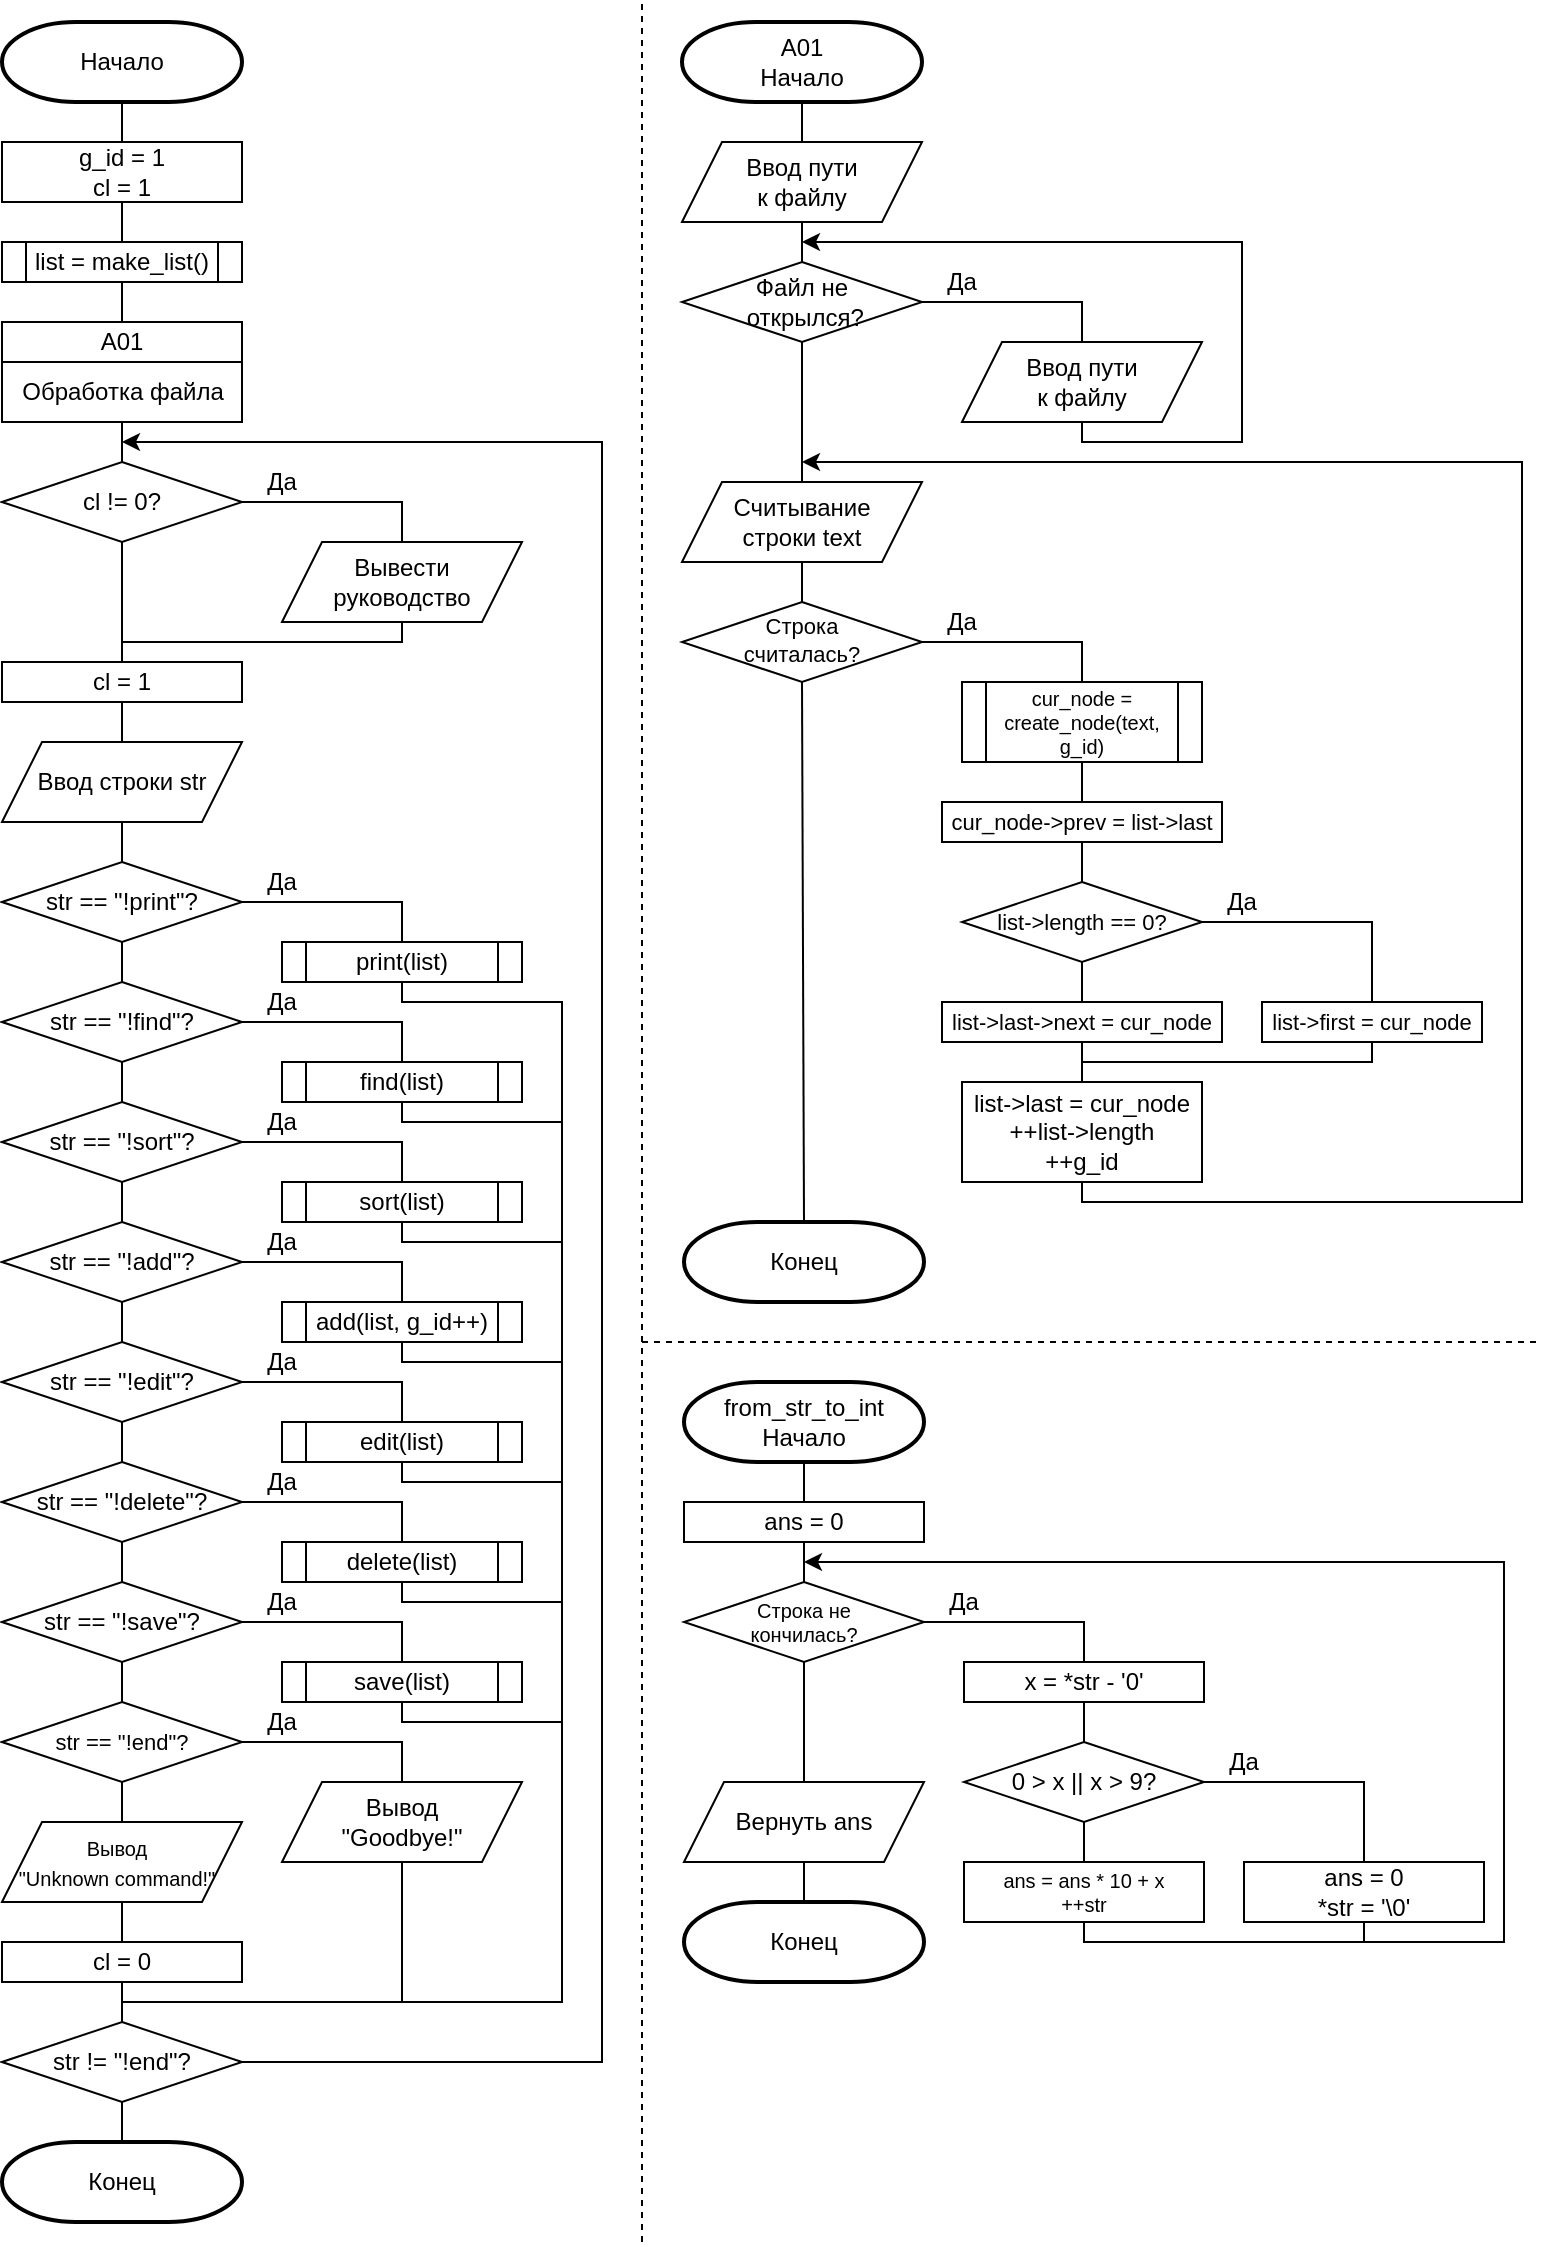 <mxfile version="24.4.10" type="github" pages="11">
  <diagram id="ofa8BuuTmH4S-BvxZ5u1" name="main+from(2)">
    <mxGraphModel dx="909" dy="1015" grid="1" gridSize="10" guides="1" tooltips="1" connect="1" arrows="1" fold="1" page="1" pageScale="1" pageWidth="827" pageHeight="1169" math="0" shadow="0">
      <root>
        <mxCell id="0" />
        <mxCell id="1" parent="0" />
        <mxCell id="sjxHH1eCfXg9CqSH8W5J-76" value="Начало" style="strokeWidth=2;html=1;shape=mxgraph.flowchart.terminator;whiteSpace=wrap;" parent="1" vertex="1">
          <mxGeometry x="870" y="40" width="120" height="40" as="geometry" />
        </mxCell>
        <mxCell id="sjxHH1eCfXg9CqSH8W5J-77" value="Ввод пути&lt;br&gt;к файлу" style="shape=parallelogram;perimeter=parallelogramPerimeter;whiteSpace=wrap;html=1;fixedSize=1;" parent="1" vertex="1">
          <mxGeometry x="1210" y="100" width="120" height="40" as="geometry" />
        </mxCell>
        <mxCell id="sjxHH1eCfXg9CqSH8W5J-78" value="Файл не&lt;br&gt;&amp;nbsp;открылся?" style="strokeWidth=1;html=1;shape=mxgraph.flowchart.decision;whiteSpace=wrap;" parent="1" vertex="1">
          <mxGeometry x="1210" y="160" width="120" height="40" as="geometry" />
        </mxCell>
        <mxCell id="sjxHH1eCfXg9CqSH8W5J-79" value="Ввод пути&lt;br&gt;к файлу" style="shape=parallelogram;perimeter=parallelogramPerimeter;whiteSpace=wrap;html=1;fixedSize=1;" parent="1" vertex="1">
          <mxGeometry x="1350" y="200" width="120" height="40" as="geometry" />
        </mxCell>
        <mxCell id="sjxHH1eCfXg9CqSH8W5J-80" value="" style="endArrow=classic;html=1;rounded=0;exitX=0.5;exitY=1;exitDx=0;exitDy=0;" parent="1" source="sjxHH1eCfXg9CqSH8W5J-79" edge="1">
          <mxGeometry width="50" height="50" relative="1" as="geometry">
            <mxPoint x="1500" y="260" as="sourcePoint" />
            <mxPoint x="1270" y="150" as="targetPoint" />
            <Array as="points">
              <mxPoint x="1410" y="250" />
              <mxPoint x="1490" y="250" />
              <mxPoint x="1490" y="150" />
            </Array>
          </mxGeometry>
        </mxCell>
        <mxCell id="sjxHH1eCfXg9CqSH8W5J-82" value="" style="endArrow=none;html=1;rounded=0;entryX=1;entryY=0.5;entryDx=0;entryDy=0;entryPerimeter=0;exitX=0.5;exitY=0;exitDx=0;exitDy=0;" parent="1" source="sjxHH1eCfXg9CqSH8W5J-79" target="sjxHH1eCfXg9CqSH8W5J-78" edge="1">
          <mxGeometry width="50" height="50" relative="1" as="geometry">
            <mxPoint x="1430" y="140" as="sourcePoint" />
            <mxPoint x="1430" y="100" as="targetPoint" />
            <Array as="points">
              <mxPoint x="1410" y="180" />
            </Array>
          </mxGeometry>
        </mxCell>
        <mxCell id="sjxHH1eCfXg9CqSH8W5J-83" value="" style="endArrow=none;html=1;rounded=0;entryX=0.5;entryY=1;entryDx=0;entryDy=0;exitX=0.5;exitY=0;exitDx=0;exitDy=0;exitPerimeter=0;" parent="1" source="sjxHH1eCfXg9CqSH8W5J-78" target="sjxHH1eCfXg9CqSH8W5J-77" edge="1">
          <mxGeometry width="50" height="50" relative="1" as="geometry">
            <mxPoint x="1440" y="150" as="sourcePoint" />
            <mxPoint x="1440" y="110" as="targetPoint" />
          </mxGeometry>
        </mxCell>
        <mxCell id="sjxHH1eCfXg9CqSH8W5J-86" value="Да" style="text;html=1;strokeColor=none;fillColor=none;align=center;verticalAlign=middle;whiteSpace=wrap;rounded=0;" parent="1" vertex="1">
          <mxGeometry x="1320" y="155" width="60" height="30" as="geometry" />
        </mxCell>
        <mxCell id="sjxHH1eCfXg9CqSH8W5J-151" value="g_id = 1&lt;div&gt;cl = 1&lt;/div&gt;" style="rounded=0;whiteSpace=wrap;html=1;" parent="1" vertex="1">
          <mxGeometry x="870" y="100" width="120" height="30" as="geometry" />
        </mxCell>
        <mxCell id="sjxHH1eCfXg9CqSH8W5J-152" value="list = make_list()" style="shape=process;whiteSpace=wrap;html=1;backgroundOutline=1;" parent="1" vertex="1">
          <mxGeometry x="870" y="150" width="120" height="20" as="geometry" />
        </mxCell>
        <mxCell id="sjxHH1eCfXg9CqSH8W5J-153" value="A01" style="swimlane;fontStyle=0;childLayout=stackLayout;horizontal=1;startSize=20;horizontalStack=0;resizeParent=1;resizeParentMax=0;resizeLast=0;collapsible=1;marginBottom=0;whiteSpace=wrap;html=1;" parent="1" vertex="1">
          <mxGeometry x="870" y="190" width="120" height="50" as="geometry" />
        </mxCell>
        <mxCell id="sjxHH1eCfXg9CqSH8W5J-154" value="Обработка файла" style="text;html=1;align=center;verticalAlign=middle;resizable=0;points=[];autosize=1;strokeColor=none;fillColor=none;" parent="sjxHH1eCfXg9CqSH8W5J-153" vertex="1">
          <mxGeometry y="20" width="120" height="30" as="geometry" />
        </mxCell>
        <mxCell id="sjxHH1eCfXg9CqSH8W5J-155" value="&lt;div&gt;A01&lt;/div&gt;Начало" style="strokeWidth=2;html=1;shape=mxgraph.flowchart.terminator;whiteSpace=wrap;" parent="1" vertex="1">
          <mxGeometry x="1210" y="40" width="120" height="40" as="geometry" />
        </mxCell>
        <mxCell id="PlIBvlQmyIpCuiH5I3WU-1" value="&lt;p style=&quot;line-height: 110%;&quot;&gt;&lt;font style=&quot;font-size: 11px;&quot;&gt;Строка&lt;br&gt;считалась?&lt;/font&gt;&lt;/p&gt;" style="strokeWidth=1;html=1;shape=mxgraph.flowchart.decision;whiteSpace=wrap;spacingBottom=3;" parent="1" vertex="1">
          <mxGeometry x="1210" y="330" width="120" height="40" as="geometry" />
        </mxCell>
        <mxCell id="PlIBvlQmyIpCuiH5I3WU-2" value="Считывание&lt;br&gt;строки text" style="shape=parallelogram;perimeter=parallelogramPerimeter;whiteSpace=wrap;html=1;fixedSize=1;" parent="1" vertex="1">
          <mxGeometry x="1210" y="270" width="120" height="40" as="geometry" />
        </mxCell>
        <mxCell id="PlIBvlQmyIpCuiH5I3WU-3" value="" style="endArrow=none;html=1;rounded=0;entryX=0.5;entryY=1;entryDx=0;entryDy=0;exitX=0.5;exitY=0;exitDx=0;exitDy=0;exitPerimeter=0;" parent="1" source="PlIBvlQmyIpCuiH5I3WU-1" target="PlIBvlQmyIpCuiH5I3WU-2" edge="1">
          <mxGeometry width="50" height="50" relative="1" as="geometry">
            <mxPoint x="1380" y="320" as="sourcePoint" />
            <mxPoint x="1380" y="280" as="targetPoint" />
          </mxGeometry>
        </mxCell>
        <mxCell id="PlIBvlQmyIpCuiH5I3WU-4" value="" style="endArrow=none;html=1;rounded=0;entryX=1;entryY=0.5;entryDx=0;entryDy=0;entryPerimeter=0;exitX=0.5;exitY=0;exitDx=0;exitDy=0;" parent="1" source="PlIBvlQmyIpCuiH5I3WU-11" target="PlIBvlQmyIpCuiH5I3WU-1" edge="1">
          <mxGeometry width="50" height="50" relative="1" as="geometry">
            <mxPoint x="1410" y="390" as="sourcePoint" />
            <mxPoint x="1400" y="330" as="targetPoint" />
            <Array as="points">
              <mxPoint x="1410" y="350" />
            </Array>
          </mxGeometry>
        </mxCell>
        <mxCell id="PlIBvlQmyIpCuiH5I3WU-6" value="Да" style="text;html=1;strokeColor=none;fillColor=none;align=center;verticalAlign=middle;whiteSpace=wrap;rounded=0;" parent="1" vertex="1">
          <mxGeometry x="1320" y="325" width="60" height="30" as="geometry" />
        </mxCell>
        <mxCell id="PlIBvlQmyIpCuiH5I3WU-7" value="" style="endArrow=none;html=1;rounded=0;entryX=0.5;entryY=1;entryDx=0;entryDy=0;entryPerimeter=0;exitX=0.5;exitY=0;exitDx=0;exitDy=0;" parent="1" source="sjxHH1eCfXg9CqSH8W5J-77" target="sjxHH1eCfXg9CqSH8W5J-155" edge="1">
          <mxGeometry width="50" height="50" relative="1" as="geometry">
            <mxPoint x="1110" y="190" as="sourcePoint" />
            <mxPoint x="1110" y="150" as="targetPoint" />
          </mxGeometry>
        </mxCell>
        <mxCell id="PlIBvlQmyIpCuiH5I3WU-8" value="Конец" style="strokeWidth=2;html=1;shape=mxgraph.flowchart.terminator;whiteSpace=wrap;" parent="1" vertex="1">
          <mxGeometry x="1211" y="640" width="120" height="40" as="geometry" />
        </mxCell>
        <mxCell id="PlIBvlQmyIpCuiH5I3WU-9" value="" style="endArrow=none;html=1;rounded=0;entryX=0.5;entryY=1;entryDx=0;entryDy=0;entryPerimeter=0;exitX=0.5;exitY=0;exitDx=0;exitDy=0;exitPerimeter=0;" parent="1" source="PlIBvlQmyIpCuiH5I3WU-8" target="PlIBvlQmyIpCuiH5I3WU-1" edge="1">
          <mxGeometry width="50" height="50" relative="1" as="geometry">
            <mxPoint x="1190" y="430" as="sourcePoint" />
            <mxPoint x="1190" y="390" as="targetPoint" />
          </mxGeometry>
        </mxCell>
        <mxCell id="PlIBvlQmyIpCuiH5I3WU-10" value="" style="endArrow=none;html=1;rounded=0;entryX=0.5;entryY=1;entryDx=0;entryDy=0;entryPerimeter=0;exitX=0.5;exitY=0;exitDx=0;exitDy=0;" parent="1" source="PlIBvlQmyIpCuiH5I3WU-2" target="sjxHH1eCfXg9CqSH8W5J-78" edge="1">
          <mxGeometry width="50" height="50" relative="1" as="geometry">
            <mxPoint x="1090" y="320" as="sourcePoint" />
            <mxPoint x="1090" y="280" as="targetPoint" />
          </mxGeometry>
        </mxCell>
        <mxCell id="PlIBvlQmyIpCuiH5I3WU-11" value="cur_node = create_node(text, g_id)" style="shape=process;whiteSpace=wrap;html=1;backgroundOutline=1;fontSize=10;" parent="1" vertex="1">
          <mxGeometry x="1350" y="370" width="120" height="40" as="geometry" />
        </mxCell>
        <mxCell id="GHRiWHmk0CsVhZJFGunR-1" value="cur_node-&amp;gt;prev = list-&amp;gt;last" style="rounded=0;whiteSpace=wrap;html=1;fontSize=11;" parent="1" vertex="1">
          <mxGeometry x="1340" y="430" width="140" height="20" as="geometry" />
        </mxCell>
        <mxCell id="GHRiWHmk0CsVhZJFGunR-2" value="list-&amp;gt;length == 0?" style="strokeWidth=1;html=1;shape=mxgraph.flowchart.decision;whiteSpace=wrap;fontSize=11;" parent="1" vertex="1">
          <mxGeometry x="1350" y="470" width="120" height="40" as="geometry" />
        </mxCell>
        <mxCell id="GHRiWHmk0CsVhZJFGunR-3" value="list-&amp;gt;first = cur_node" style="rounded=0;whiteSpace=wrap;html=1;fontSize=11;" parent="1" vertex="1">
          <mxGeometry x="1500" y="530" width="110" height="20" as="geometry" />
        </mxCell>
        <mxCell id="GHRiWHmk0CsVhZJFGunR-4" value="list-&amp;gt;last-&amp;gt;next = cur_node" style="rounded=0;whiteSpace=wrap;html=1;fontSize=11;" parent="1" vertex="1">
          <mxGeometry x="1340" y="530" width="140" height="20" as="geometry" />
        </mxCell>
        <mxCell id="GHRiWHmk0CsVhZJFGunR-5" value="" style="endArrow=none;html=1;rounded=0;entryX=0.5;entryY=1;entryDx=0;entryDy=0;exitX=0.5;exitY=0;exitDx=0;exitDy=0;exitPerimeter=0;" parent="1" source="GHRiWHmk0CsVhZJFGunR-2" target="GHRiWHmk0CsVhZJFGunR-1" edge="1">
          <mxGeometry width="50" height="50" relative="1" as="geometry">
            <mxPoint x="1280" y="590" as="sourcePoint" />
            <mxPoint x="1280" y="550" as="targetPoint" />
          </mxGeometry>
        </mxCell>
        <mxCell id="GHRiWHmk0CsVhZJFGunR-6" value="" style="endArrow=none;html=1;rounded=0;entryX=0.5;entryY=1;entryDx=0;entryDy=0;exitX=0.5;exitY=0;exitDx=0;exitDy=0;" parent="1" source="GHRiWHmk0CsVhZJFGunR-1" target="PlIBvlQmyIpCuiH5I3WU-11" edge="1">
          <mxGeometry width="50" height="50" relative="1" as="geometry">
            <mxPoint x="1310" y="540" as="sourcePoint" />
            <mxPoint x="1310" y="500" as="targetPoint" />
          </mxGeometry>
        </mxCell>
        <mxCell id="GHRiWHmk0CsVhZJFGunR-7" value="list-&amp;gt;last = cur_node&lt;div&gt;++list-&amp;gt;length&lt;br&gt;&lt;/div&gt;&lt;div&gt;++g_id&lt;/div&gt;" style="rounded=0;whiteSpace=wrap;html=1;" parent="1" vertex="1">
          <mxGeometry x="1350" y="570" width="120" height="50" as="geometry" />
        </mxCell>
        <mxCell id="GHRiWHmk0CsVhZJFGunR-8" value="" style="endArrow=none;html=1;rounded=0;entryX=1;entryY=0.5;entryDx=0;entryDy=0;entryPerimeter=0;exitX=0.5;exitY=0;exitDx=0;exitDy=0;" parent="1" source="GHRiWHmk0CsVhZJFGunR-3" target="GHRiWHmk0CsVhZJFGunR-2" edge="1">
          <mxGeometry width="50" height="50" relative="1" as="geometry">
            <mxPoint x="1220" y="550" as="sourcePoint" />
            <mxPoint x="1220" y="510" as="targetPoint" />
            <Array as="points">
              <mxPoint x="1555" y="490" />
            </Array>
          </mxGeometry>
        </mxCell>
        <mxCell id="GHRiWHmk0CsVhZJFGunR-9" value="" style="endArrow=none;html=1;rounded=0;entryX=0.5;entryY=1;entryDx=0;entryDy=0;entryPerimeter=0;exitX=0.5;exitY=0;exitDx=0;exitDy=0;" parent="1" source="GHRiWHmk0CsVhZJFGunR-4" target="GHRiWHmk0CsVhZJFGunR-2" edge="1">
          <mxGeometry width="50" height="50" relative="1" as="geometry">
            <mxPoint x="1250" y="580" as="sourcePoint" />
            <mxPoint x="1250" y="540" as="targetPoint" />
          </mxGeometry>
        </mxCell>
        <mxCell id="GHRiWHmk0CsVhZJFGunR-10" value="" style="endArrow=none;html=1;rounded=0;entryX=0.5;entryY=1;entryDx=0;entryDy=0;exitX=0.5;exitY=0;exitDx=0;exitDy=0;" parent="1" source="GHRiWHmk0CsVhZJFGunR-7" target="GHRiWHmk0CsVhZJFGunR-4" edge="1">
          <mxGeometry width="50" height="50" relative="1" as="geometry">
            <mxPoint x="1230" y="630" as="sourcePoint" />
            <mxPoint x="1230" y="590" as="targetPoint" />
          </mxGeometry>
        </mxCell>
        <mxCell id="GHRiWHmk0CsVhZJFGunR-11" value="" style="endArrow=none;html=1;rounded=0;entryX=0.5;entryY=1;entryDx=0;entryDy=0;" parent="1" target="GHRiWHmk0CsVhZJFGunR-3" edge="1">
          <mxGeometry width="50" height="50" relative="1" as="geometry">
            <mxPoint x="1410" y="560" as="sourcePoint" />
            <mxPoint x="1540" y="610" as="targetPoint" />
            <Array as="points">
              <mxPoint x="1555" y="560" />
            </Array>
          </mxGeometry>
        </mxCell>
        <mxCell id="GHRiWHmk0CsVhZJFGunR-12" value="" style="endArrow=none;html=1;rounded=0;startArrow=classic;startFill=1;entryX=0.5;entryY=1;entryDx=0;entryDy=0;" parent="1" target="GHRiWHmk0CsVhZJFGunR-7" edge="1">
          <mxGeometry width="50" height="50" relative="1" as="geometry">
            <mxPoint x="1270" y="260" as="sourcePoint" />
            <mxPoint x="1530" y="600" as="targetPoint" />
            <Array as="points">
              <mxPoint x="1630" y="260" />
              <mxPoint x="1630" y="630" />
              <mxPoint x="1410" y="630" />
            </Array>
          </mxGeometry>
        </mxCell>
        <mxCell id="GHRiWHmk0CsVhZJFGunR-13" value="Да" style="text;html=1;strokeColor=none;fillColor=none;align=center;verticalAlign=middle;whiteSpace=wrap;rounded=0;" parent="1" vertex="1">
          <mxGeometry x="1460" y="465" width="60" height="30" as="geometry" />
        </mxCell>
        <mxCell id="G62rzax8x924k9VSVCUH-1" value="cl != 0?" style="strokeWidth=1;html=1;shape=mxgraph.flowchart.decision;whiteSpace=wrap;" parent="1" vertex="1">
          <mxGeometry x="870" y="260" width="120" height="40" as="geometry" />
        </mxCell>
        <mxCell id="G62rzax8x924k9VSVCUH-2" value="Вывести&lt;br&gt;руководство" style="shape=parallelogram;perimeter=parallelogramPerimeter;whiteSpace=wrap;html=1;fixedSize=1;" parent="1" vertex="1">
          <mxGeometry x="1010" y="300" width="120" height="40" as="geometry" />
        </mxCell>
        <mxCell id="G62rzax8x924k9VSVCUH-3" value="cl = 1" style="rounded=0;whiteSpace=wrap;html=1;" parent="1" vertex="1">
          <mxGeometry x="870" y="360" width="120" height="20" as="geometry" />
        </mxCell>
        <mxCell id="G62rzax8x924k9VSVCUH-4" value="Ввод строки str" style="shape=parallelogram;perimeter=parallelogramPerimeter;whiteSpace=wrap;html=1;fixedSize=1;" parent="1" vertex="1">
          <mxGeometry x="870" y="400" width="120" height="40" as="geometry" />
        </mxCell>
        <mxCell id="G62rzax8x924k9VSVCUH-5" value="" style="endArrow=none;html=1;rounded=0;entryX=0.5;entryY=1;entryDx=0;entryDy=0;exitX=0.5;exitY=0;exitDx=0;exitDy=0;exitPerimeter=0;" parent="1" source="G62rzax8x924k9VSVCUH-1" target="sjxHH1eCfXg9CqSH8W5J-153" edge="1">
          <mxGeometry width="50" height="50" relative="1" as="geometry">
            <mxPoint x="880" y="360" as="sourcePoint" />
            <mxPoint x="1060" y="240" as="targetPoint" />
          </mxGeometry>
        </mxCell>
        <mxCell id="G62rzax8x924k9VSVCUH-6" value="" style="endArrow=none;html=1;rounded=0;entryX=0.5;entryY=1;entryDx=0;entryDy=0;entryPerimeter=0;exitX=0.5;exitY=0;exitDx=0;exitDy=0;" parent="1" source="sjxHH1eCfXg9CqSH8W5J-151" target="sjxHH1eCfXg9CqSH8W5J-76" edge="1">
          <mxGeometry width="50" height="50" relative="1" as="geometry">
            <mxPoint x="1030" y="220" as="sourcePoint" />
            <mxPoint x="1030" y="180" as="targetPoint" />
          </mxGeometry>
        </mxCell>
        <mxCell id="G62rzax8x924k9VSVCUH-7" value="" style="endArrow=none;html=1;rounded=0;entryX=0.5;entryY=1;entryDx=0;entryDy=0;exitX=0.5;exitY=0;exitDx=0;exitDy=0;" parent="1" source="sjxHH1eCfXg9CqSH8W5J-152" target="sjxHH1eCfXg9CqSH8W5J-151" edge="1">
          <mxGeometry width="50" height="50" relative="1" as="geometry">
            <mxPoint x="1050" y="240" as="sourcePoint" />
            <mxPoint x="1050" y="200" as="targetPoint" />
          </mxGeometry>
        </mxCell>
        <mxCell id="G62rzax8x924k9VSVCUH-8" value="" style="endArrow=none;html=1;rounded=0;entryX=0.5;entryY=1;entryDx=0;entryDy=0;exitX=0.5;exitY=0;exitDx=0;exitDy=0;" parent="1" source="sjxHH1eCfXg9CqSH8W5J-153" target="sjxHH1eCfXg9CqSH8W5J-152" edge="1">
          <mxGeometry width="50" height="50" relative="1" as="geometry">
            <mxPoint x="1050" y="230" as="sourcePoint" />
            <mxPoint x="1050" y="190" as="targetPoint" />
          </mxGeometry>
        </mxCell>
        <mxCell id="G62rzax8x924k9VSVCUH-9" value="" style="endArrow=classic;html=1;rounded=0;exitX=1;exitY=0.5;exitDx=0;exitDy=0;exitPerimeter=0;startArrow=none;startFill=0;endFill=1;" parent="1" source="G62rzax8x924k9VSVCUH-29" edge="1">
          <mxGeometry width="50" height="50" relative="1" as="geometry">
            <mxPoint x="1150" y="300" as="sourcePoint" />
            <mxPoint x="930" y="250" as="targetPoint" />
            <Array as="points">
              <mxPoint x="1170" y="1060" />
              <mxPoint x="1170" y="250" />
            </Array>
          </mxGeometry>
        </mxCell>
        <mxCell id="G62rzax8x924k9VSVCUH-10" value="" style="endArrow=none;html=1;rounded=0;entryX=1;entryY=0.5;entryDx=0;entryDy=0;entryPerimeter=0;exitX=0.5;exitY=0;exitDx=0;exitDy=0;" parent="1" source="G62rzax8x924k9VSVCUH-2" target="G62rzax8x924k9VSVCUH-1" edge="1">
          <mxGeometry width="50" height="50" relative="1" as="geometry">
            <mxPoint x="980" y="360" as="sourcePoint" />
            <mxPoint x="980" y="320" as="targetPoint" />
            <Array as="points">
              <mxPoint x="1070" y="280" />
            </Array>
          </mxGeometry>
        </mxCell>
        <mxCell id="G62rzax8x924k9VSVCUH-11" value="" style="endArrow=none;html=1;rounded=0;entryX=0.5;entryY=1;entryDx=0;entryDy=0;entryPerimeter=0;exitX=0.5;exitY=0;exitDx=0;exitDy=0;" parent="1" source="G62rzax8x924k9VSVCUH-3" target="G62rzax8x924k9VSVCUH-1" edge="1">
          <mxGeometry width="50" height="50" relative="1" as="geometry">
            <mxPoint x="960" y="340" as="sourcePoint" />
            <mxPoint x="930" y="330" as="targetPoint" />
          </mxGeometry>
        </mxCell>
        <mxCell id="G62rzax8x924k9VSVCUH-12" value="" style="endArrow=none;html=1;rounded=0;entryX=0.5;entryY=1;entryDx=0;entryDy=0;" parent="1" target="G62rzax8x924k9VSVCUH-2" edge="1">
          <mxGeometry width="50" height="50" relative="1" as="geometry">
            <mxPoint x="930" y="350" as="sourcePoint" />
            <mxPoint x="1020" y="360" as="targetPoint" />
            <Array as="points">
              <mxPoint x="1070" y="350" />
            </Array>
          </mxGeometry>
        </mxCell>
        <mxCell id="G62rzax8x924k9VSVCUH-13" value="" style="endArrow=none;html=1;rounded=0;entryX=0.5;entryY=1;entryDx=0;entryDy=0;exitX=0.5;exitY=0;exitDx=0;exitDy=0;" parent="1" source="G62rzax8x924k9VSVCUH-4" target="G62rzax8x924k9VSVCUH-3" edge="1">
          <mxGeometry width="50" height="50" relative="1" as="geometry">
            <mxPoint x="1020" y="440" as="sourcePoint" />
            <mxPoint x="1020" y="400" as="targetPoint" />
          </mxGeometry>
        </mxCell>
        <mxCell id="G62rzax8x924k9VSVCUH-14" value="Да" style="text;html=1;strokeColor=none;fillColor=none;align=center;verticalAlign=middle;whiteSpace=wrap;rounded=0;" parent="1" vertex="1">
          <mxGeometry x="980" y="255" width="60" height="30" as="geometry" />
        </mxCell>
        <mxCell id="G62rzax8x924k9VSVCUH-15" value="str == &quot;!print&quot;?" style="strokeWidth=1;html=1;shape=mxgraph.flowchart.decision;whiteSpace=wrap;" parent="1" vertex="1">
          <mxGeometry x="870" y="460" width="120" height="40" as="geometry" />
        </mxCell>
        <mxCell id="G62rzax8x924k9VSVCUH-16" value="print(list)" style="shape=process;whiteSpace=wrap;html=1;backgroundOutline=1;" parent="1" vertex="1">
          <mxGeometry x="1010" y="500" width="120" height="20" as="geometry" />
        </mxCell>
        <mxCell id="G62rzax8x924k9VSVCUH-20" value="str == &quot;!find&quot;?" style="strokeWidth=1;html=1;shape=mxgraph.flowchart.decision;whiteSpace=wrap;" parent="1" vertex="1">
          <mxGeometry x="870" y="520" width="120" height="40" as="geometry" />
        </mxCell>
        <mxCell id="G62rzax8x924k9VSVCUH-21" value="str == &quot;!sort&quot;?" style="strokeWidth=1;html=1;shape=mxgraph.flowchart.decision;whiteSpace=wrap;" parent="1" vertex="1">
          <mxGeometry x="870" y="580" width="120" height="40" as="geometry" />
        </mxCell>
        <mxCell id="G62rzax8x924k9VSVCUH-22" value="str == &quot;!add&quot;?" style="strokeWidth=1;html=1;shape=mxgraph.flowchart.decision;whiteSpace=wrap;" parent="1" vertex="1">
          <mxGeometry x="870" y="640" width="120" height="40" as="geometry" />
        </mxCell>
        <mxCell id="G62rzax8x924k9VSVCUH-23" value="str == &quot;!edit&quot;?" style="strokeWidth=1;html=1;shape=mxgraph.flowchart.decision;whiteSpace=wrap;" parent="1" vertex="1">
          <mxGeometry x="870" y="700" width="120" height="40" as="geometry" />
        </mxCell>
        <mxCell id="G62rzax8x924k9VSVCUH-24" value="str == &quot;!save&quot;?" style="strokeWidth=1;html=1;shape=mxgraph.flowchart.decision;whiteSpace=wrap;" parent="1" vertex="1">
          <mxGeometry x="870" y="820" width="120" height="40" as="geometry" />
        </mxCell>
        <mxCell id="G62rzax8x924k9VSVCUH-25" value="str == &quot;!delete&quot;?" style="strokeWidth=1;html=1;shape=mxgraph.flowchart.decision;whiteSpace=wrap;" parent="1" vertex="1">
          <mxGeometry x="870" y="760" width="120" height="40" as="geometry" />
        </mxCell>
        <mxCell id="G62rzax8x924k9VSVCUH-26" value="&lt;font style=&quot;font-size: 11px;&quot;&gt;str == &quot;!end&quot;?&lt;/font&gt;" style="strokeWidth=1;html=1;shape=mxgraph.flowchart.decision;whiteSpace=wrap;" parent="1" vertex="1">
          <mxGeometry x="870" y="880.0" width="120" height="40" as="geometry" />
        </mxCell>
        <mxCell id="G62rzax8x924k9VSVCUH-27" value="Вывод&lt;br&gt;&quot;Goodbye!&quot;" style="shape=parallelogram;perimeter=parallelogramPerimeter;whiteSpace=wrap;html=1;fixedSize=1;" parent="1" vertex="1">
          <mxGeometry x="1010" y="920" width="120" height="40" as="geometry" />
        </mxCell>
        <mxCell id="G62rzax8x924k9VSVCUH-28" value="&lt;font style=&quot;font-size: 10px;&quot;&gt;Вывод&lt;br&gt;&quot;Unknown command!&quot;&lt;/font&gt;" style="shape=parallelogram;perimeter=parallelogramPerimeter;whiteSpace=wrap;html=1;fixedSize=1;spacingRight=5;" parent="1" vertex="1">
          <mxGeometry x="870" y="940" width="120" height="40" as="geometry" />
        </mxCell>
        <mxCell id="G62rzax8x924k9VSVCUH-29" value="str != &quot;!end&quot;?" style="strokeWidth=1;html=1;shape=mxgraph.flowchart.decision;whiteSpace=wrap;" parent="1" vertex="1">
          <mxGeometry x="870" y="1040" width="120" height="40" as="geometry" />
        </mxCell>
        <mxCell id="G62rzax8x924k9VSVCUH-30" value="find(list)" style="shape=process;whiteSpace=wrap;html=1;backgroundOutline=1;" parent="1" vertex="1">
          <mxGeometry x="1010" y="560" width="120" height="20" as="geometry" />
        </mxCell>
        <mxCell id="G62rzax8x924k9VSVCUH-31" value="sort(list)" style="shape=process;whiteSpace=wrap;html=1;backgroundOutline=1;" parent="1" vertex="1">
          <mxGeometry x="1010" y="620" width="120" height="20" as="geometry" />
        </mxCell>
        <mxCell id="G62rzax8x924k9VSVCUH-32" value="Конец" style="strokeWidth=2;html=1;shape=mxgraph.flowchart.terminator;whiteSpace=wrap;" parent="1" vertex="1">
          <mxGeometry x="870" y="1100" width="120" height="40" as="geometry" />
        </mxCell>
        <mxCell id="G62rzax8x924k9VSVCUH-33" value="" style="endArrow=none;html=1;rounded=0;entryX=0.5;entryY=1;entryDx=0;entryDy=0;entryPerimeter=0;exitX=0.5;exitY=0;exitDx=0;exitDy=0;exitPerimeter=0;" parent="1" source="G62rzax8x924k9VSVCUH-32" target="G62rzax8x924k9VSVCUH-29" edge="1">
          <mxGeometry width="50" height="50" relative="1" as="geometry">
            <mxPoint x="1020" y="1140" as="sourcePoint" />
            <mxPoint x="1020" y="1100" as="targetPoint" />
          </mxGeometry>
        </mxCell>
        <mxCell id="G62rzax8x924k9VSVCUH-34" value="cl = 0" style="rounded=0;whiteSpace=wrap;html=1;" parent="1" vertex="1">
          <mxGeometry x="870" y="1000" width="120" height="20" as="geometry" />
        </mxCell>
        <mxCell id="G62rzax8x924k9VSVCUH-35" value="add(list, g_id++)" style="shape=process;whiteSpace=wrap;html=1;backgroundOutline=1;" parent="1" vertex="1">
          <mxGeometry x="1010" y="680" width="120" height="20" as="geometry" />
        </mxCell>
        <mxCell id="G62rzax8x924k9VSVCUH-36" value="edit(list)" style="shape=process;whiteSpace=wrap;html=1;backgroundOutline=1;" parent="1" vertex="1">
          <mxGeometry x="1010" y="740" width="120" height="20" as="geometry" />
        </mxCell>
        <mxCell id="G62rzax8x924k9VSVCUH-37" value="delete(list)" style="shape=process;whiteSpace=wrap;html=1;backgroundOutline=1;" parent="1" vertex="1">
          <mxGeometry x="1010" y="800" width="120" height="20" as="geometry" />
        </mxCell>
        <mxCell id="G62rzax8x924k9VSVCUH-38" value="save(list)" style="shape=process;whiteSpace=wrap;html=1;backgroundOutline=1;" parent="1" vertex="1">
          <mxGeometry x="1010" y="860" width="120" height="20" as="geometry" />
        </mxCell>
        <mxCell id="G62rzax8x924k9VSVCUH-39" value="" style="endArrow=none;html=1;rounded=0;entryX=0.5;entryY=1;entryDx=0;entryDy=0;exitX=0.5;exitY=0;exitDx=0;exitDy=0;exitPerimeter=0;" parent="1" source="G62rzax8x924k9VSVCUH-15" target="G62rzax8x924k9VSVCUH-4" edge="1">
          <mxGeometry width="50" height="50" relative="1" as="geometry">
            <mxPoint x="800" y="580" as="sourcePoint" />
            <mxPoint x="800" y="540" as="targetPoint" />
          </mxGeometry>
        </mxCell>
        <mxCell id="G62rzax8x924k9VSVCUH-40" value="" style="endArrow=none;html=1;rounded=0;entryX=0.5;entryY=1;entryDx=0;entryDy=0;entryPerimeter=0;exitX=0.5;exitY=0;exitDx=0;exitDy=0;exitPerimeter=0;" parent="1" source="G62rzax8x924k9VSVCUH-20" target="G62rzax8x924k9VSVCUH-15" edge="1">
          <mxGeometry width="50" height="50" relative="1" as="geometry">
            <mxPoint x="820" y="570" as="sourcePoint" />
            <mxPoint x="820" y="530" as="targetPoint" />
          </mxGeometry>
        </mxCell>
        <mxCell id="G62rzax8x924k9VSVCUH-41" value="" style="endArrow=none;html=1;rounded=0;entryX=0.5;entryY=1;entryDx=0;entryDy=0;entryPerimeter=0;exitX=0.5;exitY=0;exitDx=0;exitDy=0;exitPerimeter=0;" parent="1" source="G62rzax8x924k9VSVCUH-21" target="G62rzax8x924k9VSVCUH-20" edge="1">
          <mxGeometry width="50" height="50" relative="1" as="geometry">
            <mxPoint x="830" y="580" as="sourcePoint" />
            <mxPoint x="830" y="540" as="targetPoint" />
          </mxGeometry>
        </mxCell>
        <mxCell id="G62rzax8x924k9VSVCUH-42" value="" style="endArrow=none;html=1;rounded=0;entryX=0.5;entryY=1;entryDx=0;entryDy=0;entryPerimeter=0;exitX=0.5;exitY=0;exitDx=0;exitDy=0;exitPerimeter=0;" parent="1" source="G62rzax8x924k9VSVCUH-22" target="G62rzax8x924k9VSVCUH-21" edge="1">
          <mxGeometry width="50" height="50" relative="1" as="geometry">
            <mxPoint x="840" y="590" as="sourcePoint" />
            <mxPoint x="840" y="550" as="targetPoint" />
          </mxGeometry>
        </mxCell>
        <mxCell id="G62rzax8x924k9VSVCUH-43" value="" style="endArrow=none;html=1;rounded=0;entryX=0.5;entryY=1;entryDx=0;entryDy=0;entryPerimeter=0;exitX=0.5;exitY=0;exitDx=0;exitDy=0;exitPerimeter=0;" parent="1" source="G62rzax8x924k9VSVCUH-23" target="G62rzax8x924k9VSVCUH-22" edge="1">
          <mxGeometry width="50" height="50" relative="1" as="geometry">
            <mxPoint x="850" y="600" as="sourcePoint" />
            <mxPoint x="850" y="560" as="targetPoint" />
          </mxGeometry>
        </mxCell>
        <mxCell id="G62rzax8x924k9VSVCUH-44" value="" style="endArrow=none;html=1;rounded=0;entryX=0.5;entryY=1;entryDx=0;entryDy=0;entryPerimeter=0;exitX=0.5;exitY=0;exitDx=0;exitDy=0;exitPerimeter=0;" parent="1" source="G62rzax8x924k9VSVCUH-25" target="G62rzax8x924k9VSVCUH-23" edge="1">
          <mxGeometry width="50" height="50" relative="1" as="geometry">
            <mxPoint x="860" y="610" as="sourcePoint" />
            <mxPoint x="860" y="570" as="targetPoint" />
          </mxGeometry>
        </mxCell>
        <mxCell id="G62rzax8x924k9VSVCUH-45" value="" style="endArrow=none;html=1;rounded=0;entryX=0.5;entryY=1;entryDx=0;entryDy=0;entryPerimeter=0;exitX=0.5;exitY=0;exitDx=0;exitDy=0;exitPerimeter=0;" parent="1" source="G62rzax8x924k9VSVCUH-24" target="G62rzax8x924k9VSVCUH-25" edge="1">
          <mxGeometry width="50" height="50" relative="1" as="geometry">
            <mxPoint x="870" y="620" as="sourcePoint" />
            <mxPoint x="870" y="580" as="targetPoint" />
          </mxGeometry>
        </mxCell>
        <mxCell id="G62rzax8x924k9VSVCUH-46" value="" style="endArrow=none;html=1;rounded=0;entryX=0.5;entryY=1;entryDx=0;entryDy=0;entryPerimeter=0;exitX=0.5;exitY=0;exitDx=0;exitDy=0;exitPerimeter=0;" parent="1" source="G62rzax8x924k9VSVCUH-26" target="G62rzax8x924k9VSVCUH-24" edge="1">
          <mxGeometry width="50" height="50" relative="1" as="geometry">
            <mxPoint x="880" y="630" as="sourcePoint" />
            <mxPoint x="880" y="590" as="targetPoint" />
          </mxGeometry>
        </mxCell>
        <mxCell id="G62rzax8x924k9VSVCUH-47" value="" style="endArrow=none;html=1;rounded=0;entryX=0.5;entryY=1;entryDx=0;entryDy=0;entryPerimeter=0;exitX=0.5;exitY=0;exitDx=0;exitDy=0;" parent="1" source="G62rzax8x924k9VSVCUH-28" target="G62rzax8x924k9VSVCUH-26" edge="1">
          <mxGeometry width="50" height="50" relative="1" as="geometry">
            <mxPoint x="890" y="640" as="sourcePoint" />
            <mxPoint x="890" y="600" as="targetPoint" />
          </mxGeometry>
        </mxCell>
        <mxCell id="G62rzax8x924k9VSVCUH-48" value="" style="endArrow=none;html=1;rounded=0;entryX=0.5;entryY=1;entryDx=0;entryDy=0;exitX=0.5;exitY=0;exitDx=0;exitDy=0;" parent="1" source="G62rzax8x924k9VSVCUH-34" target="G62rzax8x924k9VSVCUH-28" edge="1">
          <mxGeometry width="50" height="50" relative="1" as="geometry">
            <mxPoint x="900" y="650" as="sourcePoint" />
            <mxPoint x="900" y="610" as="targetPoint" />
          </mxGeometry>
        </mxCell>
        <mxCell id="G62rzax8x924k9VSVCUH-49" value="" style="endArrow=none;html=1;rounded=0;entryX=0.5;entryY=1;entryDx=0;entryDy=0;exitX=0.5;exitY=0;exitDx=0;exitDy=0;exitPerimeter=0;" parent="1" source="G62rzax8x924k9VSVCUH-29" target="G62rzax8x924k9VSVCUH-34" edge="1">
          <mxGeometry width="50" height="50" relative="1" as="geometry">
            <mxPoint x="910" y="660" as="sourcePoint" />
            <mxPoint x="910" y="620" as="targetPoint" />
          </mxGeometry>
        </mxCell>
        <mxCell id="G62rzax8x924k9VSVCUH-50" value="" style="endArrow=none;html=1;rounded=0;entryX=0.5;entryY=1;entryDx=0;entryDy=0;" parent="1" target="G62rzax8x924k9VSVCUH-16" edge="1">
          <mxGeometry width="50" height="50" relative="1" as="geometry">
            <mxPoint x="930" y="1030" as="sourcePoint" />
            <mxPoint x="1020" y="530" as="targetPoint" />
            <Array as="points">
              <mxPoint x="1150" y="1030" />
              <mxPoint x="1150" y="530" />
              <mxPoint x="1070" y="530" />
            </Array>
          </mxGeometry>
        </mxCell>
        <mxCell id="G62rzax8x924k9VSVCUH-51" value="" style="endArrow=none;html=1;rounded=0;entryX=0.5;entryY=1;entryDx=0;entryDy=0;" parent="1" target="G62rzax8x924k9VSVCUH-27" edge="1">
          <mxGeometry width="50" height="50" relative="1" as="geometry">
            <mxPoint x="1070" y="1030" as="sourcePoint" />
            <mxPoint x="1070" y="1160" as="targetPoint" />
          </mxGeometry>
        </mxCell>
        <mxCell id="G62rzax8x924k9VSVCUH-52" value="" style="endArrow=none;html=1;rounded=0;entryX=0.5;entryY=1;entryDx=0;entryDy=0;" parent="1" target="G62rzax8x924k9VSVCUH-30" edge="1">
          <mxGeometry width="50" height="50" relative="1" as="geometry">
            <mxPoint x="1150" y="590" as="sourcePoint" />
            <mxPoint x="920" y="630" as="targetPoint" />
            <Array as="points">
              <mxPoint x="1070" y="590" />
            </Array>
          </mxGeometry>
        </mxCell>
        <mxCell id="G62rzax8x924k9VSVCUH-53" value="" style="endArrow=none;html=1;rounded=0;entryX=0.5;entryY=1;entryDx=0;entryDy=0;" parent="1" target="G62rzax8x924k9VSVCUH-31" edge="1">
          <mxGeometry width="50" height="50" relative="1" as="geometry">
            <mxPoint x="1150" y="650" as="sourcePoint" />
            <mxPoint x="930" y="640" as="targetPoint" />
            <Array as="points">
              <mxPoint x="1070" y="650" />
            </Array>
          </mxGeometry>
        </mxCell>
        <mxCell id="G62rzax8x924k9VSVCUH-54" value="" style="endArrow=none;html=1;rounded=0;entryX=0.5;entryY=1;entryDx=0;entryDy=0;" parent="1" target="G62rzax8x924k9VSVCUH-35" edge="1">
          <mxGeometry width="50" height="50" relative="1" as="geometry">
            <mxPoint x="1150" y="710" as="sourcePoint" />
            <mxPoint x="940" y="650" as="targetPoint" />
            <Array as="points">
              <mxPoint x="1070" y="710" />
            </Array>
          </mxGeometry>
        </mxCell>
        <mxCell id="G62rzax8x924k9VSVCUH-55" value="" style="endArrow=none;html=1;rounded=0;entryX=0.5;entryY=1;entryDx=0;entryDy=0;" parent="1" target="G62rzax8x924k9VSVCUH-36" edge="1">
          <mxGeometry width="50" height="50" relative="1" as="geometry">
            <mxPoint x="1150" y="770" as="sourcePoint" />
            <mxPoint x="950" y="660" as="targetPoint" />
            <Array as="points">
              <mxPoint x="1070" y="770" />
            </Array>
          </mxGeometry>
        </mxCell>
        <mxCell id="G62rzax8x924k9VSVCUH-56" value="" style="endArrow=none;html=1;rounded=0;entryX=0.5;entryY=1;entryDx=0;entryDy=0;" parent="1" target="G62rzax8x924k9VSVCUH-37" edge="1">
          <mxGeometry width="50" height="50" relative="1" as="geometry">
            <mxPoint x="1150" y="830" as="sourcePoint" />
            <mxPoint x="960" y="670" as="targetPoint" />
            <Array as="points">
              <mxPoint x="1070" y="830" />
            </Array>
          </mxGeometry>
        </mxCell>
        <mxCell id="G62rzax8x924k9VSVCUH-57" value="" style="endArrow=none;html=1;rounded=0;entryX=0.5;entryY=1;entryDx=0;entryDy=0;" parent="1" target="G62rzax8x924k9VSVCUH-38" edge="1">
          <mxGeometry width="50" height="50" relative="1" as="geometry">
            <mxPoint x="1150" y="890" as="sourcePoint" />
            <mxPoint x="970" y="680" as="targetPoint" />
            <Array as="points">
              <mxPoint x="1070" y="890" />
            </Array>
          </mxGeometry>
        </mxCell>
        <mxCell id="G62rzax8x924k9VSVCUH-58" value="" style="endArrow=none;html=1;rounded=0;entryX=1;entryY=0.5;entryDx=0;entryDy=0;entryPerimeter=0;exitX=0.5;exitY=0;exitDx=0;exitDy=0;" parent="1" source="G62rzax8x924k9VSVCUH-16" target="G62rzax8x924k9VSVCUH-15" edge="1">
          <mxGeometry width="50" height="50" relative="1" as="geometry">
            <mxPoint x="1060" y="500" as="sourcePoint" />
            <mxPoint x="1060" y="460" as="targetPoint" />
            <Array as="points">
              <mxPoint x="1070" y="480" />
            </Array>
          </mxGeometry>
        </mxCell>
        <mxCell id="G62rzax8x924k9VSVCUH-59" value="" style="endArrow=none;html=1;rounded=0;entryX=1;entryY=0.5;entryDx=0;entryDy=0;entryPerimeter=0;exitX=0.5;exitY=0;exitDx=0;exitDy=0;" parent="1" source="G62rzax8x924k9VSVCUH-30" target="G62rzax8x924k9VSVCUH-20" edge="1">
          <mxGeometry width="50" height="50" relative="1" as="geometry">
            <mxPoint x="1080" y="510" as="sourcePoint" />
            <mxPoint x="1000" y="490" as="targetPoint" />
            <Array as="points">
              <mxPoint x="1070" y="540" />
            </Array>
          </mxGeometry>
        </mxCell>
        <mxCell id="G62rzax8x924k9VSVCUH-60" value="" style="endArrow=none;html=1;rounded=0;entryX=1;entryY=0.5;entryDx=0;entryDy=0;entryPerimeter=0;exitX=0.5;exitY=0;exitDx=0;exitDy=0;" parent="1" source="G62rzax8x924k9VSVCUH-35" target="G62rzax8x924k9VSVCUH-22" edge="1">
          <mxGeometry width="50" height="50" relative="1" as="geometry">
            <mxPoint x="1000" y="630" as="sourcePoint" />
            <mxPoint x="1000" y="590" as="targetPoint" />
            <Array as="points">
              <mxPoint x="1070" y="660" />
            </Array>
          </mxGeometry>
        </mxCell>
        <mxCell id="G62rzax8x924k9VSVCUH-61" value="" style="endArrow=none;html=1;rounded=0;entryX=0.5;entryY=0;entryDx=0;entryDy=0;exitX=1;exitY=0.5;exitDx=0;exitDy=0;exitPerimeter=0;" parent="1" source="G62rzax8x924k9VSVCUH-21" target="G62rzax8x924k9VSVCUH-31" edge="1">
          <mxGeometry width="50" height="50" relative="1" as="geometry">
            <mxPoint x="1010" y="640" as="sourcePoint" />
            <mxPoint x="1010" y="600" as="targetPoint" />
            <Array as="points">
              <mxPoint x="1070" y="600" />
            </Array>
          </mxGeometry>
        </mxCell>
        <mxCell id="G62rzax8x924k9VSVCUH-62" value="" style="endArrow=none;html=1;rounded=0;entryX=1;entryY=0.5;entryDx=0;entryDy=0;entryPerimeter=0;exitX=0.5;exitY=0;exitDx=0;exitDy=0;" parent="1" source="G62rzax8x924k9VSVCUH-36" target="G62rzax8x924k9VSVCUH-23" edge="1">
          <mxGeometry width="50" height="50" relative="1" as="geometry">
            <mxPoint x="1020" y="650" as="sourcePoint" />
            <mxPoint x="1020" y="610" as="targetPoint" />
            <Array as="points">
              <mxPoint x="1070" y="720" />
            </Array>
          </mxGeometry>
        </mxCell>
        <mxCell id="G62rzax8x924k9VSVCUH-63" value="" style="endArrow=none;html=1;rounded=0;entryX=1;entryY=0.5;entryDx=0;entryDy=0;entryPerimeter=0;exitX=0.5;exitY=0;exitDx=0;exitDy=0;" parent="1" source="G62rzax8x924k9VSVCUH-37" target="G62rzax8x924k9VSVCUH-25" edge="1">
          <mxGeometry width="50" height="50" relative="1" as="geometry">
            <mxPoint x="1030" y="660" as="sourcePoint" />
            <mxPoint x="1030" y="620" as="targetPoint" />
            <Array as="points">
              <mxPoint x="1070" y="780" />
            </Array>
          </mxGeometry>
        </mxCell>
        <mxCell id="G62rzax8x924k9VSVCUH-64" value="" style="endArrow=none;html=1;rounded=0;exitX=1;exitY=0.5;exitDx=0;exitDy=0;exitPerimeter=0;entryX=0.5;entryY=0;entryDx=0;entryDy=0;" parent="1" source="G62rzax8x924k9VSVCUH-24" target="G62rzax8x924k9VSVCUH-38" edge="1">
          <mxGeometry width="50" height="50" relative="1" as="geometry">
            <mxPoint x="1040" y="670" as="sourcePoint" />
            <mxPoint x="1040" y="630" as="targetPoint" />
            <Array as="points">
              <mxPoint x="1070" y="840" />
            </Array>
          </mxGeometry>
        </mxCell>
        <mxCell id="G62rzax8x924k9VSVCUH-65" value="" style="endArrow=none;html=1;rounded=0;entryX=1;entryY=0.5;entryDx=0;entryDy=0;entryPerimeter=0;exitX=0.5;exitY=0;exitDx=0;exitDy=0;" parent="1" source="G62rzax8x924k9VSVCUH-27" target="G62rzax8x924k9VSVCUH-26" edge="1">
          <mxGeometry width="50" height="50" relative="1" as="geometry">
            <mxPoint x="1050" y="680" as="sourcePoint" />
            <mxPoint x="1050" y="640" as="targetPoint" />
            <Array as="points">
              <mxPoint x="1070" y="900" />
            </Array>
          </mxGeometry>
        </mxCell>
        <mxCell id="G62rzax8x924k9VSVCUH-66" value="Да" style="text;html=1;strokeColor=none;fillColor=none;align=center;verticalAlign=middle;whiteSpace=wrap;rounded=0;" parent="1" vertex="1">
          <mxGeometry x="980" y="455" width="60" height="30" as="geometry" />
        </mxCell>
        <mxCell id="G62rzax8x924k9VSVCUH-67" value="Да" style="text;html=1;strokeColor=none;fillColor=none;align=center;verticalAlign=middle;whiteSpace=wrap;rounded=0;" parent="1" vertex="1">
          <mxGeometry x="980" y="515" width="60" height="30" as="geometry" />
        </mxCell>
        <mxCell id="G62rzax8x924k9VSVCUH-68" value="Да" style="text;html=1;strokeColor=none;fillColor=none;align=center;verticalAlign=middle;whiteSpace=wrap;rounded=0;" parent="1" vertex="1">
          <mxGeometry x="980" y="575" width="60" height="30" as="geometry" />
        </mxCell>
        <mxCell id="G62rzax8x924k9VSVCUH-69" value="Да" style="text;html=1;strokeColor=none;fillColor=none;align=center;verticalAlign=middle;whiteSpace=wrap;rounded=0;" parent="1" vertex="1">
          <mxGeometry x="980" y="635" width="60" height="30" as="geometry" />
        </mxCell>
        <mxCell id="G62rzax8x924k9VSVCUH-70" value="Да" style="text;html=1;strokeColor=none;fillColor=none;align=center;verticalAlign=middle;whiteSpace=wrap;rounded=0;" parent="1" vertex="1">
          <mxGeometry x="980" y="695" width="60" height="30" as="geometry" />
        </mxCell>
        <mxCell id="G62rzax8x924k9VSVCUH-71" value="Да" style="text;html=1;strokeColor=none;fillColor=none;align=center;verticalAlign=middle;whiteSpace=wrap;rounded=0;" parent="1" vertex="1">
          <mxGeometry x="980" y="755" width="60" height="30" as="geometry" />
        </mxCell>
        <mxCell id="G62rzax8x924k9VSVCUH-72" value="Да" style="text;html=1;strokeColor=none;fillColor=none;align=center;verticalAlign=middle;whiteSpace=wrap;rounded=0;" parent="1" vertex="1">
          <mxGeometry x="980" y="815" width="60" height="30" as="geometry" />
        </mxCell>
        <mxCell id="G62rzax8x924k9VSVCUH-73" value="Да" style="text;html=1;strokeColor=none;fillColor=none;align=center;verticalAlign=middle;whiteSpace=wrap;rounded=0;" parent="1" vertex="1">
          <mxGeometry x="980" y="875" width="60" height="30" as="geometry" />
        </mxCell>
        <mxCell id="DF7Vwjm8q57UUsDkQXSS-21" value="" style="endArrow=none;dashed=1;html=1;rounded=0;" parent="1" edge="1">
          <mxGeometry width="50" height="50" relative="1" as="geometry">
            <mxPoint x="1190" y="1150" as="sourcePoint" />
            <mxPoint x="1190" y="30" as="targetPoint" />
          </mxGeometry>
        </mxCell>
        <mxCell id="DF7Vwjm8q57UUsDkQXSS-22" value="" style="endArrow=none;dashed=1;html=1;rounded=0;" parent="1" edge="1">
          <mxGeometry width="50" height="50" relative="1" as="geometry">
            <mxPoint x="1190" y="700" as="sourcePoint" />
            <mxPoint x="1640" y="700" as="targetPoint" />
          </mxGeometry>
        </mxCell>
        <mxCell id="dMRPSbHngX8-HyglJ1h7-1" value="from_str_to_int&lt;br&gt;Начало" style="strokeWidth=2;html=1;shape=mxgraph.flowchart.terminator;whiteSpace=wrap;" vertex="1" parent="1">
          <mxGeometry x="1211" y="720" width="120" height="40" as="geometry" />
        </mxCell>
        <mxCell id="dMRPSbHngX8-HyglJ1h7-2" value="ans = 0" style="rounded=0;whiteSpace=wrap;html=1;" vertex="1" parent="1">
          <mxGeometry x="1211" y="780" width="120" height="20" as="geometry" />
        </mxCell>
        <mxCell id="dMRPSbHngX8-HyglJ1h7-3" value="Строка не кончилась?" style="strokeWidth=1;html=1;shape=mxgraph.flowchart.decision;whiteSpace=wrap;fontSize=10;spacingLeft=10;spacingRight=10;" vertex="1" parent="1">
          <mxGeometry x="1211" y="820" width="120" height="40" as="geometry" />
        </mxCell>
        <mxCell id="dMRPSbHngX8-HyglJ1h7-4" value="&lt;font style=&quot;font-size: 10px;&quot;&gt;ans = ans * 10 + x&lt;br style=&quot;font-size: 10px;&quot;&gt;++str&lt;/font&gt;" style="rounded=0;whiteSpace=wrap;html=1;fontSize=10;" vertex="1" parent="1">
          <mxGeometry x="1351" y="960" width="120" height="30" as="geometry" />
        </mxCell>
        <mxCell id="dMRPSbHngX8-HyglJ1h7-5" value="Вернуть ans" style="shape=parallelogram;perimeter=parallelogramPerimeter;whiteSpace=wrap;html=1;fixedSize=1;" vertex="1" parent="1">
          <mxGeometry x="1211" y="920" width="120" height="40" as="geometry" />
        </mxCell>
        <mxCell id="dMRPSbHngX8-HyglJ1h7-6" value="Конец" style="strokeWidth=2;html=1;shape=mxgraph.flowchart.terminator;whiteSpace=wrap;" vertex="1" parent="1">
          <mxGeometry x="1211" y="980" width="120" height="40" as="geometry" />
        </mxCell>
        <mxCell id="dMRPSbHngX8-HyglJ1h7-7" value="" style="endArrow=none;html=1;rounded=0;entryX=0.5;entryY=1;entryDx=0;entryDy=0;entryPerimeter=0;exitX=0.5;exitY=0;exitDx=0;exitDy=0;" edge="1" parent="1" source="dMRPSbHngX8-HyglJ1h7-2" target="dMRPSbHngX8-HyglJ1h7-1">
          <mxGeometry width="50" height="50" relative="1" as="geometry">
            <mxPoint x="1401" y="800" as="sourcePoint" />
            <mxPoint x="1401" y="760" as="targetPoint" />
          </mxGeometry>
        </mxCell>
        <mxCell id="dMRPSbHngX8-HyglJ1h7-8" value="" style="endArrow=none;html=1;rounded=0;entryX=1;entryY=0.5;entryDx=0;entryDy=0;entryPerimeter=0;exitX=0.5;exitY=0;exitDx=0;exitDy=0;" edge="1" parent="1" source="dMRPSbHngX8-HyglJ1h7-13" target="dMRPSbHngX8-HyglJ1h7-3">
          <mxGeometry width="50" height="50" relative="1" as="geometry">
            <mxPoint x="1421" y="850" as="sourcePoint" />
            <mxPoint x="1391" y="780" as="targetPoint" />
            <Array as="points">
              <mxPoint x="1411" y="840" />
            </Array>
          </mxGeometry>
        </mxCell>
        <mxCell id="dMRPSbHngX8-HyglJ1h7-9" value="" style="endArrow=none;html=1;rounded=0;entryX=0.5;entryY=1;entryDx=0;entryDy=0;exitX=0.5;exitY=0;exitDx=0;exitDy=0;exitPerimeter=0;" edge="1" parent="1" source="dMRPSbHngX8-HyglJ1h7-3" target="dMRPSbHngX8-HyglJ1h7-2">
          <mxGeometry width="50" height="50" relative="1" as="geometry">
            <mxPoint x="1401" y="830" as="sourcePoint" />
            <mxPoint x="1401" y="790" as="targetPoint" />
          </mxGeometry>
        </mxCell>
        <mxCell id="dMRPSbHngX8-HyglJ1h7-10" value="" style="endArrow=none;html=1;rounded=0;entryX=0.5;entryY=1;entryDx=0;entryDy=0;entryPerimeter=0;exitX=0.5;exitY=0;exitDx=0;exitDy=0;" edge="1" parent="1" source="dMRPSbHngX8-HyglJ1h7-5" target="dMRPSbHngX8-HyglJ1h7-3">
          <mxGeometry width="50" height="50" relative="1" as="geometry">
            <mxPoint x="1411" y="840" as="sourcePoint" />
            <mxPoint x="1411" y="800" as="targetPoint" />
          </mxGeometry>
        </mxCell>
        <mxCell id="dMRPSbHngX8-HyglJ1h7-11" value="" style="endArrow=none;html=1;rounded=0;entryX=0.5;entryY=1;entryDx=0;entryDy=0;exitX=0.5;exitY=0;exitDx=0;exitDy=0;exitPerimeter=0;" edge="1" parent="1" source="dMRPSbHngX8-HyglJ1h7-6" target="dMRPSbHngX8-HyglJ1h7-5">
          <mxGeometry width="50" height="50" relative="1" as="geometry">
            <mxPoint x="1421" y="850" as="sourcePoint" />
            <mxPoint x="1421" y="810" as="targetPoint" />
          </mxGeometry>
        </mxCell>
        <mxCell id="dMRPSbHngX8-HyglJ1h7-12" value="Да" style="text;html=1;strokeColor=none;fillColor=none;align=center;verticalAlign=middle;whiteSpace=wrap;rounded=0;" vertex="1" parent="1">
          <mxGeometry x="1321" y="815" width="60" height="30" as="geometry" />
        </mxCell>
        <mxCell id="dMRPSbHngX8-HyglJ1h7-13" value="x = *str - &#39;0&#39;" style="rounded=0;whiteSpace=wrap;html=1;" vertex="1" parent="1">
          <mxGeometry x="1351" y="860" width="120" height="20" as="geometry" />
        </mxCell>
        <mxCell id="dMRPSbHngX8-HyglJ1h7-14" value="0 &amp;gt; x || x &amp;gt; 9?" style="strokeWidth=1;html=1;shape=mxgraph.flowchart.decision;whiteSpace=wrap;" vertex="1" parent="1">
          <mxGeometry x="1351" y="900" width="120" height="40" as="geometry" />
        </mxCell>
        <mxCell id="dMRPSbHngX8-HyglJ1h7-15" value="ans = 0&lt;div&gt;*str = &#39;\0&#39;&lt;br&gt;&lt;/div&gt;" style="rounded=0;whiteSpace=wrap;html=1;" vertex="1" parent="1">
          <mxGeometry x="1491" y="960" width="120" height="30" as="geometry" />
        </mxCell>
        <mxCell id="dMRPSbHngX8-HyglJ1h7-16" value="" style="endArrow=classic;html=1;rounded=0;exitX=0.5;exitY=1;exitDx=0;exitDy=0;" edge="1" parent="1" source="dMRPSbHngX8-HyglJ1h7-4">
          <mxGeometry width="50" height="50" relative="1" as="geometry">
            <mxPoint x="1491" y="900" as="sourcePoint" />
            <mxPoint x="1271" y="810" as="targetPoint" />
            <Array as="points">
              <mxPoint x="1411" y="1000" />
              <mxPoint x="1621" y="1000" />
              <mxPoint x="1621" y="810" />
            </Array>
          </mxGeometry>
        </mxCell>
        <mxCell id="dMRPSbHngX8-HyglJ1h7-17" value="" style="endArrow=none;html=1;rounded=0;entryX=0.5;entryY=1;entryDx=0;entryDy=0;" edge="1" parent="1" target="dMRPSbHngX8-HyglJ1h7-15">
          <mxGeometry width="50" height="50" relative="1" as="geometry">
            <mxPoint x="1551" y="1000" as="sourcePoint" />
            <mxPoint x="1541" y="1030" as="targetPoint" />
          </mxGeometry>
        </mxCell>
        <mxCell id="dMRPSbHngX8-HyglJ1h7-18" value="" style="endArrow=none;html=1;rounded=0;entryX=1;entryY=0.5;entryDx=0;entryDy=0;entryPerimeter=0;exitX=0.5;exitY=0;exitDx=0;exitDy=0;" edge="1" parent="1" source="dMRPSbHngX8-HyglJ1h7-15" target="dMRPSbHngX8-HyglJ1h7-14">
          <mxGeometry width="50" height="50" relative="1" as="geometry">
            <mxPoint x="1521" y="930" as="sourcePoint" />
            <mxPoint x="1521" y="890" as="targetPoint" />
            <Array as="points">
              <mxPoint x="1551" y="920" />
            </Array>
          </mxGeometry>
        </mxCell>
        <mxCell id="dMRPSbHngX8-HyglJ1h7-19" value="" style="endArrow=none;html=1;rounded=0;entryX=0.5;entryY=1;entryDx=0;entryDy=0;entryPerimeter=0;exitX=0.5;exitY=0;exitDx=0;exitDy=0;" edge="1" parent="1" source="dMRPSbHngX8-HyglJ1h7-4" target="dMRPSbHngX8-HyglJ1h7-14">
          <mxGeometry width="50" height="50" relative="1" as="geometry">
            <mxPoint x="1471" y="990" as="sourcePoint" />
            <mxPoint x="1471" y="950" as="targetPoint" />
          </mxGeometry>
        </mxCell>
        <mxCell id="dMRPSbHngX8-HyglJ1h7-20" value="" style="endArrow=none;html=1;rounded=0;entryX=0.5;entryY=1;entryDx=0;entryDy=0;exitX=0.5;exitY=0;exitDx=0;exitDy=0;exitPerimeter=0;" edge="1" parent="1" source="dMRPSbHngX8-HyglJ1h7-14" target="dMRPSbHngX8-HyglJ1h7-13">
          <mxGeometry width="50" height="50" relative="1" as="geometry">
            <mxPoint x="1471" y="930" as="sourcePoint" />
            <mxPoint x="1471" y="890" as="targetPoint" />
          </mxGeometry>
        </mxCell>
        <mxCell id="dMRPSbHngX8-HyglJ1h7-21" value="Да" style="text;html=1;strokeColor=none;fillColor=none;align=center;verticalAlign=middle;whiteSpace=wrap;rounded=0;" vertex="1" parent="1">
          <mxGeometry x="1461" y="895" width="60" height="30" as="geometry" />
        </mxCell>
      </root>
    </mxGraphModel>
  </diagram>
  <diagram id="D-aNviUj8Q91V3bfT1Z0" name="from+create+make+help+print+wait(9)">
    <mxGraphModel dx="1736" dy="1015" grid="1" gridSize="10" guides="1" tooltips="1" connect="1" arrows="1" fold="1" page="1" pageScale="1" pageWidth="827" pageHeight="1169" math="0" shadow="0">
      <root>
        <mxCell id="0" />
        <mxCell id="1" parent="0" />
        <mxCell id="QWQZJHdiXIK_wxPxHiFH-1" value="from_str_to_float&lt;br&gt;Начало" style="strokeWidth=2;html=1;shape=mxgraph.flowchart.terminator;whiteSpace=wrap;" parent="1" vertex="1">
          <mxGeometry x="40" y="40" width="120" height="40" as="geometry" />
        </mxCell>
        <mxCell id="QWQZJHdiXIK_wxPxHiFH-2" value="ans = 0&lt;br&gt;a = 10&lt;br&gt;b = 1" style="rounded=0;whiteSpace=wrap;html=1;" parent="1" vertex="1">
          <mxGeometry x="40" y="100" width="120" height="40" as="geometry" />
        </mxCell>
        <mxCell id="QWQZJHdiXIK_wxPxHiFH-3" value="*str == &#39;.&#39; || *str == &#39;,&#39;?" style="strokeWidth=1;html=1;shape=mxgraph.flowchart.decision;whiteSpace=wrap;fontSize=11;spacingLeft=10;spacingRight=10;spacingTop=11;" parent="1" vertex="1">
          <mxGeometry x="180" y="200" width="120" height="40" as="geometry" />
        </mxCell>
        <mxCell id="QWQZJHdiXIK_wxPxHiFH-4" value="a = 1&lt;br style=&quot;font-size: 11px;&quot;&gt;b = 10&lt;div style=&quot;font-size: 11px;&quot;&gt;++str&lt;/div&gt;" style="rounded=0;whiteSpace=wrap;html=1;fontSize=11;" parent="1" vertex="1">
          <mxGeometry x="320" y="240" width="120" height="40" as="geometry" />
        </mxCell>
        <mxCell id="QWQZJHdiXIK_wxPxHiFH-5" value="ans = ans * a + (float) (*str - &#39;0&#39;) / b&lt;div style=&quot;font-size: 11px;&quot;&gt;++str&lt;/div&gt;" style="rounded=0;whiteSpace=wrap;html=1;fontSize=11;" parent="1" vertex="1">
          <mxGeometry x="180" y="390" width="120" height="40" as="geometry" />
        </mxCell>
        <mxCell id="QWQZJHdiXIK_wxPxHiFH-6" value="b &amp;gt; 1?" style="strokeWidth=1;html=1;shape=mxgraph.flowchart.decision;whiteSpace=wrap;" parent="1" vertex="1">
          <mxGeometry x="180" y="450" width="120" height="40" as="geometry" />
        </mxCell>
        <mxCell id="QWQZJHdiXIK_wxPxHiFH-7" value="b = b * 10" style="rounded=0;whiteSpace=wrap;html=1;" parent="1" vertex="1">
          <mxGeometry x="320" y="490.0" width="120" height="20" as="geometry" />
        </mxCell>
        <mxCell id="QWQZJHdiXIK_wxPxHiFH-9" value="" style="endArrow=none;html=1;rounded=0;entryX=0.5;entryY=1;entryDx=0;entryDy=0;exitX=0.5;exitY=0;exitDx=0;exitDy=0;exitPerimeter=0;" parent="1" source="QWQZJHdiXIK_wxPxHiFH-28" target="QWQZJHdiXIK_wxPxHiFH-2" edge="1">
          <mxGeometry width="50" height="50" relative="1" as="geometry">
            <mxPoint x="100" y="160" as="sourcePoint" />
            <mxPoint x="250" y="30" as="targetPoint" />
          </mxGeometry>
        </mxCell>
        <mxCell id="QWQZJHdiXIK_wxPxHiFH-10" value="" style="endArrow=none;html=1;rounded=0;entryX=0.5;entryY=1;entryDx=0;entryDy=0;entryPerimeter=0;exitX=0.5;exitY=0;exitDx=0;exitDy=0;" parent="1" source="QWQZJHdiXIK_wxPxHiFH-2" target="QWQZJHdiXIK_wxPxHiFH-1" edge="1">
          <mxGeometry width="50" height="50" relative="1" as="geometry">
            <mxPoint x="220" y="140" as="sourcePoint" />
            <mxPoint x="220" y="100" as="targetPoint" />
          </mxGeometry>
        </mxCell>
        <mxCell id="QWQZJHdiXIK_wxPxHiFH-11" value="" style="endArrow=none;html=1;rounded=0;exitX=0.5;exitY=0;exitDx=0;exitDy=0;entryX=0.5;entryY=1;entryDx=0;entryDy=0;entryPerimeter=0;" parent="1" source="QWQZJHdiXIK_wxPxHiFH-12" target="QWQZJHdiXIK_wxPxHiFH-28" edge="1">
          <mxGeometry width="50" height="50" relative="1" as="geometry">
            <mxPoint x="110" y="290" as="sourcePoint" />
            <mxPoint x="100" y="230" as="targetPoint" />
          </mxGeometry>
        </mxCell>
        <mxCell id="QWQZJHdiXIK_wxPxHiFH-12" value="Вернуть ans" style="shape=parallelogram;perimeter=parallelogramPerimeter;whiteSpace=wrap;html=1;fixedSize=1;" parent="1" vertex="1">
          <mxGeometry x="40" y="510.0" width="120" height="40" as="geometry" />
        </mxCell>
        <mxCell id="QWQZJHdiXIK_wxPxHiFH-13" value="Конец" style="strokeWidth=2;html=1;shape=mxgraph.flowchart.terminator;whiteSpace=wrap;" parent="1" vertex="1">
          <mxGeometry x="40" y="570.0" width="120" height="40" as="geometry" />
        </mxCell>
        <mxCell id="QWQZJHdiXIK_wxPxHiFH-14" value="" style="endArrow=none;html=1;rounded=0;entryX=0.5;entryY=1;entryDx=0;entryDy=0;exitX=0.5;exitY=0;exitDx=0;exitDy=0;exitPerimeter=0;" parent="1" source="QWQZJHdiXIK_wxPxHiFH-13" target="QWQZJHdiXIK_wxPxHiFH-12" edge="1">
          <mxGeometry width="50" height="50" relative="1" as="geometry">
            <mxPoint x="-40" y="590.0" as="sourcePoint" />
            <mxPoint x="-40" y="550.0" as="targetPoint" />
          </mxGeometry>
        </mxCell>
        <mxCell id="QWQZJHdiXIK_wxPxHiFH-15" value="" style="endArrow=none;html=1;rounded=0;entryX=1;entryY=0.5;entryDx=0;entryDy=0;entryPerimeter=0;exitX=0.5;exitY=0;exitDx=0;exitDy=0;exitPerimeter=0;" parent="1" source="QWQZJHdiXIK_wxPxHiFH-3" target="QWQZJHdiXIK_wxPxHiFH-28" edge="1">
          <mxGeometry width="50" height="50" relative="1" as="geometry">
            <mxPoint x="200" y="190" as="sourcePoint" />
            <mxPoint x="160" y="180" as="targetPoint" />
            <Array as="points">
              <mxPoint x="240" y="180" />
            </Array>
          </mxGeometry>
        </mxCell>
        <mxCell id="QWQZJHdiXIK_wxPxHiFH-16" value="" style="endArrow=none;html=1;rounded=0;entryX=1;entryY=0.5;entryDx=0;entryDy=0;entryPerimeter=0;exitX=0.5;exitY=0;exitDx=0;exitDy=0;" parent="1" source="QWQZJHdiXIK_wxPxHiFH-4" target="QWQZJHdiXIK_wxPxHiFH-3" edge="1">
          <mxGeometry width="50" height="50" relative="1" as="geometry">
            <mxPoint x="200" y="300" as="sourcePoint" />
            <mxPoint x="200" y="260" as="targetPoint" />
            <Array as="points">
              <mxPoint x="380" y="220" />
            </Array>
          </mxGeometry>
        </mxCell>
        <mxCell id="QWQZJHdiXIK_wxPxHiFH-18" value="" style="endArrow=none;html=1;rounded=0;entryX=0.5;entryY=1;entryDx=0;entryDy=0;exitX=0.5;exitY=0;exitDx=0;exitDy=0;exitPerimeter=0;" parent="1" source="QWQZJHdiXIK_wxPxHiFH-6" target="QWQZJHdiXIK_wxPxHiFH-5" edge="1">
          <mxGeometry width="50" height="50" relative="1" as="geometry">
            <mxPoint x="320" y="470.0" as="sourcePoint" />
            <mxPoint x="320" y="430" as="targetPoint" />
          </mxGeometry>
        </mxCell>
        <mxCell id="QWQZJHdiXIK_wxPxHiFH-20" value="" style="endArrow=none;html=1;rounded=0;" parent="1" edge="1">
          <mxGeometry width="50" height="50" relative="1" as="geometry">
            <mxPoint x="300" y="470" as="sourcePoint" />
            <mxPoint x="300" y="470" as="targetPoint" />
          </mxGeometry>
        </mxCell>
        <mxCell id="QWQZJHdiXIK_wxPxHiFH-21" value="" style="endArrow=none;html=1;rounded=0;exitX=0.5;exitY=0;exitDx=0;exitDy=0;" parent="1" source="QWQZJHdiXIK_wxPxHiFH-7" edge="1">
          <mxGeometry width="50" height="50" relative="1" as="geometry">
            <mxPoint x="310" y="500.0" as="sourcePoint" />
            <mxPoint x="300" y="470" as="targetPoint" />
            <Array as="points">
              <mxPoint x="380" y="470" />
            </Array>
          </mxGeometry>
        </mxCell>
        <mxCell id="QWQZJHdiXIK_wxPxHiFH-25" value="Да" style="text;html=1;strokeColor=none;fillColor=none;align=center;verticalAlign=middle;whiteSpace=wrap;rounded=0;" parent="1" vertex="1">
          <mxGeometry x="150" y="155" width="60" height="30" as="geometry" />
        </mxCell>
        <mxCell id="QWQZJHdiXIK_wxPxHiFH-26" value="Да" style="text;html=1;strokeColor=none;fillColor=none;align=center;verticalAlign=middle;whiteSpace=wrap;rounded=0;" parent="1" vertex="1">
          <mxGeometry x="290" y="195" width="60" height="30" as="geometry" />
        </mxCell>
        <mxCell id="QWQZJHdiXIK_wxPxHiFH-27" value="Да" style="text;html=1;strokeColor=none;fillColor=none;align=center;verticalAlign=middle;whiteSpace=wrap;rounded=0;" parent="1" vertex="1">
          <mxGeometry x="290" y="435" width="60" height="30" as="geometry" />
        </mxCell>
        <mxCell id="QWQZJHdiXIK_wxPxHiFH-28" value="Строка не кончилась?" style="strokeWidth=1;html=1;shape=mxgraph.flowchart.decision;whiteSpace=wrap;fontSize=10;spacingLeft=10;spacingRight=10;" parent="1" vertex="1">
          <mxGeometry x="40" y="160" width="120" height="40" as="geometry" />
        </mxCell>
        <mxCell id="WGa19Vq5VGbT2T7d4GKJ-1" value="&lt;font style=&quot;font-size: 11px;&quot;&gt;from_str_to_int_mas&lt;/font&gt;&lt;br&gt;Начало" style="strokeWidth=2;html=1;shape=mxgraph.flowchart.terminator;whiteSpace=wrap;" parent="1" vertex="1">
          <mxGeometry x="40" y="650.0" width="120" height="40" as="geometry" />
        </mxCell>
        <mxCell id="WGa19Vq5VGbT2T7d4GKJ-2" value="ind = 0&lt;br&gt;j = 0" style="rounded=0;whiteSpace=wrap;html=1;" parent="1" vertex="1">
          <mxGeometry x="40" y="710.0" width="120" height="30" as="geometry" />
        </mxCell>
        <mxCell id="WGa19Vq5VGbT2T7d4GKJ-3" value="&lt;font style=&quot;font-size: 11px;&quot;&gt;str[j] != &#39;\0&#39; &amp;amp;&amp;amp; ind &amp;lt; 3?&lt;/font&gt;" style="strokeWidth=1;html=1;shape=mxgraph.flowchart.decision;whiteSpace=wrap;spacingLeft=20;spacingRight=20;spacingTop=2;" parent="1" vertex="1">
          <mxGeometry x="40" y="760.0" width="120" height="40" as="geometry" />
        </mxCell>
        <mxCell id="WGa19Vq5VGbT2T7d4GKJ-4" value="str[j] == &#39;;&#39;?" style="strokeWidth=1;html=1;shape=mxgraph.flowchart.decision;whiteSpace=wrap;" parent="1" vertex="1">
          <mxGeometry x="180" y="800.0" width="120" height="40" as="geometry" />
        </mxCell>
        <mxCell id="WGa19Vq5VGbT2T7d4GKJ-5" value="str[j] = &#39;\0&#39;" style="rounded=0;whiteSpace=wrap;html=1;" parent="1" vertex="1">
          <mxGeometry x="300" y="840.0" width="120" height="20" as="geometry" />
        </mxCell>
        <mxCell id="WGa19Vq5VGbT2T7d4GKJ-6" value="mas[ind++] = from_str_to_int(str)" style="shape=process;whiteSpace=wrap;html=1;backgroundOutline=1;fontSize=11;" parent="1" vertex="1">
          <mxGeometry x="300" y="880.0" width="120" height="30" as="geometry" />
        </mxCell>
        <mxCell id="WGa19Vq5VGbT2T7d4GKJ-7" value="str += j + 1&lt;br&gt;j = -1" style="rounded=0;whiteSpace=wrap;html=1;" parent="1" vertex="1">
          <mxGeometry x="300" y="930.0" width="120" height="40" as="geometry" />
        </mxCell>
        <mxCell id="WGa19Vq5VGbT2T7d4GKJ-8" value="++j" style="rounded=0;whiteSpace=wrap;html=1;" parent="1" vertex="1">
          <mxGeometry x="180" y="990" width="120" height="20" as="geometry" />
        </mxCell>
        <mxCell id="WGa19Vq5VGbT2T7d4GKJ-9" value="mas[ind] = from_str_to_int(str)" style="shape=process;whiteSpace=wrap;html=1;backgroundOutline=1;fontSize=11;" parent="1" vertex="1">
          <mxGeometry x="180" y="1050" width="120" height="30" as="geometry" />
        </mxCell>
        <mxCell id="WGa19Vq5VGbT2T7d4GKJ-10" value="" style="endArrow=none;html=1;rounded=0;entryX=0.5;entryY=1;entryDx=0;entryDy=0;entryPerimeter=0;exitX=0.5;exitY=0;exitDx=0;exitDy=0;" parent="1" source="WGa19Vq5VGbT2T7d4GKJ-2" target="WGa19Vq5VGbT2T7d4GKJ-1" edge="1">
          <mxGeometry width="50" height="50" relative="1" as="geometry">
            <mxPoint x="220" y="750.0" as="sourcePoint" />
            <mxPoint x="220" y="710.0" as="targetPoint" />
          </mxGeometry>
        </mxCell>
        <mxCell id="WGa19Vq5VGbT2T7d4GKJ-11" value="" style="endArrow=none;html=1;rounded=0;entryX=0.5;entryY=1;entryDx=0;entryDy=0;exitX=0.5;exitY=0;exitDx=0;exitDy=0;exitPerimeter=0;" parent="1" source="WGa19Vq5VGbT2T7d4GKJ-3" target="WGa19Vq5VGbT2T7d4GKJ-2" edge="1">
          <mxGeometry width="50" height="50" relative="1" as="geometry">
            <mxPoint x="200" y="780.0" as="sourcePoint" />
            <mxPoint x="200" y="740.0" as="targetPoint" />
          </mxGeometry>
        </mxCell>
        <mxCell id="WGa19Vq5VGbT2T7d4GKJ-12" value="" style="endArrow=none;html=1;rounded=0;entryX=1;entryY=0.5;entryDx=0;entryDy=0;entryPerimeter=0;exitX=0.5;exitY=0;exitDx=0;exitDy=0;exitPerimeter=0;" parent="1" source="WGa19Vq5VGbT2T7d4GKJ-4" target="WGa19Vq5VGbT2T7d4GKJ-3" edge="1">
          <mxGeometry width="50" height="50" relative="1" as="geometry">
            <mxPoint x="90" y="870.0" as="sourcePoint" />
            <mxPoint x="90" y="830.0" as="targetPoint" />
            <Array as="points">
              <mxPoint x="240" y="780" />
            </Array>
          </mxGeometry>
        </mxCell>
        <mxCell id="WGa19Vq5VGbT2T7d4GKJ-13" value="" style="endArrow=none;html=1;rounded=0;entryX=1;entryY=0.5;entryDx=0;entryDy=0;entryPerimeter=0;exitX=0.5;exitY=0;exitDx=0;exitDy=0;" parent="1" source="WGa19Vq5VGbT2T7d4GKJ-5" target="WGa19Vq5VGbT2T7d4GKJ-4" edge="1">
          <mxGeometry width="50" height="50" relative="1" as="geometry">
            <mxPoint x="150" y="940.0" as="sourcePoint" />
            <mxPoint x="150" y="900.0" as="targetPoint" />
            <Array as="points">
              <mxPoint x="360" y="820.0" />
            </Array>
          </mxGeometry>
        </mxCell>
        <mxCell id="WGa19Vq5VGbT2T7d4GKJ-14" value="" style="endArrow=none;html=1;rounded=0;entryX=0.5;entryY=1;entryDx=0;entryDy=0;exitX=0.5;exitY=0;exitDx=0;exitDy=0;" parent="1" source="WGa19Vq5VGbT2T7d4GKJ-6" target="WGa19Vq5VGbT2T7d4GKJ-5" edge="1">
          <mxGeometry width="50" height="50" relative="1" as="geometry">
            <mxPoint x="250" y="950.0" as="sourcePoint" />
            <mxPoint x="250" y="910.0" as="targetPoint" />
          </mxGeometry>
        </mxCell>
        <mxCell id="WGa19Vq5VGbT2T7d4GKJ-15" value="" style="endArrow=none;html=1;rounded=0;entryX=0.5;entryY=1;entryDx=0;entryDy=0;exitX=0.5;exitY=0;exitDx=0;exitDy=0;" parent="1" source="WGa19Vq5VGbT2T7d4GKJ-7" target="WGa19Vq5VGbT2T7d4GKJ-6" edge="1">
          <mxGeometry width="50" height="50" relative="1" as="geometry">
            <mxPoint x="260" y="960.0" as="sourcePoint" />
            <mxPoint x="260" y="920.0" as="targetPoint" />
          </mxGeometry>
        </mxCell>
        <mxCell id="WGa19Vq5VGbT2T7d4GKJ-16" value="" style="endArrow=none;html=1;rounded=0;entryX=0.5;entryY=1;entryDx=0;entryDy=0;entryPerimeter=0;exitX=0.5;exitY=0;exitDx=0;exitDy=0;" parent="1" source="WGa19Vq5VGbT2T7d4GKJ-8" target="WGa19Vq5VGbT2T7d4GKJ-4" edge="1">
          <mxGeometry width="50" height="50" relative="1" as="geometry">
            <mxPoint x="220" y="930.0" as="sourcePoint" />
            <mxPoint x="220" y="890.0" as="targetPoint" />
          </mxGeometry>
        </mxCell>
        <mxCell id="WGa19Vq5VGbT2T7d4GKJ-17" value="" style="endArrow=none;html=1;rounded=0;entryX=0.5;entryY=1;entryDx=0;entryDy=0;" parent="1" target="WGa19Vq5VGbT2T7d4GKJ-7" edge="1">
          <mxGeometry width="50" height="50" relative="1" as="geometry">
            <mxPoint x="240" y="980" as="sourcePoint" />
            <mxPoint x="340" y="1020" as="targetPoint" />
            <Array as="points">
              <mxPoint x="360" y="980" />
            </Array>
          </mxGeometry>
        </mxCell>
        <mxCell id="WGa19Vq5VGbT2T7d4GKJ-18" value="" style="endArrow=none;html=1;rounded=0;entryX=0.5;entryY=1;entryDx=0;entryDy=0;entryPerimeter=0;exitX=0.5;exitY=0;exitDx=0;exitDy=0;exitPerimeter=0;" parent="1" source="WGa19Vq5VGbT2T7d4GKJ-24" target="WGa19Vq5VGbT2T7d4GKJ-3" edge="1">
          <mxGeometry width="50" height="50" relative="1" as="geometry">
            <mxPoint x="100" y="1000" as="sourcePoint" />
            <mxPoint x="130" y="910.0" as="targetPoint" />
          </mxGeometry>
        </mxCell>
        <mxCell id="WGa19Vq5VGbT2T7d4GKJ-19" value="" style="endArrow=none;html=1;rounded=0;entryX=0.5;entryY=1;entryDx=0;entryDy=0;endFill=0;startArrow=classic;startFill=1;" parent="1" target="WGa19Vq5VGbT2T7d4GKJ-8" edge="1">
          <mxGeometry width="50" height="50" relative="1" as="geometry">
            <mxPoint x="100" y="750.0" as="sourcePoint" />
            <mxPoint x="230" y="1090" as="targetPoint" />
            <Array as="points">
              <mxPoint x="440" y="750" />
              <mxPoint x="440" y="1020" />
              <mxPoint x="240" y="1020" />
            </Array>
          </mxGeometry>
        </mxCell>
        <mxCell id="WGa19Vq5VGbT2T7d4GKJ-20" value="Да" style="text;html=1;strokeColor=none;fillColor=none;align=center;verticalAlign=middle;whiteSpace=wrap;rounded=0;" parent="1" vertex="1">
          <mxGeometry x="151" y="755.0" width="60" height="30" as="geometry" />
        </mxCell>
        <mxCell id="WGa19Vq5VGbT2T7d4GKJ-21" value="Да" style="text;html=1;strokeColor=none;fillColor=none;align=center;verticalAlign=middle;whiteSpace=wrap;rounded=0;" parent="1" vertex="1">
          <mxGeometry x="277" y="795.0" width="60" height="30" as="geometry" />
        </mxCell>
        <mxCell id="WGa19Vq5VGbT2T7d4GKJ-22" value="Конец" style="strokeWidth=2;html=1;shape=mxgraph.flowchart.terminator;whiteSpace=wrap;" parent="1" vertex="1">
          <mxGeometry x="40" y="1100" width="120" height="40" as="geometry" />
        </mxCell>
        <mxCell id="WGa19Vq5VGbT2T7d4GKJ-23" value="" style="endArrow=none;html=1;rounded=0;exitX=0.5;exitY=0;exitDx=0;exitDy=0;exitPerimeter=0;entryX=0.5;entryY=1;entryDx=0;entryDy=0;entryPerimeter=0;" parent="1" source="WGa19Vq5VGbT2T7d4GKJ-22" target="WGa19Vq5VGbT2T7d4GKJ-24" edge="1">
          <mxGeometry width="50" height="50" relative="1" as="geometry">
            <mxPoint x="191" y="1130" as="sourcePoint" />
            <mxPoint x="100" y="1080" as="targetPoint" />
          </mxGeometry>
        </mxCell>
        <mxCell id="WGa19Vq5VGbT2T7d4GKJ-24" value="ind &amp;lt; 3?" style="strokeWidth=1;html=1;shape=mxgraph.flowchart.decision;whiteSpace=wrap;" parent="1" vertex="1">
          <mxGeometry x="40" y="1010" width="120" height="40" as="geometry" />
        </mxCell>
        <mxCell id="xd3bBYaymIXXcukqPg5D-1" value="" style="endArrow=none;html=1;rounded=0;entryX=1;entryY=0.5;entryDx=0;entryDy=0;entryPerimeter=0;exitX=0.5;exitY=0;exitDx=0;exitDy=0;" parent="1" source="WGa19Vq5VGbT2T7d4GKJ-9" target="WGa19Vq5VGbT2T7d4GKJ-24" edge="1">
          <mxGeometry width="50" height="50" relative="1" as="geometry">
            <mxPoint x="130" y="1100" as="sourcePoint" />
            <mxPoint x="130" y="1060" as="targetPoint" />
            <Array as="points">
              <mxPoint x="240" y="1030" />
            </Array>
          </mxGeometry>
        </mxCell>
        <mxCell id="xd3bBYaymIXXcukqPg5D-2" value="" style="endArrow=none;html=1;rounded=0;entryX=0.5;entryY=1;entryDx=0;entryDy=0;" parent="1" target="WGa19Vq5VGbT2T7d4GKJ-9" edge="1">
          <mxGeometry width="50" height="50" relative="1" as="geometry">
            <mxPoint x="100" y="1090" as="sourcePoint" />
            <mxPoint x="200" y="1100" as="targetPoint" />
            <Array as="points">
              <mxPoint x="240" y="1090" />
            </Array>
          </mxGeometry>
        </mxCell>
        <mxCell id="xd3bBYaymIXXcukqPg5D-3" value="Да" style="text;html=1;strokeColor=none;fillColor=none;align=center;verticalAlign=middle;whiteSpace=wrap;rounded=0;" parent="1" vertex="1">
          <mxGeometry x="150" y="1005" width="60" height="30" as="geometry" />
        </mxCell>
        <mxCell id="xd3bBYaymIXXcukqPg5D-4" value="" style="endArrow=none;dashed=1;html=1;rounded=0;" parent="1" edge="1">
          <mxGeometry width="50" height="50" relative="1" as="geometry">
            <mxPoint x="480" y="1150" as="sourcePoint" />
            <mxPoint x="480" y="30" as="targetPoint" />
          </mxGeometry>
        </mxCell>
        <mxCell id="xd3bBYaymIXXcukqPg5D-5" value="" style="endArrow=none;dashed=1;html=1;rounded=0;" parent="1" edge="1">
          <mxGeometry width="50" height="50" relative="1" as="geometry">
            <mxPoint x="30" y="630" as="sourcePoint" />
            <mxPoint x="480" y="630" as="targetPoint" />
          </mxGeometry>
        </mxCell>
        <mxCell id="xd3bBYaymIXXcukqPg5D-6" value="" style="endArrow=none;dashed=1;html=1;rounded=0;" parent="1" edge="1">
          <mxGeometry width="50" height="50" relative="1" as="geometry">
            <mxPoint x="480" y="340" as="sourcePoint" />
            <mxPoint x="790" y="340" as="targetPoint" />
          </mxGeometry>
        </mxCell>
        <mxCell id="xd3bBYaymIXXcukqPg5D-7" value="&lt;div&gt;help&lt;/div&gt;Начало" style="strokeWidth=2;html=1;shape=mxgraph.flowchart.terminator;whiteSpace=wrap;" parent="1" vertex="1">
          <mxGeometry x="500" y="360" width="120" height="40" as="geometry" />
        </mxCell>
        <mxCell id="xd3bBYaymIXXcukqPg5D-8" value="Вывод меню" style="shape=parallelogram;perimeter=parallelogramPerimeter;whiteSpace=wrap;html=1;fixedSize=1;" parent="1" vertex="1">
          <mxGeometry x="500" y="420" width="120" height="40" as="geometry" />
        </mxCell>
        <mxCell id="xd3bBYaymIXXcukqPg5D-9" value="Конец" style="strokeWidth=2;html=1;shape=mxgraph.flowchart.terminator;whiteSpace=wrap;" parent="1" vertex="1">
          <mxGeometry x="500" y="480.0" width="120" height="40" as="geometry" />
        </mxCell>
        <mxCell id="xd3bBYaymIXXcukqPg5D-10" value="" style="endArrow=none;html=1;rounded=0;entryX=0.5;entryY=1;entryDx=0;entryDy=0;entryPerimeter=0;exitX=0.5;exitY=0;exitDx=0;exitDy=0;" parent="1" source="xd3bBYaymIXXcukqPg5D-8" target="xd3bBYaymIXXcukqPg5D-7" edge="1">
          <mxGeometry width="50" height="50" relative="1" as="geometry">
            <mxPoint x="650" y="470" as="sourcePoint" />
            <mxPoint x="650" y="430" as="targetPoint" />
          </mxGeometry>
        </mxCell>
        <mxCell id="xd3bBYaymIXXcukqPg5D-11" value="" style="endArrow=none;html=1;rounded=0;entryX=0.5;entryY=1;entryDx=0;entryDy=0;exitX=0.5;exitY=0;exitDx=0;exitDy=0;exitPerimeter=0;" parent="1" source="xd3bBYaymIXXcukqPg5D-9" target="xd3bBYaymIXXcukqPg5D-8" edge="1">
          <mxGeometry width="50" height="50" relative="1" as="geometry">
            <mxPoint x="660" y="570" as="sourcePoint" />
            <mxPoint x="660" y="530" as="targetPoint" />
          </mxGeometry>
        </mxCell>
        <mxCell id="xd3bBYaymIXXcukqPg5D-12" value="&lt;div&gt;wait&lt;/div&gt;Начало" style="strokeWidth=2;html=1;shape=mxgraph.flowchart.terminator;whiteSpace=wrap;" parent="1" vertex="1">
          <mxGeometry x="500" y="760" width="120" height="40" as="geometry" />
        </mxCell>
        <mxCell id="xd3bBYaymIXXcukqPg5D-13" value="Вывод сообщения" style="shape=parallelogram;perimeter=parallelogramPerimeter;whiteSpace=wrap;html=1;fixedSize=1;spacingLeft=10;spacingRight=10;" parent="1" vertex="1">
          <mxGeometry x="500" y="820" width="120" height="40" as="geometry" />
        </mxCell>
        <mxCell id="xd3bBYaymIXXcukqPg5D-14" value="Считывание символа" style="shape=parallelogram;perimeter=parallelogramPerimeter;whiteSpace=wrap;html=1;fixedSize=1;" parent="1" vertex="1">
          <mxGeometry x="500" y="880" width="120" height="40" as="geometry" />
        </mxCell>
        <mxCell id="xd3bBYaymIXXcukqPg5D-15" value="Конец" style="strokeWidth=2;html=1;shape=mxgraph.flowchart.terminator;whiteSpace=wrap;" parent="1" vertex="1">
          <mxGeometry x="500" y="940" width="120" height="40" as="geometry" />
        </mxCell>
        <mxCell id="xd3bBYaymIXXcukqPg5D-16" value="" style="endArrow=none;html=1;rounded=0;entryX=0.5;entryY=1;entryDx=0;entryDy=0;entryPerimeter=0;exitX=0.5;exitY=0;exitDx=0;exitDy=0;" parent="1" source="xd3bBYaymIXXcukqPg5D-13" target="xd3bBYaymIXXcukqPg5D-12" edge="1">
          <mxGeometry width="50" height="50" relative="1" as="geometry">
            <mxPoint x="650" y="890" as="sourcePoint" />
            <mxPoint x="650" y="850" as="targetPoint" />
          </mxGeometry>
        </mxCell>
        <mxCell id="xd3bBYaymIXXcukqPg5D-17" value="" style="endArrow=none;html=1;rounded=0;entryX=0.5;entryY=1;entryDx=0;entryDy=0;exitX=0.5;exitY=0;exitDx=0;exitDy=0;" parent="1" source="xd3bBYaymIXXcukqPg5D-14" target="xd3bBYaymIXXcukqPg5D-13" edge="1">
          <mxGeometry width="50" height="50" relative="1" as="geometry">
            <mxPoint x="440" y="930" as="sourcePoint" />
            <mxPoint x="440" y="890" as="targetPoint" />
          </mxGeometry>
        </mxCell>
        <mxCell id="xd3bBYaymIXXcukqPg5D-18" value="" style="endArrow=none;html=1;rounded=0;entryX=0.5;entryY=1;entryDx=0;entryDy=0;exitX=0.5;exitY=0;exitDx=0;exitDy=0;exitPerimeter=0;" parent="1" source="xd3bBYaymIXXcukqPg5D-15" target="xd3bBYaymIXXcukqPg5D-14" edge="1">
          <mxGeometry width="50" height="50" relative="1" as="geometry">
            <mxPoint x="470" y="1030" as="sourcePoint" />
            <mxPoint x="470" y="990" as="targetPoint" />
          </mxGeometry>
        </mxCell>
        <mxCell id="cVNwwKJbooZ8TY0mbf49-1" value="print_line&lt;br&gt;Начало" style="strokeWidth=2;html=1;shape=mxgraph.flowchart.terminator;whiteSpace=wrap;" parent="1" vertex="1">
          <mxGeometry x="500" y="560" width="120" height="40" as="geometry" />
        </mxCell>
        <mxCell id="cVNwwKJbooZ8TY0mbf49-2" value="Вывод линии" style="shape=parallelogram;perimeter=parallelogramPerimeter;whiteSpace=wrap;html=1;fixedSize=1;" parent="1" vertex="1">
          <mxGeometry x="500" y="620" width="120" height="40" as="geometry" />
        </mxCell>
        <mxCell id="cVNwwKJbooZ8TY0mbf49-3" value="Конец" style="strokeWidth=2;html=1;shape=mxgraph.flowchart.terminator;whiteSpace=wrap;" parent="1" vertex="1">
          <mxGeometry x="500" y="680" width="120" height="40" as="geometry" />
        </mxCell>
        <mxCell id="cVNwwKJbooZ8TY0mbf49-4" value="" style="endArrow=none;html=1;rounded=0;entryX=0.5;entryY=1;entryDx=0;entryDy=0;entryPerimeter=0;exitX=0.5;exitY=0;exitDx=0;exitDy=0;" parent="1" source="cVNwwKJbooZ8TY0mbf49-2" target="cVNwwKJbooZ8TY0mbf49-1" edge="1">
          <mxGeometry width="50" height="50" relative="1" as="geometry">
            <mxPoint x="641" y="630" as="sourcePoint" />
            <mxPoint x="641" y="590" as="targetPoint" />
          </mxGeometry>
        </mxCell>
        <mxCell id="cVNwwKJbooZ8TY0mbf49-5" value="" style="endArrow=none;html=1;rounded=0;entryX=0.5;entryY=1;entryDx=0;entryDy=0;exitX=0.5;exitY=0;exitDx=0;exitDy=0;exitPerimeter=0;" parent="1" source="cVNwwKJbooZ8TY0mbf49-3" target="cVNwwKJbooZ8TY0mbf49-2" edge="1">
          <mxGeometry width="50" height="50" relative="1" as="geometry">
            <mxPoint x="651" y="730" as="sourcePoint" />
            <mxPoint x="651" y="690" as="targetPoint" />
          </mxGeometry>
        </mxCell>
        <mxCell id="cVNwwKJbooZ8TY0mbf49-6" value="print_head&lt;br&gt;Начало" style="strokeWidth=2;html=1;shape=mxgraph.flowchart.terminator;whiteSpace=wrap;" parent="1" vertex="1">
          <mxGeometry x="660" y="560" width="120" height="40" as="geometry" />
        </mxCell>
        <mxCell id="cVNwwKJbooZ8TY0mbf49-7" value="Вывод шапки" style="shape=parallelogram;perimeter=parallelogramPerimeter;whiteSpace=wrap;html=1;fixedSize=1;" parent="1" vertex="1">
          <mxGeometry x="660" y="620" width="120" height="40" as="geometry" />
        </mxCell>
        <mxCell id="cVNwwKJbooZ8TY0mbf49-8" value="Конец" style="strokeWidth=2;html=1;shape=mxgraph.flowchart.terminator;whiteSpace=wrap;" parent="1" vertex="1">
          <mxGeometry x="660" y="680" width="120" height="40" as="geometry" />
        </mxCell>
        <mxCell id="cVNwwKJbooZ8TY0mbf49-9" value="" style="endArrow=none;html=1;rounded=0;entryX=0.5;entryY=1;entryDx=0;entryDy=0;entryPerimeter=0;exitX=0.5;exitY=0;exitDx=0;exitDy=0;" parent="1" source="cVNwwKJbooZ8TY0mbf49-7" target="cVNwwKJbooZ8TY0mbf49-6" edge="1">
          <mxGeometry width="50" height="50" relative="1" as="geometry">
            <mxPoint x="801" y="630" as="sourcePoint" />
            <mxPoint x="801" y="590" as="targetPoint" />
          </mxGeometry>
        </mxCell>
        <mxCell id="cVNwwKJbooZ8TY0mbf49-10" value="" style="endArrow=none;html=1;rounded=0;entryX=0.5;entryY=1;entryDx=0;entryDy=0;exitX=0.5;exitY=0;exitDx=0;exitDy=0;exitPerimeter=0;" parent="1" source="cVNwwKJbooZ8TY0mbf49-8" target="cVNwwKJbooZ8TY0mbf49-7" edge="1">
          <mxGeometry width="50" height="50" relative="1" as="geometry">
            <mxPoint x="811" y="730" as="sourcePoint" />
            <mxPoint x="811" y="690" as="targetPoint" />
          </mxGeometry>
        </mxCell>
        <mxCell id="PEKwEDU89zP_p75LHaeQ-1" value="print_node&lt;br&gt;Начало" style="strokeWidth=2;html=1;shape=mxgraph.flowchart.terminator;whiteSpace=wrap;" parent="1" vertex="1">
          <mxGeometry x="660" y="360" width="120" height="40" as="geometry" />
        </mxCell>
        <mxCell id="PEKwEDU89zP_p75LHaeQ-2" value="Вывод всех полей&lt;br style=&quot;font-size: 10px;&quot;&gt;через &quot; | &quot;" style="shape=parallelogram;perimeter=parallelogramPerimeter;whiteSpace=wrap;html=1;fixedSize=1;fontSize=10;" parent="1" vertex="1">
          <mxGeometry x="660" y="420" width="120" height="40" as="geometry" />
        </mxCell>
        <mxCell id="PEKwEDU89zP_p75LHaeQ-3" value="Конец" style="strokeWidth=2;html=1;shape=mxgraph.flowchart.terminator;whiteSpace=wrap;" parent="1" vertex="1">
          <mxGeometry x="660" y="480" width="120" height="40" as="geometry" />
        </mxCell>
        <mxCell id="PEKwEDU89zP_p75LHaeQ-4" value="" style="endArrow=none;html=1;rounded=0;entryX=0.5;entryY=1;entryDx=0;entryDy=0;entryPerimeter=0;exitX=0.5;exitY=0;exitDx=0;exitDy=0;" parent="1" source="PEKwEDU89zP_p75LHaeQ-2" target="PEKwEDU89zP_p75LHaeQ-1" edge="1">
          <mxGeometry width="50" height="50" relative="1" as="geometry">
            <mxPoint x="801" y="430" as="sourcePoint" />
            <mxPoint x="801" y="390" as="targetPoint" />
          </mxGeometry>
        </mxCell>
        <mxCell id="PEKwEDU89zP_p75LHaeQ-5" value="" style="endArrow=none;html=1;rounded=0;entryX=0.5;entryY=1;entryDx=0;entryDy=0;exitX=0.5;exitY=0;exitDx=0;exitDy=0;exitPerimeter=0;" parent="1" source="PEKwEDU89zP_p75LHaeQ-3" target="PEKwEDU89zP_p75LHaeQ-2" edge="1">
          <mxGeometry width="50" height="50" relative="1" as="geometry">
            <mxPoint x="811" y="530" as="sourcePoint" />
            <mxPoint x="811" y="490" as="targetPoint" />
          </mxGeometry>
        </mxCell>
        <mxCell id="_0fXGP0wc95Y3kqxwuam-1" value="" style="endArrow=none;dashed=1;html=1;rounded=0;" parent="1" edge="1">
          <mxGeometry width="50" height="50" relative="1" as="geometry">
            <mxPoint x="480" y="540" as="sourcePoint" />
            <mxPoint x="790" y="540" as="targetPoint" />
          </mxGeometry>
        </mxCell>
        <mxCell id="_0fXGP0wc95Y3kqxwuam-2" value="" style="endArrow=none;dashed=1;html=1;rounded=0;" parent="1" edge="1">
          <mxGeometry width="50" height="50" relative="1" as="geometry">
            <mxPoint x="480" y="740" as="sourcePoint" />
            <mxPoint x="790" y="740" as="targetPoint" />
          </mxGeometry>
        </mxCell>
        <mxCell id="_0fXGP0wc95Y3kqxwuam-3" value="" style="endArrow=none;dashed=1;html=1;rounded=0;" parent="1" edge="1">
          <mxGeometry width="50" height="50" relative="1" as="geometry">
            <mxPoint x="640" y="740" as="sourcePoint" />
            <mxPoint x="640" y="30" as="targetPoint" />
          </mxGeometry>
        </mxCell>
        <mxCell id="Uh7n2kJxi7Xu-AhK2XkQ-2" value="x = *str - &#39;0&#39;" style="rounded=0;whiteSpace=wrap;html=1;" vertex="1" parent="1">
          <mxGeometry x="180" y="260" width="120" height="20" as="geometry" />
        </mxCell>
        <mxCell id="Uh7n2kJxi7Xu-AhK2XkQ-3" value="0 &amp;gt; x || x &amp;gt; 9?" style="strokeWidth=1;html=1;shape=mxgraph.flowchart.decision;whiteSpace=wrap;" vertex="1" parent="1">
          <mxGeometry x="180" y="300" width="120" height="40" as="geometry" />
        </mxCell>
        <mxCell id="Uh7n2kJxi7Xu-AhK2XkQ-4" value="" style="endArrow=none;html=1;rounded=0;entryX=0.5;entryY=1;entryDx=0;entryDy=0;exitX=0.5;exitY=0;exitDx=0;exitDy=0;exitPerimeter=0;" edge="1" parent="1" source="Uh7n2kJxi7Xu-AhK2XkQ-3" target="Uh7n2kJxi7Xu-AhK2XkQ-2">
          <mxGeometry width="50" height="50" relative="1" as="geometry">
            <mxPoint x="300" y="330" as="sourcePoint" />
            <mxPoint x="300" y="290" as="targetPoint" />
          </mxGeometry>
        </mxCell>
        <mxCell id="Uh7n2kJxi7Xu-AhK2XkQ-5" value="ans = 0&lt;div&gt;*str = &#39;\0&#39;&lt;br&gt;&lt;/div&gt;" style="rounded=0;whiteSpace=wrap;html=1;" vertex="1" parent="1">
          <mxGeometry x="320" y="340" width="120" height="30" as="geometry" />
        </mxCell>
        <mxCell id="Uh7n2kJxi7Xu-AhK2XkQ-6" value="" style="endArrow=classic;html=1;rounded=0;exitX=0.5;exitY=1;exitDx=0;exitDy=0;exitPerimeter=0;" edge="1" parent="1" source="QWQZJHdiXIK_wxPxHiFH-6">
          <mxGeometry width="50" height="50" relative="1" as="geometry">
            <mxPoint x="260" y="540" as="sourcePoint" />
            <mxPoint x="100" y="150" as="targetPoint" />
            <Array as="points">
              <mxPoint x="240" y="520" />
              <mxPoint x="460" y="520" />
              <mxPoint x="460" y="150" />
            </Array>
          </mxGeometry>
        </mxCell>
        <mxCell id="Uh7n2kJxi7Xu-AhK2XkQ-7" value="" style="endArrow=none;html=1;rounded=0;entryX=0.5;entryY=1;entryDx=0;entryDy=0;" edge="1" parent="1" target="QWQZJHdiXIK_wxPxHiFH-7">
          <mxGeometry width="50" height="50" relative="1" as="geometry">
            <mxPoint x="380" y="520" as="sourcePoint" />
            <mxPoint x="400" y="530" as="targetPoint" />
          </mxGeometry>
        </mxCell>
        <mxCell id="Uh7n2kJxi7Xu-AhK2XkQ-8" value="" style="endArrow=none;html=1;rounded=0;entryX=1;entryY=0.5;entryDx=0;entryDy=0;entryPerimeter=0;exitX=0.5;exitY=0;exitDx=0;exitDy=0;" edge="1" parent="1" source="Uh7n2kJxi7Xu-AhK2XkQ-5" target="Uh7n2kJxi7Xu-AhK2XkQ-3">
          <mxGeometry width="50" height="50" relative="1" as="geometry">
            <mxPoint x="350" y="430" as="sourcePoint" />
            <mxPoint x="350" y="390" as="targetPoint" />
            <Array as="points">
              <mxPoint x="380" y="320" />
            </Array>
          </mxGeometry>
        </mxCell>
        <mxCell id="Uh7n2kJxi7Xu-AhK2XkQ-9" value="" style="endArrow=none;html=1;rounded=0;entryX=0.5;entryY=1;entryDx=0;entryDy=0;entryPerimeter=0;exitX=0.5;exitY=0;exitDx=0;exitDy=0;" edge="1" parent="1" source="QWQZJHdiXIK_wxPxHiFH-5" target="Uh7n2kJxi7Xu-AhK2XkQ-3">
          <mxGeometry width="50" height="50" relative="1" as="geometry">
            <mxPoint x="280" y="380" as="sourcePoint" />
            <mxPoint x="280" y="340" as="targetPoint" />
          </mxGeometry>
        </mxCell>
        <mxCell id="Uh7n2kJxi7Xu-AhK2XkQ-10" value="Да" style="text;html=1;strokeColor=none;fillColor=none;align=center;verticalAlign=middle;whiteSpace=wrap;rounded=0;" vertex="1" parent="1">
          <mxGeometry x="290" y="295" width="60" height="30" as="geometry" />
        </mxCell>
        <mxCell id="Uh7n2kJxi7Xu-AhK2XkQ-11" value="" style="endArrow=none;html=1;rounded=0;entryX=0.5;entryY=1;entryDx=0;entryDy=0;" edge="1" parent="1" target="Uh7n2kJxi7Xu-AhK2XkQ-5">
          <mxGeometry width="50" height="50" relative="1" as="geometry">
            <mxPoint x="460" y="380" as="sourcePoint" />
            <mxPoint x="350" y="420" as="targetPoint" />
            <Array as="points">
              <mxPoint x="380" y="380" />
            </Array>
          </mxGeometry>
        </mxCell>
        <mxCell id="Uh7n2kJxi7Xu-AhK2XkQ-12" value="" style="endArrow=none;html=1;rounded=0;entryX=0.5;entryY=1;entryDx=0;entryDy=0;" edge="1" parent="1" target="QWQZJHdiXIK_wxPxHiFH-4">
          <mxGeometry width="50" height="50" relative="1" as="geometry">
            <mxPoint x="460" y="290" as="sourcePoint" />
            <mxPoint x="410" y="300" as="targetPoint" />
            <Array as="points">
              <mxPoint x="380" y="290" />
            </Array>
          </mxGeometry>
        </mxCell>
        <mxCell id="Uh7n2kJxi7Xu-AhK2XkQ-13" value="" style="endArrow=none;html=1;rounded=0;entryX=0.5;entryY=1;entryDx=0;entryDy=0;entryPerimeter=0;exitX=0.5;exitY=0;exitDx=0;exitDy=0;" edge="1" parent="1" source="Uh7n2kJxi7Xu-AhK2XkQ-2" target="QWQZJHdiXIK_wxPxHiFH-3">
          <mxGeometry width="50" height="50" relative="1" as="geometry">
            <mxPoint x="130" y="320" as="sourcePoint" />
            <mxPoint x="130" y="280" as="targetPoint" />
          </mxGeometry>
        </mxCell>
        <mxCell id="Xpvwbdi_DcTW30O8GRst-1" value="&lt;div&gt;make_list&lt;br&gt;&lt;/div&gt;Начало" style="strokeWidth=2;html=1;shape=mxgraph.flowchart.terminator;whiteSpace=wrap;" vertex="1" parent="1">
          <mxGeometry x="660" y="40" width="120" height="40" as="geometry" />
        </mxCell>
        <mxCell id="Xpvwbdi_DcTW30O8GRst-2" value="ph-&amp;gt;length = 0&lt;div style=&quot;font-size: 11px;&quot;&gt;ph-&amp;gt;first = NULL&lt;br style=&quot;font-size: 11px;&quot;&gt;&lt;/div&gt;&lt;div style=&quot;font-size: 11px;&quot;&gt;ph-&amp;gt;last=NULL&lt;/div&gt;" style="rounded=0;whiteSpace=wrap;html=1;fontSize=11;" vertex="1" parent="1">
          <mxGeometry x="660" y="100" width="120" height="40" as="geometry" />
        </mxCell>
        <mxCell id="Xpvwbdi_DcTW30O8GRst-3" value="Вернуть ph" style="shape=parallelogram;perimeter=parallelogramPerimeter;whiteSpace=wrap;html=1;fixedSize=1;" vertex="1" parent="1">
          <mxGeometry x="660" y="160" width="120" height="40" as="geometry" />
        </mxCell>
        <mxCell id="Xpvwbdi_DcTW30O8GRst-4" value="Конец" style="strokeWidth=2;html=1;shape=mxgraph.flowchart.terminator;whiteSpace=wrap;" vertex="1" parent="1">
          <mxGeometry x="660" y="220" width="120" height="40" as="geometry" />
        </mxCell>
        <mxCell id="Xpvwbdi_DcTW30O8GRst-5" value="" style="endArrow=none;html=1;rounded=0;entryX=0.5;entryY=1;entryDx=0;entryDy=0;entryPerimeter=0;exitX=0.5;exitY=0;exitDx=0;exitDy=0;" edge="1" parent="1" source="Xpvwbdi_DcTW30O8GRst-2" target="Xpvwbdi_DcTW30O8GRst-1">
          <mxGeometry width="50" height="50" relative="1" as="geometry">
            <mxPoint x="850" y="190" as="sourcePoint" />
            <mxPoint x="850" y="150" as="targetPoint" />
          </mxGeometry>
        </mxCell>
        <mxCell id="Xpvwbdi_DcTW30O8GRst-6" value="" style="endArrow=none;html=1;rounded=0;entryX=0.5;entryY=1;entryDx=0;entryDy=0;exitX=0.5;exitY=0;exitDx=0;exitDy=0;" edge="1" parent="1" source="Xpvwbdi_DcTW30O8GRst-3" target="Xpvwbdi_DcTW30O8GRst-2">
          <mxGeometry width="50" height="50" relative="1" as="geometry">
            <mxPoint x="820" y="200" as="sourcePoint" />
            <mxPoint x="820" y="160" as="targetPoint" />
          </mxGeometry>
        </mxCell>
        <mxCell id="Xpvwbdi_DcTW30O8GRst-7" value="" style="endArrow=none;html=1;rounded=0;entryX=0.5;entryY=1;entryDx=0;entryDy=0;exitX=0.5;exitY=0;exitDx=0;exitDy=0;exitPerimeter=0;" edge="1" parent="1" source="Xpvwbdi_DcTW30O8GRst-4" target="Xpvwbdi_DcTW30O8GRst-3">
          <mxGeometry width="50" height="50" relative="1" as="geometry">
            <mxPoint x="810" y="240" as="sourcePoint" />
            <mxPoint x="810" y="200" as="targetPoint" />
          </mxGeometry>
        </mxCell>
        <mxCell id="Xpvwbdi_DcTW30O8GRst-8" value="&lt;div&gt;create_node&lt;br&gt;&lt;/div&gt;Начало" style="strokeWidth=2;html=1;shape=mxgraph.flowchart.terminator;whiteSpace=wrap;" vertex="1" parent="1">
          <mxGeometry x="500" y="40" width="120" height="40" as="geometry" />
        </mxCell>
        <mxCell id="Xpvwbdi_DcTW30O8GRst-9" value="&lt;div style=&quot;font-size: 10px;&quot;&gt;&lt;font style=&quot;font-size: 10px;&quot;&gt;new_node-&amp;gt;next = NULL&lt;/font&gt;&lt;br style=&quot;font-size: 10px;&quot;&gt;&lt;/div&gt;&lt;div style=&quot;font-size: 10px;&quot;&gt;&lt;font style=&quot;font-size: 10px;&quot;&gt;new_node-&amp;gt;prev = NULL&lt;br&gt;&lt;/font&gt;&lt;/div&gt;&lt;div style=&quot;font-size: 10px;&quot;&gt;&lt;font style=&quot;font-size: 10px;&quot;&gt;new_node-&amp;gt;id = g_id&lt;/font&gt;&lt;/div&gt;" style="rounded=0;whiteSpace=wrap;html=1;fontSize=10;" vertex="1" parent="1">
          <mxGeometry x="500" y="160" width="120" height="40" as="geometry" />
        </mxCell>
        <mxCell id="Xpvwbdi_DcTW30O8GRst-10" value="new_node-&amp;gt;data = fill_struct(strdup(str))" style="shape=process;whiteSpace=wrap;html=1;backgroundOutline=1;fontSize=10;" vertex="1" parent="1">
          <mxGeometry x="500" y="100" width="120" height="40" as="geometry" />
        </mxCell>
        <mxCell id="Xpvwbdi_DcTW30O8GRst-11" value="Вернуть&amp;nbsp;new_node" style="shape=parallelogram;perimeter=parallelogramPerimeter;whiteSpace=wrap;html=1;fixedSize=1;spacingLeft=50;spacingRight=50;fontSize=11;" vertex="1" parent="1">
          <mxGeometry x="500" y="220" width="120" height="40" as="geometry" />
        </mxCell>
        <mxCell id="Xpvwbdi_DcTW30O8GRst-12" value="Конец" style="strokeWidth=2;html=1;shape=mxgraph.flowchart.terminator;whiteSpace=wrap;" vertex="1" parent="1">
          <mxGeometry x="500" y="280" width="120" height="40" as="geometry" />
        </mxCell>
        <mxCell id="Xpvwbdi_DcTW30O8GRst-13" value="" style="endArrow=none;html=1;rounded=0;entryX=0.5;entryY=1;entryDx=0;entryDy=0;exitX=0.5;exitY=0;exitDx=0;exitDy=0;exitPerimeter=0;" edge="1" parent="1" source="Xpvwbdi_DcTW30O8GRst-12" target="Xpvwbdi_DcTW30O8GRst-11">
          <mxGeometry width="50" height="50" relative="1" as="geometry">
            <mxPoint x="490" y="420" as="sourcePoint" />
            <mxPoint x="490" y="380" as="targetPoint" />
          </mxGeometry>
        </mxCell>
        <mxCell id="Xpvwbdi_DcTW30O8GRst-14" value="" style="endArrow=none;html=1;rounded=0;entryX=0.5;entryY=1;entryDx=0;entryDy=0;exitX=0.5;exitY=0;exitDx=0;exitDy=0;" edge="1" parent="1" source="Xpvwbdi_DcTW30O8GRst-11" target="Xpvwbdi_DcTW30O8GRst-9">
          <mxGeometry width="50" height="50" relative="1" as="geometry">
            <mxPoint x="490" y="270" as="sourcePoint" />
            <mxPoint x="490" y="230" as="targetPoint" />
          </mxGeometry>
        </mxCell>
        <mxCell id="Xpvwbdi_DcTW30O8GRst-15" value="" style="endArrow=none;html=1;rounded=0;entryX=0.5;entryY=1;entryDx=0;entryDy=0;exitX=0.5;exitY=0;exitDx=0;exitDy=0;" edge="1" parent="1" source="Xpvwbdi_DcTW30O8GRst-9" target="Xpvwbdi_DcTW30O8GRst-10">
          <mxGeometry width="50" height="50" relative="1" as="geometry">
            <mxPoint x="660" y="180" as="sourcePoint" />
            <mxPoint x="660" y="140" as="targetPoint" />
          </mxGeometry>
        </mxCell>
        <mxCell id="Xpvwbdi_DcTW30O8GRst-16" value="" style="endArrow=none;html=1;rounded=0;entryX=0.5;entryY=1;entryDx=0;entryDy=0;entryPerimeter=0;exitX=0.5;exitY=0;exitDx=0;exitDy=0;" edge="1" parent="1" source="Xpvwbdi_DcTW30O8GRst-10" target="Xpvwbdi_DcTW30O8GRst-8">
          <mxGeometry width="50" height="50" relative="1" as="geometry">
            <mxPoint x="660" y="150" as="sourcePoint" />
            <mxPoint x="660" y="110" as="targetPoint" />
          </mxGeometry>
        </mxCell>
      </root>
    </mxGraphModel>
  </diagram>
  <diagram id="lA3CL09YkyLOY2_zzrFh" name="fill+print(3)">
    <mxGraphModel dx="-1476" dy="587" grid="1" gridSize="10" guides="1" tooltips="1" connect="1" arrows="1" fold="1" page="1" pageScale="1" pageWidth="827" pageHeight="1169" math="0" shadow="0">
      <root>
        <mxCell id="0" />
        <mxCell id="1" parent="0" />
        <mxCell id="iRTkMxcjAkHUa2VWd828-1" value="fill_struct&lt;br&gt;Начало" style="strokeWidth=2;html=1;shape=mxgraph.flowchart.terminator;whiteSpace=wrap;" parent="1" vertex="1">
          <mxGeometry x="2519" y="50.0" width="120" height="40" as="geometry" />
        </mxCell>
        <mxCell id="iRTkMxcjAkHUa2VWd828-2" value="&lt;div&gt;word=str&lt;/div&gt;ind = 0&lt;br&gt;tt = 0" style="rounded=0;whiteSpace=wrap;html=1;" parent="1" vertex="1">
          <mxGeometry x="2519" y="110" width="120" height="40" as="geometry" />
        </mxCell>
        <mxCell id="iRTkMxcjAkHUa2VWd828-3" value="&lt;font style=&quot;font-size: 10px;&quot;&gt;str[tt] != &#39;\n&#39; &amp;amp;&amp;amp;&lt;br&gt;&amp;nbsp;str[tt] != &#39;\0&#39;?&lt;/font&gt;" style="strokeWidth=1;html=1;shape=mxgraph.flowchart.decision;whiteSpace=wrap;spacingTop=2;" parent="1" vertex="1">
          <mxGeometry x="2519" y="170.0" width="120" height="40" as="geometry" />
        </mxCell>
        <mxCell id="iRTkMxcjAkHUa2VWd828-4" value="&lt;font style=&quot;font-size: 10px;&quot;&gt;str[tt] == &#39;;&#39; &amp;amp;&amp;amp;&lt;br&gt;&amp;nbsp;ind &amp;lt; 5?&lt;/font&gt;" style="strokeWidth=1;html=1;shape=mxgraph.flowchart.decision;whiteSpace=wrap;spacingTop=4;" parent="1" vertex="1">
          <mxGeometry x="2659" y="210.0" width="120" height="40" as="geometry" />
        </mxCell>
        <mxCell id="iRTkMxcjAkHUa2VWd828-5" value="str[tt] = &#39;\0&#39;&lt;br&gt;pole[ind++] = word&lt;br&gt;word = str + tt + 1" style="rounded=0;whiteSpace=wrap;html=1;" parent="1" vertex="1">
          <mxGeometry x="2799" y="250.0" width="120" height="40" as="geometry" />
        </mxCell>
        <mxCell id="iRTkMxcjAkHUa2VWd828-6" value="++tt" style="rounded=0;whiteSpace=wrap;html=1;" parent="1" vertex="1">
          <mxGeometry x="2659" y="310.0" width="120" height="20" as="geometry" />
        </mxCell>
        <mxCell id="iRTkMxcjAkHUa2VWd828-7" value="" style="endArrow=none;html=1;rounded=0;entryX=0.5;entryY=1;entryDx=0;entryDy=0;exitX=0.5;exitY=0;exitDx=0;exitDy=0;exitPerimeter=0;" parent="1" source="iRTkMxcjAkHUa2VWd828-3" target="iRTkMxcjAkHUa2VWd828-2" edge="1">
          <mxGeometry width="50" height="50" relative="1" as="geometry">
            <mxPoint x="2599" y="280.0" as="sourcePoint" />
            <mxPoint x="2599" y="240.0" as="targetPoint" />
          </mxGeometry>
        </mxCell>
        <mxCell id="iRTkMxcjAkHUa2VWd828-8" value="" style="endArrow=none;html=1;rounded=0;entryX=0.5;entryY=1;entryDx=0;entryDy=0;entryPerimeter=0;exitX=0.5;exitY=0;exitDx=0;exitDy=0;" parent="1" source="iRTkMxcjAkHUa2VWd828-2" target="iRTkMxcjAkHUa2VWd828-1" edge="1">
          <mxGeometry width="50" height="50" relative="1" as="geometry">
            <mxPoint x="2679" y="130.0" as="sourcePoint" />
            <mxPoint x="2679" y="90.0" as="targetPoint" />
          </mxGeometry>
        </mxCell>
        <mxCell id="iRTkMxcjAkHUa2VWd828-9" value="" style="endArrow=none;html=1;rounded=0;entryX=1;entryY=0.5;entryDx=0;entryDy=0;entryPerimeter=0;exitX=0.5;exitY=0;exitDx=0;exitDy=0;exitPerimeter=0;" parent="1" source="iRTkMxcjAkHUa2VWd828-4" target="iRTkMxcjAkHUa2VWd828-3" edge="1">
          <mxGeometry width="50" height="50" relative="1" as="geometry">
            <mxPoint x="2719" y="210.0" as="sourcePoint" />
            <mxPoint x="2719" y="170.0" as="targetPoint" />
            <Array as="points">
              <mxPoint x="2719" y="190.0" />
            </Array>
          </mxGeometry>
        </mxCell>
        <mxCell id="iRTkMxcjAkHUa2VWd828-10" value="" style="endArrow=none;html=1;rounded=0;exitX=0.5;exitY=0;exitDx=0;exitDy=0;entryX=1;entryY=0.5;entryDx=0;entryDy=0;entryPerimeter=0;" parent="1" source="iRTkMxcjAkHUa2VWd828-5" target="iRTkMxcjAkHUa2VWd828-4" edge="1">
          <mxGeometry width="50" height="50" relative="1" as="geometry">
            <mxPoint x="2819" y="230.0" as="sourcePoint" />
            <mxPoint x="2819" y="190.0" as="targetPoint" />
            <Array as="points">
              <mxPoint x="2859" y="230.0" />
            </Array>
          </mxGeometry>
        </mxCell>
        <mxCell id="iRTkMxcjAkHUa2VWd828-11" value="" style="endArrow=none;html=1;rounded=0;entryX=0.5;entryY=1;entryDx=0;entryDy=0;" parent="1" target="iRTkMxcjAkHUa2VWd828-5" edge="1">
          <mxGeometry width="50" height="50" relative="1" as="geometry">
            <mxPoint x="2719" y="300.0" as="sourcePoint" />
            <mxPoint x="2809" y="380.0" as="targetPoint" />
            <Array as="points">
              <mxPoint x="2859" y="300.0" />
            </Array>
          </mxGeometry>
        </mxCell>
        <mxCell id="iRTkMxcjAkHUa2VWd828-12" value="" style="endArrow=none;html=1;rounded=0;entryX=0.5;entryY=1;entryDx=0;entryDy=0;entryPerimeter=0;exitX=0.5;exitY=0;exitDx=0;exitDy=0;" parent="1" source="iRTkMxcjAkHUa2VWd828-6" target="iRTkMxcjAkHUa2VWd828-4" edge="1">
          <mxGeometry width="50" height="50" relative="1" as="geometry">
            <mxPoint x="2699" y="320.0" as="sourcePoint" />
            <mxPoint x="2699" y="280.0" as="targetPoint" />
          </mxGeometry>
        </mxCell>
        <mxCell id="iRTkMxcjAkHUa2VWd828-13" value="" style="endArrow=none;html=1;rounded=0;entryX=0.5;entryY=1;entryDx=0;entryDy=0;entryPerimeter=0;exitX=0.5;exitY=0;exitDx=0;exitDy=0;exitPerimeter=0;" parent="1" source="qDFO0SkPWpP5NqXWx2Zz-1" target="iRTkMxcjAkHUa2VWd828-3" edge="1">
          <mxGeometry width="50" height="50" relative="1" as="geometry">
            <mxPoint x="2579" y="290.0" as="sourcePoint" />
            <mxPoint x="2529" y="310.0" as="targetPoint" />
          </mxGeometry>
        </mxCell>
        <mxCell id="iRTkMxcjAkHUa2VWd828-14" value="str[tt] = &#39;\0&#39;" style="rounded=0;whiteSpace=wrap;html=1;" parent="1" vertex="1">
          <mxGeometry x="2679" y="390.0" width="120" height="20" as="geometry" />
        </mxCell>
        <mxCell id="iRTkMxcjAkHUa2VWd828-15" value="" style="endArrow=none;html=1;rounded=0;entryX=0.5;entryY=1;entryDx=0;entryDy=0;startArrow=classic;startFill=1;" parent="1" target="iRTkMxcjAkHUa2VWd828-6" edge="1">
          <mxGeometry width="50" height="50" relative="1" as="geometry">
            <mxPoint x="2579" y="160.0" as="sourcePoint" />
            <mxPoint x="2729" y="360.0" as="targetPoint" />
            <Array as="points">
              <mxPoint x="2939" y="160.0" />
              <mxPoint x="2939" y="340.0" />
              <mxPoint x="2719" y="340.0" />
            </Array>
          </mxGeometry>
        </mxCell>
        <mxCell id="iRTkMxcjAkHUa2VWd828-16" value="Да" style="text;html=1;strokeColor=none;fillColor=none;align=center;verticalAlign=middle;whiteSpace=wrap;rounded=0;" parent="1" vertex="1">
          <mxGeometry x="2629" y="165.0" width="60" height="30" as="geometry" />
        </mxCell>
        <mxCell id="iRTkMxcjAkHUa2VWd828-17" value="Да" style="text;html=1;strokeColor=none;fillColor=none;align=center;verticalAlign=middle;whiteSpace=wrap;rounded=0;" parent="1" vertex="1">
          <mxGeometry x="2769" y="205.0" width="60" height="30" as="geometry" />
        </mxCell>
        <mxCell id="iRTkMxcjAkHUa2VWd828-18" value="user-&amp;gt;name = pole[0]&lt;br&gt;user-&amp;gt;university = pole[1]" style="rounded=0;whiteSpace=wrap;html=1;" parent="1" vertex="1">
          <mxGeometry x="2679" y="430.0" width="120" height="40" as="geometry" />
        </mxCell>
        <mxCell id="iRTkMxcjAkHUa2VWd828-19" value="user-&amp;gt;age = from_str_to_int(pole[2])" style="shape=process;whiteSpace=wrap;html=1;backgroundOutline=1;" parent="1" vertex="1">
          <mxGeometry x="2659" y="490.0" width="160" height="30" as="geometry" />
        </mxCell>
        <mxCell id="iRTkMxcjAkHUa2VWd828-20" value="user-&amp;gt;weight = from_str_to_float(pole[3])" style="shape=process;whiteSpace=wrap;html=1;backgroundOutline=1;fontSize=11;" parent="1" vertex="1">
          <mxGeometry x="2659" y="540.0" width="160" height="30" as="geometry" />
        </mxCell>
        <mxCell id="iRTkMxcjAkHUa2VWd828-21" value="user-&amp;gt;height = from_str_to_int(pole[4])" style="shape=process;whiteSpace=wrap;html=1;backgroundOutline=1;" parent="1" vertex="1">
          <mxGeometry x="2659" y="590" width="160" height="30" as="geometry" />
        </mxCell>
        <mxCell id="iRTkMxcjAkHUa2VWd828-22" value="&lt;font style=&quot;font-size: 10px;&quot;&gt;from_str_to_int_mas(word, user-&amp;gt;result)&lt;/font&gt;" style="shape=process;whiteSpace=wrap;html=1;backgroundOutline=1;" parent="1" vertex="1">
          <mxGeometry x="2659" y="700" width="160" height="30" as="geometry" />
        </mxCell>
        <mxCell id="iRTkMxcjAkHUa2VWd828-23" value="&lt;div&gt;user-&amp;gt;index =&amp;nbsp;&lt;span style=&quot;background-color: initial;&quot;&gt;(float) (user-&amp;gt;result[0] + user-&amp;gt;result[1] + user-&amp;gt;result[2]) /&lt;/span&gt;&lt;/div&gt;&lt;div&gt;user-&amp;gt;weight&lt;/div&gt;" style="rounded=0;whiteSpace=wrap;html=1;" parent="1" vertex="1">
          <mxGeometry x="2659" y="750" width="160" height="60" as="geometry" />
        </mxCell>
        <mxCell id="iRTkMxcjAkHUa2VWd828-24" value="Вернуть user" style="shape=parallelogram;perimeter=parallelogramPerimeter;whiteSpace=wrap;html=1;fixedSize=1;" parent="1" vertex="1">
          <mxGeometry x="2519" y="830" width="120" height="40" as="geometry" />
        </mxCell>
        <mxCell id="iRTkMxcjAkHUa2VWd828-25" value="Конец" style="strokeWidth=2;html=1;shape=mxgraph.flowchart.terminator;whiteSpace=wrap;" parent="1" vertex="1">
          <mxGeometry x="2519" y="890" width="120" height="40" as="geometry" />
        </mxCell>
        <mxCell id="iRTkMxcjAkHUa2VWd828-27" value="" style="endArrow=none;html=1;rounded=0;entryX=0.5;entryY=1;entryDx=0;entryDy=0;exitX=0.5;exitY=0;exitDx=0;exitDy=0;" parent="1" source="iRTkMxcjAkHUa2VWd828-19" target="iRTkMxcjAkHUa2VWd828-18" edge="1">
          <mxGeometry width="50" height="50" relative="1" as="geometry">
            <mxPoint x="2829" y="530.0" as="sourcePoint" />
            <mxPoint x="2829" y="490.0" as="targetPoint" />
          </mxGeometry>
        </mxCell>
        <mxCell id="iRTkMxcjAkHUa2VWd828-28" value="" style="endArrow=none;html=1;rounded=0;entryX=0.5;entryY=1;entryDx=0;entryDy=0;exitX=0.5;exitY=0;exitDx=0;exitDy=0;" parent="1" source="iRTkMxcjAkHUa2VWd828-20" target="iRTkMxcjAkHUa2VWd828-19" edge="1">
          <mxGeometry width="50" height="50" relative="1" as="geometry">
            <mxPoint x="2829" y="530.0" as="sourcePoint" />
            <mxPoint x="2829" y="490.0" as="targetPoint" />
          </mxGeometry>
        </mxCell>
        <mxCell id="iRTkMxcjAkHUa2VWd828-29" value="" style="endArrow=none;html=1;rounded=0;entryX=0.5;entryY=1;entryDx=0;entryDy=0;exitX=0.5;exitY=0;exitDx=0;exitDy=0;" parent="1" source="iRTkMxcjAkHUa2VWd828-21" target="iRTkMxcjAkHUa2VWd828-20" edge="1">
          <mxGeometry width="50" height="50" relative="1" as="geometry">
            <mxPoint x="2859" y="620" as="sourcePoint" />
            <mxPoint x="2859" y="580" as="targetPoint" />
          </mxGeometry>
        </mxCell>
        <mxCell id="iRTkMxcjAkHUa2VWd828-31" value="" style="endArrow=none;html=1;rounded=0;entryX=0.5;entryY=1;entryDx=0;entryDy=0;exitX=0.5;exitY=0;exitDx=0;exitDy=0;" parent="1" source="iRTkMxcjAkHUa2VWd828-23" target="iRTkMxcjAkHUa2VWd828-22" edge="1">
          <mxGeometry width="50" height="50" relative="1" as="geometry">
            <mxPoint x="2889" y="880" as="sourcePoint" />
            <mxPoint x="2889" y="840" as="targetPoint" />
          </mxGeometry>
        </mxCell>
        <mxCell id="iRTkMxcjAkHUa2VWd828-33" value="" style="endArrow=none;html=1;rounded=0;exitX=0.5;exitY=0;exitDx=0;exitDy=0;exitPerimeter=0;" parent="1" source="iRTkMxcjAkHUa2VWd828-25" target="iRTkMxcjAkHUa2VWd828-24" edge="1">
          <mxGeometry width="50" height="50" relative="1" as="geometry">
            <mxPoint x="2689" y="930" as="sourcePoint" />
            <mxPoint x="2689" y="890" as="targetPoint" />
          </mxGeometry>
        </mxCell>
        <mxCell id="UnZXtjDOCoOSz-STGW0j-1" value="print&lt;br&gt;Начало" style="strokeWidth=2;html=1;shape=mxgraph.flowchart.terminator;whiteSpace=wrap;" parent="1" vertex="1">
          <mxGeometry x="2980" y="50.0" width="120" height="40" as="geometry" />
        </mxCell>
        <mxCell id="UnZXtjDOCoOSz-STGW0j-2" value="print_line()" style="shape=process;whiteSpace=wrap;html=1;backgroundOutline=1;" parent="1" vertex="1">
          <mxGeometry x="2980" y="110.0" width="120" height="20" as="geometry" />
        </mxCell>
        <mxCell id="UnZXtjDOCoOSz-STGW0j-4" value="print_line()" style="shape=process;whiteSpace=wrap;html=1;backgroundOutline=1;" parent="1" vertex="1">
          <mxGeometry x="2980" y="190.0" width="120" height="20" as="geometry" />
        </mxCell>
        <mxCell id="UnZXtjDOCoOSz-STGW0j-5" value="cur_node = list-&amp;gt;first" style="rounded=0;whiteSpace=wrap;html=1;" parent="1" vertex="1">
          <mxGeometry x="2980" y="230.0" width="120" height="20" as="geometry" />
        </mxCell>
        <mxCell id="UnZXtjDOCoOSz-STGW0j-6" value="cur_node != NULL?" style="strokeWidth=1;html=1;shape=mxgraph.flowchart.decision;whiteSpace=wrap;fontSize=10;" parent="1" vertex="1">
          <mxGeometry x="2980" y="270.0" width="120" height="40" as="geometry" />
        </mxCell>
        <mxCell id="UnZXtjDOCoOSz-STGW0j-7" value="&lt;font style=&quot;font-size: 10px;&quot;&gt;print_node(cur_node)&lt;/font&gt;" style="shape=process;whiteSpace=wrap;html=1;backgroundOutline=1;fontSize=10;" parent="1" vertex="1">
          <mxGeometry x="3120" y="310.0" width="120" height="20" as="geometry" />
        </mxCell>
        <mxCell id="UnZXtjDOCoOSz-STGW0j-8" value="print_line()" style="shape=process;whiteSpace=wrap;html=1;backgroundOutline=1;" parent="1" vertex="1">
          <mxGeometry x="2980" y="390.0" width="120" height="20" as="geometry" />
        </mxCell>
        <mxCell id="UnZXtjDOCoOSz-STGW0j-9" value="cur_node=cur_node-&amp;gt;next" style="rounded=0;whiteSpace=wrap;html=1;fontSize=10;" parent="1" vertex="1">
          <mxGeometry x="3120" y="350.0" width="120" height="20" as="geometry" />
        </mxCell>
        <mxCell id="UnZXtjDOCoOSz-STGW0j-10" value="Конец" style="strokeWidth=2;html=1;shape=mxgraph.flowchart.terminator;whiteSpace=wrap;" parent="1" vertex="1">
          <mxGeometry x="2980" y="430.0" width="120" height="40" as="geometry" />
        </mxCell>
        <mxCell id="UnZXtjDOCoOSz-STGW0j-11" value="" style="endArrow=none;html=1;rounded=0;entryX=0.5;entryY=1;entryDx=0;entryDy=0;entryPerimeter=0;exitX=0.5;exitY=0;exitDx=0;exitDy=0;" parent="1" source="UnZXtjDOCoOSz-STGW0j-2" target="UnZXtjDOCoOSz-STGW0j-1" edge="1">
          <mxGeometry width="50" height="50" relative="1" as="geometry">
            <mxPoint x="3140" y="190.0" as="sourcePoint" />
            <mxPoint x="3140" y="150.0" as="targetPoint" />
          </mxGeometry>
        </mxCell>
        <mxCell id="UnZXtjDOCoOSz-STGW0j-13" value="" style="endArrow=none;html=1;rounded=0;exitX=0.5;exitY=0;exitDx=0;exitDy=0;entryX=0.5;entryY=1;entryDx=0;entryDy=0;" parent="1" source="UnZXtjDOCoOSz-STGW0j-4" target="UnZXtjDOCoOSz-STGW0j-22" edge="1">
          <mxGeometry width="50" height="50" relative="1" as="geometry">
            <mxPoint x="3170" y="230.0" as="sourcePoint" />
            <mxPoint x="3049" y="180" as="targetPoint" />
          </mxGeometry>
        </mxCell>
        <mxCell id="UnZXtjDOCoOSz-STGW0j-14" value="" style="endArrow=none;html=1;rounded=0;entryX=0.5;entryY=1;entryDx=0;entryDy=0;exitX=0.5;exitY=0;exitDx=0;exitDy=0;" parent="1" source="UnZXtjDOCoOSz-STGW0j-5" target="UnZXtjDOCoOSz-STGW0j-4" edge="1">
          <mxGeometry width="50" height="50" relative="1" as="geometry">
            <mxPoint x="3180" y="240.0" as="sourcePoint" />
            <mxPoint x="3180" y="200.0" as="targetPoint" />
          </mxGeometry>
        </mxCell>
        <mxCell id="UnZXtjDOCoOSz-STGW0j-15" value="" style="endArrow=none;html=1;rounded=0;entryX=0.5;entryY=1;entryDx=0;entryDy=0;exitX=0.5;exitY=0;exitDx=0;exitDy=0;exitPerimeter=0;" parent="1" source="UnZXtjDOCoOSz-STGW0j-6" target="UnZXtjDOCoOSz-STGW0j-5" edge="1">
          <mxGeometry width="50" height="50" relative="1" as="geometry">
            <mxPoint x="3190" y="250.0" as="sourcePoint" />
            <mxPoint x="3190" y="210.0" as="targetPoint" />
          </mxGeometry>
        </mxCell>
        <mxCell id="UnZXtjDOCoOSz-STGW0j-16" value="" style="endArrow=none;html=1;rounded=0;entryX=1;entryY=0.5;entryDx=0;entryDy=0;entryPerimeter=0;exitX=0.5;exitY=0;exitDx=0;exitDy=0;" parent="1" source="UnZXtjDOCoOSz-STGW0j-7" target="UnZXtjDOCoOSz-STGW0j-6" edge="1">
          <mxGeometry width="50" height="50" relative="1" as="geometry">
            <mxPoint x="3200" y="260.0" as="sourcePoint" />
            <mxPoint x="3200" y="220.0" as="targetPoint" />
            <Array as="points">
              <mxPoint x="3180" y="290.0" />
            </Array>
          </mxGeometry>
        </mxCell>
        <mxCell id="UnZXtjDOCoOSz-STGW0j-17" value="" style="endArrow=none;html=1;rounded=0;entryX=0.5;entryY=1;entryDx=0;entryDy=0;exitX=0.5;exitY=0;exitDx=0;exitDy=0;" parent="1" source="UnZXtjDOCoOSz-STGW0j-9" target="UnZXtjDOCoOSz-STGW0j-7" edge="1">
          <mxGeometry width="50" height="50" relative="1" as="geometry">
            <mxPoint x="3210" y="270.0" as="sourcePoint" />
            <mxPoint x="3210" y="230.0" as="targetPoint" />
          </mxGeometry>
        </mxCell>
        <mxCell id="UnZXtjDOCoOSz-STGW0j-18" value="" style="endArrow=none;html=1;rounded=0;entryX=0.5;entryY=1;entryDx=0;entryDy=0;startArrow=classic;startFill=1;" parent="1" target="UnZXtjDOCoOSz-STGW0j-9" edge="1">
          <mxGeometry width="50" height="50" relative="1" as="geometry">
            <mxPoint x="3040" y="260.0" as="sourcePoint" />
            <mxPoint x="3220" y="240.0" as="targetPoint" />
            <Array as="points">
              <mxPoint x="3260" y="260.0" />
              <mxPoint x="3260" y="380.0" />
              <mxPoint x="3180" y="380.0" />
            </Array>
          </mxGeometry>
        </mxCell>
        <mxCell id="UnZXtjDOCoOSz-STGW0j-19" value="" style="endArrow=none;html=1;rounded=0;entryX=0.5;entryY=1;entryDx=0;entryDy=0;entryPerimeter=0;exitX=0.5;exitY=0;exitDx=0;exitDy=0;" parent="1" source="UnZXtjDOCoOSz-STGW0j-8" target="UnZXtjDOCoOSz-STGW0j-6" edge="1">
          <mxGeometry width="50" height="50" relative="1" as="geometry">
            <mxPoint x="3230" y="290.0" as="sourcePoint" />
            <mxPoint x="3230" y="250.0" as="targetPoint" />
          </mxGeometry>
        </mxCell>
        <mxCell id="UnZXtjDOCoOSz-STGW0j-20" value="" style="endArrow=none;html=1;rounded=0;entryX=0.5;entryY=1;entryDx=0;entryDy=0;exitX=0.5;exitY=0;exitDx=0;exitDy=0;exitPerimeter=0;" parent="1" source="UnZXtjDOCoOSz-STGW0j-10" target="UnZXtjDOCoOSz-STGW0j-8" edge="1">
          <mxGeometry width="50" height="50" relative="1" as="geometry">
            <mxPoint x="3240" y="300.0" as="sourcePoint" />
            <mxPoint x="3240" y="260.0" as="targetPoint" />
          </mxGeometry>
        </mxCell>
        <mxCell id="UnZXtjDOCoOSz-STGW0j-21" value="Да" style="text;html=1;strokeColor=none;fillColor=none;align=center;verticalAlign=middle;whiteSpace=wrap;rounded=0;" parent="1" vertex="1">
          <mxGeometry x="3090" y="265.0" width="60" height="30" as="geometry" />
        </mxCell>
        <mxCell id="UnZXtjDOCoOSz-STGW0j-22" value="print_head()" style="shape=process;whiteSpace=wrap;html=1;backgroundOutline=1;" parent="1" vertex="1">
          <mxGeometry x="2980" y="150.0" width="120" height="20" as="geometry" />
        </mxCell>
        <mxCell id="UnZXtjDOCoOSz-STGW0j-23" value="" style="endArrow=none;html=1;rounded=0;entryX=0.5;entryY=1;entryDx=0;entryDy=0;exitX=0.5;exitY=0;exitDx=0;exitDy=0;" parent="1" source="UnZXtjDOCoOSz-STGW0j-22" target="UnZXtjDOCoOSz-STGW0j-2" edge="1">
          <mxGeometry width="50" height="50" relative="1" as="geometry">
            <mxPoint x="3129" y="200" as="sourcePoint" />
            <mxPoint x="3129" y="160" as="targetPoint" />
          </mxGeometry>
        </mxCell>
        <mxCell id="0h8_HIseg_zpuG9K0grH-1" value="print_one&lt;div&gt;Начало&lt;/div&gt;" style="strokeWidth=2;html=1;shape=mxgraph.flowchart.terminator;whiteSpace=wrap;" parent="1" vertex="1">
          <mxGeometry x="2980" y="510.0" width="120" height="40" as="geometry" />
        </mxCell>
        <mxCell id="0h8_HIseg_zpuG9K0grH-2" value="print_line()" style="shape=process;whiteSpace=wrap;html=1;backgroundOutline=1;" parent="1" vertex="1">
          <mxGeometry x="2980" y="570.0" width="120" height="20" as="geometry" />
        </mxCell>
        <mxCell id="0h8_HIseg_zpuG9K0grH-3" value="print_line()" style="shape=process;whiteSpace=wrap;html=1;backgroundOutline=1;" parent="1" vertex="1">
          <mxGeometry x="2980" y="650.0" width="120" height="20" as="geometry" />
        </mxCell>
        <mxCell id="0h8_HIseg_zpuG9K0grH-6" value="&lt;font style=&quot;font-size: 10px;&quot;&gt;print_node(cur_node)&lt;/font&gt;" style="shape=process;whiteSpace=wrap;html=1;backgroundOutline=1;fontSize=10;" parent="1" vertex="1">
          <mxGeometry x="2980" y="690" width="120" height="20" as="geometry" />
        </mxCell>
        <mxCell id="0h8_HIseg_zpuG9K0grH-7" value="print_line()" style="shape=process;whiteSpace=wrap;html=1;backgroundOutline=1;" parent="1" vertex="1">
          <mxGeometry x="2980" y="730.0" width="120" height="20" as="geometry" />
        </mxCell>
        <mxCell id="0h8_HIseg_zpuG9K0grH-9" value="Конец" style="strokeWidth=2;html=1;shape=mxgraph.flowchart.terminator;whiteSpace=wrap;" parent="1" vertex="1">
          <mxGeometry x="2980" y="770.0" width="120" height="40" as="geometry" />
        </mxCell>
        <mxCell id="0h8_HIseg_zpuG9K0grH-10" value="" style="endArrow=none;html=1;rounded=0;entryX=0.5;entryY=1;entryDx=0;entryDy=0;entryPerimeter=0;exitX=0.5;exitY=0;exitDx=0;exitDy=0;" parent="1" source="0h8_HIseg_zpuG9K0grH-2" target="0h8_HIseg_zpuG9K0grH-1" edge="1">
          <mxGeometry width="50" height="50" relative="1" as="geometry">
            <mxPoint x="3140" y="650.0" as="sourcePoint" />
            <mxPoint x="3140" y="610.0" as="targetPoint" />
          </mxGeometry>
        </mxCell>
        <mxCell id="0h8_HIseg_zpuG9K0grH-11" value="" style="endArrow=none;html=1;rounded=0;exitX=0.5;exitY=0;exitDx=0;exitDy=0;entryX=0.5;entryY=1;entryDx=0;entryDy=0;" parent="1" source="0h8_HIseg_zpuG9K0grH-3" target="0h8_HIseg_zpuG9K0grH-20" edge="1">
          <mxGeometry width="50" height="50" relative="1" as="geometry">
            <mxPoint x="3170" y="690.0" as="sourcePoint" />
            <mxPoint x="3049" y="640" as="targetPoint" />
          </mxGeometry>
        </mxCell>
        <mxCell id="0h8_HIseg_zpuG9K0grH-13" value="" style="endArrow=none;html=1;rounded=0;entryX=0.5;entryY=1;entryDx=0;entryDy=0;exitX=0.5;exitY=0;exitDx=0;exitDy=0;" parent="1" source="0h8_HIseg_zpuG9K0grH-6" target="0h8_HIseg_zpuG9K0grH-3" edge="1">
          <mxGeometry width="50" height="50" relative="1" as="geometry">
            <mxPoint x="3040" y="730" as="sourcePoint" />
            <mxPoint x="3040" y="710" as="targetPoint" />
          </mxGeometry>
        </mxCell>
        <mxCell id="0h8_HIseg_zpuG9K0grH-17" value="" style="endArrow=none;html=1;rounded=0;entryX=0.5;entryY=1;entryDx=0;entryDy=0;exitX=0.5;exitY=0;exitDx=0;exitDy=0;" parent="1" source="0h8_HIseg_zpuG9K0grH-7" target="0h8_HIseg_zpuG9K0grH-6" edge="1">
          <mxGeometry width="50" height="50" relative="1" as="geometry">
            <mxPoint x="3230" y="710.0" as="sourcePoint" />
            <mxPoint x="3040" y="730" as="targetPoint" />
          </mxGeometry>
        </mxCell>
        <mxCell id="0h8_HIseg_zpuG9K0grH-18" value="" style="endArrow=none;html=1;rounded=0;entryX=0.5;entryY=1;entryDx=0;entryDy=0;exitX=0.5;exitY=0;exitDx=0;exitDy=0;exitPerimeter=0;" parent="1" source="0h8_HIseg_zpuG9K0grH-9" target="0h8_HIseg_zpuG9K0grH-7" edge="1">
          <mxGeometry width="50" height="50" relative="1" as="geometry">
            <mxPoint x="3240" y="720.0" as="sourcePoint" />
            <mxPoint x="3240" y="680.0" as="targetPoint" />
          </mxGeometry>
        </mxCell>
        <mxCell id="0h8_HIseg_zpuG9K0grH-20" value="print_head()" style="shape=process;whiteSpace=wrap;html=1;backgroundOutline=1;" parent="1" vertex="1">
          <mxGeometry x="2980" y="610.0" width="120" height="20" as="geometry" />
        </mxCell>
        <mxCell id="0h8_HIseg_zpuG9K0grH-21" value="" style="endArrow=none;html=1;rounded=0;entryX=0.5;entryY=1;entryDx=0;entryDy=0;exitX=0.5;exitY=0;exitDx=0;exitDy=0;" parent="1" source="0h8_HIseg_zpuG9K0grH-20" target="0h8_HIseg_zpuG9K0grH-2" edge="1">
          <mxGeometry width="50" height="50" relative="1" as="geometry">
            <mxPoint x="3129" y="660" as="sourcePoint" />
            <mxPoint x="3129" y="620" as="targetPoint" />
          </mxGeometry>
        </mxCell>
        <mxCell id="0h8_HIseg_zpuG9K0grH-22" value="" style="endArrow=none;dashed=1;html=1;rounded=0;" parent="1" edge="1">
          <mxGeometry width="50" height="50" relative="1" as="geometry">
            <mxPoint x="2960" y="940" as="sourcePoint" />
            <mxPoint x="2960" y="40" as="targetPoint" />
          </mxGeometry>
        </mxCell>
        <mxCell id="0h8_HIseg_zpuG9K0grH-23" value="" style="endArrow=none;dashed=1;html=1;rounded=0;" parent="1" edge="1">
          <mxGeometry width="50" height="50" relative="1" as="geometry">
            <mxPoint x="2960" y="490" as="sourcePoint" />
            <mxPoint x="3270" y="490" as="targetPoint" />
          </mxGeometry>
        </mxCell>
        <mxCell id="qDFO0SkPWpP5NqXWx2Zz-1" value="ind == 5?" style="strokeWidth=1;html=1;shape=mxgraph.flowchart.decision;whiteSpace=wrap;" vertex="1" parent="1">
          <mxGeometry x="2519" y="350" width="120" height="40" as="geometry" />
        </mxCell>
        <mxCell id="qDFO0SkPWpP5NqXWx2Zz-2" value="" style="endArrow=none;html=1;rounded=0;entryX=0.5;entryY=1;entryDx=0;entryDy=0;exitX=0.5;exitY=0;exitDx=0;exitDy=0;" edge="1" parent="1" source="iRTkMxcjAkHUa2VWd828-18" target="iRTkMxcjAkHUa2VWd828-14">
          <mxGeometry width="50" height="50" relative="1" as="geometry">
            <mxPoint x="2509" y="510" as="sourcePoint" />
            <mxPoint x="2509" y="470" as="targetPoint" />
          </mxGeometry>
        </mxCell>
        <mxCell id="qDFO0SkPWpP5NqXWx2Zz-3" value="user-&amp;gt;result[0] = 0&lt;div style=&quot;font-size: 11px;&quot;&gt;user-&amp;gt;result[1] = 0&lt;br style=&quot;font-size: 11px;&quot;&gt;&lt;/div&gt;&lt;div style=&quot;font-size: 11px;&quot;&gt;user-&amp;gt;result[2] = 0&lt;br style=&quot;font-size: 11px;&quot;&gt;&lt;/div&gt;" style="rounded=0;whiteSpace=wrap;html=1;fontSize=11;" vertex="1" parent="1">
          <mxGeometry x="2659" y="640" width="160" height="40" as="geometry" />
        </mxCell>
        <mxCell id="qDFO0SkPWpP5NqXWx2Zz-4" value="" style="endArrow=none;html=1;rounded=0;entryX=0.5;entryY=1;entryDx=0;entryDy=0;exitX=0.5;exitY=0;exitDx=0;exitDy=0;" edge="1" parent="1" source="qDFO0SkPWpP5NqXWx2Zz-3" target="iRTkMxcjAkHUa2VWd828-21">
          <mxGeometry width="50" height="50" relative="1" as="geometry">
            <mxPoint x="2549" y="670" as="sourcePoint" />
            <mxPoint x="2549" y="630" as="targetPoint" />
          </mxGeometry>
        </mxCell>
        <mxCell id="qDFO0SkPWpP5NqXWx2Zz-5" value="" style="endArrow=none;html=1;rounded=0;entryX=0.5;entryY=1;entryDx=0;entryDy=0;exitX=0.5;exitY=0;exitDx=0;exitDy=0;" edge="1" parent="1" source="iRTkMxcjAkHUa2VWd828-22" target="qDFO0SkPWpP5NqXWx2Zz-3">
          <mxGeometry width="50" height="50" relative="1" as="geometry">
            <mxPoint x="2629" y="710" as="sourcePoint" />
            <mxPoint x="2629" y="670" as="targetPoint" />
          </mxGeometry>
        </mxCell>
        <mxCell id="qDFO0SkPWpP5NqXWx2Zz-6" value="user = NULL" style="rounded=0;whiteSpace=wrap;html=1;" vertex="1" parent="1">
          <mxGeometry x="2519" y="410" width="120" height="20" as="geometry" />
        </mxCell>
        <mxCell id="qDFO0SkPWpP5NqXWx2Zz-7" value="" style="endArrow=none;html=1;rounded=0;entryX=0.5;entryY=1;entryDx=0;entryDy=0;exitX=0.5;exitY=0;exitDx=0;exitDy=0;" edge="1" parent="1" source="iRTkMxcjAkHUa2VWd828-24" target="qDFO0SkPWpP5NqXWx2Zz-6">
          <mxGeometry width="50" height="50" relative="1" as="geometry">
            <mxPoint x="2479" y="620" as="sourcePoint" />
            <mxPoint x="2479" y="580" as="targetPoint" />
          </mxGeometry>
        </mxCell>
        <mxCell id="qDFO0SkPWpP5NqXWx2Zz-8" value="" style="endArrow=none;html=1;rounded=0;entryX=0.5;entryY=1;entryDx=0;entryDy=0;entryPerimeter=0;exitX=0.5;exitY=0;exitDx=0;exitDy=0;" edge="1" parent="1" source="qDFO0SkPWpP5NqXWx2Zz-6" target="qDFO0SkPWpP5NqXWx2Zz-1">
          <mxGeometry width="50" height="50" relative="1" as="geometry">
            <mxPoint x="2629" y="560" as="sourcePoint" />
            <mxPoint x="2629" y="520" as="targetPoint" />
          </mxGeometry>
        </mxCell>
        <mxCell id="qDFO0SkPWpP5NqXWx2Zz-9" value="" style="endArrow=none;html=1;rounded=0;entryX=1;entryY=0.5;entryDx=0;entryDy=0;entryPerimeter=0;exitX=0.5;exitY=0;exitDx=0;exitDy=0;" edge="1" parent="1" source="iRTkMxcjAkHUa2VWd828-14" target="qDFO0SkPWpP5NqXWx2Zz-1">
          <mxGeometry width="50" height="50" relative="1" as="geometry">
            <mxPoint x="2669" y="410" as="sourcePoint" />
            <mxPoint x="2669" y="370" as="targetPoint" />
            <Array as="points">
              <mxPoint x="2739" y="370" />
            </Array>
          </mxGeometry>
        </mxCell>
        <mxCell id="qDFO0SkPWpP5NqXWx2Zz-11" value="" style="endArrow=none;html=1;rounded=0;entryX=0.5;entryY=1;entryDx=0;entryDy=0;" edge="1" parent="1" target="iRTkMxcjAkHUa2VWd828-23">
          <mxGeometry width="50" height="50" relative="1" as="geometry">
            <mxPoint x="2579" y="820" as="sourcePoint" />
            <mxPoint x="2719" y="880" as="targetPoint" />
            <Array as="points">
              <mxPoint x="2739" y="820" />
            </Array>
          </mxGeometry>
        </mxCell>
        <mxCell id="qDFO0SkPWpP5NqXWx2Zz-12" value="Да" style="text;html=1;strokeColor=none;fillColor=none;align=center;verticalAlign=middle;whiteSpace=wrap;rounded=0;" vertex="1" parent="1">
          <mxGeometry x="2629" y="345" width="60" height="30" as="geometry" />
        </mxCell>
      </root>
    </mxGraphModel>
  </diagram>
  <diagram id="FPr5DdR8n4ttlPnnxQC_" name="sorted(1)">
    <mxGraphModel dx="681" dy="399" grid="1" gridSize="10" guides="1" tooltips="1" connect="1" arrows="1" fold="1" page="1" pageScale="1" pageWidth="827" pageHeight="1169" math="0" shadow="0">
      <root>
        <mxCell id="0" />
        <mxCell id="1" parent="0" />
        <mxCell id="e9Vbk83RBS4bcTiTSwIq-1" value="&lt;div&gt;sorted&lt;/div&gt;Начало" style="strokeWidth=2;html=1;shape=mxgraph.flowchart.terminator;whiteSpace=wrap;" vertex="1" parent="1">
          <mxGeometry x="40" y="40" width="120" height="40" as="geometry" />
        </mxCell>
        <mxCell id="e9Vbk83RBS4bcTiTSwIq-2" value="j = 0" style="rounded=0;whiteSpace=wrap;html=1;" vertex="1" parent="1">
          <mxGeometry x="40" y="100" width="120" height="20" as="geometry" />
        </mxCell>
        <mxCell id="e9Vbk83RBS4bcTiTSwIq-3" value="j &amp;lt; list-&amp;gt;length?" style="strokeWidth=1;html=1;shape=mxgraph.flowchart.decision;whiteSpace=wrap;fontSize=11;" vertex="1" parent="1">
          <mxGeometry x="40" y="140" width="120" height="40" as="geometry" />
        </mxCell>
        <mxCell id="e9Vbk83RBS4bcTiTSwIq-4" value="cur_node = list-&amp;gt;first&lt;div&gt;min_node = NULL&lt;/div&gt;&lt;div&gt;i = 0&lt;/div&gt;" style="rounded=0;whiteSpace=wrap;html=1;" vertex="1" parent="1">
          <mxGeometry x="180" y="180" width="120" height="40" as="geometry" />
        </mxCell>
        <mxCell id="ob-NyKzOWlbx-EYdWa-f-1" value="cur_node != NULL &amp;amp;&amp;amp; i &amp;lt; list-&amp;gt;length?" style="strokeWidth=1;html=1;shape=mxgraph.flowchart.decision;whiteSpace=wrap;fontSize=10;spacingLeft=10;spacingRight=10;spacingTop=6;" vertex="1" parent="1">
          <mxGeometry x="180" y="240" width="120" height="60" as="geometry" />
        </mxCell>
        <mxCell id="ob-NyKzOWlbx-EYdWa-f-2" value="mas[i] == 1?" style="strokeWidth=1;html=1;shape=mxgraph.flowchart.decision;whiteSpace=wrap;" vertex="1" parent="1">
          <mxGeometry x="320" y="300" width="120" height="40" as="geometry" />
        </mxCell>
        <mxCell id="ob-NyKzOWlbx-EYdWa-f-3" value="Значение min_node больше, чем у cur_node?" style="strokeWidth=1;html=1;shape=mxgraph.flowchart.decision;whiteSpace=wrap;fontSize=10;spacingTop=-5;spacingLeft=10;spacingRight=10;" vertex="1" parent="1">
          <mxGeometry x="460" y="340" width="150" height="60" as="geometry" />
        </mxCell>
        <mxCell id="ob-NyKzOWlbx-EYdWa-f-4" value="min_node = cur_node&lt;div&gt;ind = i&lt;/div&gt;" style="rounded=0;whiteSpace=wrap;html=1;" vertex="1" parent="1">
          <mxGeometry x="630" y="400" width="120" height="30" as="geometry" />
        </mxCell>
        <mxCell id="ob-NyKzOWlbx-EYdWa-f-5" value="++i&lt;div style=&quot;font-size: 10px;&quot;&gt;cur_node = cur_node-&amp;gt;next&lt;/div&gt;" style="rounded=0;whiteSpace=wrap;html=1;fontSize=10;" vertex="1" parent="1">
          <mxGeometry x="315" y="450" width="130" height="30" as="geometry" />
        </mxCell>
        <mxCell id="ob-NyKzOWlbx-EYdWa-f-6" value="min_node != NULL?" style="strokeWidth=1;html=1;shape=mxgraph.flowchart.decision;whiteSpace=wrap;fontSize=10;" vertex="1" parent="1">
          <mxGeometry x="180" y="500" width="120" height="40" as="geometry" />
        </mxCell>
        <mxCell id="ob-NyKzOWlbx-EYdWa-f-7" value="mas[ind] = 2" style="rounded=0;whiteSpace=wrap;html=1;" vertex="1" parent="1">
          <mxGeometry x="320" y="540" width="120" height="20" as="geometry" />
        </mxCell>
        <mxCell id="ob-NyKzOWlbx-EYdWa-f-8" value="print_node(min_node)" style="shape=process;whiteSpace=wrap;html=1;backgroundOutline=1;fontSize=10;" vertex="1" parent="1">
          <mxGeometry x="315" y="580" width="130" height="20" as="geometry" />
        </mxCell>
        <mxCell id="ob-NyKzOWlbx-EYdWa-f-9" value="++j" style="rounded=0;whiteSpace=wrap;html=1;" vertex="1" parent="1">
          <mxGeometry x="180" y="620" width="120" height="20" as="geometry" />
        </mxCell>
        <mxCell id="ob-NyKzOWlbx-EYdWa-f-10" value="j = 0" style="rounded=0;whiteSpace=wrap;html=1;" vertex="1" parent="1">
          <mxGeometry x="40" y="660" width="120" height="20" as="geometry" />
        </mxCell>
        <mxCell id="ob-NyKzOWlbx-EYdWa-f-12" value="j &amp;lt; list-&amp;gt;length?" style="strokeWidth=1;html=1;shape=mxgraph.flowchart.decision;whiteSpace=wrap;fontSize=11;" vertex="1" parent="1">
          <mxGeometry x="40" y="700" width="120" height="40" as="geometry" />
        </mxCell>
        <mxCell id="ob-NyKzOWlbx-EYdWa-f-13" value="mas[j] == 2?" style="strokeWidth=1;html=1;shape=mxgraph.flowchart.decision;whiteSpace=wrap;" vertex="1" parent="1">
          <mxGeometry x="180" y="740" width="120" height="40" as="geometry" />
        </mxCell>
        <mxCell id="ob-NyKzOWlbx-EYdWa-f-14" value="mas[j] = 1" style="rounded=0;whiteSpace=wrap;html=1;" vertex="1" parent="1">
          <mxGeometry x="320" y="780" width="120" height="20" as="geometry" />
        </mxCell>
        <mxCell id="ob-NyKzOWlbx-EYdWa-f-15" value="++j" style="rounded=0;whiteSpace=wrap;html=1;" vertex="1" parent="1">
          <mxGeometry x="180" y="820" width="120" height="20" as="geometry" />
        </mxCell>
        <mxCell id="ob-NyKzOWlbx-EYdWa-f-16" value="Конец" style="strokeWidth=2;html=1;shape=mxgraph.flowchart.terminator;whiteSpace=wrap;" vertex="1" parent="1">
          <mxGeometry x="40" y="860" width="120" height="40" as="geometry" />
        </mxCell>
        <mxCell id="g_QCXCxnsyVk6C8cS_Uu-1" value="" style="endArrow=none;html=1;rounded=0;entryX=0.5;entryY=1;entryDx=0;entryDy=0;entryPerimeter=0;exitX=0.5;exitY=0;exitDx=0;exitDy=0;" edge="1" parent="1" source="e9Vbk83RBS4bcTiTSwIq-2" target="e9Vbk83RBS4bcTiTSwIq-1">
          <mxGeometry width="50" height="50" relative="1" as="geometry">
            <mxPoint x="100" y="90" as="sourcePoint" />
            <mxPoint x="230" y="90" as="targetPoint" />
          </mxGeometry>
        </mxCell>
        <mxCell id="g_QCXCxnsyVk6C8cS_Uu-2" value="" style="endArrow=none;html=1;rounded=0;entryX=0.5;entryY=1;entryDx=0;entryDy=0;exitX=0.5;exitY=0;exitDx=0;exitDy=0;exitPerimeter=0;" edge="1" parent="1" source="e9Vbk83RBS4bcTiTSwIq-3" target="e9Vbk83RBS4bcTiTSwIq-2">
          <mxGeometry width="50" height="50" relative="1" as="geometry">
            <mxPoint x="60" y="250" as="sourcePoint" />
            <mxPoint x="60" y="210" as="targetPoint" />
          </mxGeometry>
        </mxCell>
        <mxCell id="g_QCXCxnsyVk6C8cS_Uu-3" value="" style="endArrow=none;html=1;rounded=0;entryX=1;entryY=0.5;entryDx=0;entryDy=0;entryPerimeter=0;exitX=0.5;exitY=0;exitDx=0;exitDy=0;" edge="1" parent="1" source="e9Vbk83RBS4bcTiTSwIq-4" target="e9Vbk83RBS4bcTiTSwIq-3">
          <mxGeometry width="50" height="50" relative="1" as="geometry">
            <mxPoint x="140" y="270" as="sourcePoint" />
            <mxPoint x="140" y="230" as="targetPoint" />
            <Array as="points">
              <mxPoint x="240" y="160" />
            </Array>
          </mxGeometry>
        </mxCell>
        <mxCell id="g_QCXCxnsyVk6C8cS_Uu-4" value="" style="endArrow=none;html=1;rounded=0;entryX=0.5;entryY=1;entryDx=0;entryDy=0;exitX=0.5;exitY=0;exitDx=0;exitDy=0;exitPerimeter=0;" edge="1" parent="1" source="ob-NyKzOWlbx-EYdWa-f-1" target="e9Vbk83RBS4bcTiTSwIq-4">
          <mxGeometry width="50" height="50" relative="1" as="geometry">
            <mxPoint x="100" y="270" as="sourcePoint" />
            <mxPoint x="100" y="230" as="targetPoint" />
          </mxGeometry>
        </mxCell>
        <mxCell id="g_QCXCxnsyVk6C8cS_Uu-5" value="" style="endArrow=none;html=1;rounded=0;entryX=1;entryY=0.5;entryDx=0;entryDy=0;entryPerimeter=0;exitX=0.5;exitY=0;exitDx=0;exitDy=0;exitPerimeter=0;" edge="1" parent="1" source="ob-NyKzOWlbx-EYdWa-f-2" target="ob-NyKzOWlbx-EYdWa-f-1">
          <mxGeometry width="50" height="50" relative="1" as="geometry">
            <mxPoint x="340" y="290" as="sourcePoint" />
            <mxPoint x="340" y="250" as="targetPoint" />
            <Array as="points">
              <mxPoint x="380" y="270" />
            </Array>
          </mxGeometry>
        </mxCell>
        <mxCell id="g_QCXCxnsyVk6C8cS_Uu-6" value="" style="endArrow=none;html=1;rounded=0;entryX=1;entryY=0.5;entryDx=0;entryDy=0;entryPerimeter=0;exitX=0.5;exitY=0;exitDx=0;exitDy=0;exitPerimeter=0;" edge="1" parent="1" source="ob-NyKzOWlbx-EYdWa-f-3" target="ob-NyKzOWlbx-EYdWa-f-2">
          <mxGeometry width="50" height="50" relative="1" as="geometry">
            <mxPoint x="260" y="430" as="sourcePoint" />
            <mxPoint x="260" y="390" as="targetPoint" />
            <Array as="points">
              <mxPoint x="535" y="320" />
            </Array>
          </mxGeometry>
        </mxCell>
        <mxCell id="g_QCXCxnsyVk6C8cS_Uu-7" value="" style="endArrow=none;html=1;rounded=0;entryX=1;entryY=0.5;entryDx=0;entryDy=0;entryPerimeter=0;exitX=0.5;exitY=0;exitDx=0;exitDy=0;" edge="1" parent="1" source="ob-NyKzOWlbx-EYdWa-f-4" target="ob-NyKzOWlbx-EYdWa-f-3">
          <mxGeometry width="50" height="50" relative="1" as="geometry">
            <mxPoint x="600" y="340" as="sourcePoint" />
            <mxPoint x="600" y="300" as="targetPoint" />
            <Array as="points">
              <mxPoint x="690" y="370" />
            </Array>
          </mxGeometry>
        </mxCell>
        <mxCell id="g_QCXCxnsyVk6C8cS_Uu-8" value="" style="endArrow=none;html=1;rounded=0;entryX=0.5;entryY=1;entryDx=0;entryDy=0;entryPerimeter=0;exitX=0.5;exitY=0;exitDx=0;exitDy=0;" edge="1" parent="1" source="ob-NyKzOWlbx-EYdWa-f-5" target="ob-NyKzOWlbx-EYdWa-f-2">
          <mxGeometry width="50" height="50" relative="1" as="geometry">
            <mxPoint x="400" y="450" as="sourcePoint" />
            <mxPoint x="390" y="360" as="targetPoint" />
          </mxGeometry>
        </mxCell>
        <mxCell id="g_QCXCxnsyVk6C8cS_Uu-9" value="" style="endArrow=none;html=1;rounded=0;entryX=0.5;entryY=1;entryDx=0;entryDy=0;" edge="1" parent="1" target="ob-NyKzOWlbx-EYdWa-f-4">
          <mxGeometry width="50" height="50" relative="1" as="geometry">
            <mxPoint x="380" y="440" as="sourcePoint" />
            <mxPoint x="570" y="480" as="targetPoint" />
            <Array as="points">
              <mxPoint x="690" y="440" />
            </Array>
          </mxGeometry>
        </mxCell>
        <mxCell id="g_QCXCxnsyVk6C8cS_Uu-10" value="" style="endArrow=none;html=1;rounded=0;entryX=0.5;entryY=1;entryDx=0;entryDy=0;entryPerimeter=0;" edge="1" parent="1" target="ob-NyKzOWlbx-EYdWa-f-3">
          <mxGeometry width="50" height="50" relative="1" as="geometry">
            <mxPoint x="535" y="440" as="sourcePoint" />
            <mxPoint x="550" y="480" as="targetPoint" />
          </mxGeometry>
        </mxCell>
        <mxCell id="g_QCXCxnsyVk6C8cS_Uu-11" value="" style="endArrow=classic;html=1;rounded=0;exitX=0.5;exitY=1;exitDx=0;exitDy=0;" edge="1" parent="1" source="ob-NyKzOWlbx-EYdWa-f-5">
          <mxGeometry width="50" height="50" relative="1" as="geometry">
            <mxPoint x="550" y="490" as="sourcePoint" />
            <mxPoint x="240" y="230" as="targetPoint" />
            <Array as="points">
              <mxPoint x="380" y="490" />
              <mxPoint x="770" y="490" />
              <mxPoint x="770" y="230" />
            </Array>
          </mxGeometry>
        </mxCell>
        <mxCell id="g_QCXCxnsyVk6C8cS_Uu-12" value="" style="endArrow=none;html=1;rounded=0;entryX=0.5;entryY=1;entryDx=0;entryDy=0;entryPerimeter=0;exitX=0.5;exitY=0;exitDx=0;exitDy=0;exitPerimeter=0;" edge="1" parent="1" source="ob-NyKzOWlbx-EYdWa-f-6" target="ob-NyKzOWlbx-EYdWa-f-1">
          <mxGeometry width="50" height="50" relative="1" as="geometry">
            <mxPoint x="160" y="410" as="sourcePoint" />
            <mxPoint x="160" y="370" as="targetPoint" />
          </mxGeometry>
        </mxCell>
        <mxCell id="g_QCXCxnsyVk6C8cS_Uu-13" value="" style="endArrow=none;html=1;rounded=0;entryX=1;entryY=0.5;entryDx=0;entryDy=0;entryPerimeter=0;exitX=0.5;exitY=0;exitDx=0;exitDy=0;" edge="1" parent="1" source="ob-NyKzOWlbx-EYdWa-f-7" target="ob-NyKzOWlbx-EYdWa-f-6">
          <mxGeometry width="50" height="50" relative="1" as="geometry">
            <mxPoint x="220" y="620" as="sourcePoint" />
            <mxPoint x="220" y="580" as="targetPoint" />
            <Array as="points">
              <mxPoint x="380" y="520" />
            </Array>
          </mxGeometry>
        </mxCell>
        <mxCell id="g_QCXCxnsyVk6C8cS_Uu-14" value="" style="endArrow=none;html=1;rounded=0;entryX=0.5;entryY=1;entryDx=0;entryDy=0;exitX=0.5;exitY=0;exitDx=0;exitDy=0;" edge="1" parent="1" source="ob-NyKzOWlbx-EYdWa-f-8" target="ob-NyKzOWlbx-EYdWa-f-7">
          <mxGeometry width="50" height="50" relative="1" as="geometry">
            <mxPoint x="260" y="610" as="sourcePoint" />
            <mxPoint x="260" y="570" as="targetPoint" />
          </mxGeometry>
        </mxCell>
        <mxCell id="g_QCXCxnsyVk6C8cS_Uu-15" value="" style="endArrow=none;html=1;rounded=0;entryX=0.5;entryY=1;entryDx=0;entryDy=0;entryPerimeter=0;exitX=0.5;exitY=0;exitDx=0;exitDy=0;" edge="1" parent="1" source="ob-NyKzOWlbx-EYdWa-f-9" target="ob-NyKzOWlbx-EYdWa-f-6">
          <mxGeometry width="50" height="50" relative="1" as="geometry">
            <mxPoint x="170" y="600" as="sourcePoint" />
            <mxPoint x="170" y="560" as="targetPoint" />
          </mxGeometry>
        </mxCell>
        <mxCell id="g_QCXCxnsyVk6C8cS_Uu-16" value="" style="endArrow=none;html=1;rounded=0;entryX=0.5;entryY=1;entryDx=0;entryDy=0;" edge="1" parent="1" target="ob-NyKzOWlbx-EYdWa-f-8">
          <mxGeometry width="50" height="50" relative="1" as="geometry">
            <mxPoint x="240" y="610" as="sourcePoint" />
            <mxPoint x="310" y="650" as="targetPoint" />
            <Array as="points">
              <mxPoint x="380" y="610" />
            </Array>
          </mxGeometry>
        </mxCell>
        <mxCell id="g_QCXCxnsyVk6C8cS_Uu-17" value="" style="endArrow=classic;html=1;rounded=0;exitX=0.5;exitY=1;exitDx=0;exitDy=0;" edge="1" parent="1" source="ob-NyKzOWlbx-EYdWa-f-9">
          <mxGeometry width="50" height="50" relative="1" as="geometry">
            <mxPoint x="320" y="680" as="sourcePoint" />
            <mxPoint x="100" y="131" as="targetPoint" />
            <Array as="points">
              <mxPoint x="240" y="650" />
              <mxPoint x="790" y="650" />
              <mxPoint x="790" y="130" />
            </Array>
          </mxGeometry>
        </mxCell>
        <mxCell id="g_QCXCxnsyVk6C8cS_Uu-18" value="" style="endArrow=none;html=1;rounded=0;entryX=0.5;entryY=1;entryDx=0;entryDy=0;entryPerimeter=0;exitX=0.5;exitY=0;exitDx=0;exitDy=0;" edge="1" parent="1" source="ob-NyKzOWlbx-EYdWa-f-10" target="e9Vbk83RBS4bcTiTSwIq-3">
          <mxGeometry width="50" height="50" relative="1" as="geometry">
            <mxPoint x="30" y="380" as="sourcePoint" />
            <mxPoint x="30" y="340" as="targetPoint" />
          </mxGeometry>
        </mxCell>
        <mxCell id="g_QCXCxnsyVk6C8cS_Uu-19" value="" style="endArrow=none;html=1;rounded=0;entryX=0.5;entryY=1;entryDx=0;entryDy=0;exitX=0.5;exitY=0;exitDx=0;exitDy=0;exitPerimeter=0;" edge="1" parent="1" source="ob-NyKzOWlbx-EYdWa-f-12" target="ob-NyKzOWlbx-EYdWa-f-10">
          <mxGeometry width="50" height="50" relative="1" as="geometry">
            <mxPoint x="90" y="820" as="sourcePoint" />
            <mxPoint x="90" y="780" as="targetPoint" />
          </mxGeometry>
        </mxCell>
        <mxCell id="g_QCXCxnsyVk6C8cS_Uu-20" value="" style="endArrow=none;html=1;rounded=0;entryX=1;entryY=0.5;entryDx=0;entryDy=0;entryPerimeter=0;exitX=0.5;exitY=0;exitDx=0;exitDy=0;exitPerimeter=0;" edge="1" parent="1" source="ob-NyKzOWlbx-EYdWa-f-13" target="ob-NyKzOWlbx-EYdWa-f-12">
          <mxGeometry width="50" height="50" relative="1" as="geometry">
            <mxPoint x="80" y="810" as="sourcePoint" />
            <mxPoint x="80" y="770" as="targetPoint" />
            <Array as="points">
              <mxPoint x="240" y="720" />
            </Array>
          </mxGeometry>
        </mxCell>
        <mxCell id="g_QCXCxnsyVk6C8cS_Uu-21" value="" style="endArrow=none;html=1;rounded=0;entryX=1;entryY=0.5;entryDx=0;entryDy=0;entryPerimeter=0;exitX=0.5;exitY=0;exitDx=0;exitDy=0;" edge="1" parent="1" source="ob-NyKzOWlbx-EYdWa-f-14" target="ob-NyKzOWlbx-EYdWa-f-13">
          <mxGeometry width="50" height="50" relative="1" as="geometry">
            <mxPoint x="80" y="810" as="sourcePoint" />
            <mxPoint x="80" y="770" as="targetPoint" />
            <Array as="points">
              <mxPoint x="380" y="760" />
            </Array>
          </mxGeometry>
        </mxCell>
        <mxCell id="g_QCXCxnsyVk6C8cS_Uu-22" value="" style="endArrow=none;html=1;rounded=0;entryX=0.5;entryY=1;entryDx=0;entryDy=0;entryPerimeter=0;exitX=0.5;exitY=0;exitDx=0;exitDy=0;" edge="1" parent="1" source="ob-NyKzOWlbx-EYdWa-f-15" target="ob-NyKzOWlbx-EYdWa-f-13">
          <mxGeometry width="50" height="50" relative="1" as="geometry">
            <mxPoint x="230" y="950" as="sourcePoint" />
            <mxPoint x="230" y="910" as="targetPoint" />
          </mxGeometry>
        </mxCell>
        <mxCell id="g_QCXCxnsyVk6C8cS_Uu-23" value="" style="endArrow=none;html=1;rounded=0;entryX=0.5;entryY=1;entryDx=0;entryDy=0;" edge="1" parent="1" target="ob-NyKzOWlbx-EYdWa-f-14">
          <mxGeometry width="50" height="50" relative="1" as="geometry">
            <mxPoint x="240" y="810" as="sourcePoint" />
            <mxPoint x="390" y="850" as="targetPoint" />
            <Array as="points">
              <mxPoint x="380" y="810" />
            </Array>
          </mxGeometry>
        </mxCell>
        <mxCell id="g_QCXCxnsyVk6C8cS_Uu-24" value="" style="endArrow=classic;html=1;rounded=0;exitX=0.5;exitY=1;exitDx=0;exitDy=0;" edge="1" parent="1" source="ob-NyKzOWlbx-EYdWa-f-15">
          <mxGeometry width="50" height="50" relative="1" as="geometry">
            <mxPoint x="300" y="870" as="sourcePoint" />
            <mxPoint x="100" y="690" as="targetPoint" />
            <Array as="points">
              <mxPoint x="240" y="850" />
              <mxPoint x="460" y="850" />
              <mxPoint x="460" y="690" />
            </Array>
          </mxGeometry>
        </mxCell>
        <mxCell id="g_QCXCxnsyVk6C8cS_Uu-25" value="" style="endArrow=none;html=1;rounded=0;entryX=0.5;entryY=1;entryDx=0;entryDy=0;entryPerimeter=0;exitX=0.5;exitY=0;exitDx=0;exitDy=0;exitPerimeter=0;" edge="1" parent="1" source="ob-NyKzOWlbx-EYdWa-f-16" target="ob-NyKzOWlbx-EYdWa-f-12">
          <mxGeometry width="50" height="50" relative="1" as="geometry">
            <mxPoint x="150" y="860" as="sourcePoint" />
            <mxPoint x="150" y="820" as="targetPoint" />
          </mxGeometry>
        </mxCell>
        <mxCell id="g_QCXCxnsyVk6C8cS_Uu-26" value="Да" style="text;html=1;strokeColor=none;fillColor=none;align=center;verticalAlign=middle;whiteSpace=wrap;rounded=0;" vertex="1" parent="1">
          <mxGeometry x="150" y="135" width="60" height="30" as="geometry" />
        </mxCell>
        <mxCell id="g_QCXCxnsyVk6C8cS_Uu-27" value="Да" style="text;html=1;strokeColor=none;fillColor=none;align=center;verticalAlign=middle;whiteSpace=wrap;rounded=0;" vertex="1" parent="1">
          <mxGeometry x="290" y="245" width="60" height="30" as="geometry" />
        </mxCell>
        <mxCell id="g_QCXCxnsyVk6C8cS_Uu-28" value="Да" style="text;html=1;strokeColor=none;fillColor=none;align=center;verticalAlign=middle;whiteSpace=wrap;rounded=0;" vertex="1" parent="1">
          <mxGeometry x="430" y="295" width="60" height="30" as="geometry" />
        </mxCell>
        <mxCell id="g_QCXCxnsyVk6C8cS_Uu-29" value="Да" style="text;html=1;strokeColor=none;fillColor=none;align=center;verticalAlign=middle;whiteSpace=wrap;rounded=0;" vertex="1" parent="1">
          <mxGeometry x="600" y="345" width="60" height="30" as="geometry" />
        </mxCell>
        <mxCell id="g_QCXCxnsyVk6C8cS_Uu-30" value="Да" style="text;html=1;strokeColor=none;fillColor=none;align=center;verticalAlign=middle;whiteSpace=wrap;rounded=0;" vertex="1" parent="1">
          <mxGeometry x="290" y="495" width="60" height="30" as="geometry" />
        </mxCell>
        <mxCell id="g_QCXCxnsyVk6C8cS_Uu-31" value="Да" style="text;html=1;strokeColor=none;fillColor=none;align=center;verticalAlign=middle;whiteSpace=wrap;rounded=0;" vertex="1" parent="1">
          <mxGeometry x="150" y="695" width="60" height="30" as="geometry" />
        </mxCell>
        <mxCell id="g_QCXCxnsyVk6C8cS_Uu-32" value="Да" style="text;html=1;strokeColor=none;fillColor=none;align=center;verticalAlign=middle;whiteSpace=wrap;rounded=0;" vertex="1" parent="1">
          <mxGeometry x="290" y="735" width="60" height="30" as="geometry" />
        </mxCell>
      </root>
    </mxGraphModel>
  </diagram>
  <diagram id="KiBhTLhOooBIutZ9wQ5R" name="find(1)">
    <mxGraphModel dx="1363" dy="797" grid="1" gridSize="10" guides="1" tooltips="1" connect="1" arrows="1" fold="1" page="1" pageScale="1" pageWidth="827" pageHeight="1169" math="0" shadow="0">
      <root>
        <mxCell id="0" />
        <mxCell id="1" parent="0" />
        <mxCell id="4gf_ykAf6nFDOigHLAZ7-1" value="&lt;div&gt;find&lt;/div&gt;Начало" style="strokeWidth=2;html=1;shape=mxgraph.flowchart.terminator;whiteSpace=wrap;" vertex="1" parent="1">
          <mxGeometry x="40" y="40" width="120" height="40" as="geometry" />
        </mxCell>
        <mxCell id="YMdbEAjl75qxWQRFWPfQ-1" value="cur_node = list-&amp;gt;first" style="rounded=0;whiteSpace=wrap;html=1;" vertex="1" parent="1">
          <mxGeometry x="40" y="100" width="120" height="20" as="geometry" />
        </mxCell>
        <mxCell id="YMdbEAjl75qxWQRFWPfQ-2" value="print(list)" style="shape=process;whiteSpace=wrap;html=1;backgroundOutline=1;" vertex="1" parent="1">
          <mxGeometry x="40" y="140" width="120" height="20" as="geometry" />
        </mxCell>
        <mxCell id="YMdbEAjl75qxWQRFWPfQ-3" value="Ввод str" style="shape=parallelogram;perimeter=parallelogramPerimeter;whiteSpace=wrap;html=1;fixedSize=1;" vertex="1" parent="1">
          <mxGeometry x="40" y="180" width="120" height="20" as="geometry" />
        </mxCell>
        <mxCell id="YMdbEAjl75qxWQRFWPfQ-4" value="param = from_str_to_int(str)" style="shape=process;whiteSpace=wrap;html=1;backgroundOutline=1;fontSize=11;" vertex="1" parent="1">
          <mxGeometry x="40" y="220" width="120" height="30" as="geometry" />
        </mxCell>
        <mxCell id="YMdbEAjl75qxWQRFWPfQ-5" value="param &amp;lt; 0 || 10 &amp;lt; param" style="strokeWidth=1;html=1;shape=mxgraph.flowchart.decision;whiteSpace=wrap;spacingLeft=15;spacingRight=15;spacingTop=7;fontSize=11;" vertex="1" parent="1">
          <mxGeometry x="40" y="270" width="120" height="40" as="geometry" />
        </mxCell>
        <mxCell id="n5oHoayRxLpbsUgEM59i-2" value="" style="endArrow=none;html=1;rounded=0;entryX=0.5;entryY=1;entryDx=0;entryDy=0;exitX=0.5;exitY=0;exitDx=0;exitDy=0;" edge="1" parent="1" source="YMdbEAjl75qxWQRFWPfQ-3" target="YMdbEAjl75qxWQRFWPfQ-2">
          <mxGeometry width="50" height="50" relative="1" as="geometry">
            <mxPoint x="190" y="220" as="sourcePoint" />
            <mxPoint x="190" y="180" as="targetPoint" />
          </mxGeometry>
        </mxCell>
        <mxCell id="n5oHoayRxLpbsUgEM59i-3" value="" style="endArrow=none;html=1;rounded=0;entryX=0.5;entryY=1;entryDx=0;entryDy=0;exitX=0.5;exitY=0;exitDx=0;exitDy=0;" edge="1" parent="1" source="YMdbEAjl75qxWQRFWPfQ-4" target="YMdbEAjl75qxWQRFWPfQ-3">
          <mxGeometry width="50" height="50" relative="1" as="geometry">
            <mxPoint x="190" y="260" as="sourcePoint" />
            <mxPoint x="190" y="220" as="targetPoint" />
          </mxGeometry>
        </mxCell>
        <mxCell id="n5oHoayRxLpbsUgEM59i-4" value="" style="endArrow=none;html=1;rounded=0;entryX=0.5;entryY=1;entryDx=0;entryDy=0;exitX=0.5;exitY=0;exitDx=0;exitDy=0;exitPerimeter=0;" edge="1" parent="1" source="YMdbEAjl75qxWQRFWPfQ-5" target="YMdbEAjl75qxWQRFWPfQ-4">
          <mxGeometry width="50" height="50" relative="1" as="geometry">
            <mxPoint x="230" y="340" as="sourcePoint" />
            <mxPoint x="230" y="300" as="targetPoint" />
          </mxGeometry>
        </mxCell>
        <mxCell id="n5oHoayRxLpbsUgEM59i-5" value="" style="endArrow=none;html=1;rounded=0;entryX=0.5;entryY=1;entryDx=0;entryDy=0;exitX=0.5;exitY=0;exitDx=0;exitDy=0;" edge="1" parent="1" source="YMdbEAjl75qxWQRFWPfQ-2" target="YMdbEAjl75qxWQRFWPfQ-1">
          <mxGeometry width="50" height="50" relative="1" as="geometry">
            <mxPoint x="170" y="170" as="sourcePoint" />
            <mxPoint x="170" y="130" as="targetPoint" />
          </mxGeometry>
        </mxCell>
        <mxCell id="n5oHoayRxLpbsUgEM59i-6" value="" style="endArrow=none;html=1;rounded=0;entryX=0.5;entryY=1;entryDx=0;entryDy=0;entryPerimeter=0;exitX=0.5;exitY=0;exitDx=0;exitDy=0;" edge="1" parent="1" source="YMdbEAjl75qxWQRFWPfQ-1" target="4gf_ykAf6nFDOigHLAZ7-1">
          <mxGeometry width="50" height="50" relative="1" as="geometry">
            <mxPoint x="170" y="170" as="sourcePoint" />
            <mxPoint x="170" y="130" as="targetPoint" />
          </mxGeometry>
        </mxCell>
        <mxCell id="n5oHoayRxLpbsUgEM59i-7" value="param != 0?" style="strokeWidth=1;html=1;shape=mxgraph.flowchart.decision;whiteSpace=wrap;" vertex="1" parent="1">
          <mxGeometry x="40" y="370" width="120" height="40" as="geometry" />
        </mxCell>
        <mxCell id="n5oHoayRxLpbsUgEM59i-8" value="Ввод str" style="shape=parallelogram;perimeter=parallelogramPerimeter;whiteSpace=wrap;html=1;fixedSize=1;" vertex="1" parent="1">
          <mxGeometry x="180" y="410" width="120" height="20" as="geometry" />
        </mxCell>
        <mxCell id="fA5yzdI94SIHB1DpSlu9-1" value="str[strlen(str) - 1] = &#39;\0&#39;" style="rounded=0;whiteSpace=wrap;html=1;" vertex="1" parent="1">
          <mxGeometry x="180" y="450" width="120" height="20" as="geometry" />
        </mxCell>
        <mxCell id="fA5yzdI94SIHB1DpSlu9-2" value="Вывод str" style="shape=parallelogram;perimeter=parallelogramPerimeter;whiteSpace=wrap;html=1;fixedSize=1;" vertex="1" parent="1">
          <mxGeometry x="180" y="490" width="120" height="20" as="geometry" />
        </mxCell>
        <mxCell id="1np1EFmm02yRYoCsSYP0-2" value="strlwr(str)" style="shape=parallelogram;perimeter=parallelogramPerimeter;whiteSpace=wrap;html=1;fixedSize=1;" vertex="1" parent="1">
          <mxGeometry x="180" y="530" width="120" height="20" as="geometry" />
        </mxCell>
        <mxCell id="1np1EFmm02yRYoCsSYP0-3" value="fl = 0&lt;div&gt;i = 0&lt;/div&gt;" style="rounded=0;whiteSpace=wrap;html=1;" vertex="1" parent="1">
          <mxGeometry x="180" y="570" width="120" height="30" as="geometry" />
        </mxCell>
        <mxCell id="KBND7U8e0No7pUIZR4hn-13" value="" style="endArrow=none;html=1;rounded=0;entryX=1;entryY=0.5;entryDx=0;entryDy=0;entryPerimeter=0;exitX=0.5;exitY=0;exitDx=0;exitDy=0;" edge="1" parent="1" source="n5oHoayRxLpbsUgEM59i-8" target="n5oHoayRxLpbsUgEM59i-7">
          <mxGeometry width="50" height="50" relative="1" as="geometry">
            <mxPoint x="150" y="490" as="sourcePoint" />
            <mxPoint x="150" y="450" as="targetPoint" />
            <Array as="points">
              <mxPoint x="240" y="390" />
            </Array>
          </mxGeometry>
        </mxCell>
        <mxCell id="KBND7U8e0No7pUIZR4hn-14" value="" style="endArrow=none;html=1;rounded=0;entryX=0.5;entryY=1;entryDx=0;entryDy=0;entryPerimeter=0;exitX=0.5;exitY=0;exitDx=0;exitDy=0;exitPerimeter=0;" edge="1" parent="1" source="n5oHoayRxLpbsUgEM59i-7" target="YMdbEAjl75qxWQRFWPfQ-5">
          <mxGeometry width="50" height="50" relative="1" as="geometry">
            <mxPoint x="190" y="360" as="sourcePoint" />
            <mxPoint x="190" y="320" as="targetPoint" />
          </mxGeometry>
        </mxCell>
        <mxCell id="KBND7U8e0No7pUIZR4hn-15" value="" style="endArrow=none;html=1;rounded=0;entryX=0.5;entryY=1;entryDx=0;entryDy=0;exitX=0.5;exitY=0;exitDx=0;exitDy=0;" edge="1" parent="1" source="fA5yzdI94SIHB1DpSlu9-1" target="n5oHoayRxLpbsUgEM59i-8">
          <mxGeometry width="50" height="50" relative="1" as="geometry">
            <mxPoint x="360" y="480" as="sourcePoint" />
            <mxPoint x="360" y="440" as="targetPoint" />
          </mxGeometry>
        </mxCell>
        <mxCell id="KBND7U8e0No7pUIZR4hn-16" value="" style="endArrow=none;html=1;rounded=0;entryX=0.5;entryY=1;entryDx=0;entryDy=0;exitX=0.5;exitY=0;exitDx=0;exitDy=0;" edge="1" parent="1" source="fA5yzdI94SIHB1DpSlu9-2" target="fA5yzdI94SIHB1DpSlu9-1">
          <mxGeometry width="50" height="50" relative="1" as="geometry">
            <mxPoint x="160" y="520" as="sourcePoint" />
            <mxPoint x="160" y="480" as="targetPoint" />
          </mxGeometry>
        </mxCell>
        <mxCell id="KBND7U8e0No7pUIZR4hn-17" value="" style="endArrow=none;html=1;rounded=0;entryX=0.5;entryY=1;entryDx=0;entryDy=0;exitX=0.5;exitY=0;exitDx=0;exitDy=0;" edge="1" parent="1" source="1np1EFmm02yRYoCsSYP0-2" target="fA5yzdI94SIHB1DpSlu9-2">
          <mxGeometry width="50" height="50" relative="1" as="geometry">
            <mxPoint x="130" y="560" as="sourcePoint" />
            <mxPoint x="130" y="520" as="targetPoint" />
          </mxGeometry>
        </mxCell>
        <mxCell id="KBND7U8e0No7pUIZR4hn-18" value="" style="endArrow=none;html=1;rounded=0;entryX=0.5;entryY=1;entryDx=0;entryDy=0;exitX=0.5;exitY=0;exitDx=0;exitDy=0;" edge="1" parent="1" source="1np1EFmm02yRYoCsSYP0-3" target="1np1EFmm02yRYoCsSYP0-2">
          <mxGeometry width="50" height="50" relative="1" as="geometry">
            <mxPoint x="130" y="620" as="sourcePoint" />
            <mxPoint x="130" y="580" as="targetPoint" />
          </mxGeometry>
        </mxCell>
        <mxCell id="YWFgPjJYCB9EEHFlmN9l-1" value="fl == 0?" style="strokeWidth=1;html=1;shape=mxgraph.flowchart.decision;whiteSpace=wrap;" vertex="1" parent="1">
          <mxGeometry x="180" y="690" width="120" height="40" as="geometry" />
        </mxCell>
        <mxCell id="YWFgPjJYCB9EEHFlmN9l-2" value="Вывод&lt;br style=&quot;font-size: 10px;&quot;&gt;&quot;No matches found!&lt;span style=&quot;background-color: initial; font-size: 10px;&quot;&gt;&quot;&lt;/span&gt;" style="shape=parallelogram;perimeter=parallelogramPerimeter;whiteSpace=wrap;html=1;fixedSize=1;fontSize=10;spacingRight=0;" vertex="1" parent="1">
          <mxGeometry x="320" y="730" width="120" height="40" as="geometry" />
        </mxCell>
        <mxCell id="YWFgPjJYCB9EEHFlmN9l-3" value="print_line()" style="shape=process;whiteSpace=wrap;html=1;backgroundOutline=1;" vertex="1" parent="1">
          <mxGeometry x="480" y="100" width="120" height="20" as="geometry" />
        </mxCell>
        <mxCell id="YWFgPjJYCB9EEHFlmN9l-5" value="" style="endArrow=none;html=1;rounded=0;entryX=0.5;entryY=1;entryDx=0;entryDy=0;entryPerimeter=0;exitX=0.5;exitY=0;exitDx=0;exitDy=0;" edge="1" parent="1" source="YWFgPjJYCB9EEHFlmN9l-3" target="bySrjxhxBAPcYKSUgwG7-3">
          <mxGeometry width="50" height="50" relative="1" as="geometry">
            <mxPoint x="690" y="395" as="sourcePoint" />
            <mxPoint x="610" y="300" as="targetPoint" />
          </mxGeometry>
        </mxCell>
        <mxCell id="YWFgPjJYCB9EEHFlmN9l-6" value="Да" style="text;html=1;strokeColor=none;fillColor=none;align=center;verticalAlign=middle;whiteSpace=wrap;rounded=0;" vertex="1" parent="1">
          <mxGeometry x="290" y="680" width="60" height="30" as="geometry" />
        </mxCell>
        <mxCell id="YWFgPjJYCB9EEHFlmN9l-7" value="wait()" style="shape=process;whiteSpace=wrap;html=1;backgroundOutline=1;" vertex="1" parent="1">
          <mxGeometry x="320" y="790" width="120" height="20" as="geometry" />
        </mxCell>
        <mxCell id="YWFgPjJYCB9EEHFlmN9l-10" value="Ввод str" style="shape=parallelogram;perimeter=parallelogramPerimeter;whiteSpace=wrap;html=1;fixedSize=1;" vertex="1" parent="1">
          <mxGeometry x="480" y="140" width="120" height="20" as="geometry" />
        </mxCell>
        <mxCell id="YWFgPjJYCB9EEHFlmN9l-11" value="param = from_str_to_int(str)" style="shape=process;whiteSpace=wrap;html=1;backgroundOutline=1;fontSize=11;" vertex="1" parent="1">
          <mxGeometry x="480" y="180" width="120" height="30" as="geometry" />
        </mxCell>
        <mxCell id="YWFgPjJYCB9EEHFlmN9l-12" value="param &amp;lt; 0 || 10 &amp;lt; param?" style="strokeWidth=1;html=1;shape=mxgraph.flowchart.decision;whiteSpace=wrap;spacingLeft=15;spacingRight=15;spacingTop=7;fontSize=11;" vertex="1" parent="1">
          <mxGeometry x="480" y="230" width="120" height="40" as="geometry" />
        </mxCell>
        <mxCell id="YWFgPjJYCB9EEHFlmN9l-14" value="" style="endArrow=none;html=1;rounded=0;entryX=0.5;entryY=1;entryDx=0;entryDy=0;exitX=0.5;exitY=0;exitDx=0;exitDy=0;" edge="1" parent="1" source="YWFgPjJYCB9EEHFlmN9l-11" target="YWFgPjJYCB9EEHFlmN9l-10">
          <mxGeometry width="50" height="50" relative="1" as="geometry">
            <mxPoint x="630" y="220" as="sourcePoint" />
            <mxPoint x="630" y="180" as="targetPoint" />
          </mxGeometry>
        </mxCell>
        <mxCell id="YWFgPjJYCB9EEHFlmN9l-17" value="" style="endArrow=none;html=1;rounded=0;entryX=0.5;entryY=1;entryDx=0;entryDy=0;exitX=0.5;exitY=0;exitDx=0;exitDy=0;" edge="1" parent="1" source="YWFgPjJYCB9EEHFlmN9l-10" target="YWFgPjJYCB9EEHFlmN9l-3">
          <mxGeometry width="50" height="50" relative="1" as="geometry">
            <mxPoint x="440" y="180" as="sourcePoint" />
            <mxPoint x="440" y="140" as="targetPoint" />
          </mxGeometry>
        </mxCell>
        <mxCell id="x8J1CGm_vT5xYTDLvNj5-1" value="&lt;font style=&quot;font-size: 11px;&quot;&gt;Вывод&lt;br&gt;&quot;Invalid command!&lt;span style=&quot;background-color: initial;&quot;&gt;&quot;&lt;/span&gt;&lt;/font&gt;" style="shape=parallelogram;perimeter=parallelogramPerimeter;whiteSpace=wrap;html=1;fixedSize=1;spacingRight=2;" vertex="1" parent="1">
          <mxGeometry x="180" y="310" width="120" height="40" as="geometry" />
        </mxCell>
        <mxCell id="x8J1CGm_vT5xYTDLvNj5-2" value="" style="endArrow=none;html=1;rounded=0;entryX=1;entryY=0.5;entryDx=0;entryDy=0;entryPerimeter=0;exitX=0.5;exitY=0;exitDx=0;exitDy=0;" edge="1" parent="1" source="x8J1CGm_vT5xYTDLvNj5-1" target="YMdbEAjl75qxWQRFWPfQ-5">
          <mxGeometry width="50" height="50" relative="1" as="geometry">
            <mxPoint x="260" y="310" as="sourcePoint" />
            <mxPoint x="310" y="270" as="targetPoint" />
            <Array as="points">
              <mxPoint x="240" y="290" />
            </Array>
          </mxGeometry>
        </mxCell>
        <mxCell id="x8J1CGm_vT5xYTDLvNj5-3" value="" style="endArrow=classic;html=1;rounded=0;exitX=0.5;exitY=1;exitDx=0;exitDy=0;" edge="1" parent="1" source="x8J1CGm_vT5xYTDLvNj5-1">
          <mxGeometry width="50" height="50" relative="1" as="geometry">
            <mxPoint x="230" y="230" as="sourcePoint" />
            <mxPoint x="100" y="170" as="targetPoint" />
            <Array as="points">
              <mxPoint x="240" y="360" />
              <mxPoint x="320" y="360" />
              <mxPoint x="320" y="170" />
            </Array>
          </mxGeometry>
        </mxCell>
        <mxCell id="x8J1CGm_vT5xYTDLvNj5-4" value="Да" style="text;html=1;strokeColor=none;fillColor=none;align=center;verticalAlign=middle;whiteSpace=wrap;rounded=0;" vertex="1" parent="1">
          <mxGeometry x="150" y="265" width="60" height="30" as="geometry" />
        </mxCell>
        <mxCell id="x8J1CGm_vT5xYTDLvNj5-5" value="&lt;font style=&quot;font-size: 11px;&quot;&gt;Вывод&lt;br&gt;&quot;Invalid command!&lt;span style=&quot;background-color: initial;&quot;&gt;&quot;&lt;/span&gt;&lt;/font&gt;" style="shape=parallelogram;perimeter=parallelogramPerimeter;whiteSpace=wrap;html=1;fixedSize=1;spacingRight=2;" vertex="1" parent="1">
          <mxGeometry x="620" y="270" width="120" height="40" as="geometry" />
        </mxCell>
        <mxCell id="x8J1CGm_vT5xYTDLvNj5-6" value="" style="endArrow=none;html=1;rounded=0;entryX=1;entryY=0.5;entryDx=0;entryDy=0;entryPerimeter=0;exitX=0.5;exitY=0;exitDx=0;exitDy=0;" edge="1" parent="1" source="x8J1CGm_vT5xYTDLvNj5-5" target="YWFgPjJYCB9EEHFlmN9l-12">
          <mxGeometry width="50" height="50" relative="1" as="geometry">
            <mxPoint x="710" y="240" as="sourcePoint" />
            <mxPoint x="570" y="340" as="targetPoint" />
            <Array as="points">
              <mxPoint x="680" y="250" />
            </Array>
          </mxGeometry>
        </mxCell>
        <mxCell id="x8J1CGm_vT5xYTDLvNj5-7" value="" style="endArrow=none;html=1;rounded=0;entryX=0.5;entryY=1;entryDx=0;entryDy=0;exitX=0.5;exitY=0;exitDx=0;exitDy=0;exitPerimeter=0;" edge="1" parent="1" source="YWFgPjJYCB9EEHFlmN9l-12" target="YWFgPjJYCB9EEHFlmN9l-11">
          <mxGeometry width="50" height="50" relative="1" as="geometry">
            <mxPoint x="460" y="270" as="sourcePoint" />
            <mxPoint x="460" y="230" as="targetPoint" />
          </mxGeometry>
        </mxCell>
        <mxCell id="x8J1CGm_vT5xYTDLvNj5-8" value="param != 0?" style="strokeWidth=1;html=1;shape=mxgraph.flowchart.decision;whiteSpace=wrap;" vertex="1" parent="1">
          <mxGeometry x="480" y="330" width="120" height="40" as="geometry" />
        </mxCell>
        <mxCell id="x8J1CGm_vT5xYTDLvNj5-9" value="print_line()" style="shape=process;whiteSpace=wrap;html=1;backgroundOutline=1;" vertex="1" parent="1">
          <mxGeometry x="620" y="370" width="120" height="20" as="geometry" />
        </mxCell>
        <mxCell id="x8J1CGm_vT5xYTDLvNj5-10" value="print_line()" style="shape=process;whiteSpace=wrap;html=1;backgroundOutline=1;" vertex="1" parent="1">
          <mxGeometry x="620" y="450" width="120" height="20" as="geometry" />
        </mxCell>
        <mxCell id="x8J1CGm_vT5xYTDLvNj5-11" value="" style="endArrow=none;html=1;rounded=0;exitX=0.5;exitY=0;exitDx=0;exitDy=0;entryX=0.5;entryY=1;entryDx=0;entryDy=0;" edge="1" parent="1" source="x8J1CGm_vT5xYTDLvNj5-10" target="x8J1CGm_vT5xYTDLvNj5-12">
          <mxGeometry width="50" height="50" relative="1" as="geometry">
            <mxPoint x="810" y="490" as="sourcePoint" />
            <mxPoint x="689" y="440" as="targetPoint" />
          </mxGeometry>
        </mxCell>
        <mxCell id="x8J1CGm_vT5xYTDLvNj5-12" value="print_head()" style="shape=process;whiteSpace=wrap;html=1;backgroundOutline=1;" vertex="1" parent="1">
          <mxGeometry x="620" y="410" width="120" height="20" as="geometry" />
        </mxCell>
        <mxCell id="x8J1CGm_vT5xYTDLvNj5-13" value="" style="endArrow=none;html=1;rounded=0;entryX=0.5;entryY=1;entryDx=0;entryDy=0;exitX=0.5;exitY=0;exitDx=0;exitDy=0;" edge="1" parent="1" source="x8J1CGm_vT5xYTDLvNj5-12" target="x8J1CGm_vT5xYTDLvNj5-9">
          <mxGeometry width="50" height="50" relative="1" as="geometry">
            <mxPoint x="769" y="460" as="sourcePoint" />
            <mxPoint x="769" y="420" as="targetPoint" />
          </mxGeometry>
        </mxCell>
        <mxCell id="x8J1CGm_vT5xYTDLvNj5-14" value="sorted(mas, list, param)" style="shape=process;whiteSpace=wrap;html=1;backgroundOutline=1;" vertex="1" parent="1">
          <mxGeometry x="620" y="490" width="120" height="30" as="geometry" />
        </mxCell>
        <mxCell id="x8J1CGm_vT5xYTDLvNj5-15" value="print_line()" style="shape=process;whiteSpace=wrap;html=1;backgroundOutline=1;" vertex="1" parent="1">
          <mxGeometry x="620" y="540" width="120" height="20" as="geometry" />
        </mxCell>
        <mxCell id="x8J1CGm_vT5xYTDLvNj5-16" value="" style="endArrow=classic;html=1;rounded=0;exitX=0.5;exitY=1;exitDx=0;exitDy=0;" edge="1" parent="1" source="x8J1CGm_vT5xYTDLvNj5-15">
          <mxGeometry width="50" height="50" relative="1" as="geometry">
            <mxPoint x="820" y="370" as="sourcePoint" />
            <mxPoint x="540" y="130" as="targetPoint" />
            <Array as="points">
              <mxPoint x="680" y="570" />
              <mxPoint x="760" y="570" />
              <mxPoint x="760" y="130" />
            </Array>
          </mxGeometry>
        </mxCell>
        <mxCell id="x8J1CGm_vT5xYTDLvNj5-17" value="" style="endArrow=none;html=1;rounded=0;entryX=1;entryY=0.5;entryDx=0;entryDy=0;entryPerimeter=0;exitX=0.5;exitY=0;exitDx=0;exitDy=0;" edge="1" parent="1" source="x8J1CGm_vT5xYTDLvNj5-9" target="x8J1CGm_vT5xYTDLvNj5-8">
          <mxGeometry width="50" height="50" relative="1" as="geometry">
            <mxPoint x="520" y="470" as="sourcePoint" />
            <mxPoint x="520" y="430" as="targetPoint" />
            <Array as="points">
              <mxPoint x="680" y="350" />
            </Array>
          </mxGeometry>
        </mxCell>
        <mxCell id="x8J1CGm_vT5xYTDLvNj5-18" value="" style="endArrow=none;html=1;rounded=0;entryX=0.5;entryY=1;entryDx=0;entryDy=0;" edge="1" parent="1" target="x8J1CGm_vT5xYTDLvNj5-5">
          <mxGeometry width="50" height="50" relative="1" as="geometry">
            <mxPoint x="760" y="320" as="sourcePoint" />
            <mxPoint x="700" y="320" as="targetPoint" />
            <Array as="points">
              <mxPoint x="680" y="320" />
            </Array>
          </mxGeometry>
        </mxCell>
        <mxCell id="x8J1CGm_vT5xYTDLvNj5-19" value="" style="endArrow=none;html=1;rounded=0;entryX=0.5;entryY=1;entryDx=0;entryDy=0;entryPerimeter=0;exitX=0.5;exitY=0;exitDx=0;exitDy=0;exitPerimeter=0;" edge="1" parent="1" source="x8J1CGm_vT5xYTDLvNj5-8" target="YWFgPjJYCB9EEHFlmN9l-12">
          <mxGeometry width="50" height="50" relative="1" as="geometry">
            <mxPoint x="500" y="320" as="sourcePoint" />
            <mxPoint x="500" y="280" as="targetPoint" />
          </mxGeometry>
        </mxCell>
        <mxCell id="x8J1CGm_vT5xYTDLvNj5-20" value="Конец" style="strokeWidth=2;html=1;shape=mxgraph.flowchart.terminator;whiteSpace=wrap;" vertex="1" parent="1">
          <mxGeometry x="40" y="830" width="120" height="40" as="geometry" />
        </mxCell>
        <mxCell id="x8J1CGm_vT5xYTDLvNj5-21" value="" style="endArrow=none;html=1;rounded=0;entryX=0.5;entryY=1;entryDx=0;entryDy=0;entryPerimeter=0;exitX=0.5;exitY=0;exitDx=0;exitDy=0;exitPerimeter=0;" edge="1" parent="1" source="x8J1CGm_vT5xYTDLvNj5-20" target="n5oHoayRxLpbsUgEM59i-7">
          <mxGeometry width="50" height="50" relative="1" as="geometry">
            <mxPoint x="70" y="520" as="sourcePoint" />
            <mxPoint x="70" y="480" as="targetPoint" />
          </mxGeometry>
        </mxCell>
        <mxCell id="x8J1CGm_vT5xYTDLvNj5-24" value="" style="endArrow=none;html=1;rounded=0;entryX=0.5;entryY=1;entryDx=0;entryDy=0;exitX=0.5;exitY=0;exitDx=0;exitDy=0;" edge="1" parent="1" source="YWFgPjJYCB9EEHFlmN9l-7" target="YWFgPjJYCB9EEHFlmN9l-2">
          <mxGeometry width="50" height="50" relative="1" as="geometry">
            <mxPoint x="480" y="910" as="sourcePoint" />
            <mxPoint x="480" y="870" as="targetPoint" />
          </mxGeometry>
        </mxCell>
        <mxCell id="x8J1CGm_vT5xYTDLvNj5-25" value="Да" style="text;html=1;strokeColor=none;fillColor=none;align=center;verticalAlign=middle;whiteSpace=wrap;rounded=0;" vertex="1" parent="1">
          <mxGeometry x="590" y="225" width="60" height="30" as="geometry" />
        </mxCell>
        <mxCell id="x8J1CGm_vT5xYTDLvNj5-26" value="Да" style="text;html=1;strokeColor=none;fillColor=none;align=center;verticalAlign=middle;whiteSpace=wrap;rounded=0;" vertex="1" parent="1">
          <mxGeometry x="590" y="325" width="60" height="30" as="geometry" />
        </mxCell>
        <mxCell id="x8J1CGm_vT5xYTDLvNj5-30" value="Да" style="text;html=1;strokeColor=none;fillColor=none;align=center;verticalAlign=middle;whiteSpace=wrap;rounded=0;" vertex="1" parent="1">
          <mxGeometry x="150" y="365" width="60" height="30" as="geometry" />
        </mxCell>
        <mxCell id="bySrjxhxBAPcYKSUgwG7-3" value="&lt;div&gt;B02&lt;/div&gt;Начало" style="strokeWidth=2;html=1;shape=mxgraph.flowchart.terminator;whiteSpace=wrap;" vertex="1" parent="1">
          <mxGeometry x="480" y="40" width="120" height="40" as="geometry" />
        </mxCell>
        <mxCell id="bySrjxhxBAPcYKSUgwG7-4" value="B01" style="swimlane;fontStyle=0;childLayout=stackLayout;horizontal=1;startSize=20;horizontalStack=0;resizeParent=1;resizeParentMax=0;resizeLast=0;collapsible=1;marginBottom=0;whiteSpace=wrap;html=1;fontSize=11;" vertex="1" parent="1">
          <mxGeometry x="180" y="620" width="120" height="50" as="geometry" />
        </mxCell>
        <mxCell id="bySrjxhxBAPcYKSUgwG7-14" value="Поиск нужных вершин" style="text;html=1;align=center;verticalAlign=middle;resizable=0;points=[];autosize=1;strokeColor=none;fillColor=none;fontSize=10;" vertex="1" parent="bySrjxhxBAPcYKSUgwG7-4">
          <mxGeometry y="20" width="120" height="30" as="geometry" />
        </mxCell>
        <mxCell id="bySrjxhxBAPcYKSUgwG7-5" value="B02" style="swimlane;fontStyle=0;childLayout=stackLayout;horizontal=1;startSize=20;horizontalStack=0;resizeParent=1;resizeParentMax=0;resizeLast=0;collapsible=1;marginBottom=0;whiteSpace=wrap;html=1;" vertex="1" parent="1">
          <mxGeometry x="180" y="750" width="120" height="50" as="geometry" />
        </mxCell>
        <mxCell id="bySrjxhxBAPcYKSUgwG7-15" value="Сортировка" style="text;html=1;align=center;verticalAlign=middle;resizable=0;points=[];autosize=1;strokeColor=none;fillColor=none;" vertex="1" parent="bySrjxhxBAPcYKSUgwG7-5">
          <mxGeometry y="20" width="120" height="30" as="geometry" />
        </mxCell>
        <mxCell id="bySrjxhxBAPcYKSUgwG7-6" value="" style="endArrow=none;html=1;rounded=0;entryX=1;entryY=0.5;entryDx=0;entryDy=0;entryPerimeter=0;exitX=0.5;exitY=0;exitDx=0;exitDy=0;" edge="1" parent="1" source="YWFgPjJYCB9EEHFlmN9l-2" target="YWFgPjJYCB9EEHFlmN9l-1">
          <mxGeometry width="50" height="50" relative="1" as="geometry">
            <mxPoint x="280" y="920" as="sourcePoint" />
            <mxPoint x="280" y="880" as="targetPoint" />
            <Array as="points">
              <mxPoint x="380" y="710" />
            </Array>
          </mxGeometry>
        </mxCell>
        <mxCell id="bySrjxhxBAPcYKSUgwG7-7" value="" style="endArrow=none;html=1;rounded=0;entryX=0.5;entryY=1;entryDx=0;entryDy=0;" edge="1" parent="1" target="YWFgPjJYCB9EEHFlmN9l-7">
          <mxGeometry width="50" height="50" relative="1" as="geometry">
            <mxPoint x="100" y="820" as="sourcePoint" />
            <mxPoint x="340" y="930" as="targetPoint" />
            <Array as="points">
              <mxPoint x="380" y="820" />
            </Array>
          </mxGeometry>
        </mxCell>
        <mxCell id="bySrjxhxBAPcYKSUgwG7-8" value="" style="endArrow=none;html=1;rounded=0;entryX=0.5;entryY=1;entryDx=0;entryDy=0;" edge="1" parent="1" target="bySrjxhxBAPcYKSUgwG7-5">
          <mxGeometry width="50" height="50" relative="1" as="geometry">
            <mxPoint x="240" y="820" as="sourcePoint" />
            <mxPoint x="190" y="890" as="targetPoint" />
          </mxGeometry>
        </mxCell>
        <mxCell id="bySrjxhxBAPcYKSUgwG7-9" value="" style="endArrow=none;html=1;rounded=0;entryX=0.5;entryY=1;entryDx=0;entryDy=0;exitX=0.5;exitY=0;exitDx=0;exitDy=0;exitPerimeter=0;" edge="1" parent="1" source="YWFgPjJYCB9EEHFlmN9l-1" target="bySrjxhxBAPcYKSUgwG7-4">
          <mxGeometry width="50" height="50" relative="1" as="geometry">
            <mxPoint x="120" y="750" as="sourcePoint" />
            <mxPoint x="120" y="710" as="targetPoint" />
          </mxGeometry>
        </mxCell>
        <mxCell id="bySrjxhxBAPcYKSUgwG7-10" value="" style="endArrow=none;html=1;rounded=0;entryX=0.5;entryY=1;entryDx=0;entryDy=0;entryPerimeter=0;exitX=0.5;exitY=0;exitDx=0;exitDy=0;" edge="1" parent="1" source="bySrjxhxBAPcYKSUgwG7-5" target="YWFgPjJYCB9EEHFlmN9l-1">
          <mxGeometry width="50" height="50" relative="1" as="geometry">
            <mxPoint x="130" y="740" as="sourcePoint" />
            <mxPoint x="130" y="700" as="targetPoint" />
          </mxGeometry>
        </mxCell>
        <mxCell id="bySrjxhxBAPcYKSUgwG7-11" value="Конец" style="strokeWidth=2;html=1;shape=mxgraph.flowchart.terminator;whiteSpace=wrap;" vertex="1" parent="1">
          <mxGeometry x="480" y="580" width="120" height="40" as="geometry" />
        </mxCell>
        <mxCell id="bySrjxhxBAPcYKSUgwG7-12" value="" style="endArrow=none;html=1;rounded=0;entryX=0.5;entryY=1;entryDx=0;entryDy=0;entryPerimeter=0;exitX=0.5;exitY=0;exitDx=0;exitDy=0;exitPerimeter=0;" edge="1" parent="1" source="bySrjxhxBAPcYKSUgwG7-11" target="x8J1CGm_vT5xYTDLvNj5-8">
          <mxGeometry width="50" height="50" relative="1" as="geometry">
            <mxPoint x="500" y="480" as="sourcePoint" />
            <mxPoint x="500" y="440" as="targetPoint" />
          </mxGeometry>
        </mxCell>
        <mxCell id="bySrjxhxBAPcYKSUgwG7-13" value="" style="endArrow=none;html=1;rounded=0;entryX=0.5;entryY=1;entryDx=0;entryDy=0;exitX=0.5;exitY=0;exitDx=0;exitDy=0;" edge="1" parent="1" source="bySrjxhxBAPcYKSUgwG7-4" target="1np1EFmm02yRYoCsSYP0-3">
          <mxGeometry width="50" height="50" relative="1" as="geometry">
            <mxPoint x="370" y="640" as="sourcePoint" />
            <mxPoint x="370" y="600" as="targetPoint" />
          </mxGeometry>
        </mxCell>
        <mxCell id="bySrjxhxBAPcYKSUgwG7-17" value="" style="endArrow=none;dashed=1;html=1;rounded=0;" edge="1" parent="1">
          <mxGeometry width="50" height="50" relative="1" as="geometry">
            <mxPoint x="460" y="26.471" as="sourcePoint" />
            <mxPoint x="460" y="880" as="targetPoint" />
          </mxGeometry>
        </mxCell>
      </root>
    </mxGraphModel>
  </diagram>
  <diagram name="find(В01)+my_swap+get_mas(2)" id="A4on02mccskWzXdGAGSn">
    <mxGraphModel dx="796" dy="465" grid="1" gridSize="10" guides="1" tooltips="1" connect="1" arrows="1" fold="1" page="1" pageScale="1" pageWidth="827" pageHeight="1169" math="0" shadow="0">
      <root>
        <mxCell id="GhgOWIt9TQ96GSby_j4P-0" />
        <mxCell id="GhgOWIt9TQ96GSby_j4P-1" parent="GhgOWIt9TQ96GSby_j4P-0" />
        <mxCell id="GhgOWIt9TQ96GSby_j4P-19" value="cur_node != NULL &amp;amp;&amp;amp; i &amp;lt; list-&amp;gt;length?" style="strokeWidth=1;html=1;shape=mxgraph.flowchart.decision;whiteSpace=wrap;fontSize=10;spacingLeft=10;spacingRight=10;spacingTop=6;" vertex="1" parent="GhgOWIt9TQ96GSby_j4P-1">
          <mxGeometry x="40" y="100" width="120" height="60" as="geometry" />
        </mxCell>
        <mxCell id="GhgOWIt9TQ96GSby_j4P-20" value="cur_node удовлетворяет параметрам?" style="strokeWidth=1;html=1;shape=mxgraph.flowchart.decision;whiteSpace=wrap;fontSize=10;spacingTop=7;" vertex="1" parent="GhgOWIt9TQ96GSby_j4P-1">
          <mxGeometry x="170" y="160" width="140" height="50" as="geometry" />
        </mxCell>
        <mxCell id="GhgOWIt9TQ96GSby_j4P-21" value="fl == 0?" style="strokeWidth=1;html=1;shape=mxgraph.flowchart.decision;whiteSpace=wrap;" vertex="1" parent="GhgOWIt9TQ96GSby_j4P-1">
          <mxGeometry x="330" y="210" width="120" height="40" as="geometry" />
        </mxCell>
        <mxCell id="GhgOWIt9TQ96GSby_j4P-22" value="print_line()" style="shape=process;whiteSpace=wrap;html=1;backgroundOutline=1;" vertex="1" parent="GhgOWIt9TQ96GSby_j4P-1">
          <mxGeometry x="470" y="250" width="120" height="20" as="geometry" />
        </mxCell>
        <mxCell id="GhgOWIt9TQ96GSby_j4P-23" value="print_line()" style="shape=process;whiteSpace=wrap;html=1;backgroundOutline=1;" vertex="1" parent="GhgOWIt9TQ96GSby_j4P-1">
          <mxGeometry x="470" y="330" width="120" height="20" as="geometry" />
        </mxCell>
        <mxCell id="GhgOWIt9TQ96GSby_j4P-24" value="&lt;font style=&quot;font-size: 10px;&quot;&gt;print_node(cur_node)&lt;/font&gt;" style="shape=process;whiteSpace=wrap;html=1;backgroundOutline=1;fontSize=10;" vertex="1" parent="GhgOWIt9TQ96GSby_j4P-1">
          <mxGeometry x="330" y="370" width="120" height="20" as="geometry" />
        </mxCell>
        <mxCell id="GhgOWIt9TQ96GSby_j4P-25" value="" style="endArrow=none;html=1;rounded=0;exitX=0.5;exitY=0;exitDx=0;exitDy=0;entryX=0.5;entryY=1;entryDx=0;entryDy=0;" edge="1" parent="GhgOWIt9TQ96GSby_j4P-1" source="GhgOWIt9TQ96GSby_j4P-23" target="GhgOWIt9TQ96GSby_j4P-26">
          <mxGeometry width="50" height="50" relative="1" as="geometry">
            <mxPoint x="660" y="370" as="sourcePoint" />
            <mxPoint x="539" y="320" as="targetPoint" />
          </mxGeometry>
        </mxCell>
        <mxCell id="GhgOWIt9TQ96GSby_j4P-26" value="print_head()" style="shape=process;whiteSpace=wrap;html=1;backgroundOutline=1;" vertex="1" parent="GhgOWIt9TQ96GSby_j4P-1">
          <mxGeometry x="470" y="290" width="120" height="20" as="geometry" />
        </mxCell>
        <mxCell id="GhgOWIt9TQ96GSby_j4P-27" value="" style="endArrow=none;html=1;rounded=0;entryX=0.5;entryY=1;entryDx=0;entryDy=0;exitX=0.5;exitY=0;exitDx=0;exitDy=0;" edge="1" parent="GhgOWIt9TQ96GSby_j4P-1" source="GhgOWIt9TQ96GSby_j4P-26" target="GhgOWIt9TQ96GSby_j4P-22">
          <mxGeometry width="50" height="50" relative="1" as="geometry">
            <mxPoint x="619" y="340" as="sourcePoint" />
            <mxPoint x="619" y="300" as="targetPoint" />
          </mxGeometry>
        </mxCell>
        <mxCell id="GhgOWIt9TQ96GSby_j4P-28" value="fl = 1&lt;div&gt;mas[i] = 1&lt;/div&gt;" style="rounded=0;whiteSpace=wrap;html=1;" vertex="1" parent="GhgOWIt9TQ96GSby_j4P-1">
          <mxGeometry x="330" y="410" width="120" height="30" as="geometry" />
        </mxCell>
        <mxCell id="GhgOWIt9TQ96GSby_j4P-29" value="mas[i] = 0" style="rounded=0;whiteSpace=wrap;html=1;" vertex="1" parent="GhgOWIt9TQ96GSby_j4P-1">
          <mxGeometry x="180" y="320" width="120" height="20" as="geometry" />
        </mxCell>
        <mxCell id="GhgOWIt9TQ96GSby_j4P-30" value="++i&lt;div style=&quot;font-size: 10px;&quot;&gt;cur_node = cur_node-&amp;gt;next&lt;/div&gt;" style="rounded=0;whiteSpace=wrap;html=1;fontSize=10;" vertex="1" parent="GhgOWIt9TQ96GSby_j4P-1">
          <mxGeometry x="175" y="460" width="130" height="30" as="geometry" />
        </mxCell>
        <mxCell id="GhgOWIt9TQ96GSby_j4P-31" value="" style="endArrow=classic;html=1;rounded=0;exitX=0.5;exitY=1;exitDx=0;exitDy=0;" edge="1" parent="GhgOWIt9TQ96GSby_j4P-1" source="GhgOWIt9TQ96GSby_j4P-30">
          <mxGeometry width="50" height="50" relative="1" as="geometry">
            <mxPoint x="190" y="540" as="sourcePoint" />
            <mxPoint x="100" y="90" as="targetPoint" />
            <Array as="points">
              <mxPoint x="240" y="500" />
              <mxPoint x="610" y="500" />
              <mxPoint x="610" y="90" />
            </Array>
          </mxGeometry>
        </mxCell>
        <mxCell id="GhgOWIt9TQ96GSby_j4P-32" value="" style="endArrow=none;html=1;rounded=0;entryX=0.5;entryY=1;entryDx=0;entryDy=0;exitX=0.5;exitY=0;exitDx=0;exitDy=0;exitPerimeter=0;entryPerimeter=0;" edge="1" parent="GhgOWIt9TQ96GSby_j4P-1" source="GhgOWIt9TQ96GSby_j4P-19" target="GhgOWIt9TQ96GSby_j4P-87">
          <mxGeometry width="50" height="50" relative="1" as="geometry">
            <mxPoint x="110" y="690" as="sourcePoint" />
            <mxPoint x="180" y="510" as="targetPoint" />
          </mxGeometry>
        </mxCell>
        <mxCell id="GhgOWIt9TQ96GSby_j4P-33" value="" style="endArrow=none;html=1;rounded=0;entryX=0.5;entryY=1;entryDx=0;entryDy=0;entryPerimeter=0;exitX=0.5;exitY=0;exitDx=0;exitDy=0;" edge="1" parent="GhgOWIt9TQ96GSby_j4P-1" source="GhgOWIt9TQ96GSby_j4P-29" target="GhgOWIt9TQ96GSby_j4P-20">
          <mxGeometry width="50" height="50" relative="1" as="geometry">
            <mxPoint x="200" y="280" as="sourcePoint" />
            <mxPoint x="200" y="240" as="targetPoint" />
          </mxGeometry>
        </mxCell>
        <mxCell id="GhgOWIt9TQ96GSby_j4P-34" value="" style="endArrow=none;html=1;rounded=0;entryX=0.5;entryY=1;entryDx=0;entryDy=0;exitX=0.5;exitY=0;exitDx=0;exitDy=0;" edge="1" parent="GhgOWIt9TQ96GSby_j4P-1" source="GhgOWIt9TQ96GSby_j4P-30" target="GhgOWIt9TQ96GSby_j4P-29">
          <mxGeometry width="50" height="50" relative="1" as="geometry">
            <mxPoint x="130" y="420" as="sourcePoint" />
            <mxPoint x="130" y="380" as="targetPoint" />
          </mxGeometry>
        </mxCell>
        <mxCell id="GhgOWIt9TQ96GSby_j4P-35" value="" style="endArrow=none;html=1;rounded=0;entryX=0.5;entryY=1;entryDx=0;entryDy=0;entryPerimeter=0;exitX=0.5;exitY=0;exitDx=0;exitDy=0;" edge="1" parent="GhgOWIt9TQ96GSby_j4P-1" source="GhgOWIt9TQ96GSby_j4P-24" target="GhgOWIt9TQ96GSby_j4P-21">
          <mxGeometry width="50" height="50" relative="1" as="geometry">
            <mxPoint x="330" y="330" as="sourcePoint" />
            <mxPoint x="330" y="290" as="targetPoint" />
          </mxGeometry>
        </mxCell>
        <mxCell id="GhgOWIt9TQ96GSby_j4P-36" value="" style="endArrow=none;html=1;rounded=0;entryX=1;entryY=0.5;entryDx=0;entryDy=0;entryPerimeter=0;exitX=0.5;exitY=0;exitDx=0;exitDy=0;exitPerimeter=0;" edge="1" parent="GhgOWIt9TQ96GSby_j4P-1" source="GhgOWIt9TQ96GSby_j4P-21" target="GhgOWIt9TQ96GSby_j4P-20">
          <mxGeometry width="50" height="50" relative="1" as="geometry">
            <mxPoint x="310" y="290" as="sourcePoint" />
            <mxPoint x="310" y="250" as="targetPoint" />
            <Array as="points">
              <mxPoint x="390" y="185" />
            </Array>
          </mxGeometry>
        </mxCell>
        <mxCell id="GhgOWIt9TQ96GSby_j4P-37" value="" style="endArrow=none;html=1;rounded=0;entryX=1;entryY=0.5;entryDx=0;entryDy=0;entryPerimeter=0;exitX=0.5;exitY=0;exitDx=0;exitDy=0;exitPerimeter=0;" edge="1" parent="GhgOWIt9TQ96GSby_j4P-1" source="GhgOWIt9TQ96GSby_j4P-20" target="GhgOWIt9TQ96GSby_j4P-19">
          <mxGeometry width="50" height="50" relative="1" as="geometry">
            <mxPoint x="100" y="270" as="sourcePoint" />
            <mxPoint x="100" y="230" as="targetPoint" />
            <Array as="points">
              <mxPoint x="240" y="130" />
            </Array>
          </mxGeometry>
        </mxCell>
        <mxCell id="GhgOWIt9TQ96GSby_j4P-38" value="" style="endArrow=none;html=1;rounded=0;entryX=1;entryY=0.5;entryDx=0;entryDy=0;entryPerimeter=0;exitX=0.5;exitY=0;exitDx=0;exitDy=0;" edge="1" parent="GhgOWIt9TQ96GSby_j4P-1" source="GhgOWIt9TQ96GSby_j4P-22" target="GhgOWIt9TQ96GSby_j4P-21">
          <mxGeometry width="50" height="50" relative="1" as="geometry">
            <mxPoint x="310" y="310" as="sourcePoint" />
            <mxPoint x="310" y="270" as="targetPoint" />
            <Array as="points">
              <mxPoint x="530" y="230" />
            </Array>
          </mxGeometry>
        </mxCell>
        <mxCell id="GhgOWIt9TQ96GSby_j4P-39" value="" style="endArrow=none;html=1;rounded=0;entryX=0.5;entryY=1;entryDx=0;entryDy=0;" edge="1" parent="GhgOWIt9TQ96GSby_j4P-1" target="GhgOWIt9TQ96GSby_j4P-23">
          <mxGeometry width="50" height="50" relative="1" as="geometry">
            <mxPoint x="390" y="360" as="sourcePoint" />
            <mxPoint x="480" y="380" as="targetPoint" />
            <Array as="points">
              <mxPoint x="530" y="360" />
            </Array>
          </mxGeometry>
        </mxCell>
        <mxCell id="GhgOWIt9TQ96GSby_j4P-40" value="" style="endArrow=none;html=1;rounded=0;entryX=0.5;entryY=1;entryDx=0;entryDy=0;exitX=0.5;exitY=0;exitDx=0;exitDy=0;" edge="1" parent="GhgOWIt9TQ96GSby_j4P-1" source="GhgOWIt9TQ96GSby_j4P-28" target="GhgOWIt9TQ96GSby_j4P-24">
          <mxGeometry width="50" height="50" relative="1" as="geometry">
            <mxPoint x="540" y="450" as="sourcePoint" />
            <mxPoint x="540" y="410" as="targetPoint" />
          </mxGeometry>
        </mxCell>
        <mxCell id="GhgOWIt9TQ96GSby_j4P-41" value="" style="endArrow=none;html=1;rounded=0;entryX=0.5;entryY=1;entryDx=0;entryDy=0;" edge="1" parent="GhgOWIt9TQ96GSby_j4P-1" target="GhgOWIt9TQ96GSby_j4P-28">
          <mxGeometry width="50" height="50" relative="1" as="geometry">
            <mxPoint x="240" y="450" as="sourcePoint" />
            <mxPoint x="400" y="450" as="targetPoint" />
            <Array as="points">
              <mxPoint x="390" y="450" />
            </Array>
          </mxGeometry>
        </mxCell>
        <mxCell id="GhgOWIt9TQ96GSby_j4P-83" value="Да" style="text;html=1;strokeColor=none;fillColor=none;align=center;verticalAlign=middle;whiteSpace=wrap;rounded=0;" vertex="1" parent="GhgOWIt9TQ96GSby_j4P-1">
          <mxGeometry x="440" y="205" width="60" height="30" as="geometry" />
        </mxCell>
        <mxCell id="GhgOWIt9TQ96GSby_j4P-84" value="Да" style="text;html=1;strokeColor=none;fillColor=none;align=center;verticalAlign=middle;whiteSpace=wrap;rounded=0;" vertex="1" parent="GhgOWIt9TQ96GSby_j4P-1">
          <mxGeometry x="300" y="160" width="60" height="30" as="geometry" />
        </mxCell>
        <mxCell id="GhgOWIt9TQ96GSby_j4P-85" value="Да" style="text;html=1;strokeColor=none;fillColor=none;align=center;verticalAlign=middle;whiteSpace=wrap;rounded=0;" vertex="1" parent="GhgOWIt9TQ96GSby_j4P-1">
          <mxGeometry x="150" y="105" width="60" height="30" as="geometry" />
        </mxCell>
        <mxCell id="GhgOWIt9TQ96GSby_j4P-87" value="&lt;div&gt;B01&lt;/div&gt;Начало" style="strokeWidth=2;html=1;shape=mxgraph.flowchart.terminator;whiteSpace=wrap;" vertex="1" parent="GhgOWIt9TQ96GSby_j4P-1">
          <mxGeometry x="40" y="40" width="120" height="40" as="geometry" />
        </mxCell>
        <mxCell id="GhgOWIt9TQ96GSby_j4P-88" value="Конец" style="strokeWidth=2;html=1;shape=mxgraph.flowchart.terminator;whiteSpace=wrap;" vertex="1" parent="GhgOWIt9TQ96GSby_j4P-1">
          <mxGeometry x="40" y="510" width="120" height="40" as="geometry" />
        </mxCell>
        <mxCell id="GhgOWIt9TQ96GSby_j4P-89" value="" style="endArrow=none;html=1;rounded=0;entryX=0.5;entryY=1;entryDx=0;entryDy=0;entryPerimeter=0;exitX=0.5;exitY=0;exitDx=0;exitDy=0;exitPerimeter=0;" edge="1" parent="GhgOWIt9TQ96GSby_j4P-1" source="GhgOWIt9TQ96GSby_j4P-88" target="GhgOWIt9TQ96GSby_j4P-19">
          <mxGeometry width="50" height="50" relative="1" as="geometry">
            <mxPoint x="40" y="310" as="sourcePoint" />
            <mxPoint x="40" y="270" as="targetPoint" />
          </mxGeometry>
        </mxCell>
        <mxCell id="M0ci2WKL3OaykoqPPGDx-0" value="&lt;div&gt;my_swap&lt;/div&gt;Начало" style="strokeWidth=2;html=1;shape=mxgraph.flowchart.terminator;whiteSpace=wrap;" vertex="1" parent="GhgOWIt9TQ96GSby_j4P-1">
          <mxGeometry x="40" y="590" width="120" height="40" as="geometry" />
        </mxCell>
        <mxCell id="M0ci2WKL3OaykoqPPGDx-1" value="mas[i] == list-&amp;gt;first?" style="strokeWidth=1;html=1;shape=mxgraph.flowchart.decision;whiteSpace=wrap;fontSize=10;" vertex="1" parent="GhgOWIt9TQ96GSby_j4P-1">
          <mxGeometry x="40" y="650" width="120" height="40" as="geometry" />
        </mxCell>
        <mxCell id="M0ci2WKL3OaykoqPPGDx-2" value="mas[i - 1]-&amp;gt;next = mas[j]&lt;div style=&quot;font-size: 10px;&quot;&gt;mas[j]-&amp;gt;prev = mas[i - 1]&lt;br style=&quot;font-size: 10px;&quot;&gt;&lt;/div&gt;" style="rounded=0;whiteSpace=wrap;html=1;fontSize=10;" vertex="1" parent="GhgOWIt9TQ96GSby_j4P-1">
          <mxGeometry x="40" y="710" width="120" height="30" as="geometry" />
        </mxCell>
        <mxCell id="M0ci2WKL3OaykoqPPGDx-3" value="list-&amp;gt;first = mas[j]&lt;div style=&quot;font-size: 11px;&quot;&gt;mas[j]-&amp;gt;prev = NULL&lt;br style=&quot;font-size: 11px;&quot;&gt;&lt;/div&gt;" style="rounded=0;whiteSpace=wrap;html=1;fontSize=11;" vertex="1" parent="GhgOWIt9TQ96GSby_j4P-1">
          <mxGeometry x="180" y="710" width="120" height="30" as="geometry" />
        </mxCell>
        <mxCell id="M0ci2WKL3OaykoqPPGDx-4" value="mas[j] == list-&amp;gt;last?" style="strokeWidth=1;html=1;shape=mxgraph.flowchart.decision;whiteSpace=wrap;fontSize=10;" vertex="1" parent="GhgOWIt9TQ96GSby_j4P-1">
          <mxGeometry x="40" y="760" width="120" height="40" as="geometry" />
        </mxCell>
        <mxCell id="M0ci2WKL3OaykoqPPGDx-5" value="mas[j + 1]-&amp;gt;prev = mas[i]&lt;div style=&quot;font-size: 10px;&quot;&gt;mas[i]-&amp;gt;next = mas[j + 1]&lt;br style=&quot;font-size: 10px;&quot;&gt;&lt;/div&gt;" style="rounded=0;whiteSpace=wrap;html=1;fontSize=10;" vertex="1" parent="GhgOWIt9TQ96GSby_j4P-1">
          <mxGeometry x="40" y="820" width="120" height="30" as="geometry" />
        </mxCell>
        <mxCell id="M0ci2WKL3OaykoqPPGDx-6" value="list-&amp;gt;last = mas[i]&lt;div style=&quot;font-size: 11px;&quot;&gt;mas[i]-&amp;gt;next = NULL&lt;br style=&quot;font-size: 11px;&quot;&gt;&lt;/div&gt;" style="rounded=0;whiteSpace=wrap;html=1;fontSize=11;" vertex="1" parent="GhgOWIt9TQ96GSby_j4P-1">
          <mxGeometry x="180" y="820" width="120" height="30" as="geometry" />
        </mxCell>
        <mxCell id="M0ci2WKL3OaykoqPPGDx-7" value="j - i == 1?" style="strokeWidth=1;html=1;shape=mxgraph.flowchart.decision;whiteSpace=wrap;" vertex="1" parent="GhgOWIt9TQ96GSby_j4P-1">
          <mxGeometry x="40" y="870" width="120" height="40" as="geometry" />
        </mxCell>
        <mxCell id="M0ci2WKL3OaykoqPPGDx-8" value="mas[j - 1]-&amp;gt;next = mas[i]&lt;div style=&quot;font-size: 10px;&quot;&gt;mas[i]-&amp;gt;prev = mas[j - 1]&lt;br style=&quot;font-size: 10px;&quot;&gt;&lt;/div&gt;&lt;div style=&quot;&quot;&gt;mas[i + 1]-&amp;gt;prev = mas[j]&lt;br&gt;&lt;/div&gt;&lt;div style=&quot;&quot;&gt;mas[j]-&amp;gt;next = mas[i + 1]&lt;br&gt;&lt;/div&gt;" style="rounded=0;whiteSpace=wrap;html=1;fontSize=10;" vertex="1" parent="GhgOWIt9TQ96GSby_j4P-1">
          <mxGeometry x="40" y="930" width="120" height="50" as="geometry" />
        </mxCell>
        <mxCell id="M0ci2WKL3OaykoqPPGDx-9" value="mas[i]-&amp;gt;prev = mas[j]&lt;div&gt;mas[j]-&amp;gt;next = mas[i]&lt;br&gt;&lt;/div&gt;" style="rounded=0;whiteSpace=wrap;html=1;" vertex="1" parent="GhgOWIt9TQ96GSby_j4P-1">
          <mxGeometry x="180" y="940" width="120" height="30" as="geometry" />
        </mxCell>
        <mxCell id="M0ci2WKL3OaykoqPPGDx-10" value="q = mas[i]&lt;div style=&quot;font-size: 11px;&quot;&gt;mas[i] = mas[j]&lt;br style=&quot;font-size: 11px;&quot;&gt;&lt;/div&gt;&lt;div style=&quot;font-size: 11px;&quot;&gt;mas[j] = q&lt;br style=&quot;font-size: 11px;&quot;&gt;&lt;/div&gt;" style="rounded=0;whiteSpace=wrap;html=1;fontSize=11;" vertex="1" parent="GhgOWIt9TQ96GSby_j4P-1">
          <mxGeometry x="40" y="1000" width="120" height="40" as="geometry" />
        </mxCell>
        <mxCell id="M0ci2WKL3OaykoqPPGDx-11" value="Конец" style="strokeWidth=2;html=1;shape=mxgraph.flowchart.terminator;whiteSpace=wrap;" vertex="1" parent="GhgOWIt9TQ96GSby_j4P-1">
          <mxGeometry x="40" y="1060" width="120" height="40" as="geometry" />
        </mxCell>
        <mxCell id="M0ci2WKL3OaykoqPPGDx-12" value="" style="endArrow=none;html=1;rounded=0;entryX=0.5;entryY=1;entryDx=0;entryDy=0;entryPerimeter=0;exitX=0.5;exitY=0;exitDx=0;exitDy=0;exitPerimeter=0;" edge="1" parent="GhgOWIt9TQ96GSby_j4P-1" source="M0ci2WKL3OaykoqPPGDx-1" target="M0ci2WKL3OaykoqPPGDx-0">
          <mxGeometry width="50" height="50" relative="1" as="geometry">
            <mxPoint x="200" y="690" as="sourcePoint" />
            <mxPoint x="200" y="650" as="targetPoint" />
          </mxGeometry>
        </mxCell>
        <mxCell id="M0ci2WKL3OaykoqPPGDx-13" value="" style="endArrow=none;html=1;rounded=0;entryX=0.5;entryY=1;entryDx=0;entryDy=0;entryPerimeter=0;exitX=0.5;exitY=0;exitDx=0;exitDy=0;" edge="1" parent="GhgOWIt9TQ96GSby_j4P-1" source="M0ci2WKL3OaykoqPPGDx-2" target="M0ci2WKL3OaykoqPPGDx-1">
          <mxGeometry width="50" height="50" relative="1" as="geometry">
            <mxPoint x="150" y="730" as="sourcePoint" />
            <mxPoint x="150" y="690" as="targetPoint" />
          </mxGeometry>
        </mxCell>
        <mxCell id="M0ci2WKL3OaykoqPPGDx-14" value="" style="endArrow=none;html=1;rounded=0;entryX=1;entryY=0.5;entryDx=0;entryDy=0;entryPerimeter=0;exitX=0.5;exitY=0;exitDx=0;exitDy=0;" edge="1" parent="GhgOWIt9TQ96GSby_j4P-1" source="M0ci2WKL3OaykoqPPGDx-3" target="M0ci2WKL3OaykoqPPGDx-1">
          <mxGeometry width="50" height="50" relative="1" as="geometry">
            <mxPoint x="170" y="740" as="sourcePoint" />
            <mxPoint x="170" y="700" as="targetPoint" />
            <Array as="points">
              <mxPoint x="240" y="670" />
            </Array>
          </mxGeometry>
        </mxCell>
        <mxCell id="M0ci2WKL3OaykoqPPGDx-15" value="" style="endArrow=none;html=1;rounded=0;entryX=0.5;entryY=1;entryDx=0;entryDy=0;exitX=0.5;exitY=0;exitDx=0;exitDy=0;exitPerimeter=0;" edge="1" parent="GhgOWIt9TQ96GSby_j4P-1" source="M0ci2WKL3OaykoqPPGDx-4" target="M0ci2WKL3OaykoqPPGDx-2">
          <mxGeometry width="50" height="50" relative="1" as="geometry">
            <mxPoint x="170" y="840" as="sourcePoint" />
            <mxPoint x="170" y="800" as="targetPoint" />
          </mxGeometry>
        </mxCell>
        <mxCell id="M0ci2WKL3OaykoqPPGDx-16" value="" style="endArrow=none;html=1;rounded=0;entryX=1;entryY=0.5;entryDx=0;entryDy=0;entryPerimeter=0;exitX=0.5;exitY=0;exitDx=0;exitDy=0;" edge="1" parent="GhgOWIt9TQ96GSby_j4P-1" source="M0ci2WKL3OaykoqPPGDx-6" target="M0ci2WKL3OaykoqPPGDx-4">
          <mxGeometry width="50" height="50" relative="1" as="geometry">
            <mxPoint x="170" y="840" as="sourcePoint" />
            <mxPoint x="170" y="800" as="targetPoint" />
            <Array as="points">
              <mxPoint x="240" y="780" />
            </Array>
          </mxGeometry>
        </mxCell>
        <mxCell id="M0ci2WKL3OaykoqPPGDx-17" value="" style="endArrow=none;html=1;rounded=0;entryX=0.5;entryY=1;entryDx=0;entryDy=0;entryPerimeter=0;exitX=0.5;exitY=0;exitDx=0;exitDy=0;" edge="1" parent="GhgOWIt9TQ96GSby_j4P-1" source="M0ci2WKL3OaykoqPPGDx-5" target="M0ci2WKL3OaykoqPPGDx-4">
          <mxGeometry width="50" height="50" relative="1" as="geometry">
            <mxPoint x="160" y="900" as="sourcePoint" />
            <mxPoint x="160" y="860" as="targetPoint" />
          </mxGeometry>
        </mxCell>
        <mxCell id="M0ci2WKL3OaykoqPPGDx-18" value="" style="endArrow=none;html=1;rounded=0;entryX=0.5;entryY=1;entryDx=0;entryDy=0;exitX=0.5;exitY=0;exitDx=0;exitDy=0;exitPerimeter=0;" edge="1" parent="GhgOWIt9TQ96GSby_j4P-1" source="M0ci2WKL3OaykoqPPGDx-7" target="M0ci2WKL3OaykoqPPGDx-5">
          <mxGeometry width="50" height="50" relative="1" as="geometry">
            <mxPoint x="190" y="920" as="sourcePoint" />
            <mxPoint x="190" y="880" as="targetPoint" />
          </mxGeometry>
        </mxCell>
        <mxCell id="M0ci2WKL3OaykoqPPGDx-19" value="" style="endArrow=none;html=1;rounded=0;entryX=0.5;entryY=1;entryDx=0;entryDy=0;" edge="1" parent="GhgOWIt9TQ96GSby_j4P-1" target="M0ci2WKL3OaykoqPPGDx-3">
          <mxGeometry width="50" height="50" relative="1" as="geometry">
            <mxPoint x="100" y="750" as="sourcePoint" />
            <mxPoint x="190" y="770" as="targetPoint" />
            <Array as="points">
              <mxPoint x="240" y="750" />
            </Array>
          </mxGeometry>
        </mxCell>
        <mxCell id="M0ci2WKL3OaykoqPPGDx-20" value="" style="endArrow=none;html=1;rounded=0;entryX=0.5;entryY=1;entryDx=0;entryDy=0;" edge="1" parent="GhgOWIt9TQ96GSby_j4P-1" target="M0ci2WKL3OaykoqPPGDx-6">
          <mxGeometry width="50" height="50" relative="1" as="geometry">
            <mxPoint x="100" y="860" as="sourcePoint" />
            <mxPoint x="160" y="870" as="targetPoint" />
            <Array as="points">
              <mxPoint x="240" y="860" />
            </Array>
          </mxGeometry>
        </mxCell>
        <mxCell id="M0ci2WKL3OaykoqPPGDx-21" value="" style="endArrow=none;html=1;rounded=0;entryX=0.5;entryY=1;entryDx=0;entryDy=0;entryPerimeter=0;exitX=0.5;exitY=0;exitDx=0;exitDy=0;" edge="1" parent="GhgOWIt9TQ96GSby_j4P-1" source="M0ci2WKL3OaykoqPPGDx-8" target="M0ci2WKL3OaykoqPPGDx-7">
          <mxGeometry width="50" height="50" relative="1" as="geometry">
            <mxPoint x="160" y="950" as="sourcePoint" />
            <mxPoint x="160" y="910" as="targetPoint" />
          </mxGeometry>
        </mxCell>
        <mxCell id="M0ci2WKL3OaykoqPPGDx-22" value="" style="endArrow=none;html=1;rounded=0;entryX=1;entryY=0.5;entryDx=0;entryDy=0;entryPerimeter=0;exitX=0.5;exitY=0;exitDx=0;exitDy=0;" edge="1" parent="GhgOWIt9TQ96GSby_j4P-1" source="M0ci2WKL3OaykoqPPGDx-9" target="M0ci2WKL3OaykoqPPGDx-7">
          <mxGeometry width="50" height="50" relative="1" as="geometry">
            <mxPoint x="150" y="960" as="sourcePoint" />
            <mxPoint x="150" y="920" as="targetPoint" />
            <Array as="points">
              <mxPoint x="240" y="890" />
            </Array>
          </mxGeometry>
        </mxCell>
        <mxCell id="M0ci2WKL3OaykoqPPGDx-23" value="" style="endArrow=none;html=1;rounded=0;entryX=0.5;entryY=1;entryDx=0;entryDy=0;exitX=0.5;exitY=0;exitDx=0;exitDy=0;" edge="1" parent="GhgOWIt9TQ96GSby_j4P-1" source="M0ci2WKL3OaykoqPPGDx-10" target="M0ci2WKL3OaykoqPPGDx-8">
          <mxGeometry width="50" height="50" relative="1" as="geometry">
            <mxPoint x="150" y="1050" as="sourcePoint" />
            <mxPoint x="150" y="1010" as="targetPoint" />
          </mxGeometry>
        </mxCell>
        <mxCell id="M0ci2WKL3OaykoqPPGDx-24" value="" style="endArrow=none;html=1;rounded=0;entryX=0.5;entryY=1;entryDx=0;entryDy=0;exitX=0.5;exitY=0;exitDx=0;exitDy=0;exitPerimeter=0;" edge="1" parent="GhgOWIt9TQ96GSby_j4P-1" source="M0ci2WKL3OaykoqPPGDx-11" target="M0ci2WKL3OaykoqPPGDx-10">
          <mxGeometry width="50" height="50" relative="1" as="geometry">
            <mxPoint x="180" y="1090" as="sourcePoint" />
            <mxPoint x="180" y="1050" as="targetPoint" />
          </mxGeometry>
        </mxCell>
        <mxCell id="M0ci2WKL3OaykoqPPGDx-25" value="" style="endArrow=none;html=1;rounded=0;entryX=0.5;entryY=1;entryDx=0;entryDy=0;" edge="1" parent="GhgOWIt9TQ96GSby_j4P-1" target="M0ci2WKL3OaykoqPPGDx-9">
          <mxGeometry width="50" height="50" relative="1" as="geometry">
            <mxPoint x="100" y="990" as="sourcePoint" />
            <mxPoint x="200" y="1020" as="targetPoint" />
            <Array as="points">
              <mxPoint x="240" y="990" />
            </Array>
          </mxGeometry>
        </mxCell>
        <mxCell id="M0ci2WKL3OaykoqPPGDx-26" value="Да" style="text;html=1;strokeColor=none;fillColor=none;align=center;verticalAlign=middle;whiteSpace=wrap;rounded=0;" vertex="1" parent="GhgOWIt9TQ96GSby_j4P-1">
          <mxGeometry x="150" y="645" width="60" height="30" as="geometry" />
        </mxCell>
        <mxCell id="M0ci2WKL3OaykoqPPGDx-27" value="Да" style="text;html=1;strokeColor=none;fillColor=none;align=center;verticalAlign=middle;whiteSpace=wrap;rounded=0;" vertex="1" parent="GhgOWIt9TQ96GSby_j4P-1">
          <mxGeometry x="150" y="755" width="60" height="30" as="geometry" />
        </mxCell>
        <mxCell id="M0ci2WKL3OaykoqPPGDx-28" value="Да" style="text;html=1;strokeColor=none;fillColor=none;align=center;verticalAlign=middle;whiteSpace=wrap;rounded=0;" vertex="1" parent="GhgOWIt9TQ96GSby_j4P-1">
          <mxGeometry x="150" y="865" width="60" height="30" as="geometry" />
        </mxCell>
        <mxCell id="1gQFv-9Gbe5z38lYPlWx-0" value="&lt;div&gt;get_mas&lt;/div&gt;Начало" style="strokeWidth=2;html=1;shape=mxgraph.flowchart.terminator;whiteSpace=wrap;" vertex="1" parent="GhgOWIt9TQ96GSby_j4P-1">
          <mxGeometry x="340" y="590" width="120" height="40" as="geometry" />
        </mxCell>
        <mxCell id="1gQFv-9Gbe5z38lYPlWx-1" value="cur_node = list-&amp;gt;first&lt;div&gt;i = 0&lt;/div&gt;" style="rounded=0;whiteSpace=wrap;html=1;" vertex="1" parent="GhgOWIt9TQ96GSby_j4P-1">
          <mxGeometry x="340" y="650" width="120" height="30" as="geometry" />
        </mxCell>
        <mxCell id="1gQFv-9Gbe5z38lYPlWx-3" value="cur_node != NULL?" style="strokeWidth=1;html=1;shape=mxgraph.flowchart.decision;whiteSpace=wrap;fontSize=11;" vertex="1" parent="GhgOWIt9TQ96GSby_j4P-1">
          <mxGeometry x="340" y="700" width="120" height="40" as="geometry" />
        </mxCell>
        <mxCell id="1gQFv-9Gbe5z38lYPlWx-4" value="mas[i] = cur_node&lt;div style=&quot;font-size: 12px;&quot;&gt;cur_node = cur_node-&amp;gt;next&lt;br style=&quot;font-size: 12px;&quot;&gt;&lt;/div&gt;&lt;div style=&quot;font-size: 12px;&quot;&gt;++i&lt;br style=&quot;font-size: 12px;&quot;&gt;&lt;/div&gt;" style="rounded=0;whiteSpace=wrap;html=1;fontSize=12;" vertex="1" parent="GhgOWIt9TQ96GSby_j4P-1">
          <mxGeometry x="480" y="740" width="160" height="40" as="geometry" />
        </mxCell>
        <mxCell id="FHxd3HEOcT2CZOWZQIzn-0" value="Вернуть mas" style="shape=parallelogram;perimeter=parallelogramPerimeter;whiteSpace=wrap;html=1;fixedSize=1;" vertex="1" parent="GhgOWIt9TQ96GSby_j4P-1">
          <mxGeometry x="340" y="800" width="120" height="40" as="geometry" />
        </mxCell>
        <mxCell id="FHxd3HEOcT2CZOWZQIzn-1" value="" style="endArrow=none;html=1;rounded=0;entryX=0.5;entryY=1;entryDx=0;entryDy=0;entryPerimeter=0;exitX=0.5;exitY=0;exitDx=0;exitDy=0;" edge="1" parent="GhgOWIt9TQ96GSby_j4P-1" source="1gQFv-9Gbe5z38lYPlWx-1" target="1gQFv-9Gbe5z38lYPlWx-0">
          <mxGeometry width="50" height="50" relative="1" as="geometry">
            <mxPoint x="480" y="720" as="sourcePoint" />
            <mxPoint x="480" y="680" as="targetPoint" />
          </mxGeometry>
        </mxCell>
        <mxCell id="FHxd3HEOcT2CZOWZQIzn-2" value="" style="endArrow=none;html=1;rounded=0;entryX=0.5;entryY=1;entryDx=0;entryDy=0;exitX=0.5;exitY=0;exitDx=0;exitDy=0;exitPerimeter=0;" edge="1" parent="GhgOWIt9TQ96GSby_j4P-1" source="1gQFv-9Gbe5z38lYPlWx-3" target="1gQFv-9Gbe5z38lYPlWx-1">
          <mxGeometry width="50" height="50" relative="1" as="geometry">
            <mxPoint x="340" y="750" as="sourcePoint" />
            <mxPoint x="340" y="710" as="targetPoint" />
          </mxGeometry>
        </mxCell>
        <mxCell id="FHxd3HEOcT2CZOWZQIzn-3" value="" style="endArrow=none;html=1;rounded=0;entryX=1;entryY=0.5;entryDx=0;entryDy=0;entryPerimeter=0;exitX=0.5;exitY=0;exitDx=0;exitDy=0;" edge="1" parent="GhgOWIt9TQ96GSby_j4P-1" source="1gQFv-9Gbe5z38lYPlWx-4" target="1gQFv-9Gbe5z38lYPlWx-3">
          <mxGeometry width="50" height="50" relative="1" as="geometry">
            <mxPoint x="500" y="750" as="sourcePoint" />
            <mxPoint x="500" y="710" as="targetPoint" />
            <Array as="points">
              <mxPoint x="560" y="720" />
            </Array>
          </mxGeometry>
        </mxCell>
        <mxCell id="FHxd3HEOcT2CZOWZQIzn-4" value="" style="endArrow=none;html=1;rounded=0;exitX=0.5;exitY=1;exitDx=0;exitDy=0;exitPerimeter=0;entryX=0.5;entryY=0;entryDx=0;entryDy=0;" edge="1" parent="GhgOWIt9TQ96GSby_j4P-1" source="1gQFv-9Gbe5z38lYPlWx-3" target="FHxd3HEOcT2CZOWZQIzn-0">
          <mxGeometry width="50" height="50" relative="1" as="geometry">
            <mxPoint x="460" y="860" as="sourcePoint" />
            <mxPoint x="500" y="820" as="targetPoint" />
          </mxGeometry>
        </mxCell>
        <mxCell id="FHxd3HEOcT2CZOWZQIzn-5" value="" style="endArrow=none;html=1;rounded=0;entryX=0.5;entryY=1;entryDx=0;entryDy=0;endFill=0;startArrow=classic;startFill=1;" edge="1" parent="GhgOWIt9TQ96GSby_j4P-1" target="1gQFv-9Gbe5z38lYPlWx-4">
          <mxGeometry width="50" height="50" relative="1" as="geometry">
            <mxPoint x="400" y="690" as="sourcePoint" />
            <mxPoint x="520" y="800" as="targetPoint" />
            <Array as="points">
              <mxPoint x="660" y="690" />
              <mxPoint x="660" y="790" />
              <mxPoint x="560" y="790" />
            </Array>
          </mxGeometry>
        </mxCell>
        <mxCell id="FHxd3HEOcT2CZOWZQIzn-6" value="Да" style="text;html=1;strokeColor=none;fillColor=none;align=center;verticalAlign=middle;whiteSpace=wrap;rounded=0;" vertex="1" parent="GhgOWIt9TQ96GSby_j4P-1">
          <mxGeometry x="450" y="695" width="60" height="30" as="geometry" />
        </mxCell>
        <mxCell id="FHxd3HEOcT2CZOWZQIzn-7" value="" style="endArrow=none;dashed=1;html=1;rounded=0;" edge="1" parent="GhgOWIt9TQ96GSby_j4P-1">
          <mxGeometry width="50" height="50" relative="1" as="geometry">
            <mxPoint x="30" y="570" as="sourcePoint" />
            <mxPoint x="673.333" y="570" as="targetPoint" />
          </mxGeometry>
        </mxCell>
        <mxCell id="FHxd3HEOcT2CZOWZQIzn-8" value="" style="endArrow=none;dashed=1;html=1;rounded=0;" edge="1" parent="GhgOWIt9TQ96GSby_j4P-1">
          <mxGeometry width="50" height="50" relative="1" as="geometry">
            <mxPoint x="320" y="1111.667" as="sourcePoint" />
            <mxPoint x="320" y="570" as="targetPoint" />
          </mxGeometry>
        </mxCell>
      </root>
    </mxGraphModel>
  </diagram>
  <diagram id="AJuGcnGggxetgZfGHPjZ" name="sort(1)">
    <mxGraphModel dx="1193" dy="698" grid="1" gridSize="10" guides="1" tooltips="1" connect="1" arrows="1" fold="1" page="1" pageScale="1" pageWidth="827" pageHeight="1169" math="0" shadow="0">
      <root>
        <mxCell id="0" />
        <mxCell id="1" parent="0" />
        <mxCell id="2l5KK-4U4mipkItdFHFQ-1" value="&lt;div&gt;sort&lt;/div&gt;Начало" style="strokeWidth=2;html=1;shape=mxgraph.flowchart.terminator;whiteSpace=wrap;" vertex="1" parent="1">
          <mxGeometry x="40" y="40" width="120" height="40" as="geometry" />
        </mxCell>
        <mxCell id="2l5KK-4U4mipkItdFHFQ-2" value="n = list-&amp;gt;length" style="rounded=0;whiteSpace=wrap;html=1;" vertex="1" parent="1">
          <mxGeometry x="40" y="100" width="120" height="20" as="geometry" />
        </mxCell>
        <mxCell id="2l5KK-4U4mipkItdFHFQ-3" value="mas = get_mas(list)" style="shape=process;whiteSpace=wrap;html=1;backgroundOutline=1;fontSize=10;" vertex="1" parent="1">
          <mxGeometry x="40" y="140" width="120" height="20" as="geometry" />
        </mxCell>
        <mxCell id="2l5KK-4U4mipkItdFHFQ-4" value="print(list)" style="shape=process;whiteSpace=wrap;html=1;backgroundOutline=1;" vertex="1" parent="1">
          <mxGeometry x="40" y="180" width="120" height="20" as="geometry" />
        </mxCell>
        <mxCell id="r7-azmnXprWj37mrqg4c-1" value="Ввод str" style="shape=parallelogram;perimeter=parallelogramPerimeter;whiteSpace=wrap;html=1;fixedSize=1;" vertex="1" parent="1">
          <mxGeometry x="40" y="220" width="120" height="20" as="geometry" />
        </mxCell>
        <mxCell id="r7-azmnXprWj37mrqg4c-2" value="param = from_str_to_int(str)" style="shape=process;whiteSpace=wrap;html=1;backgroundOutline=1;fontSize=11;" vertex="1" parent="1">
          <mxGeometry x="40" y="260" width="120" height="30" as="geometry" />
        </mxCell>
        <mxCell id="r7-azmnXprWj37mrqg4c-3" value="param &amp;lt; 0 || 10 &amp;lt; param?" style="strokeWidth=1;html=1;shape=mxgraph.flowchart.decision;whiteSpace=wrap;spacingLeft=15;spacingRight=15;spacingTop=7;fontSize=11;" vertex="1" parent="1">
          <mxGeometry x="40" y="310" width="120" height="40" as="geometry" />
        </mxCell>
        <mxCell id="r7-azmnXprWj37mrqg4c-4" value="" style="endArrow=none;html=1;rounded=0;entryX=0.5;entryY=1;entryDx=0;entryDy=0;exitX=0.5;exitY=0;exitDx=0;exitDy=0;" edge="1" parent="1" source="r7-azmnXprWj37mrqg4c-2" target="r7-azmnXprWj37mrqg4c-1">
          <mxGeometry width="50" height="50" relative="1" as="geometry">
            <mxPoint x="190" y="300" as="sourcePoint" />
            <mxPoint x="190" y="260" as="targetPoint" />
          </mxGeometry>
        </mxCell>
        <mxCell id="r7-azmnXprWj37mrqg4c-5" value="" style="endArrow=none;html=1;rounded=0;entryX=0.5;entryY=1;entryDx=0;entryDy=0;exitX=0.5;exitY=0;exitDx=0;exitDy=0;" edge="1" parent="1" source="r7-azmnXprWj37mrqg4c-1" target="2l5KK-4U4mipkItdFHFQ-4">
          <mxGeometry width="50" height="50" relative="1" as="geometry">
            <mxPoint x="10" y="280" as="sourcePoint" />
            <mxPoint x="110" y="220" as="targetPoint" />
          </mxGeometry>
        </mxCell>
        <mxCell id="r7-azmnXprWj37mrqg4c-6" value="&lt;font style=&quot;font-size: 11px;&quot;&gt;Вывод&lt;br&gt;&quot;Invalid command!&lt;span style=&quot;background-color: initial;&quot;&gt;&quot;&lt;/span&gt;&lt;/font&gt;" style="shape=parallelogram;perimeter=parallelogramPerimeter;whiteSpace=wrap;html=1;fixedSize=1;spacingRight=2;" vertex="1" parent="1">
          <mxGeometry x="180" y="350" width="120" height="40" as="geometry" />
        </mxCell>
        <mxCell id="r7-azmnXprWj37mrqg4c-7" value="" style="endArrow=none;html=1;rounded=0;entryX=1;entryY=0.5;entryDx=0;entryDy=0;entryPerimeter=0;exitX=0.5;exitY=0;exitDx=0;exitDy=0;" edge="1" parent="1" source="r7-azmnXprWj37mrqg4c-6" target="r7-azmnXprWj37mrqg4c-3">
          <mxGeometry width="50" height="50" relative="1" as="geometry">
            <mxPoint x="270" y="320" as="sourcePoint" />
            <mxPoint x="130" y="420" as="targetPoint" />
            <Array as="points">
              <mxPoint x="240" y="330" />
            </Array>
          </mxGeometry>
        </mxCell>
        <mxCell id="r7-azmnXprWj37mrqg4c-8" value="" style="endArrow=none;html=1;rounded=0;entryX=0.5;entryY=1;entryDx=0;entryDy=0;exitX=0.5;exitY=0;exitDx=0;exitDy=0;exitPerimeter=0;" edge="1" parent="1" source="r7-azmnXprWj37mrqg4c-3" target="r7-azmnXprWj37mrqg4c-2">
          <mxGeometry width="50" height="50" relative="1" as="geometry">
            <mxPoint x="20" y="350" as="sourcePoint" />
            <mxPoint x="20" y="310" as="targetPoint" />
          </mxGeometry>
        </mxCell>
        <mxCell id="r7-azmnXprWj37mrqg4c-9" value="param != 0?" style="strokeWidth=1;html=1;shape=mxgraph.flowchart.decision;whiteSpace=wrap;" vertex="1" parent="1">
          <mxGeometry x="40" y="410" width="120" height="40" as="geometry" />
        </mxCell>
        <mxCell id="r7-azmnXprWj37mrqg4c-18" value="" style="endArrow=none;html=1;rounded=0;entryX=1;entryY=0.5;entryDx=0;entryDy=0;entryPerimeter=0;exitX=0.5;exitY=0;exitDx=0;exitDy=0;" edge="1" parent="1" source="5WorY3hbqQXHeJxYtmrB-2" target="r7-azmnXprWj37mrqg4c-9">
          <mxGeometry width="50" height="50" relative="1" as="geometry">
            <mxPoint x="250" y="440" as="sourcePoint" />
            <mxPoint x="80" y="510" as="targetPoint" />
            <Array as="points">
              <mxPoint x="240" y="430" />
            </Array>
          </mxGeometry>
        </mxCell>
        <mxCell id="r7-azmnXprWj37mrqg4c-19" value="" style="endArrow=none;html=1;rounded=0;entryX=0.5;entryY=1;entryDx=0;entryDy=0;" edge="1" parent="1" target="r7-azmnXprWj37mrqg4c-6">
          <mxGeometry width="50" height="50" relative="1" as="geometry">
            <mxPoint x="770" y="400" as="sourcePoint" />
            <mxPoint x="260" y="400" as="targetPoint" />
            <Array as="points">
              <mxPoint x="240" y="400" />
            </Array>
          </mxGeometry>
        </mxCell>
        <mxCell id="r7-azmnXprWj37mrqg4c-20" value="" style="endArrow=none;html=1;rounded=0;entryX=0.5;entryY=1;entryDx=0;entryDy=0;entryPerimeter=0;exitX=0.5;exitY=0;exitDx=0;exitDy=0;exitPerimeter=0;" edge="1" parent="1" source="r7-azmnXprWj37mrqg4c-9" target="r7-azmnXprWj37mrqg4c-3">
          <mxGeometry width="50" height="50" relative="1" as="geometry">
            <mxPoint x="60" y="400" as="sourcePoint" />
            <mxPoint x="60" y="360" as="targetPoint" />
          </mxGeometry>
        </mxCell>
        <mxCell id="r7-azmnXprWj37mrqg4c-21" value="Да" style="text;html=1;strokeColor=none;fillColor=none;align=center;verticalAlign=middle;whiteSpace=wrap;rounded=0;" vertex="1" parent="1">
          <mxGeometry x="150" y="305" width="60" height="30" as="geometry" />
        </mxCell>
        <mxCell id="r7-azmnXprWj37mrqg4c-22" value="Да" style="text;html=1;strokeColor=none;fillColor=none;align=center;verticalAlign=middle;whiteSpace=wrap;rounded=0;" vertex="1" parent="1">
          <mxGeometry x="150" y="405" width="60" height="30" as="geometry" />
        </mxCell>
        <mxCell id="r7-azmnXprWj37mrqg4c-23" value="" style="endArrow=none;html=1;rounded=0;entryX=0.5;entryY=1;entryDx=0;entryDy=0;entryPerimeter=0;exitX=0.5;exitY=0;exitDx=0;exitDy=0;exitPerimeter=0;" edge="1" parent="1" target="r7-azmnXprWj37mrqg4c-9" source="5WorY3hbqQXHeJxYtmrB-25">
          <mxGeometry width="50" height="50" relative="1" as="geometry">
            <mxPoint x="100" y="660" as="sourcePoint" />
            <mxPoint x="60" y="520" as="targetPoint" />
          </mxGeometry>
        </mxCell>
        <mxCell id="5WorY3hbqQXHeJxYtmrB-1" value="Значение mas[i] больше, чем у mas[j]?" style="strokeWidth=1;html=1;shape=mxgraph.flowchart.decision;whiteSpace=wrap;fontSize=10;spacingTop=8;spacingLeft=10;spacingRight=10;" vertex="1" parent="1">
          <mxGeometry x="460" y="610" width="140" height="60" as="geometry" />
        </mxCell>
        <mxCell id="5WorY3hbqQXHeJxYtmrB-2" value="i = 0" style="rounded=0;whiteSpace=wrap;html=1;" vertex="1" parent="1">
          <mxGeometry x="180" y="450" width="120" height="20" as="geometry" />
        </mxCell>
        <mxCell id="5WorY3hbqQXHeJxYtmrB-3" value="i &amp;lt; n?" style="strokeWidth=1;html=1;shape=mxgraph.flowchart.decision;whiteSpace=wrap;" vertex="1" parent="1">
          <mxGeometry x="180" y="490" width="120" height="40" as="geometry" />
        </mxCell>
        <mxCell id="5WorY3hbqQXHeJxYtmrB-4" value="j = i + 1" style="rounded=0;whiteSpace=wrap;html=1;" vertex="1" parent="1">
          <mxGeometry x="320" y="530" width="120" height="20" as="geometry" />
        </mxCell>
        <mxCell id="5WorY3hbqQXHeJxYtmrB-5" value="j &amp;lt; n?" style="strokeWidth=1;html=1;shape=mxgraph.flowchart.decision;whiteSpace=wrap;" vertex="1" parent="1">
          <mxGeometry x="320" y="570" width="120" height="40" as="geometry" />
        </mxCell>
        <mxCell id="5WorY3hbqQXHeJxYtmrB-6" value="my_swap(mas, list, i, j)" style="shape=process;whiteSpace=wrap;html=1;backgroundOutline=1;" vertex="1" parent="1">
          <mxGeometry x="620" y="670" width="120" height="30" as="geometry" />
        </mxCell>
        <mxCell id="5WorY3hbqQXHeJxYtmrB-7" value="++j" style="rounded=0;whiteSpace=wrap;html=1;" vertex="1" parent="1">
          <mxGeometry x="470" y="720" width="120" height="20" as="geometry" />
        </mxCell>
        <mxCell id="5WorY3hbqQXHeJxYtmrB-8" value="++i" style="rounded=0;whiteSpace=wrap;html=1;" vertex="1" parent="1">
          <mxGeometry x="320" y="760" width="120" height="20" as="geometry" />
        </mxCell>
        <mxCell id="5WorY3hbqQXHeJxYtmrB-9" value="" style="endArrow=none;html=1;rounded=0;entryX=0.5;entryY=1;entryDx=0;entryDy=0;exitX=0.5;exitY=0;exitDx=0;exitDy=0;exitPerimeter=0;" edge="1" parent="1" source="5WorY3hbqQXHeJxYtmrB-3" target="5WorY3hbqQXHeJxYtmrB-2">
          <mxGeometry width="50" height="50" relative="1" as="geometry">
            <mxPoint x="240" y="500" as="sourcePoint" />
            <mxPoint x="260" y="610" as="targetPoint" />
          </mxGeometry>
        </mxCell>
        <mxCell id="5WorY3hbqQXHeJxYtmrB-10" value="" style="endArrow=none;html=1;rounded=0;entryX=1;entryY=0.5;entryDx=0;entryDy=0;entryPerimeter=0;exitX=0.5;exitY=0;exitDx=0;exitDy=0;" edge="1" parent="1" source="5WorY3hbqQXHeJxYtmrB-4" target="5WorY3hbqQXHeJxYtmrB-3">
          <mxGeometry width="50" height="50" relative="1" as="geometry">
            <mxPoint x="290" y="650" as="sourcePoint" />
            <mxPoint x="290" y="610" as="targetPoint" />
            <Array as="points">
              <mxPoint x="380" y="510" />
            </Array>
          </mxGeometry>
        </mxCell>
        <mxCell id="5WorY3hbqQXHeJxYtmrB-11" value="" style="endArrow=none;html=1;rounded=0;entryX=0.5;entryY=1;entryDx=0;entryDy=0;exitX=0.5;exitY=0;exitDx=0;exitDy=0;exitPerimeter=0;" edge="1" parent="1" source="5WorY3hbqQXHeJxYtmrB-5" target="5WorY3hbqQXHeJxYtmrB-4">
          <mxGeometry width="50" height="50" relative="1" as="geometry">
            <mxPoint x="300" y="610" as="sourcePoint" />
            <mxPoint x="300" y="570" as="targetPoint" />
          </mxGeometry>
        </mxCell>
        <mxCell id="5WorY3hbqQXHeJxYtmrB-12" value="" style="endArrow=none;html=1;rounded=0;entryX=1;entryY=0.5;entryDx=0;entryDy=0;entryPerimeter=0;exitX=0.5;exitY=0;exitDx=0;exitDy=0;exitPerimeter=0;" edge="1" parent="1" source="5WorY3hbqQXHeJxYtmrB-1" target="5WorY3hbqQXHeJxYtmrB-5">
          <mxGeometry width="50" height="50" relative="1" as="geometry">
            <mxPoint x="440" y="650" as="sourcePoint" />
            <mxPoint x="440" y="610" as="targetPoint" />
            <Array as="points">
              <mxPoint x="530" y="590" />
            </Array>
          </mxGeometry>
        </mxCell>
        <mxCell id="5WorY3hbqQXHeJxYtmrB-13" value="" style="endArrow=none;html=1;rounded=0;entryX=0.5;entryY=1;entryDx=0;entryDy=0;entryPerimeter=0;exitX=0.5;exitY=0;exitDx=0;exitDy=0;" edge="1" parent="1" source="5WorY3hbqQXHeJxYtmrB-7" target="5WorY3hbqQXHeJxYtmrB-1">
          <mxGeometry width="50" height="50" relative="1" as="geometry">
            <mxPoint x="380" y="700" as="sourcePoint" />
            <mxPoint x="380" y="660" as="targetPoint" />
          </mxGeometry>
        </mxCell>
        <mxCell id="5WorY3hbqQXHeJxYtmrB-14" value="" style="endArrow=none;html=1;rounded=0;entryX=1;entryY=0.5;entryDx=0;entryDy=0;entryPerimeter=0;exitX=0.5;exitY=0;exitDx=0;exitDy=0;" edge="1" parent="1" source="5WorY3hbqQXHeJxYtmrB-6" target="5WorY3hbqQXHeJxYtmrB-1">
          <mxGeometry width="50" height="50" relative="1" as="geometry">
            <mxPoint x="660" y="660" as="sourcePoint" />
            <mxPoint x="660" y="620" as="targetPoint" />
            <Array as="points">
              <mxPoint x="680" y="640" />
            </Array>
          </mxGeometry>
        </mxCell>
        <mxCell id="5WorY3hbqQXHeJxYtmrB-15" value="" style="endArrow=none;html=1;rounded=0;entryX=0.5;entryY=1;entryDx=0;entryDy=0;" edge="1" parent="1" target="5WorY3hbqQXHeJxYtmrB-6">
          <mxGeometry width="50" height="50" relative="1" as="geometry">
            <mxPoint x="530" y="710" as="sourcePoint" />
            <mxPoint x="610" y="760" as="targetPoint" />
            <Array as="points">
              <mxPoint x="680" y="710" />
            </Array>
          </mxGeometry>
        </mxCell>
        <mxCell id="5WorY3hbqQXHeJxYtmrB-16" value="" style="endArrow=none;html=1;rounded=0;entryX=0.5;entryY=1;entryDx=0;entryDy=0;entryPerimeter=0;exitX=0.5;exitY=0;exitDx=0;exitDy=0;" edge="1" parent="1" source="5WorY3hbqQXHeJxYtmrB-8" target="5WorY3hbqQXHeJxYtmrB-5">
          <mxGeometry width="50" height="50" relative="1" as="geometry">
            <mxPoint x="480" y="800" as="sourcePoint" />
            <mxPoint x="480" y="760" as="targetPoint" />
          </mxGeometry>
        </mxCell>
        <mxCell id="5WorY3hbqQXHeJxYtmrB-17" value="" style="endArrow=none;html=1;rounded=0;entryX=0.5;entryY=1;entryDx=0;entryDy=0;endFill=0;startArrow=classic;startFill=1;" edge="1" parent="1" target="5WorY3hbqQXHeJxYtmrB-7">
          <mxGeometry width="50" height="50" relative="1" as="geometry">
            <mxPoint x="380" y="560" as="sourcePoint" />
            <mxPoint x="550" y="770" as="targetPoint" />
            <Array as="points">
              <mxPoint x="750" y="560" />
              <mxPoint x="750" y="750" />
              <mxPoint x="530" y="750" />
            </Array>
          </mxGeometry>
        </mxCell>
        <mxCell id="5WorY3hbqQXHeJxYtmrB-20" value="" style="endArrow=classic;html=1;rounded=0;exitX=0.5;exitY=1;exitDx=0;exitDy=0;" edge="1" parent="1" source="5WorY3hbqQXHeJxYtmrB-8">
          <mxGeometry width="50" height="50" relative="1" as="geometry">
            <mxPoint x="220" y="620" as="sourcePoint" />
            <mxPoint x="240" y="480" as="targetPoint" />
            <Array as="points">
              <mxPoint x="380" y="790" />
              <mxPoint x="760" y="790" />
              <mxPoint x="760" y="480" />
            </Array>
          </mxGeometry>
        </mxCell>
        <mxCell id="5WorY3hbqQXHeJxYtmrB-22" value="print(list)" style="shape=process;whiteSpace=wrap;html=1;backgroundOutline=1;" vertex="1" parent="1">
          <mxGeometry x="180" y="800" width="120" height="20" as="geometry" />
        </mxCell>
        <mxCell id="5WorY3hbqQXHeJxYtmrB-23" value="" style="endArrow=classic;html=1;rounded=0;exitX=0.5;exitY=1;exitDx=0;exitDy=0;" edge="1" parent="1" source="5WorY3hbqQXHeJxYtmrB-22">
          <mxGeometry width="50" height="50" relative="1" as="geometry">
            <mxPoint x="270" y="660" as="sourcePoint" />
            <mxPoint x="100" y="210.833" as="targetPoint" />
            <Array as="points">
              <mxPoint x="240" y="830" />
              <mxPoint x="770" y="830" />
              <mxPoint x="770" y="211" />
            </Array>
          </mxGeometry>
        </mxCell>
        <mxCell id="5WorY3hbqQXHeJxYtmrB-24" value="" style="endArrow=none;html=1;rounded=0;entryX=0.5;entryY=1;entryDx=0;entryDy=0;entryPerimeter=0;exitX=0.5;exitY=0;exitDx=0;exitDy=0;" edge="1" parent="1" source="5WorY3hbqQXHeJxYtmrB-22" target="5WorY3hbqQXHeJxYtmrB-3">
          <mxGeometry width="50" height="50" relative="1" as="geometry">
            <mxPoint x="290" y="680" as="sourcePoint" />
            <mxPoint x="290" y="640" as="targetPoint" />
          </mxGeometry>
        </mxCell>
        <mxCell id="5WorY3hbqQXHeJxYtmrB-25" value="Конец" style="strokeWidth=2;html=1;shape=mxgraph.flowchart.terminator;whiteSpace=wrap;" vertex="1" parent="1">
          <mxGeometry x="40" y="840" width="120" height="40" as="geometry" />
        </mxCell>
        <mxCell id="5WorY3hbqQXHeJxYtmrB-26" value="Да" style="text;html=1;strokeColor=none;fillColor=none;align=center;verticalAlign=middle;whiteSpace=wrap;rounded=0;" vertex="1" parent="1">
          <mxGeometry x="280" y="485" width="60" height="30" as="geometry" />
        </mxCell>
        <mxCell id="5WorY3hbqQXHeJxYtmrB-27" value="Да" style="text;html=1;strokeColor=none;fillColor=none;align=center;verticalAlign=middle;whiteSpace=wrap;rounded=0;" vertex="1" parent="1">
          <mxGeometry x="430" y="565" width="60" height="30" as="geometry" />
        </mxCell>
        <mxCell id="5WorY3hbqQXHeJxYtmrB-28" value="Да" style="text;html=1;strokeColor=none;fillColor=none;align=center;verticalAlign=middle;whiteSpace=wrap;rounded=0;" vertex="1" parent="1">
          <mxGeometry x="590" y="615" width="60" height="30" as="geometry" />
        </mxCell>
        <mxCell id="wCeYnx_7ffUMaEH7ZxQH-1" value="" style="endArrow=none;html=1;rounded=0;entryX=0.5;entryY=1;entryDx=0;entryDy=0;exitX=0.5;exitY=0;exitDx=0;exitDy=0;" edge="1" parent="1" source="2l5KK-4U4mipkItdFHFQ-4" target="2l5KK-4U4mipkItdFHFQ-3">
          <mxGeometry width="50" height="50" relative="1" as="geometry">
            <mxPoint x="200" y="190" as="sourcePoint" />
            <mxPoint x="200" y="150" as="targetPoint" />
          </mxGeometry>
        </mxCell>
        <mxCell id="wCeYnx_7ffUMaEH7ZxQH-2" value="" style="endArrow=none;html=1;rounded=0;entryX=0.5;entryY=1;entryDx=0;entryDy=0;entryPerimeter=0;exitX=0.5;exitY=0;exitDx=0;exitDy=0;" edge="1" parent="1" source="2l5KK-4U4mipkItdFHFQ-2" target="2l5KK-4U4mipkItdFHFQ-1">
          <mxGeometry width="50" height="50" relative="1" as="geometry">
            <mxPoint x="230" y="160" as="sourcePoint" />
            <mxPoint x="230" y="120" as="targetPoint" />
          </mxGeometry>
        </mxCell>
        <mxCell id="wCeYnx_7ffUMaEH7ZxQH-3" value="" style="endArrow=none;html=1;rounded=0;entryX=0.5;entryY=1;entryDx=0;entryDy=0;exitX=0.5;exitY=0;exitDx=0;exitDy=0;" edge="1" parent="1" source="2l5KK-4U4mipkItdFHFQ-3" target="2l5KK-4U4mipkItdFHFQ-2">
          <mxGeometry width="50" height="50" relative="1" as="geometry">
            <mxPoint x="230" y="180" as="sourcePoint" />
            <mxPoint x="230" y="140" as="targetPoint" />
          </mxGeometry>
        </mxCell>
      </root>
    </mxGraphModel>
  </diagram>
  <diagram id="_XIzqXA7SEHlFKLyM7P5" name="edit(1)">
    <mxGraphModel dx="1363" dy="797" grid="1" gridSize="10" guides="1" tooltips="1" connect="1" arrows="1" fold="1" page="1" pageScale="1" pageWidth="827" pageHeight="1169" math="0" shadow="0">
      <root>
        <mxCell id="0" />
        <mxCell id="1" parent="0" />
        <mxCell id="n4WGYNq82NyO7xq_hI_8-1" value="&lt;div&gt;edit&lt;/div&gt;Начало" style="strokeWidth=2;html=1;shape=mxgraph.flowchart.terminator;whiteSpace=wrap;" vertex="1" parent="1">
          <mxGeometry x="40" y="40" width="120" height="40" as="geometry" />
        </mxCell>
        <mxCell id="n4WGYNq82NyO7xq_hI_8-2" value="print(list)" style="shape=process;whiteSpace=wrap;html=1;backgroundOutline=1;" vertex="1" parent="1">
          <mxGeometry x="40" y="100" width="120" height="20" as="geometry" />
        </mxCell>
        <mxCell id="n4WGYNq82NyO7xq_hI_8-3" value="Ввод s_id" style="shape=parallelogram;perimeter=parallelogramPerimeter;whiteSpace=wrap;html=1;fixedSize=1;" vertex="1" parent="1">
          <mxGeometry x="40" y="140" width="120" height="20" as="geometry" />
        </mxCell>
        <mxCell id="n4WGYNq82NyO7xq_hI_8-4" value="id = from_str_to_int(s_id)" style="shape=process;whiteSpace=wrap;html=1;backgroundOutline=1;fontSize=10;" vertex="1" parent="1">
          <mxGeometry x="40" y="180" width="120" height="30" as="geometry" />
        </mxCell>
        <mxCell id="8tCgmT3xa8Wb9BiQgjRE-1" value="cur_node != NULL?" style="strokeWidth=1;html=1;shape=mxgraph.flowchart.decision;whiteSpace=wrap;fontSize=11;" vertex="1" parent="1">
          <mxGeometry x="40" y="270" width="120" height="40" as="geometry" />
        </mxCell>
        <mxCell id="8tCgmT3xa8Wb9BiQgjRE-3" value="cur_node = cur_node-&amp;gt;next" style="rounded=0;whiteSpace=wrap;html=1;fontSize=10;" vertex="1" parent="1">
          <mxGeometry x="175" y="430" width="130" height="20" as="geometry" />
        </mxCell>
        <mxCell id="8tCgmT3xa8Wb9BiQgjRE-4" value="" style="endArrow=none;html=1;rounded=0;entryX=0.5;entryY=1;entryDx=0;entryDy=0;exitX=0.5;exitY=0;exitDx=0;exitDy=0;exitPerimeter=0;" edge="1" parent="1" source="8tCgmT3xa8Wb9BiQgjRE-1" target="agLS3AQi6uPrtWVR4okk-1">
          <mxGeometry width="50" height="50" relative="1" as="geometry">
            <mxPoint x="30" y="340" as="sourcePoint" />
            <mxPoint x="100" y="280" as="targetPoint" />
          </mxGeometry>
        </mxCell>
        <mxCell id="8tCgmT3xa8Wb9BiQgjRE-5" value="" style="endArrow=none;html=1;rounded=0;entryX=1;entryY=0.5;entryDx=0;entryDy=0;entryPerimeter=0;exitX=0.5;exitY=0;exitDx=0;exitDy=0;exitPerimeter=0;" edge="1" parent="1" source="_XeafJgRUBl1KG-7RHTp-5" target="8tCgmT3xa8Wb9BiQgjRE-1">
          <mxGeometry width="50" height="50" relative="1" as="geometry">
            <mxPoint x="240" y="310" as="sourcePoint" />
            <mxPoint x="120" y="330" as="targetPoint" />
            <Array as="points">
              <mxPoint x="240" y="290" />
            </Array>
          </mxGeometry>
        </mxCell>
        <mxCell id="8tCgmT3xa8Wb9BiQgjRE-7" value="" style="endArrow=none;html=1;rounded=0;startArrow=classic;startFill=1;entryX=0.5;entryY=1;entryDx=0;entryDy=0;" edge="1" parent="1" target="8tCgmT3xa8Wb9BiQgjRE-3">
          <mxGeometry width="50" height="50" relative="1" as="geometry">
            <mxPoint x="100" y="260" as="sourcePoint" />
            <mxPoint x="200" y="500" as="targetPoint" />
            <Array as="points">
              <mxPoint x="460" y="260" />
              <mxPoint x="460" y="460" />
              <mxPoint x="240" y="460" />
            </Array>
          </mxGeometry>
        </mxCell>
        <mxCell id="agLS3AQi6uPrtWVR4okk-1" value="cur_node = list-&amp;gt;first" style="rounded=0;whiteSpace=wrap;html=1;" vertex="1" parent="1">
          <mxGeometry x="40" y="230" width="120" height="20" as="geometry" />
        </mxCell>
        <mxCell id="_XeafJgRUBl1KG-7RHTp-1" value="" style="endArrow=none;html=1;rounded=0;entryX=0.5;entryY=1;entryDx=0;entryDy=0;entryPerimeter=0;exitX=0.5;exitY=0;exitDx=0;exitDy=0;" edge="1" parent="1" source="n4WGYNq82NyO7xq_hI_8-2" target="n4WGYNq82NyO7xq_hI_8-1">
          <mxGeometry width="50" height="50" relative="1" as="geometry">
            <mxPoint x="220" y="210" as="sourcePoint" />
            <mxPoint x="220" y="170" as="targetPoint" />
          </mxGeometry>
        </mxCell>
        <mxCell id="_XeafJgRUBl1KG-7RHTp-2" value="" style="endArrow=none;html=1;rounded=0;entryX=0.5;entryY=1;entryDx=0;entryDy=0;exitX=0.5;exitY=0;exitDx=0;exitDy=0;" edge="1" parent="1" source="n4WGYNq82NyO7xq_hI_8-3" target="n4WGYNq82NyO7xq_hI_8-2">
          <mxGeometry width="50" height="50" relative="1" as="geometry">
            <mxPoint x="90" y="170" as="sourcePoint" />
            <mxPoint x="90" y="130" as="targetPoint" />
          </mxGeometry>
        </mxCell>
        <mxCell id="_XeafJgRUBl1KG-7RHTp-3" value="" style="endArrow=none;html=1;rounded=0;entryX=0.5;entryY=1;entryDx=0;entryDy=0;exitX=0.5;exitY=0;exitDx=0;exitDy=0;" edge="1" parent="1" source="n4WGYNq82NyO7xq_hI_8-4" target="n4WGYNq82NyO7xq_hI_8-3">
          <mxGeometry width="50" height="50" relative="1" as="geometry">
            <mxPoint x="20" y="220" as="sourcePoint" />
            <mxPoint x="20" y="180" as="targetPoint" />
          </mxGeometry>
        </mxCell>
        <mxCell id="_XeafJgRUBl1KG-7RHTp-4" value="" style="endArrow=none;html=1;rounded=0;entryX=0.5;entryY=1;entryDx=0;entryDy=0;exitX=0.5;exitY=0;exitDx=0;exitDy=0;" edge="1" parent="1" source="agLS3AQi6uPrtWVR4okk-1" target="n4WGYNq82NyO7xq_hI_8-4">
          <mxGeometry width="50" height="50" relative="1" as="geometry">
            <mxPoint x="20" y="260" as="sourcePoint" />
            <mxPoint x="20" y="220" as="targetPoint" />
          </mxGeometry>
        </mxCell>
        <mxCell id="_XeafJgRUBl1KG-7RHTp-5" value="cur_node-&amp;gt;id == id?" style="strokeWidth=1;html=1;shape=mxgraph.flowchart.decision;whiteSpace=wrap;fontSize=11;" vertex="1" parent="1">
          <mxGeometry x="180" y="310" width="120" height="40" as="geometry" />
        </mxCell>
        <mxCell id="_XeafJgRUBl1KG-7RHTp-6" value="the_node = cur_node" style="rounded=0;whiteSpace=wrap;html=1;" vertex="1" parent="1">
          <mxGeometry x="320" y="350" width="120" height="20" as="geometry" />
        </mxCell>
        <mxCell id="_XeafJgRUBl1KG-7RHTp-7" value="print_one(the_node)" style="shape=process;whiteSpace=wrap;html=1;backgroundOutline=1;fontSize=10;" vertex="1" parent="1">
          <mxGeometry x="320" y="390" width="120" height="20" as="geometry" />
        </mxCell>
        <mxCell id="_XeafJgRUBl1KG-7RHTp-8" value="" style="endArrow=none;html=1;rounded=0;entryX=1;entryY=0.5;entryDx=0;entryDy=0;entryPerimeter=0;exitX=0.5;exitY=0;exitDx=0;exitDy=0;" edge="1" parent="1" source="_XeafJgRUBl1KG-7RHTp-6" target="_XeafJgRUBl1KG-7RHTp-5">
          <mxGeometry width="50" height="50" relative="1" as="geometry">
            <mxPoint x="140" y="420" as="sourcePoint" />
            <mxPoint x="140" y="380" as="targetPoint" />
            <Array as="points">
              <mxPoint x="380" y="330" />
            </Array>
          </mxGeometry>
        </mxCell>
        <mxCell id="_XeafJgRUBl1KG-7RHTp-9" value="" style="endArrow=none;html=1;rounded=0;entryX=0.5;entryY=1;entryDx=0;entryDy=0;exitX=0.5;exitY=0;exitDx=0;exitDy=0;" edge="1" parent="1" source="_XeafJgRUBl1KG-7RHTp-7" target="_XeafJgRUBl1KG-7RHTp-6">
          <mxGeometry width="50" height="50" relative="1" as="geometry">
            <mxPoint x="280" y="430" as="sourcePoint" />
            <mxPoint x="280" y="390" as="targetPoint" />
          </mxGeometry>
        </mxCell>
        <mxCell id="_XeafJgRUBl1KG-7RHTp-10" value="" style="endArrow=none;html=1;rounded=0;entryX=0.5;entryY=1;entryDx=0;entryDy=0;" edge="1" parent="1" target="_XeafJgRUBl1KG-7RHTp-7">
          <mxGeometry width="50" height="50" relative="1" as="geometry">
            <mxPoint x="240" y="420" as="sourcePoint" />
            <mxPoint x="90" y="430" as="targetPoint" />
            <Array as="points">
              <mxPoint x="380" y="420" />
            </Array>
          </mxGeometry>
        </mxCell>
        <mxCell id="_XeafJgRUBl1KG-7RHTp-11" value="" style="endArrow=none;html=1;rounded=0;entryX=0.5;entryY=1;entryDx=0;entryDy=0;entryPerimeter=0;exitX=0.5;exitY=0;exitDx=0;exitDy=0;" edge="1" parent="1" source="8tCgmT3xa8Wb9BiQgjRE-3" target="_XeafJgRUBl1KG-7RHTp-5">
          <mxGeometry width="50" height="50" relative="1" as="geometry">
            <mxPoint x="240" y="420" as="sourcePoint" />
            <mxPoint x="240" y="380" as="targetPoint" />
          </mxGeometry>
        </mxCell>
        <mxCell id="_XeafJgRUBl1KG-7RHTp-12" value="Да" style="text;html=1;strokeColor=none;fillColor=none;align=center;verticalAlign=middle;whiteSpace=wrap;rounded=0;" vertex="1" parent="1">
          <mxGeometry x="150" y="265" width="60" height="30" as="geometry" />
        </mxCell>
        <mxCell id="_XeafJgRUBl1KG-7RHTp-13" value="Да" style="text;html=1;strokeColor=none;fillColor=none;align=center;verticalAlign=middle;whiteSpace=wrap;rounded=0;" vertex="1" parent="1">
          <mxGeometry x="290" y="305" width="60" height="30" as="geometry" />
        </mxCell>
        <mxCell id="_XeafJgRUBl1KG-7RHTp-23" value="Ввод str" style="shape=parallelogram;perimeter=parallelogramPerimeter;whiteSpace=wrap;html=1;fixedSize=1;" vertex="1" parent="1">
          <mxGeometry x="500" y="100" width="120" height="20" as="geometry" />
        </mxCell>
        <mxCell id="_XeafJgRUBl1KG-7RHTp-24" value="Не пустая строка?" style="strokeWidth=1;html=1;shape=mxgraph.flowchart.decision;whiteSpace=wrap;fontSize=11;" vertex="1" parent="1">
          <mxGeometry x="500" y="140" width="120" height="40" as="geometry" />
        </mxCell>
        <mxCell id="_XeafJgRUBl1KG-7RHTp-25" value="the_node-&amp;gt;data-&amp;gt;university = strdup(str)" style="shape=process;whiteSpace=wrap;html=1;backgroundOutline=1;fontSize=10;" vertex="1" parent="1">
          <mxGeometry x="640" y="180" width="160" height="30" as="geometry" />
        </mxCell>
        <mxCell id="_XeafJgRUBl1KG-7RHTp-26" value="" style="endArrow=none;html=1;rounded=0;entryX=0.5;entryY=1;entryDx=0;entryDy=0;exitX=0.5;exitY=0;exitDx=0;exitDy=0;exitPerimeter=0;" edge="1" parent="1" source="_XeafJgRUBl1KG-7RHTp-24" target="_XeafJgRUBl1KG-7RHTp-23">
          <mxGeometry width="50" height="50" relative="1" as="geometry">
            <mxPoint x="480" y="90" as="sourcePoint" />
            <mxPoint x="480" y="50" as="targetPoint" />
          </mxGeometry>
        </mxCell>
        <mxCell id="_XeafJgRUBl1KG-7RHTp-27" value="" style="endArrow=none;html=1;rounded=0;entryX=1;entryY=0.5;entryDx=0;entryDy=0;entryPerimeter=0;exitX=0.5;exitY=0;exitDx=0;exitDy=0;" edge="1" parent="1" source="_XeafJgRUBl1KG-7RHTp-25" target="_XeafJgRUBl1KG-7RHTp-24">
          <mxGeometry width="50" height="50" relative="1" as="geometry">
            <mxPoint x="590" y="100" as="sourcePoint" />
            <mxPoint x="590" y="60" as="targetPoint" />
            <Array as="points">
              <mxPoint x="720" y="160" />
            </Array>
          </mxGeometry>
        </mxCell>
        <mxCell id="_XeafJgRUBl1KG-7RHTp-28" value="Ввод str" style="shape=parallelogram;perimeter=parallelogramPerimeter;whiteSpace=wrap;html=1;fixedSize=1;" vertex="1" parent="1">
          <mxGeometry x="500" y="230" width="120" height="20" as="geometry" />
        </mxCell>
        <mxCell id="_XeafJgRUBl1KG-7RHTp-29" value="Не пустая строка?" style="strokeWidth=1;html=1;shape=mxgraph.flowchart.decision;whiteSpace=wrap;fontSize=11;" vertex="1" parent="1">
          <mxGeometry x="500" y="270" width="120" height="40" as="geometry" />
        </mxCell>
        <mxCell id="_XeafJgRUBl1KG-7RHTp-30" value="the_node-&amp;gt;data-&amp;gt;age = from_str_to_int(str)" style="shape=process;whiteSpace=wrap;html=1;backgroundOutline=1;fontSize=10;" vertex="1" parent="1">
          <mxGeometry x="640" y="310" width="160" height="30" as="geometry" />
        </mxCell>
        <mxCell id="_XeafJgRUBl1KG-7RHTp-31" value="" style="endArrow=none;html=1;rounded=0;entryX=0.5;entryY=1;entryDx=0;entryDy=0;exitX=0.5;exitY=0;exitDx=0;exitDy=0;exitPerimeter=0;" edge="1" parent="1" source="_XeafJgRUBl1KG-7RHTp-29" target="_XeafJgRUBl1KG-7RHTp-28">
          <mxGeometry width="50" height="50" relative="1" as="geometry">
            <mxPoint x="480" y="220" as="sourcePoint" />
            <mxPoint x="480" y="180" as="targetPoint" />
          </mxGeometry>
        </mxCell>
        <mxCell id="_XeafJgRUBl1KG-7RHTp-32" value="" style="endArrow=none;html=1;rounded=0;entryX=1;entryY=0.5;entryDx=0;entryDy=0;entryPerimeter=0;exitX=0.5;exitY=0;exitDx=0;exitDy=0;" edge="1" parent="1" source="_XeafJgRUBl1KG-7RHTp-30" target="_XeafJgRUBl1KG-7RHTp-29">
          <mxGeometry width="50" height="50" relative="1" as="geometry">
            <mxPoint x="590" y="230" as="sourcePoint" />
            <mxPoint x="590" y="190" as="targetPoint" />
            <Array as="points">
              <mxPoint x="720" y="290" />
            </Array>
          </mxGeometry>
        </mxCell>
        <mxCell id="_XeafJgRUBl1KG-7RHTp-33" value="Ввод str" style="shape=parallelogram;perimeter=parallelogramPerimeter;whiteSpace=wrap;html=1;fixedSize=1;" vertex="1" parent="1">
          <mxGeometry x="500" y="360" width="120" height="20" as="geometry" />
        </mxCell>
        <mxCell id="_XeafJgRUBl1KG-7RHTp-34" value="Не пустая строка?" style="strokeWidth=1;html=1;shape=mxgraph.flowchart.decision;whiteSpace=wrap;fontSize=11;" vertex="1" parent="1">
          <mxGeometry x="500" y="400" width="120" height="40" as="geometry" />
        </mxCell>
        <mxCell id="_XeafJgRUBl1KG-7RHTp-35" value="the_node-&amp;gt;data-&amp;gt;weight = from_str_to_float(str)" style="shape=process;whiteSpace=wrap;html=1;backgroundOutline=1;fontSize=10;" vertex="1" parent="1">
          <mxGeometry x="640" y="440" width="160" height="30" as="geometry" />
        </mxCell>
        <mxCell id="_XeafJgRUBl1KG-7RHTp-36" value="" style="endArrow=none;html=1;rounded=0;entryX=0.5;entryY=1;entryDx=0;entryDy=0;exitX=0.5;exitY=0;exitDx=0;exitDy=0;exitPerimeter=0;" edge="1" parent="1" source="_XeafJgRUBl1KG-7RHTp-34" target="_XeafJgRUBl1KG-7RHTp-33">
          <mxGeometry width="50" height="50" relative="1" as="geometry">
            <mxPoint x="480" y="350" as="sourcePoint" />
            <mxPoint x="480" y="310" as="targetPoint" />
          </mxGeometry>
        </mxCell>
        <mxCell id="_XeafJgRUBl1KG-7RHTp-37" value="" style="endArrow=none;html=1;rounded=0;entryX=1;entryY=0.5;entryDx=0;entryDy=0;entryPerimeter=0;exitX=0.5;exitY=0;exitDx=0;exitDy=0;" edge="1" parent="1" source="_XeafJgRUBl1KG-7RHTp-35" target="_XeafJgRUBl1KG-7RHTp-34">
          <mxGeometry width="50" height="50" relative="1" as="geometry">
            <mxPoint x="590" y="360" as="sourcePoint" />
            <mxPoint x="590" y="320" as="targetPoint" />
            <Array as="points">
              <mxPoint x="720" y="420" />
            </Array>
          </mxGeometry>
        </mxCell>
        <mxCell id="_XeafJgRUBl1KG-7RHTp-38" value="Ввод str" style="shape=parallelogram;perimeter=parallelogramPerimeter;whiteSpace=wrap;html=1;fixedSize=1;" vertex="1" parent="1">
          <mxGeometry x="500" y="490" width="120" height="20" as="geometry" />
        </mxCell>
        <mxCell id="_XeafJgRUBl1KG-7RHTp-39" value="Не пустая строка?" style="strokeWidth=1;html=1;shape=mxgraph.flowchart.decision;whiteSpace=wrap;fontSize=11;" vertex="1" parent="1">
          <mxGeometry x="500" y="530" width="120" height="40" as="geometry" />
        </mxCell>
        <mxCell id="_XeafJgRUBl1KG-7RHTp-40" value="the_node-&amp;gt;data-&amp;gt;height = from_str_to_int(str)" style="shape=process;whiteSpace=wrap;html=1;backgroundOutline=1;fontSize=10;" vertex="1" parent="1">
          <mxGeometry x="640" y="570" width="160" height="30" as="geometry" />
        </mxCell>
        <mxCell id="_XeafJgRUBl1KG-7RHTp-41" value="" style="endArrow=none;html=1;rounded=0;entryX=0.5;entryY=1;entryDx=0;entryDy=0;exitX=0.5;exitY=0;exitDx=0;exitDy=0;exitPerimeter=0;" edge="1" parent="1" source="_XeafJgRUBl1KG-7RHTp-39" target="_XeafJgRUBl1KG-7RHTp-38">
          <mxGeometry width="50" height="50" relative="1" as="geometry">
            <mxPoint x="480" y="480" as="sourcePoint" />
            <mxPoint x="480" y="440" as="targetPoint" />
          </mxGeometry>
        </mxCell>
        <mxCell id="_XeafJgRUBl1KG-7RHTp-42" value="" style="endArrow=none;html=1;rounded=0;entryX=1;entryY=0.5;entryDx=0;entryDy=0;entryPerimeter=0;exitX=0.5;exitY=0;exitDx=0;exitDy=0;" edge="1" parent="1" source="_XeafJgRUBl1KG-7RHTp-40" target="_XeafJgRUBl1KG-7RHTp-39">
          <mxGeometry width="50" height="50" relative="1" as="geometry">
            <mxPoint x="590" y="490" as="sourcePoint" />
            <mxPoint x="590" y="450" as="targetPoint" />
            <Array as="points">
              <mxPoint x="720" y="550" />
            </Array>
          </mxGeometry>
        </mxCell>
        <mxCell id="_XeafJgRUBl1KG-7RHTp-43" value="Ввод str" style="shape=parallelogram;perimeter=parallelogramPerimeter;whiteSpace=wrap;html=1;fixedSize=1;" vertex="1" parent="1">
          <mxGeometry x="500" y="620" width="120" height="20" as="geometry" />
        </mxCell>
        <mxCell id="_XeafJgRUBl1KG-7RHTp-44" value="Не пустая строка?" style="strokeWidth=1;html=1;shape=mxgraph.flowchart.decision;whiteSpace=wrap;fontSize=11;" vertex="1" parent="1">
          <mxGeometry x="500" y="660" width="120" height="40" as="geometry" />
        </mxCell>
        <mxCell id="_XeafJgRUBl1KG-7RHTp-45" value="the_node-&amp;gt;data-&amp;gt;result[0] = from_str_to_int(str)" style="shape=process;whiteSpace=wrap;html=1;backgroundOutline=1;fontSize=10;" vertex="1" parent="1">
          <mxGeometry x="640" y="700" width="160" height="30" as="geometry" />
        </mxCell>
        <mxCell id="_XeafJgRUBl1KG-7RHTp-46" value="" style="endArrow=none;html=1;rounded=0;entryX=0.5;entryY=1;entryDx=0;entryDy=0;exitX=0.5;exitY=0;exitDx=0;exitDy=0;exitPerimeter=0;" edge="1" parent="1" source="_XeafJgRUBl1KG-7RHTp-44" target="_XeafJgRUBl1KG-7RHTp-43">
          <mxGeometry width="50" height="50" relative="1" as="geometry">
            <mxPoint x="480" y="610" as="sourcePoint" />
            <mxPoint x="480" y="570" as="targetPoint" />
          </mxGeometry>
        </mxCell>
        <mxCell id="_XeafJgRUBl1KG-7RHTp-47" value="" style="endArrow=none;html=1;rounded=0;entryX=1;entryY=0.5;entryDx=0;entryDy=0;entryPerimeter=0;exitX=0.5;exitY=0;exitDx=0;exitDy=0;" edge="1" parent="1" source="_XeafJgRUBl1KG-7RHTp-45" target="_XeafJgRUBl1KG-7RHTp-44">
          <mxGeometry width="50" height="50" relative="1" as="geometry">
            <mxPoint x="590" y="620" as="sourcePoint" />
            <mxPoint x="590" y="580" as="targetPoint" />
            <Array as="points">
              <mxPoint x="720" y="680" />
            </Array>
          </mxGeometry>
        </mxCell>
        <mxCell id="_XeafJgRUBl1KG-7RHTp-54" value="Ввод str" style="shape=parallelogram;perimeter=parallelogramPerimeter;whiteSpace=wrap;html=1;fixedSize=1;" vertex="1" parent="1">
          <mxGeometry x="500" y="750" width="120" height="20" as="geometry" />
        </mxCell>
        <mxCell id="_XeafJgRUBl1KG-7RHTp-55" value="Не пустая строка?" style="strokeWidth=1;html=1;shape=mxgraph.flowchart.decision;whiteSpace=wrap;fontSize=11;" vertex="1" parent="1">
          <mxGeometry x="500" y="790" width="120" height="40" as="geometry" />
        </mxCell>
        <mxCell id="_XeafJgRUBl1KG-7RHTp-56" value="the_node-&amp;gt;data-&amp;gt;result[1] = from_str_to_int(str)" style="shape=process;whiteSpace=wrap;html=1;backgroundOutline=1;fontSize=10;" vertex="1" parent="1">
          <mxGeometry x="640" y="830" width="160" height="30" as="geometry" />
        </mxCell>
        <mxCell id="_XeafJgRUBl1KG-7RHTp-57" value="" style="endArrow=none;html=1;rounded=0;entryX=0.5;entryY=1;entryDx=0;entryDy=0;exitX=0.5;exitY=0;exitDx=0;exitDy=0;exitPerimeter=0;" edge="1" parent="1" source="_XeafJgRUBl1KG-7RHTp-55" target="_XeafJgRUBl1KG-7RHTp-54">
          <mxGeometry width="50" height="50" relative="1" as="geometry">
            <mxPoint x="480" y="740" as="sourcePoint" />
            <mxPoint x="480" y="700" as="targetPoint" />
          </mxGeometry>
        </mxCell>
        <mxCell id="_XeafJgRUBl1KG-7RHTp-58" value="" style="endArrow=none;html=1;rounded=0;entryX=1;entryY=0.5;entryDx=0;entryDy=0;entryPerimeter=0;exitX=0.5;exitY=0;exitDx=0;exitDy=0;" edge="1" parent="1" source="_XeafJgRUBl1KG-7RHTp-56" target="_XeafJgRUBl1KG-7RHTp-55">
          <mxGeometry width="50" height="50" relative="1" as="geometry">
            <mxPoint x="590" y="750" as="sourcePoint" />
            <mxPoint x="590" y="710" as="targetPoint" />
            <Array as="points">
              <mxPoint x="720" y="810" />
            </Array>
          </mxGeometry>
        </mxCell>
        <mxCell id="_XeafJgRUBl1KG-7RHTp-59" value="Ввод str" style="shape=parallelogram;perimeter=parallelogramPerimeter;whiteSpace=wrap;html=1;fixedSize=1;" vertex="1" parent="1">
          <mxGeometry x="500" y="880" width="120" height="20" as="geometry" />
        </mxCell>
        <mxCell id="_XeafJgRUBl1KG-7RHTp-60" value="Не пустая строка?" style="strokeWidth=1;html=1;shape=mxgraph.flowchart.decision;whiteSpace=wrap;fontSize=11;" vertex="1" parent="1">
          <mxGeometry x="500" y="920" width="120" height="40" as="geometry" />
        </mxCell>
        <mxCell id="_XeafJgRUBl1KG-7RHTp-61" value="the_node-&amp;gt;data-&amp;gt;result[2] = from_str_to_int(str)" style="shape=process;whiteSpace=wrap;html=1;backgroundOutline=1;fontSize=10;" vertex="1" parent="1">
          <mxGeometry x="640" y="960" width="160" height="30" as="geometry" />
        </mxCell>
        <mxCell id="_XeafJgRUBl1KG-7RHTp-62" value="" style="endArrow=none;html=1;rounded=0;entryX=0.5;entryY=1;entryDx=0;entryDy=0;exitX=0.5;exitY=0;exitDx=0;exitDy=0;exitPerimeter=0;" edge="1" parent="1" source="_XeafJgRUBl1KG-7RHTp-60" target="_XeafJgRUBl1KG-7RHTp-59">
          <mxGeometry width="50" height="50" relative="1" as="geometry">
            <mxPoint x="480" y="870" as="sourcePoint" />
            <mxPoint x="480" y="830" as="targetPoint" />
          </mxGeometry>
        </mxCell>
        <mxCell id="_XeafJgRUBl1KG-7RHTp-63" value="" style="endArrow=none;html=1;rounded=0;entryX=1;entryY=0.5;entryDx=0;entryDy=0;entryPerimeter=0;exitX=0.5;exitY=0;exitDx=0;exitDy=0;" edge="1" parent="1" source="_XeafJgRUBl1KG-7RHTp-61" target="_XeafJgRUBl1KG-7RHTp-60">
          <mxGeometry width="50" height="50" relative="1" as="geometry">
            <mxPoint x="590" y="880" as="sourcePoint" />
            <mxPoint x="590" y="840" as="targetPoint" />
            <Array as="points">
              <mxPoint x="720" y="940" />
            </Array>
          </mxGeometry>
        </mxCell>
        <mxCell id="gcNh4J7vTMKU_2m2XJtA-1" value="&lt;div&gt;user-&amp;gt;index =&amp;nbsp;&lt;span style=&quot;background-color: initial;&quot;&gt;(float) (user-&amp;gt;result[0] + user-&amp;gt;result[1] + user-&amp;gt;result[2]) /&lt;/span&gt;&lt;/div&gt;&lt;div&gt;user-&amp;gt;weight&lt;/div&gt;" style="rounded=0;whiteSpace=wrap;html=1;" vertex="1" parent="1">
          <mxGeometry x="160" y="720" width="160" height="60" as="geometry" />
        </mxCell>
        <mxCell id="gcNh4J7vTMKU_2m2XJtA-2" value="&lt;div&gt;С01&lt;/div&gt;Начало" style="strokeWidth=2;html=1;shape=mxgraph.flowchart.terminator;whiteSpace=wrap;" vertex="1" parent="1">
          <mxGeometry x="500" y="40" width="120" height="40" as="geometry" />
        </mxCell>
        <mxCell id="gcNh4J7vTMKU_2m2XJtA-3" value="Ввод str" style="shape=parallelogram;perimeter=parallelogramPerimeter;whiteSpace=wrap;html=1;fixedSize=1;" vertex="1" parent="1">
          <mxGeometry x="180" y="510" width="120" height="20" as="geometry" />
        </mxCell>
        <mxCell id="gcNh4J7vTMKU_2m2XJtA-4" value="Не пустая строка?" style="strokeWidth=1;html=1;shape=mxgraph.flowchart.decision;whiteSpace=wrap;fontSize=11;" vertex="1" parent="1">
          <mxGeometry x="180" y="550" width="120" height="40" as="geometry" />
        </mxCell>
        <mxCell id="gcNh4J7vTMKU_2m2XJtA-5" value="the_node-&amp;gt;data-&amp;gt;name = strdup(str)" style="shape=process;whiteSpace=wrap;html=1;backgroundOutline=1;fontSize=10;" vertex="1" parent="1">
          <mxGeometry x="320" y="590" width="140" height="30" as="geometry" />
        </mxCell>
        <mxCell id="gcNh4J7vTMKU_2m2XJtA-6" value="" style="endArrow=none;html=1;rounded=0;entryX=0.5;entryY=1;entryDx=0;entryDy=0;exitX=0.5;exitY=0;exitDx=0;exitDy=0;exitPerimeter=0;" edge="1" parent="1" source="gcNh4J7vTMKU_2m2XJtA-4" target="gcNh4J7vTMKU_2m2XJtA-3">
          <mxGeometry width="50" height="50" relative="1" as="geometry">
            <mxPoint x="160" y="500" as="sourcePoint" />
            <mxPoint x="160" y="460" as="targetPoint" />
          </mxGeometry>
        </mxCell>
        <mxCell id="gcNh4J7vTMKU_2m2XJtA-7" value="" style="endArrow=none;html=1;rounded=0;entryX=1;entryY=0.5;entryDx=0;entryDy=0;entryPerimeter=0;exitX=0.5;exitY=0;exitDx=0;exitDy=0;" edge="1" parent="1" source="gcNh4J7vTMKU_2m2XJtA-5" target="gcNh4J7vTMKU_2m2XJtA-4">
          <mxGeometry width="50" height="50" relative="1" as="geometry">
            <mxPoint x="270" y="510" as="sourcePoint" />
            <mxPoint x="270" y="470" as="targetPoint" />
            <Array as="points">
              <mxPoint x="390" y="570" />
            </Array>
          </mxGeometry>
        </mxCell>
        <mxCell id="gcNh4J7vTMKU_2m2XJtA-8" value="Конец" style="strokeWidth=2;html=1;shape=mxgraph.flowchart.terminator;whiteSpace=wrap;" vertex="1" parent="1">
          <mxGeometry x="500" y="1010" width="120" height="40" as="geometry" />
        </mxCell>
        <mxCell id="gcNh4J7vTMKU_2m2XJtA-9" value="С01" style="swimlane;fontStyle=0;childLayout=stackLayout;horizontal=1;startSize=20;horizontalStack=0;resizeParent=1;resizeParentMax=0;resizeLast=0;collapsible=1;marginBottom=0;whiteSpace=wrap;html=1;spacingLeft=13;" vertex="1" parent="1">
          <mxGeometry x="170" y="640" width="140" height="60" as="geometry" />
        </mxCell>
        <mxCell id="gcNh4J7vTMKU_2m2XJtA-10" value="Изменение&amp;nbsp;&lt;span style=&quot;background-color: initial;&quot;&gt;остальных&lt;/span&gt;&lt;div&gt;&lt;div&gt;полей&lt;/div&gt;&lt;/div&gt;" style="text;html=1;align=center;verticalAlign=middle;resizable=0;points=[];autosize=1;strokeColor=none;fillColor=none;" vertex="1" parent="gcNh4J7vTMKU_2m2XJtA-9">
          <mxGeometry y="20" width="140" height="40" as="geometry" />
        </mxCell>
        <mxCell id="gcNh4J7vTMKU_2m2XJtA-11" value="" style="endArrow=none;html=1;rounded=0;entryX=0.5;entryY=1;entryDx=0;entryDy=0;entryPerimeter=0;exitX=0.5;exitY=0;exitDx=0;exitDy=0;" edge="1" parent="1" source="gcNh4J7vTMKU_2m2XJtA-9" target="gcNh4J7vTMKU_2m2XJtA-4">
          <mxGeometry width="50" height="50" relative="1" as="geometry">
            <mxPoint x="110" y="620" as="sourcePoint" />
            <mxPoint x="110" y="580" as="targetPoint" />
          </mxGeometry>
        </mxCell>
        <mxCell id="gcNh4J7vTMKU_2m2XJtA-13" style="edgeStyle=orthogonalEdgeStyle;rounded=0;orthogonalLoop=1;jettySize=auto;html=1;entryX=0.5;entryY=0;entryDx=0;entryDy=0;endArrow=none;endFill=0;" edge="1" parent="1" source="gcNh4J7vTMKU_2m2XJtA-10" target="gcNh4J7vTMKU_2m2XJtA-1">
          <mxGeometry relative="1" as="geometry" />
        </mxCell>
        <mxCell id="gcNh4J7vTMKU_2m2XJtA-14" value="" style="endArrow=none;html=1;rounded=0;entryX=0.5;entryY=1;entryDx=0;entryDy=0;" edge="1" parent="1" target="gcNh4J7vTMKU_2m2XJtA-5">
          <mxGeometry width="50" height="50" relative="1" as="geometry">
            <mxPoint x="240" y="630" as="sourcePoint" />
            <mxPoint x="400" y="650" as="targetPoint" />
            <Array as="points">
              <mxPoint x="390" y="630" />
            </Array>
          </mxGeometry>
        </mxCell>
        <mxCell id="gcNh4J7vTMKU_2m2XJtA-15" value="print_one(the_node)" style="shape=process;whiteSpace=wrap;html=1;backgroundOutline=1;fontSize=10;" vertex="1" parent="1">
          <mxGeometry x="180" y="800" width="120" height="20" as="geometry" />
        </mxCell>
        <mxCell id="gcNh4J7vTMKU_2m2XJtA-17" value="the_node != NULL?" style="strokeWidth=1;html=1;shape=mxgraph.flowchart.decision;whiteSpace=wrap;fontSize=11;" vertex="1" parent="1">
          <mxGeometry x="40" y="470" width="120" height="40" as="geometry" />
        </mxCell>
        <mxCell id="gcNh4J7vTMKU_2m2XJtA-18" value="" style="endArrow=none;html=1;rounded=0;entryX=1;entryY=0.5;entryDx=0;entryDy=0;entryPerimeter=0;exitX=0.5;exitY=0;exitDx=0;exitDy=0;" edge="1" parent="1" source="gcNh4J7vTMKU_2m2XJtA-3" target="gcNh4J7vTMKU_2m2XJtA-17">
          <mxGeometry width="50" height="50" relative="1" as="geometry">
            <mxPoint x="110" y="590" as="sourcePoint" />
            <mxPoint x="110" y="550" as="targetPoint" />
            <Array as="points">
              <mxPoint x="240" y="490" />
            </Array>
          </mxGeometry>
        </mxCell>
        <mxCell id="gcNh4J7vTMKU_2m2XJtA-19" value="Да" style="text;html=1;strokeColor=none;fillColor=none;align=center;verticalAlign=middle;whiteSpace=wrap;rounded=0;" vertex="1" parent="1">
          <mxGeometry x="150" y="465" width="60" height="30" as="geometry" />
        </mxCell>
        <mxCell id="gcNh4J7vTMKU_2m2XJtA-20" value="Да" style="text;html=1;strokeColor=none;fillColor=none;align=center;verticalAlign=middle;whiteSpace=wrap;rounded=0;" vertex="1" parent="1">
          <mxGeometry x="290" y="545" width="60" height="30" as="geometry" />
        </mxCell>
        <mxCell id="gcNh4J7vTMKU_2m2XJtA-21" value="" style="endArrow=none;html=1;rounded=0;entryX=0.5;entryY=1;entryDx=0;entryDy=0;exitX=0.5;exitY=0;exitDx=0;exitDy=0;" edge="1" parent="1" source="gcNh4J7vTMKU_2m2XJtA-15" target="gcNh4J7vTMKU_2m2XJtA-1">
          <mxGeometry width="50" height="50" relative="1" as="geometry">
            <mxPoint x="130" y="830" as="sourcePoint" />
            <mxPoint x="130" y="790" as="targetPoint" />
          </mxGeometry>
        </mxCell>
        <mxCell id="gcNh4J7vTMKU_2m2XJtA-22" value="id != 0" style="strokeWidth=1;html=1;shape=mxgraph.flowchart.decision;whiteSpace=wrap;" vertex="1" parent="1">
          <mxGeometry x="40" y="850" width="120" height="40" as="geometry" />
        </mxCell>
        <mxCell id="gcNh4J7vTMKU_2m2XJtA-23" value="" style="endArrow=none;html=1;rounded=0;entryX=0.5;entryY=1;entryDx=0;entryDy=0;entryPerimeter=0;exitX=0.5;exitY=0;exitDx=0;exitDy=0;exitPerimeter=0;" edge="1" parent="1" source="gcNh4J7vTMKU_2m2XJtA-17" target="8tCgmT3xa8Wb9BiQgjRE-1">
          <mxGeometry width="50" height="50" relative="1" as="geometry">
            <mxPoint x="80" y="400" as="sourcePoint" />
            <mxPoint x="80" y="360" as="targetPoint" />
          </mxGeometry>
        </mxCell>
        <mxCell id="jEgmfWRnGCbR0UUTQc0p-1" value="Вывод&lt;br style=&quot;font-size: 10px;&quot;&gt;&quot;Element not found!&lt;span style=&quot;background-color: initial; font-size: 10px;&quot;&gt;&quot;&lt;/span&gt;" style="shape=parallelogram;perimeter=parallelogramPerimeter;whiteSpace=wrap;html=1;fixedSize=1;fontSize=10;spacingRight=0;" vertex="1" parent="1">
          <mxGeometry x="180" y="900" width="120" height="40" as="geometry" />
        </mxCell>
        <mxCell id="jEgmfWRnGCbR0UUTQc0p-2" value="" style="endArrow=none;html=1;rounded=0;entryX=1;entryY=0.5;entryDx=0;entryDy=0;entryPerimeter=0;exitX=0.5;exitY=0;exitDx=0;exitDy=0;" edge="1" parent="1" source="jEgmfWRnGCbR0UUTQc0p-1" target="gcNh4J7vTMKU_2m2XJtA-22">
          <mxGeometry width="50" height="50" relative="1" as="geometry">
            <mxPoint x="120" y="930" as="sourcePoint" />
            <mxPoint x="120" y="890" as="targetPoint" />
            <Array as="points">
              <mxPoint x="240" y="870" />
            </Array>
          </mxGeometry>
        </mxCell>
        <mxCell id="jEgmfWRnGCbR0UUTQc0p-3" value="" style="endArrow=none;html=1;rounded=0;entryX=0.5;entryY=1;entryDx=0;entryDy=0;entryPerimeter=0;exitX=0.5;exitY=0;exitDx=0;exitDy=0;exitPerimeter=0;" edge="1" parent="1" source="gcNh4J7vTMKU_2m2XJtA-22" target="gcNh4J7vTMKU_2m2XJtA-17">
          <mxGeometry width="50" height="50" relative="1" as="geometry">
            <mxPoint x="110" y="840" as="sourcePoint" />
            <mxPoint x="110" y="800" as="targetPoint" />
          </mxGeometry>
        </mxCell>
        <mxCell id="jEgmfWRnGCbR0UUTQc0p-4" value="wait()" style="shape=process;whiteSpace=wrap;html=1;backgroundOutline=1;" vertex="1" parent="1">
          <mxGeometry x="40" y="960" width="120" height="20" as="geometry" />
        </mxCell>
        <mxCell id="jEgmfWRnGCbR0UUTQc0p-5" value="Да" style="text;html=1;strokeColor=none;fillColor=none;align=center;verticalAlign=middle;whiteSpace=wrap;rounded=0;" vertex="1" parent="1">
          <mxGeometry x="150" y="845" width="60" height="30" as="geometry" />
        </mxCell>
        <mxCell id="jEgmfWRnGCbR0UUTQc0p-6" value="Конец" style="strokeWidth=2;html=1;shape=mxgraph.flowchart.terminator;whiteSpace=wrap;" vertex="1" parent="1">
          <mxGeometry x="40" y="1000" width="120" height="40" as="geometry" />
        </mxCell>
        <mxCell id="jEgmfWRnGCbR0UUTQc0p-7" value="" style="endArrow=none;html=1;rounded=0;entryX=0.5;entryY=1;entryDx=0;entryDy=0;entryPerimeter=0;exitX=0.5;exitY=0;exitDx=0;exitDy=0;" edge="1" parent="1" source="jEgmfWRnGCbR0UUTQc0p-4" target="gcNh4J7vTMKU_2m2XJtA-22">
          <mxGeometry width="50" height="50" relative="1" as="geometry">
            <mxPoint x="60" y="920" as="sourcePoint" />
            <mxPoint x="60" y="880" as="targetPoint" />
          </mxGeometry>
        </mxCell>
        <mxCell id="jEgmfWRnGCbR0UUTQc0p-8" value="" style="endArrow=none;html=1;rounded=0;entryX=0.5;entryY=1;entryDx=0;entryDy=0;" edge="1" parent="1" target="jEgmfWRnGCbR0UUTQc0p-1">
          <mxGeometry width="50" height="50" relative="1" as="geometry">
            <mxPoint x="100" y="950" as="sourcePoint" />
            <mxPoint x="210" y="970" as="targetPoint" />
            <Array as="points">
              <mxPoint x="240" y="950" />
            </Array>
          </mxGeometry>
        </mxCell>
        <mxCell id="jEgmfWRnGCbR0UUTQc0p-9" value="" style="endArrow=none;html=1;rounded=0;entryX=0.5;entryY=1;entryDx=0;entryDy=0;exitX=0.5;exitY=0;exitDx=0;exitDy=0;exitPerimeter=0;" edge="1" parent="1" source="jEgmfWRnGCbR0UUTQc0p-6" target="jEgmfWRnGCbR0UUTQc0p-4">
          <mxGeometry width="50" height="50" relative="1" as="geometry">
            <mxPoint x="190" y="1030" as="sourcePoint" />
            <mxPoint x="190" y="990" as="targetPoint" />
          </mxGeometry>
        </mxCell>
        <mxCell id="jEgmfWRnGCbR0UUTQc0p-10" value="" style="endArrow=none;html=1;rounded=0;entryX=0.5;entryY=1;entryDx=0;entryDy=0;" edge="1" parent="1" target="gcNh4J7vTMKU_2m2XJtA-15">
          <mxGeometry width="50" height="50" relative="1" as="geometry">
            <mxPoint x="240" y="950" as="sourcePoint" />
            <mxPoint x="340" y="880" as="targetPoint" />
            <Array as="points">
              <mxPoint x="320" y="950" />
              <mxPoint x="320" y="830" />
              <mxPoint x="240" y="830" />
            </Array>
          </mxGeometry>
        </mxCell>
        <mxCell id="jEgmfWRnGCbR0UUTQc0p-11" value="" style="endArrow=none;html=1;rounded=0;entryX=0.5;entryY=1;entryDx=0;entryDy=0;entryPerimeter=0;exitX=0.5;exitY=0;exitDx=0;exitDy=0;" edge="1" parent="1" source="_XeafJgRUBl1KG-7RHTp-23" target="gcNh4J7vTMKU_2m2XJtA-2">
          <mxGeometry width="50" height="50" relative="1" as="geometry">
            <mxPoint x="460" y="170" as="sourcePoint" />
            <mxPoint x="460" y="130" as="targetPoint" />
          </mxGeometry>
        </mxCell>
        <mxCell id="jEgmfWRnGCbR0UUTQc0p-12" value="" style="endArrow=none;html=1;rounded=0;entryX=0.5;entryY=1;entryDx=0;entryDy=0;entryPerimeter=0;exitX=0.5;exitY=0;exitDx=0;exitDy=0;" edge="1" parent="1" source="_XeafJgRUBl1KG-7RHTp-28" target="_XeafJgRUBl1KG-7RHTp-24">
          <mxGeometry width="50" height="50" relative="1" as="geometry">
            <mxPoint x="560" y="230" as="sourcePoint" />
            <mxPoint x="560" y="190" as="targetPoint" />
          </mxGeometry>
        </mxCell>
        <mxCell id="jEgmfWRnGCbR0UUTQc0p-13" value="" style="endArrow=none;html=1;rounded=0;entryX=0.5;entryY=1;entryDx=0;entryDy=0;" edge="1" parent="1" target="_XeafJgRUBl1KG-7RHTp-25">
          <mxGeometry width="50" height="50" relative="1" as="geometry">
            <mxPoint x="560" y="220" as="sourcePoint" />
            <mxPoint x="670" y="260" as="targetPoint" />
            <Array as="points">
              <mxPoint x="720" y="220" />
            </Array>
          </mxGeometry>
        </mxCell>
        <mxCell id="jEgmfWRnGCbR0UUTQc0p-14" value="" style="endArrow=none;html=1;rounded=0;entryX=0.5;entryY=1;entryDx=0;entryDy=0;entryPerimeter=0;exitX=0.5;exitY=0;exitDx=0;exitDy=0;" edge="1" parent="1" source="_XeafJgRUBl1KG-7RHTp-33" target="_XeafJgRUBl1KG-7RHTp-29">
          <mxGeometry width="50" height="50" relative="1" as="geometry">
            <mxPoint x="580" y="370" as="sourcePoint" />
            <mxPoint x="580" y="330" as="targetPoint" />
          </mxGeometry>
        </mxCell>
        <mxCell id="jEgmfWRnGCbR0UUTQc0p-15" value="" style="endArrow=none;html=1;rounded=0;entryX=0.5;entryY=1;entryDx=0;entryDy=0;" edge="1" parent="1" target="_XeafJgRUBl1KG-7RHTp-30">
          <mxGeometry width="50" height="50" relative="1" as="geometry">
            <mxPoint x="560" y="350" as="sourcePoint" />
            <mxPoint x="770" y="355" as="targetPoint" />
            <Array as="points">
              <mxPoint x="720" y="350" />
            </Array>
          </mxGeometry>
        </mxCell>
        <mxCell id="jEgmfWRnGCbR0UUTQc0p-16" value="" style="endArrow=none;html=1;rounded=0;entryX=0.5;entryY=1;entryDx=0;entryDy=0;entryPerimeter=0;exitX=0.5;exitY=0;exitDx=0;exitDy=0;" edge="1" parent="1" source="_XeafJgRUBl1KG-7RHTp-38" target="_XeafJgRUBl1KG-7RHTp-34">
          <mxGeometry width="50" height="50" relative="1" as="geometry">
            <mxPoint x="540" y="500" as="sourcePoint" />
            <mxPoint x="540" y="460" as="targetPoint" />
          </mxGeometry>
        </mxCell>
        <mxCell id="jEgmfWRnGCbR0UUTQc0p-17" value="" style="endArrow=none;html=1;rounded=0;entryX=0.5;entryY=1;entryDx=0;entryDy=0;" edge="1" parent="1" target="_XeafJgRUBl1KG-7RHTp-35">
          <mxGeometry width="50" height="50" relative="1" as="geometry">
            <mxPoint x="560" y="480" as="sourcePoint" />
            <mxPoint x="650" y="490" as="targetPoint" />
            <Array as="points">
              <mxPoint x="720" y="480" />
            </Array>
          </mxGeometry>
        </mxCell>
        <mxCell id="jEgmfWRnGCbR0UUTQc0p-18" value="" style="endArrow=none;html=1;rounded=0;entryX=0.5;entryY=1;entryDx=0;entryDy=0;entryPerimeter=0;exitX=0.5;exitY=0;exitDx=0;exitDy=0;" edge="1" parent="1" source="_XeafJgRUBl1KG-7RHTp-43" target="_XeafJgRUBl1KG-7RHTp-39">
          <mxGeometry width="50" height="50" relative="1" as="geometry">
            <mxPoint x="480" y="630" as="sourcePoint" />
            <mxPoint x="480" y="590" as="targetPoint" />
          </mxGeometry>
        </mxCell>
        <mxCell id="jEgmfWRnGCbR0UUTQc0p-19" value="" style="endArrow=none;html=1;rounded=0;entryX=0.5;entryY=1;entryDx=0;entryDy=0;" edge="1" parent="1" target="_XeafJgRUBl1KG-7RHTp-40">
          <mxGeometry width="50" height="50" relative="1" as="geometry">
            <mxPoint x="560" y="610" as="sourcePoint" />
            <mxPoint x="640" y="630" as="targetPoint" />
            <Array as="points">
              <mxPoint x="720" y="610" />
            </Array>
          </mxGeometry>
        </mxCell>
        <mxCell id="jEgmfWRnGCbR0UUTQc0p-20" value="" style="endArrow=none;html=1;rounded=0;entryX=0.5;entryY=1;entryDx=0;entryDy=0;entryPerimeter=0;exitX=0.5;exitY=0;exitDx=0;exitDy=0;" edge="1" parent="1" source="_XeafJgRUBl1KG-7RHTp-54" target="_XeafJgRUBl1KG-7RHTp-44">
          <mxGeometry width="50" height="50" relative="1" as="geometry">
            <mxPoint x="490" y="770" as="sourcePoint" />
            <mxPoint x="490" y="730" as="targetPoint" />
          </mxGeometry>
        </mxCell>
        <mxCell id="jEgmfWRnGCbR0UUTQc0p-21" value="" style="endArrow=none;html=1;rounded=0;entryX=0.5;entryY=1;entryDx=0;entryDy=0;" edge="1" parent="1" target="_XeafJgRUBl1KG-7RHTp-45">
          <mxGeometry width="50" height="50" relative="1" as="geometry">
            <mxPoint x="560" y="740" as="sourcePoint" />
            <mxPoint x="660" y="760" as="targetPoint" />
            <Array as="points">
              <mxPoint x="720" y="740" />
            </Array>
          </mxGeometry>
        </mxCell>
        <mxCell id="jEgmfWRnGCbR0UUTQc0p-22" value="" style="endArrow=none;html=1;rounded=0;entryX=0.5;entryY=1;entryDx=0;entryDy=0;entryPerimeter=0;exitX=0.5;exitY=0;exitDx=0;exitDy=0;" edge="1" parent="1" source="_XeafJgRUBl1KG-7RHTp-59" target="_XeafJgRUBl1KG-7RHTp-55">
          <mxGeometry width="50" height="50" relative="1" as="geometry">
            <mxPoint x="450" y="930" as="sourcePoint" />
            <mxPoint x="450" y="890" as="targetPoint" />
          </mxGeometry>
        </mxCell>
        <mxCell id="jEgmfWRnGCbR0UUTQc0p-23" value="" style="endArrow=none;html=1;rounded=0;entryX=0.5;entryY=1;entryDx=0;entryDy=0;" edge="1" parent="1" target="_XeafJgRUBl1KG-7RHTp-56">
          <mxGeometry width="50" height="50" relative="1" as="geometry">
            <mxPoint x="560" y="870" as="sourcePoint" />
            <mxPoint x="650" y="890" as="targetPoint" />
            <Array as="points">
              <mxPoint x="720" y="870" />
            </Array>
          </mxGeometry>
        </mxCell>
        <mxCell id="jEgmfWRnGCbR0UUTQc0p-24" value="" style="endArrow=none;html=1;rounded=0;entryX=0.5;entryY=1;entryDx=0;entryDy=0;entryPerimeter=0;exitX=0.5;exitY=0;exitDx=0;exitDy=0;exitPerimeter=0;" edge="1" parent="1" source="gcNh4J7vTMKU_2m2XJtA-8" target="_XeafJgRUBl1KG-7RHTp-60">
          <mxGeometry width="50" height="50" relative="1" as="geometry">
            <mxPoint x="520" y="1010" as="sourcePoint" />
            <mxPoint x="520" y="970" as="targetPoint" />
          </mxGeometry>
        </mxCell>
        <mxCell id="jEgmfWRnGCbR0UUTQc0p-25" value="" style="endArrow=none;html=1;rounded=0;entryX=0.5;entryY=1;entryDx=0;entryDy=0;" edge="1" parent="1" target="_XeafJgRUBl1KG-7RHTp-61">
          <mxGeometry width="50" height="50" relative="1" as="geometry">
            <mxPoint x="560" y="1000" as="sourcePoint" />
            <mxPoint x="690" y="1040" as="targetPoint" />
            <Array as="points">
              <mxPoint x="720" y="1000" />
            </Array>
          </mxGeometry>
        </mxCell>
        <mxCell id="jEgmfWRnGCbR0UUTQc0p-26" value="Да" style="text;html=1;strokeColor=none;fillColor=none;align=center;verticalAlign=middle;whiteSpace=wrap;rounded=0;" vertex="1" parent="1">
          <mxGeometry x="610" y="135" width="60" height="30" as="geometry" />
        </mxCell>
        <mxCell id="jEgmfWRnGCbR0UUTQc0p-27" value="Да" style="text;html=1;strokeColor=none;fillColor=none;align=center;verticalAlign=middle;whiteSpace=wrap;rounded=0;" vertex="1" parent="1">
          <mxGeometry x="610" y="265" width="60" height="30" as="geometry" />
        </mxCell>
        <mxCell id="jEgmfWRnGCbR0UUTQc0p-28" value="Да" style="text;html=1;strokeColor=none;fillColor=none;align=center;verticalAlign=middle;whiteSpace=wrap;rounded=0;" vertex="1" parent="1">
          <mxGeometry x="610" y="395" width="60" height="30" as="geometry" />
        </mxCell>
        <mxCell id="jEgmfWRnGCbR0UUTQc0p-29" value="Да" style="text;html=1;strokeColor=none;fillColor=none;align=center;verticalAlign=middle;whiteSpace=wrap;rounded=0;" vertex="1" parent="1">
          <mxGeometry x="610" y="525" width="60" height="30" as="geometry" />
        </mxCell>
        <mxCell id="jEgmfWRnGCbR0UUTQc0p-30" value="Да" style="text;html=1;strokeColor=none;fillColor=none;align=center;verticalAlign=middle;whiteSpace=wrap;rounded=0;" vertex="1" parent="1">
          <mxGeometry x="610" y="655" width="60" height="30" as="geometry" />
        </mxCell>
        <mxCell id="jEgmfWRnGCbR0UUTQc0p-31" value="Да" style="text;html=1;strokeColor=none;fillColor=none;align=center;verticalAlign=middle;whiteSpace=wrap;rounded=0;" vertex="1" parent="1">
          <mxGeometry x="610" y="785" width="60" height="30" as="geometry" />
        </mxCell>
        <mxCell id="jEgmfWRnGCbR0UUTQc0p-32" value="Да" style="text;html=1;strokeColor=none;fillColor=none;align=center;verticalAlign=middle;whiteSpace=wrap;rounded=0;" vertex="1" parent="1">
          <mxGeometry x="610" y="915" width="60" height="30" as="geometry" />
        </mxCell>
        <mxCell id="jEgmfWRnGCbR0UUTQc0p-34" value="" style="endArrow=none;dashed=1;html=1;rounded=0;" edge="1" parent="1">
          <mxGeometry width="50" height="50" relative="1" as="geometry">
            <mxPoint x="480" y="1060" as="sourcePoint" />
            <mxPoint x="480" y="30" as="targetPoint" />
          </mxGeometry>
        </mxCell>
      </root>
    </mxGraphModel>
  </diagram>
  <diagram id="lFpSj50NLADADDS0_95K" name="delete(1)">
    <mxGraphModel dx="1735" dy="1015" grid="1" gridSize="10" guides="1" tooltips="1" connect="1" arrows="1" fold="1" page="1" pageScale="1" pageWidth="827" pageHeight="1169" math="0" shadow="0">
      <root>
        <mxCell id="0" />
        <mxCell id="1" parent="0" />
        <mxCell id="ys0d4k6L094lTLI-Tyyl-1" value="&lt;div&gt;delete&lt;/div&gt;Начало" style="strokeWidth=2;html=1;shape=mxgraph.flowchart.terminator;whiteSpace=wrap;" vertex="1" parent="1">
          <mxGeometry x="40" y="40" width="120" height="40" as="geometry" />
        </mxCell>
        <mxCell id="ys0d4k6L094lTLI-Tyyl-2" value="cur_node = list-&amp;gt;first" style="rounded=0;whiteSpace=wrap;html=1;" vertex="1" parent="1">
          <mxGeometry x="40" y="100" width="120" height="20" as="geometry" />
        </mxCell>
        <mxCell id="ys0d4k6L094lTLI-Tyyl-3" value="print(list)" style="shape=process;whiteSpace=wrap;html=1;backgroundOutline=1;" vertex="1" parent="1">
          <mxGeometry x="40" y="140" width="120" height="20" as="geometry" />
        </mxCell>
        <mxCell id="ys0d4k6L094lTLI-Tyyl-4" value="Ввод str" style="shape=parallelogram;perimeter=parallelogramPerimeter;whiteSpace=wrap;html=1;fixedSize=1;" vertex="1" parent="1">
          <mxGeometry x="40" y="180" width="120" height="20" as="geometry" />
        </mxCell>
        <mxCell id="ys0d4k6L094lTLI-Tyyl-5" value="param = from_str_to_int(str)" style="shape=process;whiteSpace=wrap;html=1;backgroundOutline=1;fontSize=11;" vertex="1" parent="1">
          <mxGeometry x="40" y="220" width="120" height="30" as="geometry" />
        </mxCell>
        <mxCell id="ys0d4k6L094lTLI-Tyyl-6" value="param &amp;lt; 0 || 10 &amp;lt; param" style="strokeWidth=1;html=1;shape=mxgraph.flowchart.decision;whiteSpace=wrap;spacingLeft=15;spacingRight=15;spacingTop=7;fontSize=11;" vertex="1" parent="1">
          <mxGeometry x="40" y="270" width="120" height="40" as="geometry" />
        </mxCell>
        <mxCell id="ys0d4k6L094lTLI-Tyyl-7" value="" style="endArrow=none;html=1;rounded=0;entryX=0.5;entryY=1;entryDx=0;entryDy=0;exitX=0.5;exitY=0;exitDx=0;exitDy=0;" edge="1" parent="1" source="ys0d4k6L094lTLI-Tyyl-4" target="ys0d4k6L094lTLI-Tyyl-3">
          <mxGeometry width="50" height="50" relative="1" as="geometry">
            <mxPoint x="190" y="220" as="sourcePoint" />
            <mxPoint x="190" y="180" as="targetPoint" />
          </mxGeometry>
        </mxCell>
        <mxCell id="ys0d4k6L094lTLI-Tyyl-8" value="" style="endArrow=none;html=1;rounded=0;entryX=0.5;entryY=1;entryDx=0;entryDy=0;exitX=0.5;exitY=0;exitDx=0;exitDy=0;" edge="1" parent="1" source="ys0d4k6L094lTLI-Tyyl-5" target="ys0d4k6L094lTLI-Tyyl-4">
          <mxGeometry width="50" height="50" relative="1" as="geometry">
            <mxPoint x="190" y="260" as="sourcePoint" />
            <mxPoint x="190" y="220" as="targetPoint" />
          </mxGeometry>
        </mxCell>
        <mxCell id="ys0d4k6L094lTLI-Tyyl-9" value="" style="endArrow=none;html=1;rounded=0;entryX=0.5;entryY=1;entryDx=0;entryDy=0;exitX=0.5;exitY=0;exitDx=0;exitDy=0;exitPerimeter=0;" edge="1" parent="1" source="ys0d4k6L094lTLI-Tyyl-6" target="ys0d4k6L094lTLI-Tyyl-5">
          <mxGeometry width="50" height="50" relative="1" as="geometry">
            <mxPoint x="230" y="340" as="sourcePoint" />
            <mxPoint x="230" y="300" as="targetPoint" />
          </mxGeometry>
        </mxCell>
        <mxCell id="ys0d4k6L094lTLI-Tyyl-10" value="" style="endArrow=none;html=1;rounded=0;entryX=0.5;entryY=1;entryDx=0;entryDy=0;exitX=0.5;exitY=0;exitDx=0;exitDy=0;" edge="1" parent="1" source="ys0d4k6L094lTLI-Tyyl-3" target="ys0d4k6L094lTLI-Tyyl-2">
          <mxGeometry width="50" height="50" relative="1" as="geometry">
            <mxPoint x="170" y="170" as="sourcePoint" />
            <mxPoint x="170" y="130" as="targetPoint" />
          </mxGeometry>
        </mxCell>
        <mxCell id="ys0d4k6L094lTLI-Tyyl-11" value="" style="endArrow=none;html=1;rounded=0;entryX=0.5;entryY=1;entryDx=0;entryDy=0;entryPerimeter=0;exitX=0.5;exitY=0;exitDx=0;exitDy=0;" edge="1" parent="1" source="ys0d4k6L094lTLI-Tyyl-2" target="ys0d4k6L094lTLI-Tyyl-1">
          <mxGeometry width="50" height="50" relative="1" as="geometry">
            <mxPoint x="170" y="170" as="sourcePoint" />
            <mxPoint x="170" y="130" as="targetPoint" />
          </mxGeometry>
        </mxCell>
        <mxCell id="ys0d4k6L094lTLI-Tyyl-12" value="param != 0?" style="strokeWidth=1;html=1;shape=mxgraph.flowchart.decision;whiteSpace=wrap;" vertex="1" parent="1">
          <mxGeometry x="40" y="370" width="120" height="40" as="geometry" />
        </mxCell>
        <mxCell id="ys0d4k6L094lTLI-Tyyl-13" value="Ввод str" style="shape=parallelogram;perimeter=parallelogramPerimeter;whiteSpace=wrap;html=1;fixedSize=1;" vertex="1" parent="1">
          <mxGeometry x="180" y="410" width="120" height="20" as="geometry" />
        </mxCell>
        <mxCell id="ys0d4k6L094lTLI-Tyyl-14" value="str[strlen(str) - 1] = &#39;\0&#39;" style="rounded=0;whiteSpace=wrap;html=1;" vertex="1" parent="1">
          <mxGeometry x="180" y="450" width="120" height="20" as="geometry" />
        </mxCell>
        <mxCell id="ys0d4k6L094lTLI-Tyyl-15" value="Вывод str" style="shape=parallelogram;perimeter=parallelogramPerimeter;whiteSpace=wrap;html=1;fixedSize=1;" vertex="1" parent="1">
          <mxGeometry x="180" y="490" width="120" height="20" as="geometry" />
        </mxCell>
        <mxCell id="ys0d4k6L094lTLI-Tyyl-16" value="strlwr(str)" style="shape=parallelogram;perimeter=parallelogramPerimeter;whiteSpace=wrap;html=1;fixedSize=1;" vertex="1" parent="1">
          <mxGeometry x="180" y="530" width="120" height="20" as="geometry" />
        </mxCell>
        <mxCell id="ys0d4k6L094lTLI-Tyyl-17" value="fl = 0&lt;div&gt;i = 0&lt;/div&gt;" style="rounded=0;whiteSpace=wrap;html=1;" vertex="1" parent="1">
          <mxGeometry x="180" y="570" width="120" height="30" as="geometry" />
        </mxCell>
        <mxCell id="ys0d4k6L094lTLI-Tyyl-18" value="" style="endArrow=none;html=1;rounded=0;entryX=1;entryY=0.5;entryDx=0;entryDy=0;entryPerimeter=0;exitX=0.5;exitY=0;exitDx=0;exitDy=0;" edge="1" parent="1" source="ys0d4k6L094lTLI-Tyyl-13" target="ys0d4k6L094lTLI-Tyyl-12">
          <mxGeometry width="50" height="50" relative="1" as="geometry">
            <mxPoint x="150" y="490" as="sourcePoint" />
            <mxPoint x="150" y="450" as="targetPoint" />
            <Array as="points">
              <mxPoint x="240" y="390" />
            </Array>
          </mxGeometry>
        </mxCell>
        <mxCell id="ys0d4k6L094lTLI-Tyyl-19" value="" style="endArrow=none;html=1;rounded=0;entryX=0.5;entryY=1;entryDx=0;entryDy=0;entryPerimeter=0;exitX=0.5;exitY=0;exitDx=0;exitDy=0;exitPerimeter=0;" edge="1" parent="1" source="ys0d4k6L094lTLI-Tyyl-12" target="ys0d4k6L094lTLI-Tyyl-6">
          <mxGeometry width="50" height="50" relative="1" as="geometry">
            <mxPoint x="190" y="360" as="sourcePoint" />
            <mxPoint x="190" y="320" as="targetPoint" />
          </mxGeometry>
        </mxCell>
        <mxCell id="ys0d4k6L094lTLI-Tyyl-20" value="" style="endArrow=none;html=1;rounded=0;entryX=0.5;entryY=1;entryDx=0;entryDy=0;exitX=0.5;exitY=0;exitDx=0;exitDy=0;" edge="1" parent="1" source="ys0d4k6L094lTLI-Tyyl-14" target="ys0d4k6L094lTLI-Tyyl-13">
          <mxGeometry width="50" height="50" relative="1" as="geometry">
            <mxPoint x="360" y="480" as="sourcePoint" />
            <mxPoint x="360" y="440" as="targetPoint" />
          </mxGeometry>
        </mxCell>
        <mxCell id="ys0d4k6L094lTLI-Tyyl-21" value="" style="endArrow=none;html=1;rounded=0;entryX=0.5;entryY=1;entryDx=0;entryDy=0;exitX=0.5;exitY=0;exitDx=0;exitDy=0;" edge="1" parent="1" source="ys0d4k6L094lTLI-Tyyl-15" target="ys0d4k6L094lTLI-Tyyl-14">
          <mxGeometry width="50" height="50" relative="1" as="geometry">
            <mxPoint x="160" y="520" as="sourcePoint" />
            <mxPoint x="160" y="480" as="targetPoint" />
          </mxGeometry>
        </mxCell>
        <mxCell id="ys0d4k6L094lTLI-Tyyl-22" value="" style="endArrow=none;html=1;rounded=0;entryX=0.5;entryY=1;entryDx=0;entryDy=0;exitX=0.5;exitY=0;exitDx=0;exitDy=0;" edge="1" parent="1" source="ys0d4k6L094lTLI-Tyyl-16" target="ys0d4k6L094lTLI-Tyyl-15">
          <mxGeometry width="50" height="50" relative="1" as="geometry">
            <mxPoint x="130" y="560" as="sourcePoint" />
            <mxPoint x="130" y="520" as="targetPoint" />
          </mxGeometry>
        </mxCell>
        <mxCell id="ys0d4k6L094lTLI-Tyyl-23" value="" style="endArrow=none;html=1;rounded=0;entryX=0.5;entryY=1;entryDx=0;entryDy=0;exitX=0.5;exitY=0;exitDx=0;exitDy=0;" edge="1" parent="1" source="ys0d4k6L094lTLI-Tyyl-17" target="ys0d4k6L094lTLI-Tyyl-16">
          <mxGeometry width="50" height="50" relative="1" as="geometry">
            <mxPoint x="130" y="620" as="sourcePoint" />
            <mxPoint x="130" y="580" as="targetPoint" />
          </mxGeometry>
        </mxCell>
        <mxCell id="ys0d4k6L094lTLI-Tyyl-24" value="fl == 0?" style="strokeWidth=1;html=1;shape=mxgraph.flowchart.decision;whiteSpace=wrap;" vertex="1" parent="1">
          <mxGeometry x="180" y="690" width="120" height="40" as="geometry" />
        </mxCell>
        <mxCell id="ys0d4k6L094lTLI-Tyyl-25" value="Вывод&lt;br style=&quot;font-size: 10px;&quot;&gt;&quot;No matches found!&lt;span style=&quot;background-color: initial; font-size: 10px;&quot;&gt;&quot;&lt;/span&gt;" style="shape=parallelogram;perimeter=parallelogramPerimeter;whiteSpace=wrap;html=1;fixedSize=1;fontSize=10;spacingRight=0;" vertex="1" parent="1">
          <mxGeometry x="320" y="730" width="120" height="40" as="geometry" />
        </mxCell>
        <mxCell id="ys0d4k6L094lTLI-Tyyl-28" value="Да" style="text;html=1;strokeColor=none;fillColor=none;align=center;verticalAlign=middle;whiteSpace=wrap;rounded=0;" vertex="1" parent="1">
          <mxGeometry x="290" y="680" width="60" height="30" as="geometry" />
        </mxCell>
        <mxCell id="ys0d4k6L094lTLI-Tyyl-29" value="wait()" style="shape=process;whiteSpace=wrap;html=1;backgroundOutline=1;" vertex="1" parent="1">
          <mxGeometry x="320" y="790" width="120" height="20" as="geometry" />
        </mxCell>
        <mxCell id="ys0d4k6L094lTLI-Tyyl-35" value="&lt;font style=&quot;font-size: 11px;&quot;&gt;Вывод&lt;br&gt;&quot;Invalid command!&lt;span style=&quot;background-color: initial;&quot;&gt;&quot;&lt;/span&gt;&lt;/font&gt;" style="shape=parallelogram;perimeter=parallelogramPerimeter;whiteSpace=wrap;html=1;fixedSize=1;spacingRight=2;" vertex="1" parent="1">
          <mxGeometry x="180" y="310" width="120" height="40" as="geometry" />
        </mxCell>
        <mxCell id="ys0d4k6L094lTLI-Tyyl-36" value="" style="endArrow=none;html=1;rounded=0;entryX=1;entryY=0.5;entryDx=0;entryDy=0;entryPerimeter=0;exitX=0.5;exitY=0;exitDx=0;exitDy=0;" edge="1" parent="1" source="ys0d4k6L094lTLI-Tyyl-35" target="ys0d4k6L094lTLI-Tyyl-6">
          <mxGeometry width="50" height="50" relative="1" as="geometry">
            <mxPoint x="260" y="310" as="sourcePoint" />
            <mxPoint x="310" y="270" as="targetPoint" />
            <Array as="points">
              <mxPoint x="240" y="290" />
            </Array>
          </mxGeometry>
        </mxCell>
        <mxCell id="ys0d4k6L094lTLI-Tyyl-37" value="" style="endArrow=classic;html=1;rounded=0;exitX=0.5;exitY=1;exitDx=0;exitDy=0;" edge="1" parent="1" source="ys0d4k6L094lTLI-Tyyl-35">
          <mxGeometry width="50" height="50" relative="1" as="geometry">
            <mxPoint x="230" y="230" as="sourcePoint" />
            <mxPoint x="100" y="170" as="targetPoint" />
            <Array as="points">
              <mxPoint x="240" y="360" />
              <mxPoint x="320" y="360" />
              <mxPoint x="320" y="170" />
            </Array>
          </mxGeometry>
        </mxCell>
        <mxCell id="ys0d4k6L094lTLI-Tyyl-38" value="Да" style="text;html=1;strokeColor=none;fillColor=none;align=center;verticalAlign=middle;whiteSpace=wrap;rounded=0;" vertex="1" parent="1">
          <mxGeometry x="150" y="265" width="60" height="30" as="geometry" />
        </mxCell>
        <mxCell id="ys0d4k6L094lTLI-Tyyl-54" value="Конец" style="strokeWidth=2;html=1;shape=mxgraph.flowchart.terminator;whiteSpace=wrap;" vertex="1" parent="1">
          <mxGeometry x="40" y="830" width="120" height="40" as="geometry" />
        </mxCell>
        <mxCell id="ys0d4k6L094lTLI-Tyyl-55" value="" style="endArrow=none;html=1;rounded=0;entryX=0.5;entryY=1;entryDx=0;entryDy=0;entryPerimeter=0;exitX=0.5;exitY=0;exitDx=0;exitDy=0;exitPerimeter=0;" edge="1" parent="1" source="ys0d4k6L094lTLI-Tyyl-54" target="ys0d4k6L094lTLI-Tyyl-12">
          <mxGeometry width="50" height="50" relative="1" as="geometry">
            <mxPoint x="70" y="520" as="sourcePoint" />
            <mxPoint x="70" y="480" as="targetPoint" />
          </mxGeometry>
        </mxCell>
        <mxCell id="ys0d4k6L094lTLI-Tyyl-56" value="" style="endArrow=none;html=1;rounded=0;entryX=0.5;entryY=1;entryDx=0;entryDy=0;exitX=0.5;exitY=0;exitDx=0;exitDy=0;" edge="1" parent="1" source="ys0d4k6L094lTLI-Tyyl-29" target="ys0d4k6L094lTLI-Tyyl-25">
          <mxGeometry width="50" height="50" relative="1" as="geometry">
            <mxPoint x="480" y="910" as="sourcePoint" />
            <mxPoint x="480" y="870" as="targetPoint" />
          </mxGeometry>
        </mxCell>
        <mxCell id="ys0d4k6L094lTLI-Tyyl-59" value="Да" style="text;html=1;strokeColor=none;fillColor=none;align=center;verticalAlign=middle;whiteSpace=wrap;rounded=0;" vertex="1" parent="1">
          <mxGeometry x="150" y="365" width="60" height="30" as="geometry" />
        </mxCell>
        <mxCell id="ys0d4k6L094lTLI-Tyyl-61" value="D01" style="swimlane;fontStyle=0;childLayout=stackLayout;horizontal=1;startSize=20;horizontalStack=0;resizeParent=1;resizeParentMax=0;resizeLast=0;collapsible=1;marginBottom=0;whiteSpace=wrap;html=1;fontSize=11;" vertex="1" parent="1">
          <mxGeometry x="180" y="620" width="120" height="50" as="geometry" />
        </mxCell>
        <mxCell id="ys0d4k6L094lTLI-Tyyl-62" value="Поиск нужных вершин" style="text;html=1;align=center;verticalAlign=middle;resizable=0;points=[];autosize=1;strokeColor=none;fillColor=none;fontSize=10;" vertex="1" parent="ys0d4k6L094lTLI-Tyyl-61">
          <mxGeometry y="20" width="120" height="30" as="geometry" />
        </mxCell>
        <mxCell id="ys0d4k6L094lTLI-Tyyl-63" value="D02" style="swimlane;fontStyle=0;childLayout=stackLayout;horizontal=1;startSize=20;horizontalStack=0;resizeParent=1;resizeParentMax=0;resizeLast=0;collapsible=1;marginBottom=0;whiteSpace=wrap;html=1;" vertex="1" parent="1">
          <mxGeometry x="180" y="750" width="120" height="50" as="geometry" />
        </mxCell>
        <mxCell id="ys0d4k6L094lTLI-Tyyl-64" value="Удаление" style="text;html=1;align=center;verticalAlign=middle;resizable=0;points=[];autosize=1;strokeColor=none;fillColor=none;" vertex="1" parent="ys0d4k6L094lTLI-Tyyl-63">
          <mxGeometry y="20" width="120" height="30" as="geometry" />
        </mxCell>
        <mxCell id="ys0d4k6L094lTLI-Tyyl-65" value="" style="endArrow=none;html=1;rounded=0;entryX=1;entryY=0.5;entryDx=0;entryDy=0;entryPerimeter=0;exitX=0.5;exitY=0;exitDx=0;exitDy=0;" edge="1" parent="1" source="ys0d4k6L094lTLI-Tyyl-25" target="ys0d4k6L094lTLI-Tyyl-24">
          <mxGeometry width="50" height="50" relative="1" as="geometry">
            <mxPoint x="280" y="920" as="sourcePoint" />
            <mxPoint x="280" y="880" as="targetPoint" />
            <Array as="points">
              <mxPoint x="380" y="710" />
            </Array>
          </mxGeometry>
        </mxCell>
        <mxCell id="ys0d4k6L094lTLI-Tyyl-66" value="" style="endArrow=none;html=1;rounded=0;entryX=0.5;entryY=1;entryDx=0;entryDy=0;" edge="1" parent="1" target="ys0d4k6L094lTLI-Tyyl-29">
          <mxGeometry width="50" height="50" relative="1" as="geometry">
            <mxPoint x="100" y="820" as="sourcePoint" />
            <mxPoint x="340" y="930" as="targetPoint" />
            <Array as="points">
              <mxPoint x="380" y="820" />
            </Array>
          </mxGeometry>
        </mxCell>
        <mxCell id="ys0d4k6L094lTLI-Tyyl-67" value="" style="endArrow=none;html=1;rounded=0;entryX=0.5;entryY=1;entryDx=0;entryDy=0;" edge="1" parent="1" target="ys0d4k6L094lTLI-Tyyl-63">
          <mxGeometry width="50" height="50" relative="1" as="geometry">
            <mxPoint x="240" y="820" as="sourcePoint" />
            <mxPoint x="190" y="890" as="targetPoint" />
          </mxGeometry>
        </mxCell>
        <mxCell id="ys0d4k6L094lTLI-Tyyl-68" value="" style="endArrow=none;html=1;rounded=0;entryX=0.5;entryY=1;entryDx=0;entryDy=0;exitX=0.5;exitY=0;exitDx=0;exitDy=0;exitPerimeter=0;" edge="1" parent="1" source="ys0d4k6L094lTLI-Tyyl-24" target="ys0d4k6L094lTLI-Tyyl-61">
          <mxGeometry width="50" height="50" relative="1" as="geometry">
            <mxPoint x="120" y="750" as="sourcePoint" />
            <mxPoint x="120" y="710" as="targetPoint" />
          </mxGeometry>
        </mxCell>
        <mxCell id="ys0d4k6L094lTLI-Tyyl-69" value="" style="endArrow=none;html=1;rounded=0;entryX=0.5;entryY=1;entryDx=0;entryDy=0;entryPerimeter=0;exitX=0.5;exitY=0;exitDx=0;exitDy=0;" edge="1" parent="1" source="ys0d4k6L094lTLI-Tyyl-63" target="ys0d4k6L094lTLI-Tyyl-24">
          <mxGeometry width="50" height="50" relative="1" as="geometry">
            <mxPoint x="130" y="740" as="sourcePoint" />
            <mxPoint x="130" y="700" as="targetPoint" />
          </mxGeometry>
        </mxCell>
        <mxCell id="ys0d4k6L094lTLI-Tyyl-72" value="" style="endArrow=none;html=1;rounded=0;entryX=0.5;entryY=1;entryDx=0;entryDy=0;exitX=0.5;exitY=0;exitDx=0;exitDy=0;" edge="1" parent="1" source="ys0d4k6L094lTLI-Tyyl-61" target="ys0d4k6L094lTLI-Tyyl-17">
          <mxGeometry width="50" height="50" relative="1" as="geometry">
            <mxPoint x="370" y="640" as="sourcePoint" />
            <mxPoint x="370" y="600" as="targetPoint" />
          </mxGeometry>
        </mxCell>
      </root>
    </mxGraphModel>
  </diagram>
  <diagram id="Su8gZWY3QJW-kLEnGd19" name="add+save+D01(2)">
    <mxGraphModel dx="1004" dy="587" grid="1" gridSize="10" guides="1" tooltips="1" connect="1" arrows="1" fold="1" page="1" pageScale="1" pageWidth="827" pageHeight="1169" math="0" shadow="0">
      <root>
        <mxCell id="0" />
        <mxCell id="1" parent="0" />
        <mxCell id="fLuAptbQNyv0scHEQcLi-1" value="&lt;div&gt;add&lt;/div&gt;Начало" style="strokeWidth=2;html=1;shape=mxgraph.flowchart.terminator;whiteSpace=wrap;" vertex="1" parent="1">
          <mxGeometry x="40" y="40" width="120" height="40" as="geometry" />
        </mxCell>
        <mxCell id="IEBo8oBzD4neBFwhcyl2-1" value="print(list)" style="shape=process;whiteSpace=wrap;html=1;backgroundOutline=1;" vertex="1" parent="1">
          <mxGeometry x="40" y="100" width="120" height="20" as="geometry" />
        </mxCell>
        <mxCell id="IEBo8oBzD4neBFwhcyl2-2" value="Вывод формата" style="shape=parallelogram;perimeter=parallelogramPerimeter;whiteSpace=wrap;html=1;fixedSize=1;" vertex="1" parent="1">
          <mxGeometry x="40" y="140" width="120" height="20" as="geometry" />
        </mxCell>
        <mxCell id="IEBo8oBzD4neBFwhcyl2-3" value="Ввод str" style="shape=parallelogram;perimeter=parallelogramPerimeter;whiteSpace=wrap;html=1;fixedSize=1;" vertex="1" parent="1">
          <mxGeometry x="40" y="180" width="120" height="20" as="geometry" />
        </mxCell>
        <mxCell id="paerYxfu4t0ykThd1p1x-1" value="cur_node = create_node(text, g_id)" style="shape=process;whiteSpace=wrap;html=1;backgroundOutline=1;fontSize=10;" vertex="1" parent="1">
          <mxGeometry x="35" y="220" width="130" height="40" as="geometry" />
        </mxCell>
        <mxCell id="paerYxfu4t0ykThd1p1x-2" value="cur_node-&amp;gt;prev = list-&amp;gt;last" style="rounded=0;whiteSpace=wrap;html=1;fontSize=10;" vertex="1" parent="1">
          <mxGeometry x="35" y="280" width="130" height="20" as="geometry" />
        </mxCell>
        <mxCell id="paerYxfu4t0ykThd1p1x-3" value="list-&amp;gt;length == 0?" style="strokeWidth=1;html=1;shape=mxgraph.flowchart.decision;whiteSpace=wrap;fontSize=11;" vertex="1" parent="1">
          <mxGeometry x="40" y="320" width="120" height="40" as="geometry" />
        </mxCell>
        <mxCell id="paerYxfu4t0ykThd1p1x-4" value="list-&amp;gt;last-&amp;gt;next = cur_node" style="rounded=0;whiteSpace=wrap;html=1;fontSize=10;" vertex="1" parent="1">
          <mxGeometry x="35" y="380" width="130" height="20" as="geometry" />
        </mxCell>
        <mxCell id="paerYxfu4t0ykThd1p1x-5" value="list-&amp;gt;first = cur_node" style="rounded=0;whiteSpace=wrap;html=1;fontSize=10;" vertex="1" parent="1">
          <mxGeometry x="185" y="380" width="100" height="20" as="geometry" />
        </mxCell>
        <mxCell id="paerYxfu4t0ykThd1p1x-6" value="" style="endArrow=none;html=1;rounded=0;entryX=1;entryY=0.5;entryDx=0;entryDy=0;entryPerimeter=0;exitX=0.5;exitY=0;exitDx=0;exitDy=0;" edge="1" parent="1" source="paerYxfu4t0ykThd1p1x-5" target="paerYxfu4t0ykThd1p1x-3">
          <mxGeometry width="50" height="50" relative="1" as="geometry">
            <mxPoint x="200" y="380" as="sourcePoint" />
            <mxPoint x="200" y="340" as="targetPoint" />
            <Array as="points">
              <mxPoint x="235" y="340" />
            </Array>
          </mxGeometry>
        </mxCell>
        <mxCell id="paerYxfu4t0ykThd1p1x-7" value="Да" style="text;html=1;strokeColor=none;fillColor=none;align=center;verticalAlign=middle;whiteSpace=wrap;rounded=0;" vertex="1" parent="1">
          <mxGeometry x="150" y="315" width="60" height="30" as="geometry" />
        </mxCell>
        <mxCell id="paerYxfu4t0ykThd1p1x-8" value="list-&amp;gt;last = cur_node&lt;div&gt;++list-&amp;gt;length&lt;br&gt;&lt;/div&gt;&lt;div&gt;++g_id&lt;br&gt;&lt;/div&gt;" style="rounded=0;whiteSpace=wrap;html=1;" vertex="1" parent="1">
          <mxGeometry x="40" y="420" width="120" height="50" as="geometry" />
        </mxCell>
        <mxCell id="paerYxfu4t0ykThd1p1x-9" value="print(list)" style="shape=process;whiteSpace=wrap;html=1;backgroundOutline=1;" vertex="1" parent="1">
          <mxGeometry x="40" y="490" width="120" height="20" as="geometry" />
        </mxCell>
        <mxCell id="paerYxfu4t0ykThd1p1x-10" value="wait()" style="shape=process;whiteSpace=wrap;html=1;backgroundOutline=1;" vertex="1" parent="1">
          <mxGeometry x="40" y="530" width="120" height="20" as="geometry" />
        </mxCell>
        <mxCell id="paerYxfu4t0ykThd1p1x-11" value="Конец" style="strokeWidth=2;html=1;shape=mxgraph.flowchart.terminator;whiteSpace=wrap;" vertex="1" parent="1">
          <mxGeometry x="40" y="570" width="120" height="40" as="geometry" />
        </mxCell>
        <mxCell id="paerYxfu4t0ykThd1p1x-12" value="" style="endArrow=none;html=1;rounded=0;entryX=0.5;entryY=1;entryDx=0;entryDy=0;exitX=0.5;exitY=0;exitDx=0;exitDy=0;" edge="1" parent="1" source="paerYxfu4t0ykThd1p1x-8" target="paerYxfu4t0ykThd1p1x-4">
          <mxGeometry width="50" height="50" relative="1" as="geometry">
            <mxPoint x="160" y="450" as="sourcePoint" />
            <mxPoint x="160" y="410" as="targetPoint" />
          </mxGeometry>
        </mxCell>
        <mxCell id="paerYxfu4t0ykThd1p1x-13" value="" style="endArrow=none;html=1;rounded=0;entryX=0.5;entryY=1;entryDx=0;entryDy=0;" edge="1" parent="1" target="paerYxfu4t0ykThd1p1x-5">
          <mxGeometry width="50" height="50" relative="1" as="geometry">
            <mxPoint x="100" y="410" as="sourcePoint" />
            <mxPoint x="220" y="440" as="targetPoint" />
            <Array as="points">
              <mxPoint x="235" y="410" />
            </Array>
          </mxGeometry>
        </mxCell>
        <mxCell id="paerYxfu4t0ykThd1p1x-14" value="" style="endArrow=none;html=1;rounded=0;entryX=0.5;entryY=1;entryDx=0;entryDy=0;entryPerimeter=0;exitX=0.5;exitY=0;exitDx=0;exitDy=0;" edge="1" parent="1" source="IEBo8oBzD4neBFwhcyl2-1" target="fLuAptbQNyv0scHEQcLi-1">
          <mxGeometry width="50" height="50" relative="1" as="geometry">
            <mxPoint x="180" y="150" as="sourcePoint" />
            <mxPoint x="180" y="110" as="targetPoint" />
          </mxGeometry>
        </mxCell>
        <mxCell id="paerYxfu4t0ykThd1p1x-15" value="" style="endArrow=none;html=1;rounded=0;entryX=0.5;entryY=1;entryDx=0;entryDy=0;exitX=0.5;exitY=0;exitDx=0;exitDy=0;" edge="1" parent="1" source="IEBo8oBzD4neBFwhcyl2-2" target="IEBo8oBzD4neBFwhcyl2-1">
          <mxGeometry width="50" height="50" relative="1" as="geometry">
            <mxPoint x="190" y="180" as="sourcePoint" />
            <mxPoint x="190" y="140" as="targetPoint" />
          </mxGeometry>
        </mxCell>
        <mxCell id="paerYxfu4t0ykThd1p1x-16" value="" style="endArrow=none;html=1;rounded=0;entryX=0.5;entryY=1;entryDx=0;entryDy=0;exitX=0.5;exitY=0;exitDx=0;exitDy=0;" edge="1" parent="1" source="IEBo8oBzD4neBFwhcyl2-3" target="IEBo8oBzD4neBFwhcyl2-2">
          <mxGeometry width="50" height="50" relative="1" as="geometry">
            <mxPoint x="190" y="220" as="sourcePoint" />
            <mxPoint x="190" y="180" as="targetPoint" />
          </mxGeometry>
        </mxCell>
        <mxCell id="paerYxfu4t0ykThd1p1x-17" value="" style="endArrow=none;html=1;rounded=0;entryX=0.5;entryY=1;entryDx=0;entryDy=0;exitX=0.5;exitY=0;exitDx=0;exitDy=0;" edge="1" parent="1" source="paerYxfu4t0ykThd1p1x-1" target="IEBo8oBzD4neBFwhcyl2-3">
          <mxGeometry width="50" height="50" relative="1" as="geometry">
            <mxPoint x="200" y="240" as="sourcePoint" />
            <mxPoint x="200" y="200" as="targetPoint" />
          </mxGeometry>
        </mxCell>
        <mxCell id="paerYxfu4t0ykThd1p1x-18" value="" style="endArrow=none;html=1;rounded=0;entryX=0.5;entryY=1;entryDx=0;entryDy=0;exitX=0.5;exitY=0;exitDx=0;exitDy=0;" edge="1" parent="1" source="paerYxfu4t0ykThd1p1x-2" target="paerYxfu4t0ykThd1p1x-1">
          <mxGeometry width="50" height="50" relative="1" as="geometry">
            <mxPoint x="210" y="290" as="sourcePoint" />
            <mxPoint x="210" y="250" as="targetPoint" />
          </mxGeometry>
        </mxCell>
        <mxCell id="paerYxfu4t0ykThd1p1x-19" value="" style="endArrow=none;html=1;rounded=0;entryX=0.5;entryY=1;entryDx=0;entryDy=0;exitX=0.5;exitY=0;exitDx=0;exitDy=0;exitPerimeter=0;" edge="1" parent="1" source="paerYxfu4t0ykThd1p1x-3" target="paerYxfu4t0ykThd1p1x-2">
          <mxGeometry width="50" height="50" relative="1" as="geometry">
            <mxPoint x="10" y="360" as="sourcePoint" />
            <mxPoint x="10" y="320" as="targetPoint" />
          </mxGeometry>
        </mxCell>
        <mxCell id="paerYxfu4t0ykThd1p1x-20" value="" style="endArrow=none;html=1;rounded=0;entryX=0.5;entryY=1;entryDx=0;entryDy=0;entryPerimeter=0;exitX=0.5;exitY=0;exitDx=0;exitDy=0;" edge="1" parent="1" source="paerYxfu4t0ykThd1p1x-4" target="paerYxfu4t0ykThd1p1x-3">
          <mxGeometry width="50" height="50" relative="1" as="geometry">
            <mxPoint x="10" y="400" as="sourcePoint" />
            <mxPoint x="10" y="360" as="targetPoint" />
          </mxGeometry>
        </mxCell>
        <mxCell id="paerYxfu4t0ykThd1p1x-21" value="" style="endArrow=none;html=1;rounded=0;entryX=0.5;entryY=1;entryDx=0;entryDy=0;exitX=0.5;exitY=0;exitDx=0;exitDy=0;" edge="1" parent="1" source="paerYxfu4t0ykThd1p1x-9" target="paerYxfu4t0ykThd1p1x-8">
          <mxGeometry width="50" height="50" relative="1" as="geometry">
            <mxPoint x="180" y="550" as="sourcePoint" />
            <mxPoint x="180" y="510" as="targetPoint" />
          </mxGeometry>
        </mxCell>
        <mxCell id="paerYxfu4t0ykThd1p1x-22" value="" style="endArrow=none;html=1;rounded=0;entryX=0.5;entryY=1;entryDx=0;entryDy=0;exitX=0.5;exitY=0;exitDx=0;exitDy=0;" edge="1" parent="1" source="paerYxfu4t0ykThd1p1x-10" target="paerYxfu4t0ykThd1p1x-9">
          <mxGeometry width="50" height="50" relative="1" as="geometry">
            <mxPoint x="200" y="580" as="sourcePoint" />
            <mxPoint x="200" y="540" as="targetPoint" />
          </mxGeometry>
        </mxCell>
        <mxCell id="paerYxfu4t0ykThd1p1x-23" value="" style="endArrow=none;html=1;rounded=0;entryX=0.5;entryY=1;entryDx=0;entryDy=0;exitX=0.5;exitY=0;exitDx=0;exitDy=0;exitPerimeter=0;" edge="1" parent="1" source="paerYxfu4t0ykThd1p1x-11" target="paerYxfu4t0ykThd1p1x-10">
          <mxGeometry width="50" height="50" relative="1" as="geometry">
            <mxPoint x="170" y="620" as="sourcePoint" />
            <mxPoint x="170" y="590" as="targetPoint" />
          </mxGeometry>
        </mxCell>
        <mxCell id="paerYxfu4t0ykThd1p1x-24" value="&lt;div&gt;save&lt;/div&gt;Начало" style="strokeWidth=2;html=1;shape=mxgraph.flowchart.terminator;whiteSpace=wrap;" vertex="1" parent="1">
          <mxGeometry x="320" y="40" width="120" height="40" as="geometry" />
        </mxCell>
        <mxCell id="paerYxfu4t0ykThd1p1x-25" value="print(list)" style="shape=process;whiteSpace=wrap;html=1;backgroundOutline=1;" vertex="1" parent="1">
          <mxGeometry x="320" y="100" width="120" height="20" as="geometry" />
        </mxCell>
        <mxCell id="paerYxfu4t0ykThd1p1x-26" value="Ввод filename" style="shape=parallelogram;perimeter=parallelogramPerimeter;whiteSpace=wrap;html=1;fixedSize=1;" vertex="1" parent="1">
          <mxGeometry x="320" y="140" width="120" height="20" as="geometry" />
        </mxCell>
        <mxCell id="PnnHSMBzdoH7c0nwoA4u-1" value="cur_node = list-&amp;gt;first" style="rounded=0;whiteSpace=wrap;html=1;" vertex="1" parent="1">
          <mxGeometry x="320" y="180" width="120" height="20" as="geometry" />
        </mxCell>
        <mxCell id="PnnHSMBzdoH7c0nwoA4u-2" value="cur_node != NULL?" style="strokeWidth=1;html=1;shape=mxgraph.flowchart.decision;whiteSpace=wrap;fontSize=11;" vertex="1" parent="1">
          <mxGeometry x="320" y="220" width="120" height="40" as="geometry" />
        </mxCell>
        <mxCell id="PnnHSMBzdoH7c0nwoA4u-3" value="Запись строки в формате" style="shape=parallelogram;perimeter=parallelogramPerimeter;whiteSpace=wrap;html=1;fixedSize=1;spacingLeft=3;" vertex="1" parent="1">
          <mxGeometry x="460" y="260" width="120" height="40" as="geometry" />
        </mxCell>
        <mxCell id="PnnHSMBzdoH7c0nwoA4u-4" value="wait()" style="shape=process;whiteSpace=wrap;html=1;backgroundOutline=1;" vertex="1" parent="1">
          <mxGeometry x="320" y="360" width="120" height="20" as="geometry" />
        </mxCell>
        <mxCell id="PnnHSMBzdoH7c0nwoA4u-5" value="cur_node = cur_node-&amp;gt;next" style="rounded=0;whiteSpace=wrap;html=1;fontSize=10;" vertex="1" parent="1">
          <mxGeometry x="455" y="320" width="130" height="20" as="geometry" />
        </mxCell>
        <mxCell id="PnnHSMBzdoH7c0nwoA4u-6" value="" style="endArrow=none;html=1;rounded=0;entryX=0.5;entryY=1;entryDx=0;entryDy=0;entryPerimeter=0;exitX=0.5;exitY=0;exitDx=0;exitDy=0;" edge="1" parent="1" source="paerYxfu4t0ykThd1p1x-25" target="paerYxfu4t0ykThd1p1x-24">
          <mxGeometry width="50" height="50" relative="1" as="geometry">
            <mxPoint x="500" y="140" as="sourcePoint" />
            <mxPoint x="500" y="100" as="targetPoint" />
          </mxGeometry>
        </mxCell>
        <mxCell id="PnnHSMBzdoH7c0nwoA4u-7" value="Конец" style="strokeWidth=2;html=1;shape=mxgraph.flowchart.terminator;whiteSpace=wrap;" vertex="1" parent="1">
          <mxGeometry x="320" y="400" width="120" height="40" as="geometry" />
        </mxCell>
        <mxCell id="v3TRrowFfxTAGjP1Tp_Q-1" value="" style="endArrow=none;html=1;rounded=0;entryX=0.5;entryY=1;entryDx=0;entryDy=0;exitX=0.5;exitY=0;exitDx=0;exitDy=0;" edge="1" parent="1" source="paerYxfu4t0ykThd1p1x-26" target="paerYxfu4t0ykThd1p1x-25">
          <mxGeometry width="50" height="50" relative="1" as="geometry">
            <mxPoint x="480" y="210" as="sourcePoint" />
            <mxPoint x="480" y="170" as="targetPoint" />
          </mxGeometry>
        </mxCell>
        <mxCell id="v3TRrowFfxTAGjP1Tp_Q-2" value="" style="endArrow=none;html=1;rounded=0;entryX=0.5;entryY=1;entryDx=0;entryDy=0;exitX=0.5;exitY=0;exitDx=0;exitDy=0;" edge="1" parent="1" source="PnnHSMBzdoH7c0nwoA4u-1" target="paerYxfu4t0ykThd1p1x-26">
          <mxGeometry width="50" height="50" relative="1" as="geometry">
            <mxPoint x="440" y="220" as="sourcePoint" />
            <mxPoint x="440" y="180" as="targetPoint" />
          </mxGeometry>
        </mxCell>
        <mxCell id="v3TRrowFfxTAGjP1Tp_Q-3" value="" style="endArrow=none;html=1;rounded=0;entryX=0.5;entryY=1;entryDx=0;entryDy=0;exitX=0.5;exitY=0;exitDx=0;exitDy=0;exitPerimeter=0;" edge="1" parent="1" source="PnnHSMBzdoH7c0nwoA4u-2" target="PnnHSMBzdoH7c0nwoA4u-1">
          <mxGeometry width="50" height="50" relative="1" as="geometry">
            <mxPoint x="310" y="260" as="sourcePoint" />
            <mxPoint x="310" y="220" as="targetPoint" />
          </mxGeometry>
        </mxCell>
        <mxCell id="v3TRrowFfxTAGjP1Tp_Q-4" value="" style="endArrow=none;html=1;rounded=0;entryX=1;entryY=0.5;entryDx=0;entryDy=0;entryPerimeter=0;exitX=0.5;exitY=0;exitDx=0;exitDy=0;" edge="1" parent="1" source="PnnHSMBzdoH7c0nwoA4u-3" target="PnnHSMBzdoH7c0nwoA4u-2">
          <mxGeometry width="50" height="50" relative="1" as="geometry">
            <mxPoint x="400" y="320" as="sourcePoint" />
            <mxPoint x="400" y="280" as="targetPoint" />
            <Array as="points">
              <mxPoint x="520" y="240" />
            </Array>
          </mxGeometry>
        </mxCell>
        <mxCell id="v3TRrowFfxTAGjP1Tp_Q-5" value="" style="endArrow=none;html=1;rounded=0;entryX=0.5;entryY=1;entryDx=0;entryDy=0;entryPerimeter=0;exitX=0.5;exitY=0;exitDx=0;exitDy=0;" edge="1" parent="1" source="PnnHSMBzdoH7c0nwoA4u-4" target="PnnHSMBzdoH7c0nwoA4u-2">
          <mxGeometry width="50" height="50" relative="1" as="geometry">
            <mxPoint x="370" y="340" as="sourcePoint" />
            <mxPoint x="370" y="300" as="targetPoint" />
          </mxGeometry>
        </mxCell>
        <mxCell id="v3TRrowFfxTAGjP1Tp_Q-6" value="" style="endArrow=none;html=1;rounded=0;entryX=0.5;entryY=1;entryDx=0;entryDy=0;startArrow=classic;startFill=1;" edge="1" parent="1" target="PnnHSMBzdoH7c0nwoA4u-5">
          <mxGeometry width="50" height="50" relative="1" as="geometry">
            <mxPoint x="380" y="210" as="sourcePoint" />
            <mxPoint x="400" y="290" as="targetPoint" />
            <Array as="points">
              <mxPoint x="640" y="210" />
              <mxPoint x="640" y="350" />
              <mxPoint x="520" y="350" />
            </Array>
          </mxGeometry>
        </mxCell>
        <mxCell id="v3TRrowFfxTAGjP1Tp_Q-7" value="" style="endArrow=none;html=1;rounded=0;entryX=0.5;entryY=1;entryDx=0;entryDy=0;exitX=0.5;exitY=0;exitDx=0;exitDy=0;" edge="1" parent="1" source="PnnHSMBzdoH7c0nwoA4u-5" target="PnnHSMBzdoH7c0nwoA4u-3">
          <mxGeometry width="50" height="50" relative="1" as="geometry">
            <mxPoint x="600" y="330" as="sourcePoint" />
            <mxPoint x="600" y="290" as="targetPoint" />
          </mxGeometry>
        </mxCell>
        <mxCell id="v3TRrowFfxTAGjP1Tp_Q-8" value="" style="endArrow=none;html=1;rounded=0;entryX=0.5;entryY=1;entryDx=0;entryDy=0;exitX=0.5;exitY=0;exitDx=0;exitDy=0;exitPerimeter=0;" edge="1" parent="1" source="PnnHSMBzdoH7c0nwoA4u-7" target="PnnHSMBzdoH7c0nwoA4u-4">
          <mxGeometry width="50" height="50" relative="1" as="geometry">
            <mxPoint x="500" y="430" as="sourcePoint" />
            <mxPoint x="500" y="390" as="targetPoint" />
          </mxGeometry>
        </mxCell>
        <mxCell id="v3TRrowFfxTAGjP1Tp_Q-9" value="" style="endArrow=none;dashed=1;html=1;rounded=0;" edge="1" parent="1">
          <mxGeometry width="50" height="50" relative="1" as="geometry">
            <mxPoint x="300" y="30" as="sourcePoint" />
            <mxPoint x="300" y="630" as="targetPoint" />
          </mxGeometry>
        </mxCell>
        <mxCell id="mIRfYh4nLAC-7gjoxlqg-1" value="cur_node != NULL &amp;amp;&amp;amp; i &amp;lt; list-&amp;gt;length?" style="strokeWidth=1;html=1;shape=mxgraph.flowchart.decision;whiteSpace=wrap;fontSize=10;spacingLeft=10;spacingRight=10;spacingTop=6;" vertex="1" parent="1">
          <mxGeometry x="40" y="710" width="120" height="60" as="geometry" />
        </mxCell>
        <mxCell id="mIRfYh4nLAC-7gjoxlqg-2" value="cur_node удовлетворяет параметрам?" style="strokeWidth=1;html=1;shape=mxgraph.flowchart.decision;whiteSpace=wrap;fontSize=10;spacingTop=7;" vertex="1" parent="1">
          <mxGeometry x="170" y="770" width="140" height="50" as="geometry" />
        </mxCell>
        <mxCell id="mIRfYh4nLAC-7gjoxlqg-3" value="fl == 0?" style="strokeWidth=1;html=1;shape=mxgraph.flowchart.decision;whiteSpace=wrap;" vertex="1" parent="1">
          <mxGeometry x="330" y="820" width="120" height="40" as="geometry" />
        </mxCell>
        <mxCell id="mIRfYh4nLAC-7gjoxlqg-4" value="print_line()" style="shape=process;whiteSpace=wrap;html=1;backgroundOutline=1;" vertex="1" parent="1">
          <mxGeometry x="470" y="860" width="120" height="20" as="geometry" />
        </mxCell>
        <mxCell id="mIRfYh4nLAC-7gjoxlqg-5" value="print_line()" style="shape=process;whiteSpace=wrap;html=1;backgroundOutline=1;" vertex="1" parent="1">
          <mxGeometry x="470" y="940" width="120" height="20" as="geometry" />
        </mxCell>
        <mxCell id="mIRfYh4nLAC-7gjoxlqg-6" value="&lt;font style=&quot;font-size: 10px;&quot;&gt;print_node(cur_node)&lt;/font&gt;" style="shape=process;whiteSpace=wrap;html=1;backgroundOutline=1;fontSize=10;spacingLeft=3;" vertex="1" parent="1">
          <mxGeometry x="330" y="980" width="120" height="20" as="geometry" />
        </mxCell>
        <mxCell id="mIRfYh4nLAC-7gjoxlqg-7" value="" style="endArrow=none;html=1;rounded=0;exitX=0.5;exitY=0;exitDx=0;exitDy=0;entryX=0.5;entryY=1;entryDx=0;entryDy=0;" edge="1" parent="1" source="mIRfYh4nLAC-7gjoxlqg-5" target="mIRfYh4nLAC-7gjoxlqg-8">
          <mxGeometry width="50" height="50" relative="1" as="geometry">
            <mxPoint x="660" y="980" as="sourcePoint" />
            <mxPoint x="539" y="930" as="targetPoint" />
          </mxGeometry>
        </mxCell>
        <mxCell id="mIRfYh4nLAC-7gjoxlqg-8" value="print_head()" style="shape=process;whiteSpace=wrap;html=1;backgroundOutline=1;" vertex="1" parent="1">
          <mxGeometry x="470" y="900" width="120" height="20" as="geometry" />
        </mxCell>
        <mxCell id="mIRfYh4nLAC-7gjoxlqg-9" value="" style="endArrow=none;html=1;rounded=0;entryX=0.5;entryY=1;entryDx=0;entryDy=0;exitX=0.5;exitY=0;exitDx=0;exitDy=0;" edge="1" parent="1" source="mIRfYh4nLAC-7gjoxlqg-8" target="mIRfYh4nLAC-7gjoxlqg-4">
          <mxGeometry width="50" height="50" relative="1" as="geometry">
            <mxPoint x="619" y="950" as="sourcePoint" />
            <mxPoint x="619" y="910" as="targetPoint" />
          </mxGeometry>
        </mxCell>
        <mxCell id="mIRfYh4nLAC-7gjoxlqg-10" value="fl = 1&lt;div&gt;mas[i] = 1&lt;/div&gt;" style="rounded=0;whiteSpace=wrap;html=1;" vertex="1" parent="1">
          <mxGeometry x="330" y="1020" width="120" height="30" as="geometry" />
        </mxCell>
        <mxCell id="mIRfYh4nLAC-7gjoxlqg-11" value="mas[i] = 0" style="rounded=0;whiteSpace=wrap;html=1;" vertex="1" parent="1">
          <mxGeometry x="180" y="930" width="120" height="20" as="geometry" />
        </mxCell>
        <mxCell id="mIRfYh4nLAC-7gjoxlqg-12" value="++i&lt;div style=&quot;font-size: 10px;&quot;&gt;cur_node = cur_node-&amp;gt;next&lt;/div&gt;" style="rounded=0;whiteSpace=wrap;html=1;fontSize=10;" vertex="1" parent="1">
          <mxGeometry x="175" y="1070" width="130" height="30" as="geometry" />
        </mxCell>
        <mxCell id="mIRfYh4nLAC-7gjoxlqg-13" value="" style="endArrow=classic;html=1;rounded=0;exitX=0.5;exitY=1;exitDx=0;exitDy=0;" edge="1" parent="1" source="mIRfYh4nLAC-7gjoxlqg-12">
          <mxGeometry width="50" height="50" relative="1" as="geometry">
            <mxPoint x="190" y="1150" as="sourcePoint" />
            <mxPoint x="100" y="700" as="targetPoint" />
            <Array as="points">
              <mxPoint x="240" y="1110" />
              <mxPoint x="610" y="1110" />
              <mxPoint x="610" y="700" />
            </Array>
          </mxGeometry>
        </mxCell>
        <mxCell id="mIRfYh4nLAC-7gjoxlqg-14" value="" style="endArrow=none;html=1;rounded=0;entryX=0.5;entryY=1;entryDx=0;entryDy=0;exitX=0.5;exitY=0;exitDx=0;exitDy=0;exitPerimeter=0;entryPerimeter=0;" edge="1" parent="1" source="mIRfYh4nLAC-7gjoxlqg-1" target="mIRfYh4nLAC-7gjoxlqg-27">
          <mxGeometry width="50" height="50" relative="1" as="geometry">
            <mxPoint x="110" y="1300" as="sourcePoint" />
            <mxPoint x="180" y="1120" as="targetPoint" />
          </mxGeometry>
        </mxCell>
        <mxCell id="mIRfYh4nLAC-7gjoxlqg-15" value="" style="endArrow=none;html=1;rounded=0;entryX=0.5;entryY=1;entryDx=0;entryDy=0;entryPerimeter=0;exitX=0.5;exitY=0;exitDx=0;exitDy=0;" edge="1" parent="1" source="mIRfYh4nLAC-7gjoxlqg-11" target="mIRfYh4nLAC-7gjoxlqg-2">
          <mxGeometry width="50" height="50" relative="1" as="geometry">
            <mxPoint x="200" y="890" as="sourcePoint" />
            <mxPoint x="200" y="850" as="targetPoint" />
          </mxGeometry>
        </mxCell>
        <mxCell id="mIRfYh4nLAC-7gjoxlqg-16" value="" style="endArrow=none;html=1;rounded=0;entryX=0.5;entryY=1;entryDx=0;entryDy=0;exitX=0.5;exitY=0;exitDx=0;exitDy=0;" edge="1" parent="1" source="mIRfYh4nLAC-7gjoxlqg-12" target="mIRfYh4nLAC-7gjoxlqg-11">
          <mxGeometry width="50" height="50" relative="1" as="geometry">
            <mxPoint x="130" y="1030" as="sourcePoint" />
            <mxPoint x="130" y="990" as="targetPoint" />
          </mxGeometry>
        </mxCell>
        <mxCell id="mIRfYh4nLAC-7gjoxlqg-17" value="" style="endArrow=none;html=1;rounded=0;entryX=0.5;entryY=1;entryDx=0;entryDy=0;entryPerimeter=0;exitX=0.5;exitY=0;exitDx=0;exitDy=0;" edge="1" parent="1" source="mIRfYh4nLAC-7gjoxlqg-6" target="mIRfYh4nLAC-7gjoxlqg-3">
          <mxGeometry width="50" height="50" relative="1" as="geometry">
            <mxPoint x="330" y="940" as="sourcePoint" />
            <mxPoint x="330" y="900" as="targetPoint" />
          </mxGeometry>
        </mxCell>
        <mxCell id="mIRfYh4nLAC-7gjoxlqg-18" value="" style="endArrow=none;html=1;rounded=0;entryX=1;entryY=0.5;entryDx=0;entryDy=0;entryPerimeter=0;exitX=0.5;exitY=0;exitDx=0;exitDy=0;exitPerimeter=0;" edge="1" parent="1" source="mIRfYh4nLAC-7gjoxlqg-3" target="mIRfYh4nLAC-7gjoxlqg-2">
          <mxGeometry width="50" height="50" relative="1" as="geometry">
            <mxPoint x="310" y="900" as="sourcePoint" />
            <mxPoint x="310" y="860" as="targetPoint" />
            <Array as="points">
              <mxPoint x="390" y="795" />
            </Array>
          </mxGeometry>
        </mxCell>
        <mxCell id="mIRfYh4nLAC-7gjoxlqg-19" value="" style="endArrow=none;html=1;rounded=0;entryX=1;entryY=0.5;entryDx=0;entryDy=0;entryPerimeter=0;exitX=0.5;exitY=0;exitDx=0;exitDy=0;exitPerimeter=0;" edge="1" parent="1" source="mIRfYh4nLAC-7gjoxlqg-2" target="mIRfYh4nLAC-7gjoxlqg-1">
          <mxGeometry width="50" height="50" relative="1" as="geometry">
            <mxPoint x="100" y="880" as="sourcePoint" />
            <mxPoint x="100" y="840" as="targetPoint" />
            <Array as="points">
              <mxPoint x="240" y="740" />
            </Array>
          </mxGeometry>
        </mxCell>
        <mxCell id="mIRfYh4nLAC-7gjoxlqg-20" value="" style="endArrow=none;html=1;rounded=0;entryX=1;entryY=0.5;entryDx=0;entryDy=0;entryPerimeter=0;exitX=0.5;exitY=0;exitDx=0;exitDy=0;" edge="1" parent="1" source="mIRfYh4nLAC-7gjoxlqg-4" target="mIRfYh4nLAC-7gjoxlqg-3">
          <mxGeometry width="50" height="50" relative="1" as="geometry">
            <mxPoint x="310" y="920" as="sourcePoint" />
            <mxPoint x="310" y="880" as="targetPoint" />
            <Array as="points">
              <mxPoint x="530" y="840" />
            </Array>
          </mxGeometry>
        </mxCell>
        <mxCell id="mIRfYh4nLAC-7gjoxlqg-21" value="" style="endArrow=none;html=1;rounded=0;entryX=0.5;entryY=1;entryDx=0;entryDy=0;" edge="1" parent="1" target="mIRfYh4nLAC-7gjoxlqg-5">
          <mxGeometry width="50" height="50" relative="1" as="geometry">
            <mxPoint x="390" y="970" as="sourcePoint" />
            <mxPoint x="480" y="990" as="targetPoint" />
            <Array as="points">
              <mxPoint x="530" y="970" />
            </Array>
          </mxGeometry>
        </mxCell>
        <mxCell id="mIRfYh4nLAC-7gjoxlqg-22" value="" style="endArrow=none;html=1;rounded=0;entryX=0.5;entryY=1;entryDx=0;entryDy=0;exitX=0.5;exitY=0;exitDx=0;exitDy=0;" edge="1" parent="1" source="mIRfYh4nLAC-7gjoxlqg-10" target="mIRfYh4nLAC-7gjoxlqg-6">
          <mxGeometry width="50" height="50" relative="1" as="geometry">
            <mxPoint x="540" y="1060" as="sourcePoint" />
            <mxPoint x="540" y="1020" as="targetPoint" />
          </mxGeometry>
        </mxCell>
        <mxCell id="mIRfYh4nLAC-7gjoxlqg-23" value="" style="endArrow=none;html=1;rounded=0;entryX=0.5;entryY=1;entryDx=0;entryDy=0;" edge="1" parent="1" target="mIRfYh4nLAC-7gjoxlqg-10">
          <mxGeometry width="50" height="50" relative="1" as="geometry">
            <mxPoint x="240" y="1060" as="sourcePoint" />
            <mxPoint x="400" y="1060" as="targetPoint" />
            <Array as="points">
              <mxPoint x="390" y="1060" />
            </Array>
          </mxGeometry>
        </mxCell>
        <mxCell id="mIRfYh4nLAC-7gjoxlqg-24" value="Да" style="text;html=1;strokeColor=none;fillColor=none;align=center;verticalAlign=middle;whiteSpace=wrap;rounded=0;" vertex="1" parent="1">
          <mxGeometry x="440" y="815" width="60" height="30" as="geometry" />
        </mxCell>
        <mxCell id="mIRfYh4nLAC-7gjoxlqg-25" value="Да" style="text;html=1;strokeColor=none;fillColor=none;align=center;verticalAlign=middle;whiteSpace=wrap;rounded=0;" vertex="1" parent="1">
          <mxGeometry x="300" y="770" width="60" height="30" as="geometry" />
        </mxCell>
        <mxCell id="mIRfYh4nLAC-7gjoxlqg-26" value="Да" style="text;html=1;strokeColor=none;fillColor=none;align=center;verticalAlign=middle;whiteSpace=wrap;rounded=0;" vertex="1" parent="1">
          <mxGeometry x="150" y="715" width="60" height="30" as="geometry" />
        </mxCell>
        <mxCell id="mIRfYh4nLAC-7gjoxlqg-27" value="&lt;div&gt;D01&lt;/div&gt;Начало" style="strokeWidth=2;html=1;shape=mxgraph.flowchart.terminator;whiteSpace=wrap;" vertex="1" parent="1">
          <mxGeometry x="40" y="650" width="120" height="40" as="geometry" />
        </mxCell>
        <mxCell id="mIRfYh4nLAC-7gjoxlqg-28" value="Конец" style="strokeWidth=2;html=1;shape=mxgraph.flowchart.terminator;whiteSpace=wrap;" vertex="1" parent="1">
          <mxGeometry x="40" y="1120" width="120" height="40" as="geometry" />
        </mxCell>
        <mxCell id="mIRfYh4nLAC-7gjoxlqg-29" value="" style="endArrow=none;html=1;rounded=0;entryX=0.5;entryY=1;entryDx=0;entryDy=0;entryPerimeter=0;exitX=0.5;exitY=0;exitDx=0;exitDy=0;exitPerimeter=0;" edge="1" parent="1" source="mIRfYh4nLAC-7gjoxlqg-28" target="mIRfYh4nLAC-7gjoxlqg-1">
          <mxGeometry width="50" height="50" relative="1" as="geometry">
            <mxPoint x="40" y="920" as="sourcePoint" />
            <mxPoint x="40" y="880" as="targetPoint" />
          </mxGeometry>
        </mxCell>
        <mxCell id="mIRfYh4nLAC-7gjoxlqg-30" value="" style="endArrow=none;dashed=1;html=1;rounded=0;" edge="1" parent="1">
          <mxGeometry width="50" height="50" relative="1" as="geometry">
            <mxPoint x="30" y="630" as="sourcePoint" />
            <mxPoint x="660" y="630" as="targetPoint" />
          </mxGeometry>
        </mxCell>
        <mxCell id="KeKwfGVWA2B3PfknTS38-1" value="Да" style="text;html=1;strokeColor=none;fillColor=none;align=center;verticalAlign=middle;whiteSpace=wrap;rounded=0;" vertex="1" parent="1">
          <mxGeometry x="430" y="215" width="60" height="30" as="geometry" />
        </mxCell>
      </root>
    </mxGraphModel>
  </diagram>
  <diagram id="GsVmoBSd6hs8DqiRscKI" name="B02">
    <mxGraphModel dx="1735" dy="1015" grid="1" gridSize="10" guides="1" tooltips="1" connect="1" arrows="1" fold="1" page="1" pageScale="1" pageWidth="827" pageHeight="1169" math="0" shadow="0">
      <root>
        <mxCell id="0" />
        <mxCell id="1" parent="0" />
        <mxCell id="m2i-UxmZWyObLCuv22Y0-1" value="print_line()" style="shape=process;whiteSpace=wrap;html=1;backgroundOutline=1;" vertex="1" parent="1">
          <mxGeometry x="40" y="100" width="120" height="20" as="geometry" />
        </mxCell>
        <mxCell id="m2i-UxmZWyObLCuv22Y0-2" value="" style="endArrow=none;html=1;rounded=0;entryX=0.5;entryY=1;entryDx=0;entryDy=0;entryPerimeter=0;exitX=0.5;exitY=0;exitDx=0;exitDy=0;" edge="1" parent="1" source="m2i-UxmZWyObLCuv22Y0-1" target="m2i-UxmZWyObLCuv22Y0-3">
          <mxGeometry width="50" height="50" relative="1" as="geometry">
            <mxPoint x="250" y="395" as="sourcePoint" />
            <mxPoint x="170" y="300" as="targetPoint" />
          </mxGeometry>
        </mxCell>
        <mxCell id="m2i-UxmZWyObLCuv22Y0-3" value="&lt;div&gt;B02&lt;/div&gt;Начало" style="strokeWidth=2;html=1;shape=mxgraph.flowchart.terminator;whiteSpace=wrap;" vertex="1" parent="1">
          <mxGeometry x="40" y="40" width="120" height="40" as="geometry" />
        </mxCell>
        <mxCell id="m2i-UxmZWyObLCuv22Y0-4" value="Ввод ch" style="shape=parallelogram;perimeter=parallelogramPerimeter;whiteSpace=wrap;html=1;fixedSize=1;" vertex="1" parent="1">
          <mxGeometry x="40" y="140" width="120" height="20" as="geometry" />
        </mxCell>
        <mxCell id="m2i-UxmZWyObLCuv22Y0-5" value="ch != &#39;Y&#39; &amp;amp;&amp;amp; ch != &#39;N&#39;?" style="strokeWidth=1;html=1;shape=mxgraph.flowchart.decision;whiteSpace=wrap;fontSize=10;" vertex="1" parent="1">
          <mxGeometry x="40" y="180" width="120" height="40" as="geometry" />
        </mxCell>
        <mxCell id="m2i-UxmZWyObLCuv22Y0-6" value="&lt;font style=&quot;font-size: 11px;&quot;&gt;Вывод&lt;br&gt;&quot;Invalid command!&lt;span style=&quot;background-color: initial;&quot;&gt;&quot;&lt;/span&gt;&lt;/font&gt;" style="shape=parallelogram;perimeter=parallelogramPerimeter;whiteSpace=wrap;html=1;fixedSize=1;spacingRight=2;" vertex="1" parent="1">
          <mxGeometry x="180" y="220" width="120" height="40" as="geometry" />
        </mxCell>
        <mxCell id="m2i-UxmZWyObLCuv22Y0-7" value="" style="endArrow=classic;html=1;rounded=0;exitX=0.5;exitY=1;exitDx=0;exitDy=0;" edge="1" parent="1" source="m2i-UxmZWyObLCuv22Y0-6">
          <mxGeometry width="50" height="50" relative="1" as="geometry">
            <mxPoint x="140" y="310" as="sourcePoint" />
            <mxPoint x="100" y="130" as="targetPoint" />
            <Array as="points">
              <mxPoint x="240" y="270" />
              <mxPoint x="320" y="270" />
              <mxPoint x="320" y="130" />
            </Array>
          </mxGeometry>
        </mxCell>
        <mxCell id="m2i-UxmZWyObLCuv22Y0-8" value="" style="endArrow=none;html=1;rounded=0;entryX=0.5;entryY=1;entryDx=0;entryDy=0;exitX=0.5;exitY=0;exitDx=0;exitDy=0;" edge="1" parent="1" source="m2i-UxmZWyObLCuv22Y0-4" target="m2i-UxmZWyObLCuv22Y0-1">
          <mxGeometry width="50" height="50" relative="1" as="geometry">
            <mxPoint y="210" as="sourcePoint" />
            <mxPoint y="170" as="targetPoint" />
          </mxGeometry>
        </mxCell>
        <mxCell id="m2i-UxmZWyObLCuv22Y0-9" value="" style="endArrow=none;html=1;rounded=0;entryX=0.5;entryY=1;entryDx=0;entryDy=0;exitX=0.5;exitY=0;exitDx=0;exitDy=0;exitPerimeter=0;" edge="1" parent="1" source="m2i-UxmZWyObLCuv22Y0-5" target="m2i-UxmZWyObLCuv22Y0-4">
          <mxGeometry width="50" height="50" relative="1" as="geometry">
            <mxPoint x="10" y="240" as="sourcePoint" />
            <mxPoint x="10" y="200" as="targetPoint" />
          </mxGeometry>
        </mxCell>
        <mxCell id="m2i-UxmZWyObLCuv22Y0-10" value="" style="endArrow=none;html=1;rounded=0;exitX=1;exitY=0.5;exitDx=0;exitDy=0;exitPerimeter=0;entryX=0.5;entryY=0;entryDx=0;entryDy=0;" edge="1" parent="1" source="m2i-UxmZWyObLCuv22Y0-5" target="m2i-UxmZWyObLCuv22Y0-6">
          <mxGeometry width="50" height="50" relative="1" as="geometry">
            <mxPoint x="150" y="260" as="sourcePoint" />
            <mxPoint x="200" y="200" as="targetPoint" />
            <Array as="points">
              <mxPoint x="240" y="200" />
            </Array>
          </mxGeometry>
        </mxCell>
        <mxCell id="m2i-UxmZWyObLCuv22Y0-11" value="Да" style="text;html=1;strokeColor=none;fillColor=none;align=center;verticalAlign=middle;whiteSpace=wrap;rounded=0;" vertex="1" parent="1">
          <mxGeometry x="150" y="175" width="60" height="30" as="geometry" />
        </mxCell>
        <mxCell id="m2i-UxmZWyObLCuv22Y0-12" value="ch == &#39;Y&#39;?" style="strokeWidth=1;html=1;shape=mxgraph.flowchart.decision;whiteSpace=wrap;" vertex="1" parent="1">
          <mxGeometry x="40" y="260" width="120" height="40" as="geometry" />
        </mxCell>
        <mxCell id="m2i-UxmZWyObLCuv22Y0-13" value="cnt = 0&lt;div&gt;cur_node = list-&amp;gt;first&lt;/div&gt;&lt;div&gt;i = 0&lt;/div&gt;" style="rounded=0;whiteSpace=wrap;html=1;" vertex="1" parent="1">
          <mxGeometry x="180" y="300" width="120" height="40" as="geometry" />
        </mxCell>
        <mxCell id="m2i-UxmZWyObLCuv22Y0-14" value="i &amp;lt; list-&amp;gt;length?" style="strokeWidth=1;html=1;shape=mxgraph.flowchart.decision;whiteSpace=wrap;" vertex="1" parent="1">
          <mxGeometry x="180" y="360" width="120" height="40" as="geometry" />
        </mxCell>
        <mxCell id="m2i-UxmZWyObLCuv22Y0-15" value="mas[i] == 1" style="strokeWidth=1;html=1;shape=mxgraph.flowchart.decision;whiteSpace=wrap;" vertex="1" parent="1">
          <mxGeometry x="320" y="400" width="120" height="40" as="geometry" />
        </mxCell>
        <mxCell id="m2i-UxmZWyObLCuv22Y0-16" value="cur_node = cur_node-&amp;gt;next" style="rounded=0;whiteSpace=wrap;html=1;fontSize=10;" vertex="1" parent="1">
          <mxGeometry x="315" y="540" width="130" height="20" as="geometry" />
        </mxCell>
        <mxCell id="m2i-UxmZWyObLCuv22Y0-17" value="" style="endArrow=none;html=1;rounded=0;entryX=0.5;entryY=1;entryDx=0;entryDy=0;entryPerimeter=0;exitX=0.5;exitY=0;exitDx=0;exitDy=0;" edge="1" parent="1" source="m2i-UxmZWyObLCuv22Y0-16" target="m2i-UxmZWyObLCuv22Y0-15">
          <mxGeometry width="50" height="50" relative="1" as="geometry">
            <mxPoint x="150" y="460" as="sourcePoint" />
            <mxPoint x="150" y="420" as="targetPoint" />
          </mxGeometry>
        </mxCell>
        <mxCell id="m2i-UxmZWyObLCuv22Y0-18" value="" style="endArrow=none;html=1;rounded=0;entryX=1;entryY=0.5;entryDx=0;entryDy=0;entryPerimeter=0;exitX=0.5;exitY=0;exitDx=0;exitDy=0;" edge="1" parent="1" source="m2i-UxmZWyObLCuv22Y0-13" target="m2i-UxmZWyObLCuv22Y0-12">
          <mxGeometry width="50" height="50" relative="1" as="geometry">
            <mxPoint x="50" y="410" as="sourcePoint" />
            <mxPoint x="50" y="370" as="targetPoint" />
            <Array as="points">
              <mxPoint x="240" y="280" />
            </Array>
          </mxGeometry>
        </mxCell>
        <mxCell id="m2i-UxmZWyObLCuv22Y0-19" value="" style="endArrow=none;html=1;rounded=0;entryX=0.5;entryY=1;entryDx=0;entryDy=0;exitX=0.5;exitY=0;exitDx=0;exitDy=0;exitPerimeter=0;" edge="1" parent="1" source="m2i-UxmZWyObLCuv22Y0-14" target="m2i-UxmZWyObLCuv22Y0-13">
          <mxGeometry width="50" height="50" relative="1" as="geometry">
            <mxPoint x="70" y="420" as="sourcePoint" />
            <mxPoint x="70" y="380" as="targetPoint" />
          </mxGeometry>
        </mxCell>
        <mxCell id="m2i-UxmZWyObLCuv22Y0-20" value="Конец" style="strokeWidth=2;html=1;shape=mxgraph.flowchart.terminator;whiteSpace=wrap;" vertex="1" parent="1">
          <mxGeometry x="40" y="910" width="120" height="40" as="geometry" />
        </mxCell>
        <mxCell id="m2i-UxmZWyObLCuv22Y0-21" value="" style="endArrow=none;html=1;rounded=0;entryX=0.5;entryY=1;entryDx=0;entryDy=0;entryPerimeter=0;exitX=0.5;exitY=0;exitDx=0;exitDy=0;exitPerimeter=0;" edge="1" parent="1" source="m2i-UxmZWyObLCuv22Y0-20" target="m2i-UxmZWyObLCuv22Y0-12">
          <mxGeometry width="50" height="50" relative="1" as="geometry">
            <mxPoint x="-50" y="340" as="sourcePoint" />
            <mxPoint x="-50" y="300" as="targetPoint" />
          </mxGeometry>
        </mxCell>
        <mxCell id="m2i-UxmZWyObLCuv22Y0-22" value="" style="endArrow=none;html=1;rounded=0;entryX=0.5;entryY=1;entryDx=0;entryDy=0;entryPerimeter=0;exitX=0.5;exitY=0;exitDx=0;exitDy=0;exitPerimeter=0;" edge="1" parent="1" source="m2i-UxmZWyObLCuv22Y0-12" target="m2i-UxmZWyObLCuv22Y0-5">
          <mxGeometry width="50" height="50" relative="1" as="geometry">
            <mxPoint x="30" y="290" as="sourcePoint" />
            <mxPoint x="30" y="250" as="targetPoint" />
          </mxGeometry>
        </mxCell>
        <mxCell id="m2i-UxmZWyObLCuv22Y0-23" value="Да" style="text;html=1;strokeColor=none;fillColor=none;align=center;verticalAlign=middle;whiteSpace=wrap;rounded=0;" vertex="1" parent="1">
          <mxGeometry x="150" y="255" width="60" height="30" as="geometry" />
        </mxCell>
        <mxCell id="m2i-UxmZWyObLCuv22Y0-24" value="" style="endArrow=none;html=1;rounded=0;entryX=1;entryY=0.5;entryDx=0;entryDy=0;entryPerimeter=0;exitX=0.5;exitY=0;exitDx=0;exitDy=0;exitPerimeter=0;" edge="1" parent="1" source="m2i-UxmZWyObLCuv22Y0-15" target="m2i-UxmZWyObLCuv22Y0-14">
          <mxGeometry width="50" height="50" relative="1" as="geometry">
            <mxPoint x="180" y="510" as="sourcePoint" />
            <mxPoint x="180" y="470" as="targetPoint" />
            <Array as="points">
              <mxPoint x="380" y="380" />
            </Array>
          </mxGeometry>
        </mxCell>
        <mxCell id="m2i-UxmZWyObLCuv22Y0-25" value="Да" style="text;html=1;strokeColor=none;fillColor=none;align=center;verticalAlign=middle;whiteSpace=wrap;rounded=0;" vertex="1" parent="1">
          <mxGeometry x="290" y="355" width="60" height="30" as="geometry" />
        </mxCell>
        <mxCell id="m2i-UxmZWyObLCuv22Y0-26" value="cnt++" style="rounded=0;whiteSpace=wrap;html=1;" vertex="1" parent="1">
          <mxGeometry x="460" y="440" width="120" height="20" as="geometry" />
        </mxCell>
        <mxCell id="m2i-UxmZWyObLCuv22Y0-27" value="" style="endArrow=none;html=1;rounded=0;entryX=1;entryY=0.5;entryDx=0;entryDy=0;entryPerimeter=0;exitX=0.5;exitY=0;exitDx=0;exitDy=0;" edge="1" parent="1" source="m2i-UxmZWyObLCuv22Y0-26" target="m2i-UxmZWyObLCuv22Y0-15">
          <mxGeometry width="50" height="50" relative="1" as="geometry">
            <mxPoint x="420" y="610" as="sourcePoint" />
            <mxPoint x="420" y="570" as="targetPoint" />
            <Array as="points">
              <mxPoint x="520" y="420" />
            </Array>
          </mxGeometry>
        </mxCell>
        <mxCell id="m2i-UxmZWyObLCuv22Y0-28" value="cur_node-&amp;gt;prev == NULL?" style="strokeWidth=1;html=1;shape=mxgraph.flowchart.decision;whiteSpace=wrap;fontSize=10;spacingTop=6;" vertex="1" parent="1">
          <mxGeometry x="460" y="480" width="120" height="40" as="geometry" />
        </mxCell>
        <mxCell id="m2i-UxmZWyObLCuv22Y0-29" value="cur_node = cur_node-&amp;gt;next&lt;div style=&quot;font-size: 10px;&quot;&gt;list-&amp;gt;first = cur_node&lt;br style=&quot;font-size: 10px;&quot;&gt;&lt;/div&gt;" style="rounded=0;whiteSpace=wrap;html=1;fontSize=10;" vertex="1" parent="1">
          <mxGeometry x="600" y="520" width="130" height="30" as="geometry" />
        </mxCell>
        <mxCell id="m2i-UxmZWyObLCuv22Y0-30" value="cur_node-&amp;gt;next == NULL?" style="strokeWidth=1;html=1;shape=mxgraph.flowchart.decision;whiteSpace=wrap;fontSize=10;spacingTop=6;" vertex="1" parent="1">
          <mxGeometry x="460" y="570" width="120" height="40" as="geometry" />
        </mxCell>
        <mxCell id="m2i-UxmZWyObLCuv22Y0-31" value="&lt;div style=&quot;&quot;&gt;cur_node = cur_node-&amp;gt;prev&lt;br style=&quot;font-size: 10px;&quot;&gt;&lt;/div&gt;&lt;div style=&quot;&quot;&gt;list-&amp;gt;last = cur_node&lt;br&gt;&lt;/div&gt;" style="rounded=0;whiteSpace=wrap;html=1;fontSize=10;" vertex="1" parent="1">
          <mxGeometry x="600" y="610" width="130" height="30" as="geometry" />
        </mxCell>
        <mxCell id="m2i-UxmZWyObLCuv22Y0-32" value="cur_node-&amp;gt;next-&amp;gt;prev = cur_node-&amp;gt;prev&lt;div style=&quot;font-size: 10px;&quot;&gt;cur_node-&amp;gt;prev-&amp;gt;next = cur_node-&amp;gt;next&lt;br style=&quot;font-size: 10px;&quot;&gt;&lt;/div&gt;&lt;div style=&quot;font-size: 10px;&quot;&gt;prev_node = cur_node&lt;br style=&quot;font-size: 10px;&quot;&gt;&lt;/div&gt;&lt;div style=&quot;font-size: 10px;&quot;&gt;cur_node = cur_node-&amp;gt;next&lt;br style=&quot;font-size: 10px;&quot;&gt;&lt;/div&gt;" style="rounded=0;whiteSpace=wrap;html=1;fontSize=10;spacingBottom=3;" vertex="1" parent="1">
          <mxGeometry x="455" y="660" width="130" height="70" as="geometry" />
        </mxCell>
        <mxCell id="m2i-UxmZWyObLCuv22Y0-33" value="++i" style="rounded=0;whiteSpace=wrap;html=1;" vertex="1" parent="1">
          <mxGeometry x="320" y="750" width="120" height="20" as="geometry" />
        </mxCell>
        <mxCell id="m2i-UxmZWyObLCuv22Y0-34" value="list-&amp;gt;length -= cnt" style="rounded=0;whiteSpace=wrap;html=1;" vertex="1" parent="1">
          <mxGeometry x="180" y="790" width="120" height="20" as="geometry" />
        </mxCell>
        <mxCell id="m2i-UxmZWyObLCuv22Y0-35" value="print(list)" style="shape=process;whiteSpace=wrap;html=1;backgroundOutline=1;" vertex="1" parent="1">
          <mxGeometry x="180" y="830" width="120" height="20" as="geometry" />
        </mxCell>
        <mxCell id="m2i-UxmZWyObLCuv22Y0-36" value="wait()" style="shape=process;whiteSpace=wrap;html=1;backgroundOutline=1;" vertex="1" parent="1">
          <mxGeometry x="180" y="870" width="120" height="20" as="geometry" />
        </mxCell>
        <mxCell id="m2i-UxmZWyObLCuv22Y0-37" value="" style="endArrow=none;html=1;rounded=0;entryX=0.5;entryY=1;entryDx=0;entryDy=0;" edge="1" parent="1" target="m2i-UxmZWyObLCuv22Y0-36">
          <mxGeometry width="50" height="50" relative="1" as="geometry">
            <mxPoint x="100" y="900" as="sourcePoint" />
            <mxPoint x="280" y="940" as="targetPoint" />
            <Array as="points">
              <mxPoint x="240" y="900" />
            </Array>
          </mxGeometry>
        </mxCell>
        <mxCell id="m2i-UxmZWyObLCuv22Y0-38" value="" style="endArrow=none;html=1;rounded=0;entryX=0.5;entryY=1;entryDx=0;entryDy=0;entryPerimeter=0;exitX=0.5;exitY=0;exitDx=0;exitDy=0;" edge="1" parent="1" source="m2i-UxmZWyObLCuv22Y0-34" target="m2i-UxmZWyObLCuv22Y0-14">
          <mxGeometry width="50" height="50" relative="1" as="geometry">
            <mxPoint x="190" y="680" as="sourcePoint" />
            <mxPoint x="190" y="640" as="targetPoint" />
          </mxGeometry>
        </mxCell>
        <mxCell id="m2i-UxmZWyObLCuv22Y0-39" value="" style="endArrow=none;html=1;rounded=0;entryX=0.5;entryY=1;entryDx=0;entryDy=0;exitX=0.5;exitY=0;exitDx=0;exitDy=0;" edge="1" parent="1" source="m2i-UxmZWyObLCuv22Y0-35" target="m2i-UxmZWyObLCuv22Y0-34">
          <mxGeometry width="50" height="50" relative="1" as="geometry">
            <mxPoint x="150" y="700" as="sourcePoint" />
            <mxPoint x="150" y="660" as="targetPoint" />
          </mxGeometry>
        </mxCell>
        <mxCell id="m2i-UxmZWyObLCuv22Y0-40" value="" style="endArrow=none;html=1;rounded=0;entryX=0.5;entryY=1;entryDx=0;entryDy=0;exitX=0.5;exitY=0;exitDx=0;exitDy=0;" edge="1" parent="1" source="m2i-UxmZWyObLCuv22Y0-36" target="m2i-UxmZWyObLCuv22Y0-35">
          <mxGeometry width="50" height="50" relative="1" as="geometry">
            <mxPoint x="380" y="930" as="sourcePoint" />
            <mxPoint x="380" y="890" as="targetPoint" />
          </mxGeometry>
        </mxCell>
        <mxCell id="m2i-UxmZWyObLCuv22Y0-41" value="" style="endArrow=classic;html=1;rounded=0;exitX=0.5;exitY=1;exitDx=0;exitDy=0;" edge="1" parent="1" source="m2i-UxmZWyObLCuv22Y0-33">
          <mxGeometry width="50" height="50" relative="1" as="geometry">
            <mxPoint x="400" y="780" as="sourcePoint" />
            <mxPoint x="240" y="347.391" as="targetPoint" />
            <Array as="points">
              <mxPoint x="380" y="780" />
              <mxPoint x="750" y="780" />
              <mxPoint x="750" y="350" />
            </Array>
          </mxGeometry>
        </mxCell>
        <mxCell id="m2i-UxmZWyObLCuv22Y0-42" value="" style="endArrow=none;html=1;rounded=0;entryX=0.5;entryY=1;entryDx=0;entryDy=0;exitX=0.5;exitY=0;exitDx=0;exitDy=0;" edge="1" parent="1" source="m2i-UxmZWyObLCuv22Y0-33" target="m2i-UxmZWyObLCuv22Y0-16">
          <mxGeometry width="50" height="50" relative="1" as="geometry">
            <mxPoint x="340" y="660" as="sourcePoint" />
            <mxPoint x="340" y="620" as="targetPoint" />
          </mxGeometry>
        </mxCell>
        <mxCell id="m2i-UxmZWyObLCuv22Y0-43" value="" style="endArrow=none;html=1;rounded=0;entryX=0.5;entryY=1;entryDx=0;entryDy=0;entryPerimeter=0;exitX=0.5;exitY=0;exitDx=0;exitDy=0;" edge="1" parent="1" source="m2i-UxmZWyObLCuv22Y0-32" target="m2i-UxmZWyObLCuv22Y0-30">
          <mxGeometry width="50" height="50" relative="1" as="geometry">
            <mxPoint x="500" y="670" as="sourcePoint" />
            <mxPoint x="500" y="630" as="targetPoint" />
          </mxGeometry>
        </mxCell>
        <mxCell id="m2i-UxmZWyObLCuv22Y0-44" value="" style="endArrow=none;html=1;rounded=0;entryX=1;entryY=0.5;entryDx=0;entryDy=0;entryPerimeter=0;exitX=0.5;exitY=0;exitDx=0;exitDy=0;" edge="1" parent="1" source="m2i-UxmZWyObLCuv22Y0-31" target="m2i-UxmZWyObLCuv22Y0-30">
          <mxGeometry width="50" height="50" relative="1" as="geometry">
            <mxPoint x="660" y="600" as="sourcePoint" />
            <mxPoint x="580" y="620" as="targetPoint" />
            <Array as="points">
              <mxPoint x="665" y="590" />
            </Array>
          </mxGeometry>
        </mxCell>
        <mxCell id="m2i-UxmZWyObLCuv22Y0-45" value="" style="endArrow=none;html=1;rounded=0;entryX=0.5;entryY=1;entryDx=0;entryDy=0;entryPerimeter=0;exitX=0.5;exitY=0;exitDx=0;exitDy=0;exitPerimeter=0;" edge="1" parent="1" source="m2i-UxmZWyObLCuv22Y0-30" target="m2i-UxmZWyObLCuv22Y0-28">
          <mxGeometry width="50" height="50" relative="1" as="geometry">
            <mxPoint x="560" y="590" as="sourcePoint" />
            <mxPoint x="560" y="550" as="targetPoint" />
          </mxGeometry>
        </mxCell>
        <mxCell id="m2i-UxmZWyObLCuv22Y0-46" value="" style="endArrow=none;html=1;rounded=0;entryX=1;entryY=0.5;entryDx=0;entryDy=0;entryPerimeter=0;exitX=0.5;exitY=0;exitDx=0;exitDy=0;" edge="1" parent="1" source="m2i-UxmZWyObLCuv22Y0-29" target="m2i-UxmZWyObLCuv22Y0-28">
          <mxGeometry width="50" height="50" relative="1" as="geometry">
            <mxPoint x="570" y="570" as="sourcePoint" />
            <mxPoint x="570" y="530" as="targetPoint" />
            <Array as="points">
              <mxPoint x="665" y="500" />
            </Array>
          </mxGeometry>
        </mxCell>
        <mxCell id="m2i-UxmZWyObLCuv22Y0-47" value="" style="endArrow=none;html=1;rounded=0;entryX=0.5;entryY=1;entryDx=0;entryDy=0;exitX=0.5;exitY=0;exitDx=0;exitDy=0;exitPerimeter=0;" edge="1" parent="1" source="m2i-UxmZWyObLCuv22Y0-28" target="m2i-UxmZWyObLCuv22Y0-26">
          <mxGeometry width="50" height="50" relative="1" as="geometry">
            <mxPoint x="550" y="520" as="sourcePoint" />
            <mxPoint x="550" y="480" as="targetPoint" />
          </mxGeometry>
        </mxCell>
        <mxCell id="m2i-UxmZWyObLCuv22Y0-48" value="" style="endArrow=none;html=1;rounded=0;entryX=0.5;entryY=1;entryDx=0;entryDy=0;" edge="1" parent="1" target="m2i-UxmZWyObLCuv22Y0-29">
          <mxGeometry width="50" height="50" relative="1" as="geometry">
            <mxPoint x="380" y="740" as="sourcePoint" />
            <mxPoint x="640" y="690" as="targetPoint" />
            <Array as="points">
              <mxPoint x="740" y="740" />
              <mxPoint x="740" y="560" />
              <mxPoint x="665" y="560" />
            </Array>
          </mxGeometry>
        </mxCell>
        <mxCell id="m2i-UxmZWyObLCuv22Y0-49" value="" style="endArrow=none;html=1;rounded=0;entryX=0.5;entryY=1;entryDx=0;entryDy=0;" edge="1" parent="1" target="m2i-UxmZWyObLCuv22Y0-31">
          <mxGeometry width="50" height="50" relative="1" as="geometry">
            <mxPoint x="740" y="650" as="sourcePoint" />
            <mxPoint x="650" y="670" as="targetPoint" />
            <Array as="points">
              <mxPoint x="665" y="650" />
            </Array>
          </mxGeometry>
        </mxCell>
        <mxCell id="m2i-UxmZWyObLCuv22Y0-50" value="" style="endArrow=none;html=1;rounded=0;entryX=0.5;entryY=1;entryDx=0;entryDy=0;" edge="1" parent="1" target="m2i-UxmZWyObLCuv22Y0-32">
          <mxGeometry width="50" height="50" relative="1" as="geometry">
            <mxPoint x="520" y="740" as="sourcePoint" />
            <mxPoint x="600" y="680" as="targetPoint" />
          </mxGeometry>
        </mxCell>
        <mxCell id="m2i-UxmZWyObLCuv22Y0-51" value="Да" style="text;html=1;strokeColor=none;fillColor=none;align=center;verticalAlign=middle;whiteSpace=wrap;rounded=0;" vertex="1" parent="1">
          <mxGeometry x="430" y="395" width="60" height="30" as="geometry" />
        </mxCell>
        <mxCell id="m2i-UxmZWyObLCuv22Y0-52" value="Да" style="text;html=1;strokeColor=none;fillColor=none;align=center;verticalAlign=middle;whiteSpace=wrap;rounded=0;" vertex="1" parent="1">
          <mxGeometry x="570" y="475" width="60" height="30" as="geometry" />
        </mxCell>
        <mxCell id="m2i-UxmZWyObLCuv22Y0-53" value="Да" style="text;html=1;strokeColor=none;fillColor=none;align=center;verticalAlign=middle;whiteSpace=wrap;rounded=0;" vertex="1" parent="1">
          <mxGeometry x="570" y="565" width="60" height="30" as="geometry" />
        </mxCell>
      </root>
    </mxGraphModel>
  </diagram>
</mxfile>
